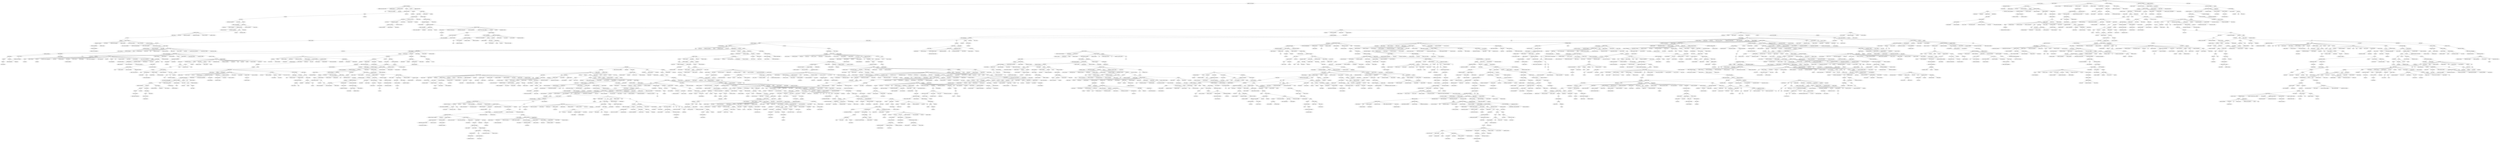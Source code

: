 strict graph "" {
	node [label="\N"];
	14	[id=14,
		label="labor economics",
		level=1,
		pos="-10814.005778341572,8105.266777822127",
		weight=0];
	4794	[id=4794,
		label="applied microeconomics",
		level=1,
		pos="-11952.608673939789,6850.5927720570035",
		weight=0];
	14 -- 4794	[level=1];
	3652	[id=3652,
		label="personnel economics",
		level=12,
		pos="-10510.096063908595,7084.970646359091",
		weight=0];
	14 -- 3652	[level=12];
	974	[id=974,
		label="public economics",
		level=5,
		pos="-12184.239256656185,7532.171011184706",
		weight=0];
	14 -- 974	[level=5];
	4034	[id=4034,
		label="health economics",
		level=9,
		pos="-9884.434347388175,8579.609921770842",
		weight=0];
	14 -- 4034	[level=9];
	4753	[id=4753,
		label="economics of education",
		level=13,
		pos="-11393.083942104631,7283.185934366044",
		weight=0];
	14 -- 4753	[level=13];
	1519	[id=1519,
		label="development economics",
		level=1,
		pos="-11506.791486323713,9133.076842356144",
		weight=0];
	14 -- 1519	[level=1];
	2640	[id=2640,
		label="applied econometrics",
		level=13,
		pos="-11827.244134805424,8090.964471084688",
		weight=0];
	14 -- 2640	[level=13];
	82	[id=82,
		label="public finance",
		level=14,
		pos="-10419.870791922564,7758.607430023012",
		weight=0];
	14 -- 82	[level=14];
	2197	[id=2197,
		label="industrial organization",
		level=1,
		pos="-12163.5464396294,5329.1781856864345",
		weight=0];
	4794 -- 2197	[level=1];
	914	[id=914,
		label="organizational economics",
		level=12,
		pos="-9518.0083349568,6757.648396296778",
		weight=0];
	3652 -- 914	[level=12];
	4386	[id=4386,
		label="urban economics",
		level=5,
		pos="-13515.074728006872,7153.109638489303",
		weight=0];
	974 -- 4386	[level=5];
	3373	[id=3373,
		label="economic evaluation",
		level=18,
		pos="-9431.589637623803,8987.309246074059",
		weight=0];
	4034 -- 3373	[level=18];
	3952	[id=3952,
		label="health technology assessment",
		level=16,
		pos="-9315.695434614205,7721.536565275923",
		weight=0];
	4034 -- 3952	[level=16];
	1123	[id=1123,
		label="outcomes research",
		level=11,
		pos="-9579.51185358307,9552.476098413192",
		weight=0];
	4034 -- 1123	[level=11];
	3569	[id=3569,
		label="health insurance",
		level=18,
		pos="-10324.217634304156,8860.822337729984",
		weight=0];
	4034 -- 3569	[level=18];
	4455	[id=4455,
		label="economics of aging",
		level=16,
		pos="-8927.73671411028,8826.221711365059",
		weight=0];
	4034 -- 4455	[level=16];
	3347	[id=3347,
		label="cost-effectiveness",
		level=18,
		pos="-10170.525147148528,9299.211341421302",
		weight=0];
	4034 -- 3347	[level=18];
	4095	[id=4095,
		label="health policy",
		level=12,
		pos="-8929.98609583412,8203.498400894892",
		weight=0];
	4034 -- 4095	[level=12];
	114	[id=114,
		label="labour economics",
		level=15,
		pos="-11133.889899848065,6669.59999576275",
		weight=0];
	4753 -- 114	[level=15];
	4018	[id=4018,
		label="chinese economy",
		level=17,
		pos="-11601.605180657158,9766.479340484391",
		weight=0];
	1519 -- 4018	[level=17];
	3598	[id=3598,
		label="institutional economics",
		level=18,
		pos="-10976.789828637722,9083.641970984834",
		weight=0];
	1519 -- 3598	[level=18];
	843	[id=843,
		label="political economy",
		level=1,
		pos="-10709.87722179903,10077.132870923037",
		weight=0];
	1519 -- 843	[level=1];
	4855	[id=4855,
		label=microfinance,
		level=17,
		pos="-11857.281905656215,8834.55060773744",
		weight=0];
	1519 -- 4855	[level=17];
	4093	[id=4093,
		label="agricultural economics",
		level=4,
		pos="-12175.084370698898,9735.217484854233",
		weight=0];
	1519 -- 4093	[level=4];
	2123	[id=2123,
		label=taxation,
		level=15,
		pos="-9615.199608443045,7320.194105895851",
		weight=0];
	82 -- 2123	[level=15];
	3527	[id=3527,
		label="applied microeconomic theory",
		level=17,
		pos="-12717.910490547301,5296.8000550319975",
		weight=0];
	2197 -- 3527	[level=17];
	1666	[id=1666,
		label="competition policy",
		level=15,
		pos="-11840.30320174313,4574.818306026973",
		weight=0];
	2197 -- 1666	[level=15];
	652	[id=652,
		label="international trade",
		level=10,
		pos="-11713.79472902332,5840.1261650384495",
		weight=0];
	2197 -- 652	[level=10];
	3981	[id=3981,
		label=antitrust,
		level=6,
		pos="-12759.3359583978,4716.408069932959",
		weight=0];
	2197 -- 3981	[level=6];
	2536	[id=2536,
		label=auctions,
		level=1,
		pos="-11005.080930840542,5054.258056085613",
		weight=0];
	2197 -- 2536	[level=1];
	4533	[id=4533,
		label="applied game theory",
		level=17,
		pos="-12611.25900768632,6018.618144831323",
		weight=0];
	2197 -- 4533	[level=17];
	3962	[id=3962,
		label="contract theory",
		level=13,
		pos="-8892.277554708511,6433.172690999671",
		weight=0];
	914 -- 3962	[level=13];
	2571	[id=2571,
		label="spatial economics",
		level=18,
		pos="-13235.824274460827,6606.199600885918",
		weight=0];
	4386 -- 2571	[level=18];
	3245	[id=3245,
		label="real estate",
		level=7,
		pos="-14292.21239449105,7676.872030342507",
		weight=0];
	4386 -- 3245	[level=7];
	4366	[id=4366,
		label="real estate economics",
		level=15,
		pos="-12824.088979087235,7370.139887528966",
		weight=0];
	4386 -- 4366	[level=15];
	1642	[id=1642,
		label=regional,
		level=15,
		pos="-12688.628846539406,6788.371776350392",
		weight=0];
	4386 -- 1642	[level=15];
	272	[id=272,
		label="economic geography",
		level=5,
		pos="-14208.131411031523,6435.148009784536",
		weight=0];
	4386 -- 272	[level=5];
	2709	[id=2709,
		label=pharmacoeconomics,
		level=11,
		pos="-9152.268518946683,10162.603992252361",
		weight=0];
	1123 -- 2709	[level=11];
	1727	[id=1727,
		label="health services research",
		level=12,
		pos="-8148.452201832656,8453.314704222423",
		weight=0];
	4095 -- 1727	[level=12];
	2704	[id=2704,
		label="health systems",
		level=12,
		pos="-8723.9298968386,7252.577604167812",
		weight=0];
	4095 -- 2704	[level=12];
	2114	[id=2114,
		label="applied microeconometrics",
		level=16,
		pos="-10222.979541126566,6475.589581731722",
		weight=0];
	114 -- 2114	[level=16];
	3883	[id=3883,
		label="family economics",
		level=16,
		pos="-10691.581129209471,6158.000955033613",
		weight=0];
	114 -- 3883	[level=16];
	1405	[id=1405,
		label=corruption,
		level=14,
		pos="-9907.93058749884,10460.276868272496",
		weight=0];
	843 -- 1405	[level=14];
	2617	[id=2617,
		label="comparative politics",
		level=1,
		pos="-10443.294570817985,11294.482839438075",
		weight=0];
	843 -- 2617	[level=1];
	1757	[id=1757,
		label="cultural economics",
		level=17,
		pos="-10137.389114066678,9971.074518262638",
		weight=0];
	843 -- 1757	[level=17];
	931	[id=931,
		label="public choice",
		level=18,
		pos="-10885.968178350582,10511.718393927707",
		weight=0];
	843 -- 931	[level=18];
	2647	[id=2647,
		label="formal political theory",
		level=14,
		pos="-11506.831272145304,10334.084267485252",
		weight=0];
	843 -- 2647	[level=14];
	612	[id=612,
		label="environmental economics",
		level=4,
		pos="-13377.199052128914,9756.68777290752",
		weight=0];
	4093 -- 612	[level=4];
	4574	[id=4574,
		label=agribusiness,
		level=14,
		pos="-12372.358082970291,8837.711813861508",
		weight=0];
	4093 -- 4574	[level=14];
	268	[id=268,
		label="rural development",
		level=8,
		pos="-12122.53760840372,10623.929108251778",
		weight=0];
	4093 -- 268	[level=8];
	363	[id=363,
		label=fdi,
		level=18,
		pos="-11391.986702295286,6187.216359280167",
		weight=0];
	652 -- 363	[level=18];
	4233	[id=4233,
		label="foreign direct investment",
		level=16,
		pos="-10952.416636245682,5634.895631157132",
		weight=0];
	652 -- 4233	[level=16];
	2897	[id=2897,
		label="trade policy",
		level=16,
		pos="-12024.240161912541,6300.717079615821",
		weight=0];
	652 -- 2897	[level=16];
	4678	[id=4678,
		label="intellectual property",
		level=7,
		pos="-13889.630529812292,4801.0154249278185",
		weight=0];
	3981 -- 4678	[level=7];
	3251	[id=3251,
		label=regulation,
		level=12,
		pos="-12581.614730639145,4152.527322194525",
		weight=0];
	3981 -- 3251	[level=12];
	456	[id=456,
		label="market design",
		level=1,
		pos="-10178.587139292813,5459.489519942227",
		weight=0];
	2536 -- 456	[level=1];
	3968	[id=3968,
		label=housing,
		level=7,
		pos="-15233.83154207872,8423.86889789728",
		weight=0];
	3245 -- 3968	[level=7];
	2468	[id=2468,
		label="evolutionary economic geography",
		level=18,
		pos="-14141.449858436294,5797.353999786433",
		weight=0];
	272 -- 2468	[level=18];
	3723	[id=3723,
		label="evolutionary economics",
		level=12,
		pos="-14882.402151895336,6480.760332611573",
		weight=0];
	272 -- 3723	[level=12];
	3572	[id=3572,
		label="innovation studies",
		level=17,
		pos="-13519.815190837091,6154.484678313526",
		weight=0];
	272 -- 3572	[level=17];
	653	[id=653,
		label="regional development",
		level=12,
		pos="-14140.52369221113,7064.966884849866",
		weight=0];
	272 -- 653	[level=12];
	44	[id=44,
		label="political geography",
		level=12,
		pos="-14792.576019016,5670.388893566895",
		weight=0];
	272 -- 44	[level=12];
	4154	[id=4154,
		label="regional science",
		level=6,
		pos="-15449.42923471184,5749.612608279059",
		weight=0];
	272 -- 4154	[level=6];
	3681	[id=3681,
		label=pharmacoepidemiology,
		level=11,
		pos="-8347.854853025037,10483.85897518666",
		weight=0];
	2709 -- 3681	[level=11];
	3396	[id=3396,
		label="pharmaceutical policy",
		level=18,
		pos="-8768.607452047308,9583.178046982976",
		weight=0];
	2709 -- 3396	[level=18];
	3689	[id=3689,
		label="quality of care",
		level=16,
		pos="-8082.125435607183,9078.096442892476",
		weight=0];
	1727 -- 3689	[level=16];
	4257	[id=4257,
		label="primary care",
		level=13,
		pos="-7563.028088252832,8151.516558358596",
		weight=0];
	1727 -- 4257	[level=13];
	699	[id=699,
		label="global health",
		level=12,
		pos="-7969.905423207605,7442.966127350351",
		weight=0];
	2704 -- 699	[level=12];
	2392	[id=2392,
		label="legislative studies",
		level=17,
		pos="-10222.733966346941,10860.380398513971",
		weight=0];
	2617 -- 2392	[level=17];
	1656	[id=1656,
		label="political parties",
		level=1,
		pos="-11118.425702659868,12526.518149211313",
		weight=0];
	2617 -- 1656	[level=1];
	2930	[id=2930,
		label="latin american politics",
		level=15,
		pos="-10522.82334729703,12200.418816619307",
		weight=0];
	2617 -- 2930	[level=15];
	1023	[id=1023,
		label="latin america",
		level=13,
		pos="-9475.051429609128,11292.931667733083",
		weight=0];
	2617 -- 1023	[level=13];
	2400	[id=2400,
		label=democratization,
		level=14,
		pos="-11285.864949295266,11622.575217614063",
		weight=0];
	2617 -- 2400	[level=14];
	2101	[id=2101,
		label="european politics",
		level=16,
		pos="-9950.81080109116,12192.447918384674",
		weight=0];
	2617 -- 2101	[level=16];
	3007	[id=3007,
		label="political economy of development",
		level=16,
		pos="-9832.413149788996,11627.697257114994",
		weight=0];
	2617 -- 3007	[level=16];
	759	[id=759,
		label="chinese politics",
		level=14,
		pos="-11135.008153573275,10975.529670299393",
		weight=0];
	2617 -- 759	[level=14];
	62	[id=62,
		label="ecological economics",
		level=5,
		pos="-14463.992488629116,9666.814052567926",
		weight=0];
	612 -- 62	[level=5];
	1300	[id=1300,
		label="natural resource economics",
		level=18,
		pos="-13022.437554896464,9334.034001487295",
		weight=0];
	612 -- 1300	[level=18];
	4980	[id=4980,
		label="non-market valuation",
		level=17,
		pos="-13026.928230994818,10162.294170170482",
		weight=0];
	612 -- 4980	[level=17];
	3297	[id=3297,
		label="resource economics",
		level=13,
		pos="-13826.54062751405,10253.421181384094",
		weight=0];
	612 -- 3297	[level=13];
	4832	[id=4832,
		label="energy economics",
		level=9,
		pos="-13746.936050131671,8813.221530082457",
		weight=0];
	612 -- 4832	[level=9];
	1652	[id=1652,
		label="water economics",
		level=15,
		pos="-13889.939969128242,9409.78359115131",
		weight=0];
	612 -- 1652	[level=15];
	68	[id=68,
		label=agriculture,
		level=9,
		pos="-13030.55474946491,10710.460922527072",
		weight=0];
	268 -- 68	[level=9];
	4166	[id=4166,
		label=patents,
		level=7,
		pos="-14756.152590627084,4223.913476355699",
		weight=0];
	4678 -- 4166	[level=7];
	3656	[id=3656,
		label="patent law",
		level=18,
		pos="-13322.339472148884,4139.1326859431665",
		weight=0];
	4678 -- 3656	[level=18];
	36	[id=36,
		label=competition,
		level=16,
		pos="-12921.647329307649,3409.7593155465775",
		weight=0];
	3251 -- 36	[level=16];
	2574	[id=2574,
		label="auction theory",
		level=1,
		pos="-8685.762483272572,5654.6797950178525",
		weight=0];
	456 -- 2574	[level=1];
	4206	[id=4206,
		label="matching theory",
		level=14,
		pos="-9441.8543515319,5532.322682348758",
		weight=0];
	456 -- 4206	[level=14];
	1137	[id=1137,
		label=matching,
		level=16,
		pos="-9711.6778122575,6071.901546370314",
		weight=0];
	456 -- 1137	[level=16];
	4063	[id=4063,
		label=homelessness,
		level=18,
		pos="-15492.534727086726,7934.937086709212",
		weight=0];
	3968 -- 4063	[level=18];
	1411	[id=1411,
		label=segregation,
		level=18,
		pos="-14514.510009405092,8541.597677777689",
		weight=0];
	3968 -- 1411	[level=18];
	1979	[id=1979,
		label=neighbourhoods,
		level=14,
		pos="-15789.337279345944,8863.83661516277",
		weight=0];
	3968 -- 1979	[level=14];
	4485	[id=4485,
		label=gentrification,
		level=7,
		pos="-16083.334582573601,8357.953529715653",
		weight=0];
	3968 -- 4485	[level=7];
	3191	[id=3191,
		label="economics of innovation",
		level=13,
		pos="-14923.930207524483,7199.880903664356",
		weight=0];
	3723 -- 3191	[level=13];
	4303	[id=4303,
		label="urban geography",
		level=13,
		pos="-15463.818119019354,4873.889733365711",
		weight=0];
	44 -- 4303	[level=13];
	1461	[id=1461,
		label=borders,
		level=18,
		pos="-14234.09982594309,5219.116931802305",
		weight=0];
	44 -- 1461	[level=18];
	3355	[id=3355,
		label="spatial econometrics",
		level=6,
		pos="-16552.489231064465,4763.216353064012",
		weight=0];
	4154 -- 3355	[level=6];
	4020	[id=4020,
		label=pharmacy,
		level=17,
		pos="-8724.161957527964,10886.678748792963",
		weight=0];
	3681 -- 4020	[level=17];
	156	[id=156,
		label="clinical pharmacology",
		level=12,
		pos="-7755.672915672894,10803.163230034364",
		weight=0];
	3681 -- 156	[level=12];
	2129	[id=2129,
		label="comparative effectiveness research",
		level=15,
		pos="-7459.017635798545,9906.637350063105",
		weight=0];
	3681 -- 2129	[level=15];
	4647	[id=4647,
		label="drug safety",
		level=14,
		pos="-8601.646819567284,11390.371824345284",
		weight=0];
	3681 -- 4647	[level=14];
	2616	[id=2616,
		label="family medicine",
		level=18,
		pos="-7254.379214031011,8958.286393851808",
		weight=0];
	4257 -- 2616	[level=18];
	3905	[id=3905,
		label="general practice",
		level=18,
		pos="-6781.975725512524,8175.887750730918",
		weight=0];
	4257 -- 3905	[level=18];
	2271	[id=2271,
		label="maternal health",
		level=14,
		pos="-7174.719962429753,7284.938724470536",
		weight=0];
	699 -- 2271	[level=14];
	1413	[id=1413,
		label="non-communicable diseases",
		level=18,
		pos="-7946.091669498119,6622.93765787414",
		weight=0];
	699 -- 1413	[level=18];
	1236	[id=1236,
		label="interest groups",
		level=17,
		pos="-10652.7673319577,12950.91156867609",
		weight=0];
	1656 -- 1236	[level=17];
	4427	[id=4427,
		label=elections,
		level=2,
		pos="-12192.526236083531,13154.117339340466",
		weight=0];
	1656 -- 4427	[level=2];
	385	[id=385,
		label="british politics",
		level=18,
		pos="-11567.505142674925,12184.752859261263",
		weight=0];
	1656 -- 385	[level=18];
	4105	[id=4105,
		label=mexico,
		level=14,
		pos="-9370.109383173158,10816.747368325712",
		weight=0];
	1023 -- 4105	[level=14];
	773	[id=773,
		label=brazil,
		level=16,
		pos="-9056.317256424752,11883.415452032672",
		weight=0];
	1023 -- 773	[level=16];
	4215	[id=4215,
		label=authoritarianism,
		level=18,
		pos="-11762.865892037567,11225.057603321235",
		weight=0];
	2400 -- 4215	[level=18];
	775	[id=775,
		label="european union",
		level=17,
		pos="-9422.77984107946,12564.191334708707",
		weight=0];
	2101 -- 775	[level=17];
	1124	[id=1124,
		label="industrial ecology",
		level=5,
		pos="-15270.697461702553,10240.770161071388",
		weight=0];
	62 -- 1124	[level=5];
	1775	[id=1775,
		label="sustainable development",
		level=17,
		pos="-14620.192191826784,9047.277866185017",
		weight=0];
	62 -- 1775	[level=17];
	3476	[id=3476,
		label=environmental,
		level=17,
		pos="-14448.968478983512,10245.687469628201",
		weight=0];
	3297 -- 3476	[level=17];
	2608	[id=2608,
		label="energy policy",
		level=10,
		pos="-13014.381846696968,8161.937501825223",
		weight=0];
	4832 -- 2608	[level=10];
	1424	[id=1424,
		label="soil biology",
		level=18,
		pos="-13345.969532311765,11081.4259959172",
		weight=0];
	68 -- 1424	[level=18];
	1092	[id=1092,
		label=food,
		level=13,
		pos="-13717.963392568048,10747.818975389804",
		weight=0];
	68 -- 1092	[level=13];
	1766	[id=1766,
		label="food security",
		level=10,
		pos="-12605.186009851603,11553.414285125235",
		weight=0];
	68 -- 1766	[level=10];
	2922	[id=2922,
		label=copyright,
		level=7,
		pos="-15225.32224621166,3749.4979941894044",
		weight=0];
	4166 -- 2922	[level=7];
	3571	[id=3571,
		label=trademark,
		level=17,
		pos="-14474.398236370345,3454.1346311203383",
		weight=0];
	4166 -- 3571	[level=17];
	342	[id=342,
		label="microeconomic theory",
		level=6,
		pos="-9161.22327661509,4778.185822451031",
		weight=0];
	2574 -- 342	[level=6];
	3514	[id=3514,
		label="mechanism design",
		level=1,
		pos="-7714.875317821971,5580.586214614743",
		weight=0];
	2574 -- 3514	[level=1];
	105	[id=105,
		label="urban studies",
		level=7,
		pos="-16936.176862169614,8272.436379584464",
		weight=0];
	4485 -- 105	[level=7];
	2018	[id=2018,
		label="economics of science",
		level=14,
		pos="-15616.969861757496,6576.223963045809",
		weight=0];
	3191 -- 2018	[level=14];
	2291	[id=2291,
		label="industrial economics",
		level=16,
		pos="-15621.29678097932,7293.166202661069",
		weight=0];
	3191 -- 2291	[level=16];
	3432	[id=3432,
		label="regional economics",
		level=6,
		pos="-17563.67062578351,4688.854768967406",
		weight=0];
	3355 -- 3432	[level=6];
	501	[id=501,
		label=pharmacokinetics,
		level=12,
		pos="-6796.250737581419,10514.961750193537",
		weight=0];
	156 -- 501	[level=12];
	1528	[id=1528,
		label=lobbying,
		level=18,
		pos="-10042.85079708691,13034.83828685577",
		weight=0];
	1236 -- 1528	[level=18];
	1444	[id=1444,
		label=congress,
		level=2,
		pos="-11033.032318348814,13723.865402417945",
		weight=0];
	4427 -- 1444	[level=2];
	2456	[id=2456,
		label=parties,
		level=15,
		pos="-11816.38936531057,14026.033585702808",
		weight=0];
	4427 -- 2456	[level=15];
	4338	[id=4338,
		label="political science",
		level=2,
		pos="-12994.220205497571,13593.540230489496",
		weight=0];
	4427 -- 4338	[level=2];
	4131	[id=4131,
		label="european integration",
		level=18,
		pos="-8638.011283910982,12642.577613979372",
		weight=0];
	775 -- 4131	[level=18];
	2035	[id=2035,
		label="waste management",
		level=13,
		pos="-15408.5169000213,10800.93950481991",
		weight=0];
	1124 -- 2035	[level=13];
	4821	[id=4821,
		label="life cycle assessment",
		level=5,
		pos="-16262.992614663386,10565.230979242651",
		weight=0];
	1124 -- 4821	[level=5];
	3534	[id=3534,
		label="environmental management",
		level=18,
		pos="-15233.506850334978,9133.506665614263",
		weight=0];
	1775 -- 3534	[level=18];
	882	[id=882,
		label="environmental policy",
		level=13,
		pos="-13469.468838773644,7800.315852244802",
		weight=0];
	2608 -- 882	[level=13];
	4077	[id=4077,
		label="open access",
		level=7,
		pos="-15895.701064803085,3326.4843795648244",
		weight=0];
	2922 -- 4077	[level=7];
	1819	[id=1819,
		label="game theory",
		level=6,
		pos="-10137.982328089669,4298.154842998191",
		weight=0];
	342 -- 1819	[level=6];
	3825	[id=3825,
		label="information economics",
		level=15,
		pos="-8688.664534359468,3907.830886142835",
		weight=0];
	342 -- 3825	[level=15];
	192	[id=192,
		label="decision theory",
		level=13,
		pos="-8282.50673596167,4749.477416231913",
		weight=0];
	342 -- 192	[level=13];
	387	[id=387,
		label="algorithmic game theory",
		level=1,
		pos="-6719.797200659973,5490.944285689043",
		weight=0];
	3514 -- 387	[level=1];
	3257	[id=3257,
		label="human geography",
		level=8,
		pos="-16510.787470930325,7054.414052356833",
		weight=0];
	105 -- 3257	[level=8];
	2856	[id=2856,
		label=urban,
		level=6,
		pos="-18812.035035663856,3970.9867330020606",
		weight=0];
	3432 -- 2856	[level=6];
	89	[id=89,
		label=pbpk,
		level=15,
		pos="-7077.3671043157865,11614.412281973908",
		weight=0];
	501 -- 89	[level=15];
	3130	[id=3130,
		label="drug metabolism",
		level=13,
		pos="-6187.225090452035,11259.830235364374",
		weight=0];
	501 -- 3130	[level=13];
	4714	[id=4714,
		label=biopharmaceutics,
		level=16,
		pos="-6438.601185046021,9837.650547196657",
		weight=0];
	501 -- 4714	[level=16];
	2858	[id=2858,
		label="american politics",
		level=3,
		pos="-9923.458063494529,13905.175811461182",
		weight=0];
	1444 -- 2858	[level=3];
	545	[id=545,
		label=presidency,
		level=17,
		pos="-10552.690124752438,13683.688565950908",
		weight=0];
	1444 -- 545	[level=17];
	394	[id=394,
		label="public policy",
		level=11,
		pos="-13258.841899519013,12994.135425431781",
		weight=0];
	4338 -- 394	[level=11];
	661	[id=661,
		label=methodology,
		level=11,
		pos="-12500.866210859253,14485.141620887163",
		weight=0];
	4338 -- 661	[level=11];
	543	[id=543,
		label="international studies",
		level=14,
		pos="-12569.598391484684,13938.772915738697",
		weight=0];
	4338 -- 543	[level=14];
	1086	[id=1086,
		label="international relations",
		level=2,
		pos="-14023.318683496698,13963.727267100938",
		weight=0];
	4338 -- 1086	[level=2];
	1837	[id=1837,
		label=recycling,
		level=16,
		pos="-16026.557282144237,11142.842110711796",
		weight=0];
	2035 -- 1837	[level=16];
	3187	[id=3187,
		label=sustainability,
		level=5,
		pos="-16894.776466796513,9786.555300852653",
		weight=0];
	4821 -- 3187	[level=5];
	3102	[id=3102,
		label="life cycle costing",
		level=15,
		pos="-16080.51141471701,9574.297790137469",
		weight=0];
	4821 -- 3102	[level=15];
	377	[id=377,
		label="institutional repositories",
		level=14,
		pos="-15147.871931191148,2888.8007678681233",
		weight=0];
	4077 -- 377	[level=14];
	4017	[id=4017,
		label="open science",
		level=17,
		pos="-15913.504579685457,4103.371046346277",
		weight=0];
	4077 -- 4017	[level=17];
	429	[id=429,
		label=altmetrics,
		level=7,
		pos="-16558.65669496836,3015.726833569665",
		weight=0];
	4077 -- 429	[level=7];
	1013	[id=1013,
		label="social choice",
		level=17,
		pos="-10364.756542778487,3740.1950980792617",
		weight=0];
	1819 -- 1013	[level=17];
	3006	[id=3006,
		label="experimental economics",
		level=8,
		pos="-11103.012573811704,3921.7519527722766",
		weight=0];
	1819 -- 3006	[level=8];
	3918	[id=3918,
		label=microeconomics,
		level=15,
		pos="-9673.456970697998,3316.210428756025",
		weight=0];
	1819 -- 3918	[level=15];
	1312	[id=1312,
		label="economic theory",
		level=15,
		pos="-10794.987759199408,4600.218933041654",
		weight=0];
	1819 -- 1312	[level=15];
	4809	[id=4809,
		label=bargaining,
		level=17,
		pos="-10016.623398461663,4862.54798469766",
		weight=0];
	1819 -- 4809	[level=17];
	2665	[id=2665,
		label="approximation algorithms",
		level=1,
		pos="-5397.32275484098,6613.348532038784",
		weight=0];
	387 -- 2665	[level=1];
	3518	[id=3518,
		label="learning theory",
		level=13,
		pos="-6971.411118925245,6350.568998662231",
		weight=0];
	387 -- 3518	[level=13];
	716	[id=716,
		label="cultural geography",
		level=13,
		pos="-16344.25778651477,6247.561696191048",
		weight=0];
	3257 -- 716	[level=13];
	4903	[id=4903,
		label="political ecology",
		level=9,
		pos="-17441.310295016807,7146.207090502989",
		weight=0];
	3257 -- 4903	[level=9];
	4424	[id=4424,
		label=architecture,
		level=6,
		pos="-19908.168956957994,3331.340867100595",
		weight=0];
	2856 -- 4424	[level=6];
	3926	[id=3926,
		label="regional studies",
		level=16,
		pos="-18378.627856875588,4448.571955944371",
		weight=0];
	2856 -- 3926	[level=16];
	4242	[id=4242,
		label=infrastructure,
		level=17,
		pos="-18942.046531746382,4851.772247713004",
		weight=0];
	2856 -- 4242	[level=17];
	4996	[id=4996,
		label="regional planning",
		level=17,
		pos="-18410.58977530149,3567.2962166373245",
		weight=0];
	2856 -- 4996	[level=17];
	4886	[id=4886,
		label=pharmacogenetics,
		level=16,
		pos="-6506.132901005791,12164.41935274225",
		weight=0];
	3130 -- 4886	[level=16];
	2672	[id=2672,
		label="political behavior",
		level=13,
		pos="-10591.540436243027,14520.034477824456",
		weight=0];
	2858 -- 2672	[level=13];
	4205	[id=4205,
		label="political methodology",
		level=16,
		pos="-9250.615766791208,13424.367779229517",
		weight=0];
	2858 -- 4205	[level=16];
	899	[id=899,
		label="american political development",
		level=18,
		pos="-9695.022812187954,14470.10754395251",
		weight=0];
	2858 -- 899	[level=18];
	1073	[id=1073,
		label="public opinion",
		level=12,
		pos="-10033.220486963704,15082.120331005453",
		weight=0];
	2858 -- 1073	[level=12];
	2967	[id=2967,
		label=representation,
		level=16,
		pos="-8961.728155150182,14208.102911321319",
		weight=0];
	2858 -- 2967	[level=16];
	4442	[id=4442,
		label="judicial politics",
		level=3,
		pos="-9115.955683109629,15171.39417310859",
		weight=0];
	2858 -- 4442	[level=3];
	4828	[id=4828,
		label="public administration",
		level=11,
		pos="-13948.811016918698,12342.728831028307",
		weight=0];
	394 -- 4828	[level=11];
	2064	[id=2064,
		label=administration,
		level=16,
		pos="-12562.44371129713,12420.914680259108",
		weight=0];
	394 -- 2064	[level=16];
	4439	[id=4439,
		label="urban politics",
		level=18,
		pos="-13510.690854455308,12602.95972635553",
		weight=0];
	394 -- 4439	[level=18];
	856	[id=856,
		label="policy analysis",
		level=17,
		pos="-12996.040793511169,12219.294846448081",
		weight=0];
	394 -- 856	[level=17];
	133	[id=133,
		label="design theory",
		level=11,
		pos="-11842.602483523351,14853.961089112438",
		weight=0];
	661 -- 133	[level=11];
	3901	[id=3901,
		label="security studies",
		level=16,
		pos="-13405.457177354741,14018.105800064153",
		weight=0];
	1086 -- 3901	[level=16];
	3997	[id=3997,
		label="civil war",
		level=12,
		pos="-14839.938594969637,14822.1648253695",
		weight=0];
	1086 -- 3997	[level=12];
	2205	[id=2205,
		label=china,
		level=13,
		pos="-14128.972619948912,15154.918554509966",
		weight=0];
	1086 -- 2205	[level=13];
	457	[id=457,
		label="international political economy",
		level=2,
		pos="-15343.658138581255,13995.261763779448",
		weight=0];
	1086 -- 457	[level=2];
	2785	[id=2785,
		label="us foreign policy",
		level=15,
		pos="-13188.356436832211,14574.31301448437",
		weight=0];
	1086 -- 2785	[level=15];
	3013	[id=3013,
		label=diplomacy,
		level=17,
		pos="-14798.780300617334,14023.947177835593",
		weight=0];
	1086 -- 3013	[level=17];
	2298	[id=2298,
		label="international security",
		level=13,
		pos="-14577.589874736024,13585.445975908944",
		weight=0];
	1086 -- 2298	[level=13];
	167	[id=167,
		label="european studies",
		level=16,
		pos="-13684.950113455465,14878.572893301174",
		weight=0];
	1086 -- 167	[level=16];
	832	[id=832,
		label="international institutions",
		level=14,
		pos="-13724.623692399735,13470.269124749042",
		weight=0];
	1086 -- 832	[level=14];
	3233	[id=3233,
		label="corporate responsibility",
		level=16,
		pos="-16703.513993533797,9035.926559861202",
		weight=0];
	3187 -- 3233	[level=16];
	4854	[id=4854,
		label="food systems",
		level=18,
		pos="-17521.101155824745,9131.054837847252",
		weight=0];
	3187 -- 4854	[level=18];
	3064	[id=3064,
		label="scholarly communication",
		level=13,
		pos="-15937.755955793344,2436.981608818336",
		weight=0];
	429 -- 3064	[level=13];
	2343	[id=2343,
		label=bibliometrics,
		level=7,
		pos="-17620.00824598725,2387.4193002426728",
		weight=0];
	429 -- 2343	[level=7];
	926	[id=926,
		label="behavioral economics",
		level=8,
		pos="-11480.056987402373,3179.026550013066",
		weight=0];
	3006 -- 926	[level=8];
	1122	[id=1122,
		label="behavioural economics",
		level=18,
		pos="-10621.653893898194,3023.688044284658",
		weight=0];
	3006 -- 1122	[level=18];
	2194	[id=2194,
		label="online algorithms",
		level=14,
		pos="-6006.224328729092,6085.516195180976",
		weight=0];
	2665 -- 2194	[level=14];
	4991	[id=4991,
		label="combinatorial optimization",
		level=1,
		pos="-4477.455015670945,5692.60340137343",
		weight=0];
	2665 -- 4991	[level=1];
	326	[id=326,
		label="social geography",
		level=15,
		pos="-17077.609156010156,5617.324065758124",
		weight=0];
	716 -- 326	[level=15];
	3178	[id=3178,
		label="historical geography",
		level=15,
		pos="-16184.762065091858,5511.059226168906",
		weight=0];
	716 -- 3178	[level=15];
	969	[id=969,
		label="science studies",
		level=18,
		pos="-17846.347068017832,6260.005488419872",
		weight=0];
	4903 -- 969	[level=18];
	2295	[id=2295,
		label="environmental justice",
		level=12,
		pos="-18294.8832773553,7028.75516111637",
		weight=0];
	4903 -- 2295	[level=12];
	639	[id=639,
		label="biodiversity conservation",
		level=15,
		pos="-17131.945905826433,6504.313098029945",
		weight=0];
	4903 -- 639	[level=15];
	3932	[id=3932,
		label=pastoralism,
		level=15,
		pos="-17189.90046317218,7699.38958251947",
		weight=0];
	4903 -- 3932	[level=15];
	4296	[id=4296,
		label="environmental anthropology",
		level=17,
		pos="-17918.823318641767,7925.696803391957",
		weight=0];
	4903 -- 4296	[level=17];
	10	[id=10,
		label=lighting,
		level=13,
		pos="-19741.34435638395,2363.662564008124",
		weight=0];
	4424 -- 10	[level=13];
	4766	[id=4766,
		label="sustainable design",
		level=17,
		pos="-19306.051671272686,3778.445133948047",
		weight=0];
	4424 -- 4766	[level=17];
	4212	[id=4212,
		label="architectural design",
		level=17,
		pos="-18936.109220881874,3032.016621836778",
		weight=0];
	4424 -- 4212	[level=17];
	355	[id=355,
		label="history of architecture",
		level=18,
		pos="-20179.136762537986,2733.2505621579035",
		weight=0];
	4424 -- 355	[level=18];
	3414	[id=3414,
		label=space,
		level=17,
		pos="-19555.50315604434,2735.13804002812",
		weight=0];
	4424 -- 3414	[level=17];
	3910	[id=3910,
		label="urban design",
		level=8,
		pos="-20972.203976246645,3349.5117697621",
		weight=0];
	4424 -- 3910	[level=8];
	4711	[id=4711,
		label="interior design",
		level=18,
		pos="-19418.17061690424,3269.636398120549",
		weight=0];
	4424 -- 4711	[level=18];
	3258	[id=3258,
		label="architectural theory",
		level=12,
		pos="-20379.27342628308,4421.186904827304",
		weight=0];
	4424 -- 3258	[level=12];
	2180	[id=2180,
		label="space syntax",
		level=16,
		pos="-19499.950309116186,4222.458126917072",
		weight=0];
	4424 -- 2180	[level=16];
	433	[id=433,
		label="computational design",
		level=16,
		pos="-20118.823247589728,3944.520963924509",
		weight=0];
	4424 -- 433	[level=16];
	2498	[id=2498,
		label=design,
		level=8,
		pos="-20594.353897610436,2506.0460827445854",
		weight=0];
	4424 -- 2498	[level=8];
	313	[id=313,
		label=pharmacogenomics,
		level=17,
		pos="-7445.586880189339,12372.497400909519",
		weight=0];
	4886 -- 313	[level=17];
	4937	[id=4937,
		label="political participation",
		level=15,
		pos="-9979.109350718625,15888.449845389827",
		weight=0];
	1073 -- 4937	[level=15];
	1083	[id=1083,
		label="political behaviour",
		level=18,
		pos="-10804.720224467319,15445.51209582016",
		weight=0];
	1073 -- 1083	[level=18];
	2923	[id=2923,
		label=courts,
		level=3,
		pos="-9196.488965214512,16179.623346350321",
		weight=0];
	4442 -- 2923	[level=3];
	2165	[id=2165,
		label=governance,
		level=12,
		pos="-14580.64553463218,12398.286663646706",
		weight=0];
	4828 -- 2165	[level=12];
	1587	[id=1587,
		label="performance management",
		level=12,
		pos="-14622.35115270254,11794.580201744935",
		weight=0];
	4828 -- 1587	[level=12];
	4499	[id=4499,
		label="public management",
		level=14,
		pos="-13918.41158395062,11690.67279321692",
		weight=0];
	4828 -- 4499	[level=14];
	784	[id=784,
		label="local government",
		level=15,
		pos="-13312.047283286698,11714.133167924632",
		weight=0];
	4828 -- 784	[level=15];
	4670	[id=4670,
		label="systems engineering",
		level=12,
		pos="-12533.159412043358,15317.635970214362",
		weight=0];
	133 -- 4670	[level=12];
	3985	[id=3985,
		label=terrorism,
		level=13,
		pos="-15358.488531281457,14753.552765229306",
		weight=0];
	3997 -- 3985	[level=13];
	4067	[id=4067,
		label=peacekeeping,
		level=16,
		pos="-14691.028196332407,15406.337897556441",
		weight=0];
	3997 -- 4067	[level=16];
	622	[id=622,
		label="east asia",
		level=16,
		pos="-13965.36478783003,15817.113754668724",
		weight=0];
	2205 -- 622	[level=16];
	4823	[id=4823,
		label=asia,
		level=18,
		pos="-13434.650715716933,15380.441088474576",
		weight=0];
	2205 -- 4823	[level=18];
	4942	[id=4942,
		label="comparative political economy",
		level=2,
		pos="-16072.270300132795,12859.40056847802",
		weight=0];
	457 -- 4942	[level=2];
	4778	[id=4778,
		label="global governance",
		level=8,
		pos="-15997.825341106221,14199.87640986353",
		weight=0];
	457 -- 4778	[level=8];
	2524	[id=2524,
		label="foreign aid",
		level=18,
		pos="-15729.65590440717,13471.401123166293",
		weight=0];
	457 -- 2524	[level=18];
	1917	[id=1917,
		label="international relations theory",
		level=17,
		pos="-14072.686406301484,13076.61787720103",
		weight=0];
	2298 -- 1917	[level=17];
	2868	[id=2868,
		label="international conflict",
		level=17,
		pos="-15159.178297362521,13198.813578273932",
		weight=0];
	2298 -- 2868	[level=17];
	3687	[id=3687,
		label=webometrics,
		level=18,
		pos="-17122.326140068955,2668.159732038334",
		weight=0];
	2343 -- 3687	[level=18];
	3046	[id=3046,
		label="research evaluation",
		level=15,
		pos="-18314.77412065008,2425.332398686031",
		weight=0];
	2343 -- 3046	[level=15];
	3445	[id=3445,
		label="information science",
		level=7,
		pos="-17892.32562064954,1355.2971773915513",
		weight=0];
	2343 -- 3445	[level=7];
	281	[id=281,
		label="research assessment",
		level=18,
		pos="-17556.709323675434,1882.585495494075",
		weight=0];
	2343 -- 281	[level=18];
	402	[id=402,
		label="science policy",
		level=12,
		pos="-18016.46769650722,2993.4724075199624",
		weight=0];
	2343 -- 402	[level=12];
	1146	[id=1146,
		label="economic psychology",
		level=18,
		pos="-11382.743854626478,2367.242130221732",
		weight=0];
	926 -- 1146	[level=18];
	4467	[id=4467,
		label="field experiments",
		level=18,
		pos="-12032.997355879064,3670.244814005998",
		weight=0];
	926 -- 4467	[level=18];
	3730	[id=3730,
		label=experimental,
		level=18,
		pos="-12254.427593335527,2769.1003268566133",
		weight=0];
	926 -- 3730	[level=18];
	1575	[id=1575,
		label="integer programming",
		level=15,
		pos="-5132.814696163505,5545.890062408754",
		weight=0];
	4991 -- 1575	[level=15];
	2628	[id=2628,
		label=metaheuristics,
		level=13,
		pos="-5239.914094950507,4942.853263533172",
		weight=0];
	4991 -- 2628	[level=13];
	835	[id=835,
		label="operations research",
		level=1,
		pos="-3752.8142294269715,4438.719745660927",
		weight=0];
	4991 -- 835	[level=1];
	316	[id=316,
		label=daylighting,
		level=15,
		pos="-19265.76545980792,1973.6721223904417",
		weight=0];
	10 -- 316	[level=15];
	132	[id=132,
		label=place,
		level=18,
		pos="-18996.196518967092,2451.7129423453603",
		weight=0];
	3414 -- 132	[level=18];
	1325	[id=1325,
		label="public space",
		level=16,
		pos="-21105.64208440069,4518.712729706108",
		weight=0];
	3910 -- 1325	[level=16];
	3051	[id=3051,
		label="urban planning",
		level=9,
		pos="-21924.229217287182,3441.3700103255287",
		weight=0];
	3910 -- 3051	[level=9];
	59	[id=59,
		label="architectural history",
		level=12,
		pos="-20539.580592690298,5279.346448978236",
		weight=0];
	3258 -- 59	[level=12];
	2951	[id=2951,
		label="digital fabrication",
		level=18,
		pos="-19758.384968098962,4912.291845077117",
		weight=0];
	433 -- 2951	[level=18];
	4595	[id=4595,
		label="analysis of algorithms",
		level=18,
		pos="-20758.47017898842,1893.9316208871385",
		weight=0];
	2498 -- 4595	[level=18];
	3218	[id=3218,
		label=typography,
		level=17,
		pos="-20157.62518008982,1891.636880351805",
		weight=0];
	2498 -- 3218	[level=17];
	1572	[id=1572,
		label=manufacturing,
		level=9,
		pos="-21505.830367152765,2063.525818837002",
		weight=0];
	2498 -- 1572	[level=9];
	3907	[id=3907,
		label="antenna theory",
		level=18,
		pos="-21083.84109769957,2685.289293013449",
		weight=0];
	2498 -- 3907	[level=18];
	3185	[id=3185,
		label=law,
		level=3,
		pos="-9308.260263227812,17461.03919382878",
		weight=0];
	2923 -- 3185	[level=3];
	503	[id=503,
		label=participation,
		level=17,
		pos="-15172.327173424299,12258.731722017585",
		weight=0];
	2165 -- 503	[level=17];
	1117	[id=1117,
		label=nonprofits,
		level=18,
		pos="-15404.823690343346,12640.451816078987",
		weight=0];
	2165 -- 1117	[level=18];
	3208	[id=3208,
		label="performance measurement",
		level=12,
		pos="-15155.865044400663,11441.1569442702",
		weight=0];
	1587 -- 3208	[level=12];
	4522	[id=4522,
		label="organization theory",
		level=15,
		pos="-14153.778700105,11138.49242953098",
		weight=0];
	4499 -- 4522	[level=15];
	577	[id=577,
		label="engineering design",
		level=12,
		pos="-13049.68174877,15885.61200050948",
		weight=0];
	4670 -- 577	[level=12];
	220	[id=220,
		label="system architecture",
		level=14,
		pos="-11725.678315592546,15738.738302791871",
		weight=0];
	4670 -- 220	[level=14];
	905	[id=905,
		label=radicalization,
		level=14,
		pos="-15638.77454952103,15217.523020120389",
		weight=0];
	3985 -- 905	[level=14];
	185	[id=185,
		label="political violence",
		level=16,
		pos="-15329.916835446616,15859.851728417465",
		weight=0];
	3985 -- 185	[level=16];
	1108	[id=1108,
		label=japan,
		level=17,
		pos="-14508.092325287153,16256.24381019791",
		weight=0];
	622 -- 1108	[level=17];
	2303	[id=2303,
		label="welfare state",
		level=2,
		pos="-16899.699504825145,12686.331121317056",
		weight=0];
	4942 -- 2303	[level=2];
	3103	[id=3103,
		label="international organizations",
		level=18,
		pos="-16497.68330257872,13577.820641853797",
		weight=0];
	4778 -- 3103	[level=18];
	199	[id=199,
		label="environmental politics",
		level=9,
		pos="-16348.11050829059,14761.248429414341",
		weight=0];
	4778 -- 199	[level=9];
	4566	[id=4566,
		label="information behavior",
		level=15,
		pos="-16918.681436181916,1045.6356667080972",
		weight=0];
	3445 -- 4566	[level=15];
	4051	[id=4051,
		label="knowledge organization",
		level=18,
		pos="-18435.345721142756,1795.097235421102",
		weight=0];
	3445 -- 4051	[level=18];
	4875	[id=4875,
		label=library,
		level=7,
		pos="-18171.84180883385,445.9909675171275",
		weight=0];
	3445 -- 4875	[level=7];
	3387	[id=3387,
		label=librarianship,
		level=14,
		pos="-18716.955641058077,1320.6242078694625",
		weight=0];
	3445 -- 3387	[level=14];
	2908	[id=2908,
		label="vehicle routing problem",
		level=15,
		pos="-6144.693952762104,4840.783018355999",
		weight=0];
	2628 -- 2908	[level=15];
	2342	[id=2342,
		label=timetabling,
		level=14,
		pos="-5365.214476476235,4363.537848998441",
		weight=0];
	2628 -- 2342	[level=14];
	303	[id=303,
		label="vehicle routing",
		level=18,
		pos="-5921.489491380504,4206.1989964493905",
		weight=0];
	2628 -- 303	[level=18];
	3298	[id=3298,
		label=heuristics,
		level=18,
		pos="-5796.708891684335,5374.327758737315",
		weight=0];
	2628 -- 3298	[level=18];
	4264	[id=4264,
		label="decision analysis",
		level=13,
		pos="-3735.7890550589486,5747.83392562824",
		weight=0];
	835 -- 4264	[level=13];
	4684	[id=4684,
		label="combinatorial optimisation",
		level=15,
		pos="-3430.2703620448615,3435.0345618856113",
		weight=0];
	835 -- 4684	[level=15];
	656	[id=656,
		label="mathematical optimization",
		level=18,
		pos="-3342.5189443613203,3916.322057500472",
		weight=0];
	835 -- 656	[level=18];
	3871	[id=3871,
		label="industrial engineering",
		level=12,
		pos="-4501.620674235206,3664.1699018251197",
		weight=0];
	835 -- 3871	[level=12];
	3916	[id=3916,
		label="multiple criteria decision making",
		level=17,
		pos="-3263.316168349132,5245.66648797039",
		weight=0];
	835 -- 3916	[level=17];
	329	[id=329,
		label=scheduling,
		level=5,
		pos="-5094.49580465793,3842.4844474911997",
		weight=0];
	835 -- 329	[level=5];
	1179	[id=1179,
		label=queueing,
		level=14,
		pos="-3923.468861436964,3868.5941811270823",
		weight=0];
	835 -- 1179	[level=14];
	1502	[id=1502,
		label="management science",
		level=14,
		pos="-3944.6449760418836,3193.7420166106126",
		weight=0];
	835 -- 1502	[level=14];
	285	[id=285,
		label=optimization,
		level=1,
		pos="-2185.286002624059,4615.37333772005",
		weight=0];
	835 -- 285	[level=1];
	2246	[id=2246,
		label="building performance simulation",
		level=16,
		pos="-19638.061673103522,1441.1606014022298",
		weight=0];
	316 -- 2246	[level=16];
	2825	[id=2825,
		label="landscape planning",
		level=15,
		pos="-22673.05515596421,4062.1642198874924",
		weight=0];
	3051 -- 2825	[level=15];
	4527	[id=4527,
		label="housing policy",
		level=18,
		pos="-22699.198104202344,3268.5017774647167",
		weight=0];
	3051 -- 4527	[level=18];
	1399	[id=1399,
		label="urban governance",
		level=14,
		pos="-22401.607197683992,2507.783630799663",
		weight=0];
	3051 -- 1399	[level=14];
	368	[id=368,
		label="urban regeneration",
		level=18,
		pos="-21741.11579483103,2925.114735137881",
		weight=0];
	3051 -- 368	[level=18];
	2326	[id=2326,
		label="public participation",
		level=15,
		pos="-21974.5258385008,4624.807740861355",
		weight=0];
	3051 -- 2326	[level=15];
	4015	[id=4015,
		label=theory,
		level=13,
		pos="-21345.806773677832,5315.270566188459",
		weight=0];
	59 -- 4015	[level=13];
	2988	[id=2988,
		label="graphic design",
		level=18,
		pos="-20488.133260310733,1142.6093301734916",
		weight=0];
	3218 -- 2988	[level=18];
	986	[id=986,
		label="materials processing",
		level=17,
		pos="-21368.187114891967,1254.110884682831",
		weight=0];
	1572 -- 986	[level=17];
	2337	[id=2337,
		label=machining,
		level=15,
		pos="-22133.01851381739,1631.8114025115144",
		weight=0];
	1572 -- 2337	[level=15];
	2623	[id=2623,
		label=society,
		level=9,
		pos="-10152.088055358054,17426.786507847817",
		weight=0];
	3185 -- 2623	[level=9];
	353	[id=353,
		label="private law",
		level=16,
		pos="-8472.962321675564,17231.2409079444",
		weight=0];
	3185 -- 353	[level=16];
	3855	[id=3855,
		label=economics,
		level=4,
		pos="-8453.15251075654,18188.253703371432",
		weight=0];
	3185 -- 3855	[level=4];
	1318	[id=1318,
		label="legal education",
		level=15,
		pos="-9585.473678264485,18047.94782645223",
		weight=0];
	3185 -- 1318	[level=15];
	816	[id=816,
		label=contracts,
		level=15,
		pos="-8808.12804431895,17734.345639513886",
		weight=0];
	3185 -- 816	[level=15];
	2302	[id=2302,
		label="management accounting",
		level=13,
		pos="-15780.411821756461,11818.542969808761",
		weight=0];
	3208 -- 2302	[level=13];
	1539	[id=1539,
		label="institutional theory",
		level=17,
		pos="-14609.266122317387,10828.046206616842",
		weight=0];
	4522 -- 1539	[level=17];
	920	[id=920,
		label="product development",
		level=12,
		pos="-13476.156288737533,16627.834521083336",
		weight=0];
	577 -- 920	[level=12];
	2241	[id=2241,
		label="social policy",
		level=2,
		pos="-17806.113299604425,12066.124413782229",
		weight=0];
	2303 -- 2241	[level=2];
	4474	[id=4474,
		label=policy,
		level=10,
		pos="-16309.091867564028,15401.936406219622",
		weight=0];
	199 -- 4474	[level=10];
	2682	[id=2682,
		label="information literacy",
		level=7,
		pos="-19019.147868983557,13.183023319340922",
		weight=0];
	4875 -- 2682	[level=7];
	3879	[id=3879,
		label=librarians,
		level=15,
		pos="-17682.47580905158,258.2491596529903",
		weight=0];
	4875 -- 3879	[level=15];
	4387	[id=4387,
		label="information studies",
		level=16,
		pos="-18538.07384673468,697.2701127549315",
		weight=0];
	4875 -- 4387	[level=16];
	187	[id=187,
		label="risk analysis",
		level=16,
		pos="-3895.6076539223695,6488.972356088845",
		weight=0];
	4264 -- 187	[level=16];
	3724	[id=3724,
		label=planning,
		level=5,
		pos="-7125.0278817818335,3549.0198145531954",
		weight=0];
	329 -- 3724	[level=5];
	3215	[id=3215,
		label="production planning",
		level=7,
		pos="-5477.246045412081,3360.1962114509024",
		weight=0];
	329 -- 3215	[level=7];
	2131	[id=2131,
		label=stochastics,
		level=14,
		pos="-1763.0825500758233,4662.087732015414",
		weight=0];
	285 -- 2131	[level=14];
	4236	[id=4236,
		label="variational inequalities",
		level=16,
		pos="-2006.146997259342,5381.084572971754",
		weight=0];
	285 -- 4236	[level=16];
	4208	[id=4208,
		label="optimal control",
		level=13,
		pos="-2540.646558170873,5045.182315763607",
		weight=0];
	285 -- 4208	[level=13];
	1685	[id=1685,
		label="variational analysis",
		level=15,
		pos="-2775.2579263913226,5504.295824461994",
		weight=0];
	285 -- 1685	[level=15];
	3898	[id=3898,
		label=control,
		level=1,
		pos="-766.5005122968931,4424.20492118645",
		weight=0];
	285 -- 3898	[level=1];
	2439	[id=2439,
		label=simulation,
		level=9,
		pos="-2062.2671453940156,3790.3395822091697",
		weight=0];
	285 -- 2439	[level=9];
	3675	[id=3675,
		label=internet,
		level=10,
		pos="-10560.577775233347,16757.20721156982",
		weight=0];
	2623 -- 3675	[level=10];
	2991	[id=2991,
		label="derecho civil",
		level=17,
		pos="-7944.193238289267,16693.687428901394",
		weight=0];
	353 -- 2991	[level=17];
	2723	[id=2723,
		label=econometrics,
		level=4,
		pos="-8216.757429787032,18939.976499122193",
		weight=0];
	3855 -- 2723	[level=4];
	1800	[id=1800,
		label="legal profession",
		level=16,
		pos="-10483.705118864127,18105.882557811416",
		weight=0];
	1318 -- 1800	[level=16];
	4285	[id=4285,
		label="commercial law",
		level=16,
		pos="-7796.9467849808725,17725.501984331895",
		weight=0];
	816 -- 4285	[level=16];
	631	[id=631,
		label="management control",
		level=16,
		pos="-16378.870899786816,12056.72834532829",
		weight=0];
	2302 -- 631	[level=16];
	834	[id=834,
		label="social work",
		level=14,
		pos="-17220.969368643255,12006.425706845532",
		weight=0];
	2241 -- 834	[level=14];
	1639	[id=1639,
		label=poverty,
		level=2,
		pos="-18459.447052859567,11022.203899296403",
		weight=0];
	2241 -- 1639	[level=2];
	774	[id=774,
		label="digital literacy",
		level=13,
		pos="-19311.51240779879,838.616613876823",
		weight=0];
	2682 -- 774	[level=13];
	2906	[id=2906,
		label=instruction,
		level=8,
		pos="-20145.749104108832,-246.88171708704434",
		weight=0];
	2682 -- 2906	[level=8];
	2520	[id=2520,
		label="academic librarianship",
		level=16,
		pos="-19696.009537395632,-775.8922713727106",
		weight=0];
	2682 -- 2520	[level=16];
	3495	[id=3495,
		label="embedded librarianship",
		level=14,
		pos="-20079.527013236457,481.65254692435815",
		weight=0];
	2682 -- 3495	[level=14];
	159	[id=159,
		label="library instruction",
		level=18,
		pos="-19467.622787474033,139.09956010140172",
		weight=0];
	2682 -- 159	[level=18];
	1549	[id=1549,
		label="academic libraries",
		level=17,
		pos="-18478.670310044123,-234.28667348631993",
		weight=0];
	2682 -- 1549	[level=17];
	1753	[id=1753,
		label=decision,
		level=17,
		pos="-4481.296185315579,6871.183682438245",
		weight=0];
	187 -- 1753	[level=17];
	1050	[id=1050,
		label="power system operation",
		level=5,
		pos="-8588.030615933829,2757.1198003438326",
		weight=0];
	3724 -- 1050	[level=5];
	2425	[id=2425,
		label="heuristic search",
		level=18,
		pos="-6859.906067637791,4243.86140537363",
		weight=0];
	3724 -- 2425	[level=18];
	4581	[id=4581,
		label="inventory management",
		level=16,
		pos="-4719.518454873028,2982.817780507656",
		weight=0];
	3215 -- 4581	[level=16];
	1863	[id=1863,
		label="supply chain management",
		level=7,
		pos="-5934.894472524793,2281.4530721549477",
		weight=0];
	3215 -- 1863	[level=7];
	913	[id=913,
		label="equilibrium problems",
		level=18,
		pos="-2341.601778549529,5980.319555935649",
		weight=0];
	4236 -- 913	[level=18];
	1774	[id=1774,
		label="convex analysis",
		level=16,
		pos="-3116.524262335228,6128.954326263833",
		weight=0];
	1685 -- 1774	[level=16];
	1274	[id=1274,
		label="fluid power",
		level=17,
		pos="-948.3919131875049,5269.0749479197675",
		weight=0];
	3898 -- 1274	[level=17];
	3222	[id=3222,
		label=guidance,
		level=1,
		pos="-1677.5398391799954,2376.8241370337937",
		weight=0];
	3898 -- 3222	[level=1];
	1878	[id=1878,
		label="flight dynamics",
		level=16,
		pos="-695.1691275755505,4844.025650720871",
		weight=0];
	3898 -- 1878	[level=16];
	4159	[id=4159,
		label="system dynamics",
		level=15,
		pos="-511.877154990935,3827.07046864364",
		weight=0];
	3898 -- 4159	[level=15];
	4447	[id=4447,
		label=mechatronics,
		level=1,
		pos="109.82986024202188,4853.632099853596",
		weight=0];
	3898 -- 4447	[level=1];
	2948	[id=2948,
		label=dynamics,
		level=6,
		pos="-2180.117037291849,6674.507425045596",
		weight=0];
	3898 -- 2948	[level=6];
	1509	[id=1509,
		label="power system stability",
		level=12,
		pos="-1092.0116548242586,3912.7089268175887",
		weight=0];
	3898 -- 1509	[level=12];
	4013	[id=4013,
		label=estimation,
		level=13,
		pos="-1371.9101240219259,5082.564813751111",
		weight=0];
	3898 -- 4013	[level=13];
	4836	[id=4836,
		label="device modeling",
		level=17,
		pos="-1710.1353873301273,3950.4206515875358",
		weight=0];
	2439 -- 4836	[level=17];
	548	[id=548,
		label="agent-based modeling",
		level=12,
		pos="-2357.11483472009,2841.6777787263236",
		weight=0];
	2439 -- 548	[level=12];
	2960	[id=2960,
		label=modeling,
		level=10,
		pos="-1979.9732563041366,3192.4959230234726",
		weight=0];
	2439 -- 2960	[level=10];
	3038	[id=3038,
		label="system modeling",
		level=15,
		pos="-2784.384149994279,3313.3925698880153",
		weight=0];
	2439 -- 3038	[level=15];
	2354	[id=2354,
		label="panel data",
		level=18,
		pos="-8959.202070994614,18645.94919527093",
		weight=0];
	2723 -- 2354	[level=18];
	4449	[id=4449,
		label="applied economics",
		level=14,
		pos="-7408.779407573881,18978.90519121126",
		weight=0];
	2723 -- 4449	[level=14];
	586	[id=586,
		label="time series",
		level=4,
		pos="-8701.706769226774,19506.893149443324",
		weight=0];
	2723 -- 586	[level=4];
	3775	[id=3775,
		label="family policy",
		level=12,
		pos="-18036.68603675901,10674.313682220913",
		weight=0];
	1639 -- 3775	[level=12];
	1999	[id=1999,
		label="international development",
		level=18,
		pos="-18010.27689871335,11446.776240854582",
		weight=0];
	1639 -- 1999	[level=18];
	4376	[id=4376,
		label=inequality,
		level=3,
		pos="-19186.610582806323,10097.453585377823",
		weight=0];
	1639 -- 4376	[level=3];
	4422	[id=4422,
		label=welfare,
		level=12,
		pos="-18463.591886202674,11748.50482054624",
		weight=0];
	1639 -- 4422	[level=12];
	4178	[id=4178,
		label=curriculum,
		level=9,
		pos="-20850.87204162559,-86.303315693195",
		weight=0];
	2906 -- 4178	[level=9];
	287	[id=287,
		label="power system planning",
		level=17,
		pos="-9375.581568563273,2376.1094382169717",
		weight=0];
	1050 -- 287	[level=17];
	4222	[id=4222,
		label="electricity markets",
		level=5,
		pos="-10602.270561712743,1733.3676514332633",
		weight=0];
	1050 -- 4222	[level=5];
	269	[id=269,
		label="operations management",
		level=13,
		pos="-5487.5411886394695,1302.059054164517",
		weight=0];
	1863 -- 269	[level=13];
	4369	[id=4369,
		label="supply chain risk management",
		level=16,
		pos="-6452.421627947115,2998.2996210459087",
		weight=0];
	1863 -- 4369	[level=16];
	1833	[id=1833,
		label=logistics,
		level=8,
		pos="-6912.321444590712,1688.390500299783",
		weight=0];
	1863 -- 1833	[level=8];
	2100	[id=2100,
		label=operations,
		level=17,
		pos="-6184.393815641975,1431.7692159280623",
		weight=0];
	1863 -- 2100	[level=17];
	4729	[id=4729,
		label="retail operations",
		level=18,
		pos="-6700.492340619848,2243.8959160136087",
		weight=0];
	1863 -- 4729	[level=18];
	3087	[id=3087,
		label=procurement,
		level=15,
		pos="-6265.389414339132,3507.4025147103216",
		weight=0];
	1863 -- 3087	[level=15];
	3117	[id=3117,
		label="reverse logistics",
		level=17,
		pos="-6938.938563901988,2721.5390906133366",
		weight=0];
	1863 -- 3117	[level=17];
	3899	[id=3899,
		label="humanitarian logistics",
		level=15,
		pos="-4919.935322581079,2149.582080844217",
		weight=0];
	1863 -- 3899	[level=15];
	2121	[id=2121,
		label="convex optimization",
		level=18,
		pos="-2990.4385363831425,6736.06500444467",
		weight=0];
	1774 -- 2121	[level=18];
	2974	[id=2974,
		label=navigation,
		level=1,
		pos="-3467.2882672175474,1044.2807090733806",
		weight=0];
	3222 -- 2974	[level=1];
	1478	[id=1478,
		label="systems thinking",
		level=16,
		pos="-640.0208306511138,3169.2957993585874",
		weight=0];
	4159 -- 1478	[level=16];
	2207	[id=2207,
		label=robotics,
		level=1,
		pos="1706.2090611202086,5321.968094001122",
		weight=0];
	4447 -- 2207	[level=1];
	3252	[id=3252,
		label=vibration,
		level=6,
		pos="-2300.419042227127,8641.295832097476",
		weight=0];
	2948 -- 3252	[level=6];
	4658	[id=4658,
		label="power system dynamics",
		level=12,
		pos="-1286.4904120739395,3262.4315942752523",
		weight=0];
	1509 -- 4658	[level=12];
	1329	[id=1329,
		label=detection,
		level=18,
		pos="-1601.3674143354958,5536.637364335395",
		weight=0];
	4013 -- 1329	[level=18];
	2138	[id=2138,
		label="social simulation",
		level=18,
		pos="-3276.187069764291,2617.7617582733824",
		weight=0];
	548 -- 2138	[level=18];
	4452	[id=4452,
		label="financial econometrics",
		level=4,
		pos="-8568.647130704892,20360.981734263325",
		weight=0];
	586 -- 4452	[level=4];
	1213	[id=1213,
		label=forecasting,
		level=15,
		pos="-9310.836180976297,19176.717871295637",
		weight=0];
	586 -- 1213	[level=15];
	4659	[id=4659,
		label=child,
		level=12,
		pos="-17411.470884752147,11346.79686139562",
		weight=0];
	3775 -- 4659	[level=12];
	3732	[id=3732,
		label=stratification,
		level=16,
		pos="-18254.5663707089,9828.400565882239",
		weight=0];
	4376 -- 3732	[level=16];
	2903	[id=2903,
		label=family,
		level=3,
		pos="-20316.61803172772,9701.111286228317",
		weight=0];
	4376 -- 2903	[level=3];
	1250	[id=1250,
		label="labor markets",
		level=15,
		pos="-18389.865632491033,9159.935105287437",
		weight=0];
	4376 -- 1250	[level=15];
	4029	[id=4029,
		label="functional equations",
		level=16,
		pos="-18631.935729670608,10292.24884159112",
		weight=0];
	4376 -- 4029	[level=16];
	4322	[id=4322,
		label=pedagogy,
		level=12,
		pos="-20592.690631479043,-906.195276940842",
		weight=0];
	4178 -- 4322	[level=12];
	3450	[id=3450,
		label="teacher education",
		level=10,
		pos="-22065.23433028583,-677.0221664496792",
		weight=0];
	4178 -- 3450	[level=10];
	3862	[id=3862,
		label="demand response",
		level=6,
		pos="-12565.112005900295,1163.5223678469238",
		weight=0];
	4222 -- 3862	[level=6];
	4358	[id=4358,
		label=lean,
		level=15,
		pos="-4928.838027767909,909.7096255423131",
		weight=0];
	269 -- 4358	[level=15];
	3535	[id=3535,
		label="service operations",
		level=17,
		pos="-5446.28969346926,498.0239193119139",
		weight=0];
	269 -- 3535	[level=17];
	4701	[id=4701,
		label="operations strategy",
		level=17,
		pos="-4686.322738479972,1522.01686515282",
		weight=0];
	269 -- 4701	[level=17];
	4737	[id=4737,
		label="behavioral operations",
		level=16,
		pos="-6136.816320778802,737.509124469473",
		weight=0];
	269 -- 4737	[level=16];
	107	[id=107,
		label="material handling",
		level=18,
		pos="-7389.33420462443,1401.425984182384",
		weight=0];
	1833 -- 107	[level=18];
	4060	[id=4060,
		label="supply chain",
		level=13,
		pos="-7763.111715533326,2321.432239233611",
		weight=0];
	1833 -- 4060	[level=13];
	2292	[id=2292,
		label=transportation,
		level=8,
		pos="-7537.163997414217,742.7990785550843",
		weight=0];
	1833 -- 2292	[level=8];
	887	[id=887,
		label="spatial cognition",
		level=13,
		pos="-2834.838957295819,330.24688466295197",
		weight=0];
	2974 -- 887	[level=13];
	1080	[id=1080,
		label=gnss,
		level=1,
		pos="-5265.113024903495,-344.5371511727176",
		weight=0];
	2974 -- 1080	[level=1];
	908	[id=908,
		label=tracking,
		level=12,
		pos="-3995.1770854322945,1382.577698113799",
		weight=0];
	2974 -- 908	[level=12];
	3149	[id=3149,
		label=positioning,
		level=18,
		pos="-3112.1384394778975,1616.7788624870645",
		weight=0];
	2974 -- 3149	[level=18];
	408	[id=408,
		label="sensor fusion",
		level=18,
		pos="-3615.8941586502356,493.6474457313512",
		weight=0];
	2974 -- 408	[level=18];
	48	[id=48,
		label=slam,
		level=15,
		pos="1077.5362279451745,4651.076639970013",
		weight=0];
	2207 -- 48	[level=15];
	725	[id=725,
		label="humanoid robotics",
		level=17,
		pos="1849.7537367915738,4337.189381834051",
		weight=0];
	2207 -- 725	[level=17];
	2669	[id=2669,
		label="control theory",
		level=9,
		pos="752.6391728186767,6036.77598668185",
		weight=0];
	2207 -- 2669	[level=9];
	3281	[id=3281,
		label=automation,
		level=13,
		pos="1205.3920132278326,6136.656373945494",
		weight=0];
	2207 -- 3281	[level=13];
	4145	[id=4145,
		label="human-robot interaction",
		level=13,
		pos="614.5380711706268,4986.151150193884",
		weight=0];
	2207 -- 4145	[level=13];
	907	[id=907,
		label="learning from demonstration",
		level=17,
		pos="989.0126358866404,5169.833942818239",
		weight=0];
	2207 -- 907	[level=17];
	2417	[id=2417,
		label="robotic manipulation",
		level=14,
		pos="2586.035109742891,4914.972126451914",
		weight=0];
	2207 -- 2417	[level=14];
	3567	[id=3567,
		label="control systems",
		level=13,
		pos="2371.9949949666866,4424.710073416302",
		weight=0];
	2207 -- 3567	[level=13];
	4877	[id=4877,
		label="active perception",
		level=15,
		pos="1113.2822177603844,5758.768847904126",
		weight=0];
	2207 -- 4877	[level=15];
	1786	[id=1786,
		label="artificial intelligence",
		level=1,
		pos="3343.5481576450807,5627.539298137892",
		weight=0];
	2207 -- 1786	[level=1];
	4906	[id=4906,
		label=haptics,
		level=13,
		pos="1388.1439072115893,4379.708369014575",
		weight=0];
	2207 -- 4906	[level=13];
	442	[id=442,
		label="motion planning",
		level=14,
		pos="683.3235426013968,5522.922887635667",
		weight=0];
	2207 -- 442	[level=14];
	876	[id=876,
		label=uav,
		level=15,
		pos="1664.6811811079701,6069.917907359783",
		weight=0];
	2207 -- 876	[level=15];
	1468	[id=1468,
		label="micro air vehicles",
		level=16,
		pos="2479.3575733933285,5307.809210059241",
		weight=0];
	2207 -- 1468	[level=16];
	4433	[id=4433,
		label=rotordynamics,
		level=14,
		pos="-2995.270493727666,8166.099643813694",
		weight=0];
	3252 -- 4433	[level=14];
	1943	[id=1943,
		label=noise,
		level=15,
		pos="-1828.3526491064754,8670.454191025556",
		weight=0];
	3252 -- 1943	[level=15];
	1396	[id=1396,
		label="structural dynamics",
		level=7,
		pos="-2757.788674227562,10039.853288112727",
		weight=0];
	3252 -- 1396	[level=7];
	1019	[id=1019,
		label=acoustics,
		level=6,
		pos="-2428.845622861026,7985.764677016377",
		weight=0];
	3252 -- 1019	[level=6];
	1046	[id=1046,
		label=stability,
		level=13,
		pos="-1518.5954215783752,2804.4007297248863",
		weight=0];
	4658 -- 1046	[level=13];
	3026	[id=3026,
		label="asset pricing",
		level=5,
		pos="-9666.01699107728,21109.63902897175",
		weight=0];
	4452 -- 3026	[level=5];
	1176	[id=1176,
		label="econometric theory",
		level=16,
		pos="-7906.906825376425,19841.403384525",
		weight=0];
	4452 -- 1176	[level=16];
	950	[id=950,
		label="time series analysis",
		level=16,
		pos="-9917.349592459097,18830.051537894047",
		weight=0];
	1213 -- 950	[level=16];
	4008	[id=4008,
		label="adolescent mental health",
		level=17,
		pos="-16750.521236472992,11384.764640831683",
		weight=0];
	4659 -- 4008	[level=17];
	1520	[id=1520,
		label="adolescent development",
		level=18,
		pos="-16909.110424108552,10636.971382399319",
		weight=0];
	4659 -- 1520	[level=18];
	4429	[id=4429,
		label="adolescent health",
		level=14,
		pos="-17565.870602027957,10025.697865243135",
		weight=0];
	4659 -- 4429	[level=14];
	3260	[id=3260,
		label=demography,
		level=7,
		pos="-20514.956469031687,8564.426228541239",
		weight=0];
	2903 -- 3260	[level=7];
	4699	[id=4699,
		label=children,
		level=8,
		pos="-19598.510938134998,10229.531905621468",
		weight=0];
	2903 -- 4699	[level=8];
	2939	[id=2939,
		label=marriage,
		level=13,
		pos="-19721.15199179575,9499.893711526436",
		weight=0];
	2903 -- 2939	[level=13];
	1037	[id=1037,
		label=work,
		level=3,
		pos="-20919.471969422983,10854.437411212586",
		weight=0];
	2903 -- 1037	[level=3];
	1585	[id=1585,
		label="mathematics education",
		level=12,
		pos="-22992.845894707076,-191.2183790464536",
		weight=0];
	3450 -- 1585	[level=12];
	945	[id=945,
		label="art education",
		level=18,
		pos="-21333.424368152548,-1121.9277158133038",
		weight=0];
	3450 -- 945	[level=18];
	3039	[id=3039,
		label="professional development",
		level=15,
		pos="-21554.989515919144,392.36987010677404",
		weight=0];
	3450 -- 3039	[level=15];
	4505	[id=4505,
		label="english education",
		level=15,
		pos="-22360.218839873167,590.1134143460063",
		weight=0];
	3450 -- 4505	[level=15];
	686	[id=686,
		label="social studies education",
		level=16,
		pos="-22014.808618303923,-1537.2663053955835",
		weight=0];
	3450 -- 686	[level=16];
	521	[id=521,
		label="history of education",
		level=16,
		pos="-22787.260233710105,-1083.5190243628508",
		weight=0];
	3450 -- 521	[level=16];
	2554	[id=2554,
		label="multicultural education",
		level=18,
		pos="-22309.79475929818,-124.34411448505001",
		weight=0];
	3450 -- 2554	[level=18];
	3545	[id=3545,
		label="smart grid",
		level=6,
		pos="-13968.060441276253,534.276700543974",
		weight=0];
	3862 -- 3545	[level=6];
	4072	[id=4072,
		label=agile,
		level=16,
		pos="-4829.91842103752,232.8960224306419",
		weight=0];
	4358 -- 4072	[level=16];
	3465	[id=3465,
		label="healthcare operations",
		level=18,
		pos="-6026.906035146844,-148.14962225918757",
		weight=0];
	3535 -- 3465	[level=18];
	4118	[id=4118,
		label=ports,
		level=18,
		pos="-6901.867317323593,600.7525125913986",
		weight=0];
	2292 -- 4118	[level=18];
	4294	[id=4294,
		label="travel behaviour",
		level=15,
		pos="-8208.172230810433,1471.189459654444",
		weight=0];
	2292 -- 4294	[level=15];
	54	[id=54,
		label=cycling,
		level=17,
		pos="-6985.546389072634,-1.5129662584797385",
		weight=0];
	2292 -- 54	[level=17];
	4801	[id=4801,
		label=transition,
		level=10,
		pos="-7772.507261440096,-84.10641439540349",
		weight=0];
	2292 -- 4801	[level=10];
	495	[id=495,
		label="discrete choice models",
		level=15,
		pos="-8354.657356022028,581.9887646782925",
		weight=0];
	2292 -- 495	[level=15];
	3017	[id=3017,
		label="embodied cognition",
		level=16,
		pos="-2735.3731997549053,1001.7864278266804",
		weight=0];
	887 -- 3017	[level=16];
	23	[id=23,
		label=geodesy,
		level=1,
		pos="-5368.14358263765,-2704.5403502288223",
		weight=0];
	1080 -- 23	[level=1];
	2612	[id=2612,
		label=ionosphere,
		level=7,
		pos="-5291.149073752898,-1079.647571255959",
		weight=0];
	1080 -- 2612	[level=7];
	3664	[id=3664,
		label=localization,
		level=12,
		pos="-4292.395895895956,738.7485509211831",
		weight=0];
	908 -- 3664	[level=12];
	3429	[id=3429,
		label="object detection",
		level=16,
		pos="-3689.6708064136046,1940.8279270880282",
		weight=0];
	908 -- 3429	[level=16];
	2739	[id=2739,
		label="robot vision",
		level=16,
		pos="399.5270463694689,3921.2272675735235",
		weight=0];
	48 -- 2739	[level=16];
	2865	[id=2865,
		label="natural language processing",
		level=5,
		pos="4520.475408763005,6317.417800398176",
		weight=0];
	1786 -- 2865	[level=5];
	2487	[id=2487,
		label="computer vision",
		level=3,
		pos="3310.3805110723088,7163.940744440256",
		weight=0];
	1786 -- 2487	[level=3];
	3119	[id=3119,
		label="multi-agent systems",
		level=10,
		pos="2814.621032884869,4497.322146612165",
		weight=0];
	1786 -- 3119	[level=10];
	4028	[id=4028,
		label="probabilistic programming",
		level=15,
		pos="4014.0322009179363,5278.705517662026",
		weight=0];
	1786 -- 4028	[level=15];
	3604	[id=3604,
		label="computer games",
		level=18,
		pos="3534.938131510308,5180.161491458642",
		weight=0];
	1786 -- 3604	[level=18];
	4539	[id=4539,
		label="machine learning",
		level=5,
		pos="3609.479590224268,3954.479450426555",
		weight=0];
	1786 -- 4539	[level=5];
	3430	[id=3430,
		label="knowledge representation",
		level=2,
		pos="4916.68917967263,4794.238162521058",
		weight=0];
	1786 -- 3430	[level=2];
	2680	[id=2680,
		label="evolutionary computation",
		level=7,
		pos="2519.725475634926,5945.666146711474",
		weight=0];
	1786 -- 2680	[level=7];
	4715	[id=4715,
		label="computational creativity",
		level=17,
		pos="3721.532141219973,5573.346563754909",
		weight=0];
	1786 -- 4715	[level=17];
	4576	[id=4576,
		label="reinforcement learning",
		level=9,
		pos="3846.6643638252026,4870.780086238504",
		weight=0];
	1786 -- 4576	[level=9];
	1467	[id=1467,
		label="automated planning",
		level=18,
		pos="3013.2631981458785,5196.39585917738",
		weight=0];
	1786 -- 1467	[level=18];
	4179	[id=4179,
		label="surgical robotics",
		level=17,
		pos="1346.2378349878757,3848.5130540029427",
		weight=0];
	4906 -- 4179	[level=17];
	4459	[id=4459,
		label="rehabilitation robotics",
		level=17,
		pos="2131.0782482808627,3973.5401491814346",
		weight=0];
	4906 -- 4459	[level=17];
	3684	[id=3684,
		label="medical robotics",
		level=18,
		pos="944.021287320718,4199.739494765729",
		weight=0];
	4906 -- 3684	[level=18];
	3621	[id=3621,
		label=teleoperation,
		level=15,
		pos="912.5941080134963,3692.2820517225946",
		weight=0];
	4906 -- 3621	[level=15];
	2982	[id=2982,
		label=manipulation,
		level=14,
		pos="143.72876088950218,5312.017808523217",
		weight=0];
	442 -- 2982	[level=14];
	3301	[id=3301,
		label="path planning",
		level=15,
		pos="62.236209870439374,5828.797385896642",
		weight=0];
	442 -- 3301	[level=15];
	2089	[id=2089,
		label=uas,
		level=16,
		pos="1341.076679597426,6457.6831866668645",
		weight=0];
	876 -- 2089	[level=16];
	45	[id=45,
		label="vibration control",
		level=16,
		pos="-1479.327581620436,9357.030463177456",
		weight=0];
	1943 -- 45	[level=16];
	344	[id=344,
		label="structural health monitoring",
		level=8,
		pos="-3659.597296610252,9482.587940408823",
		weight=0];
	1396 -- 344	[level=8];
	4329	[id=4329,
		label="wind engineering",
		level=17,
		pos="-3309.1186148406277,10377.371029667585",
		weight=0];
	1396 -- 4329	[level=17];
	3873	[id=3873,
		label=aeroelasticity,
		level=13,
		pos="-1392.2727619487002,10249.1134635957",
		weight=0];
	1396 -- 3873	[level=13];
	1412	[id=1412,
		label="model updating",
		level=18,
		pos="-2354.3082871394017,10338.144178378818",
		weight=0];
	1396 -- 1412	[level=18];
	1535	[id=1535,
		label="wave propagation",
		level=13,
		pos="-2923.8443660184034,8928.412754485633",
		weight=0];
	1396 -- 1535	[level=13];
	1781	[id=1781,
		label="earthquake engineering",
		level=7,
		pos="-2672.605721916391,11117.871535925538",
		weight=0];
	1396 -- 1781	[level=7];
	4491	[id=4491,
		label="nonlinear vibration",
		level=15,
		pos="-3205.048931185564,9740.31396818258",
		weight=0];
	1396 -- 4491	[level=15];
	4174	[id=4174,
		label=audio,
		level=13,
		pos="-2788.5108348824324,7386.276424402389",
		weight=0];
	1019 -- 4174	[level=13];
	1262	[id=1262,
		label="market microstructure",
		level=15,
		pos="-8689.48775711129,21215.208490822828",
		weight=0];
	3026 -- 1262	[level=15];
	3171	[id=3171,
		label="international finance",
		level=5,
		pos="-8358.073231478718,22142.00581687884",
		weight=0];
	3026 -- 3171	[level=5];
	1931	[id=1931,
		label="hedge funds",
		level=15,
		pos="-9650.601463591103,20539.241109290862",
		weight=0];
	3026 -- 1931	[level=15];
	4676	[id=4676,
		label="corporate finance",
		level=5,
		pos="-10797.33225978986,21634.475716777353",
		weight=0];
	3026 -- 4676	[level=5];
	391	[id=391,
		label="macro-finance",
		level=18,
		pos="-9133.653683192179,20721.75954607467",
		weight=0];
	3026 -- 391	[level=18];
	682	[id=682,
		label=derivatives,
		level=14,
		pos="-10013.834991066218,20440.968938554302",
		weight=0];
	3026 -- 682	[level=14];
	2830	[id=2830,
		label="population studies",
		level=18,
		pos="-19982.46956664103,8888.618082137615",
		weight=0];
	3260 -- 2830	[level=18];
	3400	[id=3400,
		label=sociology,
		level=7,
		pos="-21128.750469815117,7900.109436784234",
		weight=0];
	3260 -- 3400	[level=7];
	3753	[id=3753,
		label=fertility,
		level=13,
		pos="-19494.773908341922,7936.461824597875",
		weight=0];
	3260 -- 3753	[level=13];
	771	[id=771,
		label="social statistics",
		level=15,
		pos="-20927.291268016063,9186.72217599274",
		weight=0];
	3260 -- 771	[level=15];
	815	[id=815,
		label=biodemography,
		level=17,
		pos="-20210.63284413707,7994.580447029077",
		weight=0];
	3260 -- 815	[level=17];
	3882	[id=3882,
		label=adolescence,
		level=9,
		pos="-19444.0843591406,10915.808976956654",
		weight=0];
	4699 -- 3882	[level=9];
	2176	[id=2176,
		label=youth,
		level=14,
		pos="-19952.45491308717,9969.340831343308",
		weight=0];
	4699 -- 2176	[level=14];
	2663	[id=2663,
		label="family therapy",
		level=16,
		pos="-19021.81350466745,8664.71686044413",
		weight=0];
	2939 -- 2663	[level=16];
	4062	[id=4062,
		label=cohabitation,
		level=18,
		pos="-19320.50540178496,9200.292827162813",
		weight=0];
	2939 -- 4062	[level=18];
	2122	[id=2122,
		label="organizational psychology",
		level=14,
		pos="-20492.975992541258,10667.355697824058",
		weight=0];
	1037 -- 2122	[level=14];
	4856	[id=4856,
		label=careers,
		level=17,
		pos="-21011.562966202444,10431.380401536206",
		weight=0];
	1037 -- 4856	[level=17];
	1351	[id=1351,
		label=gender,
		level=5,
		pos="-21948.52810052362,11749.111910366153",
		weight=0];
	1037 -- 1351	[level=5];
	4829	[id=4829,
		label=occupational,
		level=3,
		pos="-20169.666183201756,12041.843129619194",
		weight=0];
	1037 -- 4829	[level=3];
	210	[id=210,
		label=organizations,
		level=7,
		pos="-21129.783906055938,9956.933939532153",
		weight=0];
	1037 -- 210	[level=7];
	1770	[id=1770,
		label=employment,
		level=7,
		pos="-19825.64124643391,11654.848261199326",
		weight=0];
	1037 -- 1770	[level=7];
	547	[id=547,
		label="educación matemática",
		level=14,
		pos="-23445.88538912582,575.1320534553399",
		weight=0];
	1585 -- 547	[level=14];
	445	[id=445,
		label="problem solving",
		level=16,
		pos="-23688.97619582865,-637.7078739862947",
		weight=0];
	1585 -- 445	[level=16];
	2854	[id=2854,
		label="power system reliability",
		level=14,
		pos="-13245.738900400247,-787.0332007337389",
		weight=0];
	3545 -- 2854	[level=14];
	3542	[id=3542,
		label="power line communications",
		level=18,
		pos="-13420.104588557537,-87.36403157435701",
		weight=0];
	3545 -- 3542	[level=18];
	3661	[id=3661,
		label="power system economics",
		level=15,
		pos="-12729.094344028847,110.1826782022591",
		weight=0];
	3545 -- 3661	[level=15];
	1736	[id=1736,
		label="distributed energy resources",
		level=15,
		pos="-14623.57698472273,1246.2062684379957",
		weight=0];
	3545 -- 1736	[level=15];
	4004	[id=4004,
		label="power systems",
		level=6,
		pos="-14810.94400363657,-17.236818801209356",
		weight=0];
	3545 -- 4004	[level=6];
	1496	[id=1496,
		label="crustal deformation",
		level=16,
		pos="-4860.9067985038355,-2746.5908489066087",
		weight=0];
	23 -- 1496	[level=16];
	58	[id=58,
		label=gps,
		level=14,
		pos="-5920.019152241086,-2443.2258478503622",
		weight=0];
	23 -- 58	[level=14];
	4092	[id=4092,
		label=geophysics,
		level=1,
		pos="-6058.695797117739,-4037.386115843787",
		weight=0];
	23 -- 4092	[level=1];
	4955	[id=4955,
		label=surveying,
		level=5,
		pos="-2610.105397585973,-3735.444259067224",
		weight=0];
	23 -- 4955	[level=5];
	4977	[id=4977,
		label="space physics",
		level=8,
		pos="-4197.562105435936,-1042.1102606369775",
		weight=0];
	2612 -- 4977	[level=8];
	3369	[id=3369,
		label=thermosphere,
		level=18,
		pos="-4783.971085771828,-600.5230510359893",
		weight=0];
	2612 -- 3369	[level=18];
	780	[id=780,
		label=recognition,
		level=17,
		pos="-4161.026264254922,2331.982465518204",
		weight=0];
	3429 -- 780	[level=17];
	892	[id=892,
		label="computational linguistics",
		level=5,
		pos="5895.312117620123,7140.402168843837",
		weight=0];
	2865 -- 892	[level=5];
	95	[id=95,
		label="word sense disambiguation",
		level=17,
		pos="4243.3335016866995,5773.580075689019",
		weight=0];
	2865 -- 95	[level=17];
	3037	[id=3037,
		label="sentiment analysis",
		level=14,
		pos="5129.2511604138235,5689.653891481162",
		weight=0];
	2865 -- 3037	[level=14];
	4606	[id=4606,
		label="text mining",
		level=13,
		pos="4699.402011352377,6927.3247890158855",
		weight=0];
	2865 -- 4606	[level=13];
	2358	[id=2358,
		label="language modeling",
		level=16,
		pos="4679.604768958314,5715.5837602906095",
		weight=0];
	2865 -- 2358	[level=16];
	1508	[id=1508,
		label="machine translation",
		level=13,
		pos="5147.079715104325,6671.246834499545",
		weight=0];
	2865 -- 1508	[level=13];
	4904	[id=4904,
		label="information extraction",
		level=13,
		pos="5497.958713706523,6060.788971851865",
		weight=0];
	2865 -- 4904	[level=13];
	4412	[id=4412,
		label=bionlp,
		level=15,
		pos="4777.77919915779,6556.870096929379",
		weight=0];
	2865 -- 4412	[level=15];
	2918	[id=2918,
		label="text summarization",
		level=17,
		pos="5055.814775254727,6132.884727182188",
		weight=0];
	2865 -- 2918	[level=17];
	2798	[id=2798,
		label="face analysis",
		level=15,
		pos="3732.863477344603,6089.240479477524",
		weight=0];
	2487 -- 2798	[level=15];
	2387	[id=2387,
		label="object tracking",
		level=18,
		pos="3400.9031457381957,6355.985548457726",
		weight=0];
	2487 -- 2387	[level=18];
	611	[id=611,
		label="gesture recognition",
		level=17,
		pos="2789.866453530367,7707.055264035053",
		weight=0];
	2487 -- 611	[level=17];
	1849	[id=1849,
		label="human vision",
		level=18,
		pos="2951.1980470162903,6689.5348300374435",
		weight=0];
	2487 -- 1849	[level=18];
	1330	[id=1330,
		label="image retrieval",
		level=18,
		pos="2604.161146542451,6994.848059360958",
		weight=0];
	2487 -- 1330	[level=18];
	664	[id=664,
		label="computer graphics",
		level=3,
		pos="3619.794541263273,8146.208079036076",
		weight=0];
	2487 -- 664	[level=3];
	4406	[id=4406,
		label=biometrics,
		level=5,
		pos="2263.6332341173993,7859.11176960957",
		weight=0];
	2487 -- 4406	[level=5];
	9	[id=9,
		label="robot perception",
		level=17,
		pos="4240.464429019715,6841.245539943404",
		weight=0];
	2487 -- 9	[level=17];
	607	[id=607,
		label="image understanding",
		level=16,
		pos="2443.233961746891,7403.060339743389",
		weight=0];
	2487 -- 607	[level=16];
	4184	[id=4184,
		label="3d reconstruction",
		level=15,
		pos="3875.775235117728,6507.366550375338",
		weight=0];
	2487 -- 4184	[level=15];
	749	[id=749,
		label="medical image analysis",
		level=12,
		pos="4378.871562047168,7299.826440370418",
		weight=0];
	2487 -- 749	[level=12];
	4777	[id=4777,
		label="cooperative control",
		level=10,
		pos="1439.4273347854569,3400.28209654852",
		weight=0];
	3119 -- 4777	[level=10];
	2695	[id=2695,
		label=agents,
		level=17,
		pos="3268.3727141636346,4427.254612028282",
		weight=0];
	3119 -- 2695	[level=17];
	3776	[id=3776,
		label="neural networks",
		level=13,
		pos="4139.137261968485,4387.295158627643",
		weight=0];
	4539 -- 3776	[level=13];
	91	[id=91,
		label="signal processing",
		level=5,
		pos="4462.275339359454,2578.819131214128",
		weight=0];
	4539 -- 91	[level=5];
	4979	[id=4979,
		label="graphical models",
		level=15,
		pos="3194.7781375412046,3856.1044744548217",
		weight=0];
	4539 -- 4979	[level=15];
	3403	[id=3403,
		label="dimensionality reduction",
		level=18,
		pos="3730.078437773392,4380.332703314012",
		weight=0];
	4539 -- 3403	[level=18];
	1264	[id=1264,
		label="statistical modeling",
		level=16,
		pos="4071.1671284768177,3555.487056576925",
		weight=0];
	4539 -- 1264	[level=16];
	239	[id=239,
		label="data mining",
		level=6,
		pos="3025.1182835930113,2771.8458912830424",
		weight=0];
	4539 -- 239	[level=6];
	43	[id=43,
		label="deep learning",
		level=12,
		pos="2794.922661549511,4010.4947430660786",
		weight=0];
	4539 -- 43	[level=12];
	2269	[id=2269,
		label="statistical relational learning",
		level=17,
		pos="3651.4156576866762,3554.38003715446",
		weight=0];
	4539 -- 2269	[level=17];
	2388	[id=2388,
		label="probabilistic graphical models",
		level=14,
		pos="4310.704889469171,3965.897903404283",
		weight=0];
	4539 -- 2388	[level=14];
	4812	[id=4812,
		label="logic programming",
		level=10,
		pos="5267.991789334723,4353.4035627755475",
		weight=0];
	3430 -- 4812	[level=10];
	3142	[id=3142,
		label=reasoning,
		level=14,
		pos="4461.575864221864,4846.366914624342",
		weight=0];
	3430 -- 3142	[level=14];
	2015	[id=2015,
		label="description logics",
		level=17,
		pos="4704.060477048048,4381.023441809065",
		weight=0];
	3430 -- 2015	[level=17];
	4035	[id=4035,
		label=ontologies,
		level=12,
		pos="5515.329912973759,5337.61173460044",
		weight=0];
	3430 -- 4035	[level=12];
	1165	[id=1165,
		label="semantic web",
		level=8,
		pos="5946.7104012640875,5111.663439798712",
		weight=0];
	3430 -- 1165	[level=8];
	1059	[id=1059,
		label="automated reasoning",
		level=2,
		pos="6556.921950431011,3709.209767299494",
		weight=0];
	3430 -- 1059	[level=2];
	1284	[id=1284,
		label="artificial life",
		level=8,
		pos="959.8571980104653,6656.544864499542",
		weight=0];
	2680 -- 1284	[level=8];
	2124	[id=2124,
		label="genetic programming",
		level=17,
		pos="2831.820676036621,6207.997621505247",
		weight=0];
	2680 -- 2124	[level=17];
	2192	[id=2192,
		label="swarm intelligence",
		level=14,
		pos="2040.62768275746,6810.999365899007",
		weight=0];
	2680 -- 2192	[level=14];
	4645	[id=4645,
		label="computational intelligence",
		level=13,
		pos="1700.8758561237673,6510.932900463362",
		weight=0];
	2680 -- 4645	[level=13];
	3602	[id=3602,
		label="multi-objective optimization",
		level=15,
		pos="2417.3295970370314,6567.505853333755",
		weight=0];
	2680 -- 3602	[level=15];
	3702	[id=3702,
		label="procedural content generation",
		level=18,
		pos="4394.668948812151,5274.562784205823",
		weight=0];
	4715 -- 3702	[level=18];
	3591	[id=3591,
		label="crowd simulation",
		level=16,
		pos="-419.09551878408786,5728.581203917931",
		weight=0];
	3301 -- 3591	[level=16];
	2050	[id=2050,
		label="acoustic emission",
		level=18,
		pos="-3713.633820566985,8964.940353662365",
		weight=0];
	344 -- 2050	[level=18];
	240	[id=240,
		label=ultrasonics,
		level=12,
		pos="-4542.768808232235,8668.581572206775",
		weight=0];
	344 -- 240	[level=12];
	3781	[id=3781,
		label="smart structures",
		level=16,
		pos="-3757.983609587839,8380.163182903669",
		weight=0];
	344 -- 3781	[level=16];
	3638	[id=3638,
		label="nondestructive evaluation",
		level=17,
		pos="-4483.024893240226,9264.91060628984",
		weight=0];
	344 -- 3638	[level=17];
	3523	[id=3523,
		label="system identification",
		level=8,
		pos="-4885.796986945477,9982.684913585266",
		weight=0];
	344 -- 3523	[level=8];
	1792	[id=1792,
		label="wireless sensors",
		level=16,
		pos="-3965.74507779862,10382.020184919476",
		weight=0];
	344 -- 1792	[level=16];
	3421	[id=3421,
		label="masonry structures",
		level=17,
		pos="-2099.0006140781347,10872.410670775182",
		weight=0];
	1781 -- 3421	[level=17];
	4493	[id=4493,
		label="reinforced concrete",
		level=10,
		pos="-1820.2969757042251,12229.054863996324",
		weight=0];
	1781 -- 4493	[level=10];
	4970	[id=4970,
		label="engineering seismology",
		level=15,
		pos="-1420.9473869997996,11164.099570261122",
		weight=0];
	1781 -- 4970	[level=15];
	2685	[id=2685,
		label="structural engineering",
		level=7,
		pos="-3425.9102387470743,12077.918608544656",
		weight=0];
	1781 -- 2685	[level=7];
	956	[id=956,
		label="seismic design",
		level=14,
		pos="-3860.0298961724066,11128.22974676734",
		weight=0];
	1781 -- 956	[level=14];
	3288	[id=3288,
		label="structural reliability",
		level=15,
		pos="-2010.0341750963612,11607.988574777264",
		weight=0];
	1781 -- 3288	[level=15];
	1054	[id=1054,
		label="performance-based design",
		level=14,
		pos="-3389.6400766247393,11503.847288701676",
		weight=0];
	1781 -- 1054	[level=14];
	3716	[id=3716,
		label="speech signal processing",
		level=15,
		pos="-3586.372674041871,7440.512618768383",
		weight=0];
	4174 -- 3716	[level=15];
	4572	[id=4572,
		label="market efficiency",
		level=18,
		pos="-7713.414145264604,21643.84252556192",
		weight=0];
	1262 -- 4572	[level=18];
	2068	[id=2068,
		label=macroeconomics,
		level=5,
		pos="-8179.280111589598,23699.453254450094",
		weight=0];
	3171 -- 2068	[level=5];
	3066	[id=3066,
		label="venture capital",
		level=5,
		pos="-12104.345555885235,21492.457446405297",
		weight=0];
	4676 -- 3066	[level=5];
	2371	[id=2371,
		label="entrepreneurial finance",
		level=15,
		pos="-11204.544157148923,20978.745853274202",
		weight=0];
	4676 -- 2371	[level=15];
	3976	[id=3976,
		label="financial intermediation",
		level=15,
		pos="-10556.149887543226,21113.105216133143",
		weight=0];
	4676 -- 3976	[level=15];
	861	[id=861,
		label="financial institutions",
		level=14,
		pos="-11573.653306049213,21422.14919108854",
		weight=0];
	4676 -- 861	[level=14];
	359	[id=359,
		label="behavioral finance",
		level=13,
		pos="-10682.809430842271,20648.846506834347",
		weight=0];
	4676 -- 359	[level=13];
	1501	[id=1501,
		label=banking,
		level=12,
		pos="-10196.287259946357,21738.489413543146",
		weight=0];
	4676 -- 1501	[level=12];
	859	[id=859,
		label=ipos,
		level=17,
		pos="-11195.512261930739,21513.604362293117",
		weight=0];
	4676 -- 859	[level=17];
	3967	[id=3967,
		label="corporate governance",
		level=7,
		pos="-11034.488692364936,22769.64907027824",
		weight=0];
	4676 -- 3967	[level=7];
	2646	[id=2646,
		label=investments,
		level=9,
		pos="-11509.215162823373,20608.265128960986",
		weight=0];
	4676 -- 2646	[level=9];
	2905	[id=2905,
		label="credit risk",
		level=15,
		pos="-10172.277938044806,19541.830932584115",
		weight=0];
	682 -- 2905	[level=15];
	3597	[id=3597,
		label="youth studies",
		level=14,
		pos="-20053.508020596684,7294.182723947778",
		weight=0];
	3400 -- 3597	[level=14];
	2142	[id=2142,
		label=education,
		level=10,
		pos="-21572.149914248574,8547.334342936576",
		weight=0];
	3400 -- 2142	[level=10];
	3492	[id=3492,
		label="social theory",
		level=13,
		pos="-20816.173548481587,6921.571267270816",
		weight=0];
	3400 -- 3492	[level=13];
	3302	[id=3302,
		label=criminology,
		level=7,
		pos="-22029.85875387031,7824.552866214897",
		weight=0];
	3400 -- 3302	[level=7];
	2914	[id=2914,
		label="young adults",
		level=14,
		pos="-19321.52505036697,11768.901539154607",
		weight=0];
	3882 -- 2914	[level=14];
	4730	[id=4730,
		label=prevention,
		level=13,
		pos="-18910.92528529566,11568.798063787943",
		weight=0];
	3882 -- 4730	[level=13];
	3510	[id=3510,
		label="emerging adulthood",
		level=18,
		pos="-18993.17126412505,10879.570591212645",
		weight=0];
	3882 -- 3510	[level=18];
	731	[id=731,
		label=couples,
		level=17,
		pos="-18713.065621036923,8055.742790573711",
		weight=0];
	2663 -- 731	[level=17];
	439	[id=439,
		label="occupational health psychology",
		level=14,
		pos="-20037.89534693157,11139.34704021252",
		weight=0];
	2122 -- 439	[level=14];
	3074	[id=3074,
		label=industrial,
		level=15,
		pos="-19982.865214401907,10572.472149649275",
		weight=0];
	2122 -- 3074	[level=15];
	3203	[id=3203,
		label=body,
		level=16,
		pos="-21403.822070917915,12138.431106774346",
		weight=0];
	1351 -- 3203	[level=16];
	2455	[id=2455,
		label=sex,
		level=17,
		pos="-22387.86679506635,11804.550825108403",
		weight=0];
	1351 -- 2455	[level=17];
	2267	[id=2267,
		label=class,
		level=16,
		pos="-22253.035698090727,10662.237251809003",
		weight=0];
	1351 -- 2267	[level=16];
	2186	[id=2186,
		label=intersectionality,
		level=17,
		pos="-22464.175780402038,11040.945629409312",
		weight=0];
	1351 -- 2186	[level=17];
	1110	[id=1110,
		label="sexual violence",
		level=15,
		pos="-21602.066810055057,11147.513325703076",
		weight=0];
	1351 -- 1110	[level=15];
	343	[id=343,
		label="sexual orientation",
		level=14,
		pos="-21108.082972949946,11314.430110280999",
		weight=0];
	1351 -- 343	[level=14];
	2040	[id=2040,
		label=culture,
		level=13,
		pos="-21061.487493517176,12260.272607492465",
		weight=0];
	1351 -- 2040	[level=13];
	3210	[id=3210,
		label=masculinity,
		level=13,
		pos="-21073.453601415033,11856.194833130272",
		weight=0];
	1351 -- 3210	[level=13];
	458	[id=458,
		label="qualitative methods",
		level=16,
		pos="-22667.646897855706,12045.002272720812",
		weight=0];
	1351 -- 458	[level=16];
	3533	[id=3533,
		label=race,
		level=10,
		pos="-23025.680555266048,11495.832605130947",
		weight=0];
	1351 -- 3533	[level=10];
	1369	[id=1369,
		label=feminism,
		level=13,
		pos="-21414.764926203352,10741.12686068514",
		weight=0];
	1351 -- 1369	[level=13];
	1152	[id=1152,
		label=women,
		level=7,
		pos="-22727.00918311059,10671.100651996758",
		weight=0];
	1351 -- 1152	[level=7];
	3674	[id=3674,
		label="south asia",
		level=15,
		pos="-21893.113025693474,10770.794986676952",
		weight=0];
	1351 -- 3674	[level=15];
	2862	[id=2862,
		label=migration,
		level=9,
		pos="-22276.03819377145,12646.656241383138",
		weight=0];
	1351 -- 2862	[level=9];
	3223	[id=3223,
		label=sexuality,
		level=10,
		pos="-23049.294028723863,12325.284298842771",
		weight=0];
	1351 -- 3223	[level=10];
	1576	[id=1576,
		label="environmental health",
		level=3,
		pos="-19861.104965078564,12742.573236218328",
		weight=0];
	4829 -- 1576	[level=3];
	2507	[id=2507,
		label="economic sociology",
		level=8,
		pos="-21910.73217916256,9346.476398694327",
		weight=0];
	210 -- 2507	[level=8];
	2402	[id=2402,
		label="sociology of work",
		level=7,
		pos="-18572.728283648274,12404.736120624515",
		weight=0];
	1770 -- 2402	[level=7];
	299	[id=299,
		label="educación estadística",
		level=15,
		pos="-22927.344012676407,1333.4743256546406",
		weight=0];
	547 -- 299	[level=15];
	4553	[id=4553,
		label="distribution networks",
		level=17,
		pos="-14253.9026441575,-597.0528572774937",
		weight=0];
	4004 -- 4553	[level=17];
	81	[id=81,
		label="electrical engineering",
		level=17,
		pos="-15297.739978943711,705.4679212931277",
		weight=0];
	4004 -- 81	[level=17];
	2929	[id=2929,
		label="high voltage",
		level=15,
		pos="-13975.823834477203,-1201.839888583636",
		weight=0];
	4004 -- 2929	[level=15];
	3155	[id=3155,
		label="power electronics",
		level=6,
		pos="-15878.33171381701,-1019.5065373338126",
		weight=0];
	4004 -- 3155	[level=6];
	4421	[id=4421,
		label=insar,
		level=15,
		pos="-6140.062829129519,-1826.2774011171446",
		weight=0];
	58 -- 4421	[level=15];
	1024	[id=1024,
		label=geothermal,
		level=18,
		pos="-6084.970821740041,-3524.0585605607193",
		weight=0];
	4092 -- 1024	[level=18];
	3618	[id=3618,
		label="exploration seismology",
		level=14,
		pos="-6469.242842896023,-3000.3623418759157",
		weight=0];
	4092 -- 3618	[level=14];
	4765	[id=4765,
		label=seismic,
		level=15,
		pos="-5675.81990822377,-3200.3091388107073",
		weight=0];
	4092 -- 4765	[level=15];
	2736	[id=2736,
		label="earthquake science",
		level=16,
		pos="-6686.098514485552,-4088.2366208573167",
		weight=0];
	4092 -- 2736	[level=16];
	3469	[id=3469,
		label="rock physics",
		level=14,
		pos="-5252.4728875722885,-3609.8430648115745",
		weight=0];
	4092 -- 3469	[level=14];
	2596	[id=2596,
		label=magnetotellurics,
		level=17,
		pos="-5474.17468139653,-4098.348863368089",
		weight=0];
	4092 -- 2596	[level=17];
	4339	[id=4339,
		label=inversion,
		level=14,
		pos="-6879.171178538386,-3606.023089198884",
		weight=0];
	4092 -- 4339	[level=14];
	1783	[id=1783,
		label=geology,
		level=1,
		pos="-6288.9094546004,-5277.434712324438",
		weight=0];
	4092 -- 1783	[level=1];
	710	[id=710,
		label=geomatics,
		level=5,
		pos="-560.7816432506804,-4659.335711937881",
		weight=0];
	4955 -- 710	[level=5];
	689	[id=689,
		label="space weather",
		level=12,
		pos="-3547.2029135017565,-647.6483420069668",
		weight=0];
	4977 -- 689	[level=12];
	4611	[id=4611,
		label="plasma physics",
		level=8,
		pos="-3522.15487549017,-1960.905143475478",
		weight=0];
	4977 -- 4611	[level=8];
	1965	[id=1965,
		label="magnetospheric physics",
		level=15,
		pos="-4164.257320354246,-179.53402116356708",
		weight=0];
	4977 -- 1965	[level=15];
	4394	[id=4394,
		label="solar physics",
		level=13,
		pos="-4730.254950914588,-1451.1593264096107",
		weight=0];
	4977 -- 4394	[level=13];
	2389	[id=2389,
		label="computational semantics",
		level=17,
		pos="6215.092012781348,6722.2430372737645",
		weight=0];
	892 -- 2389	[level=17];
	3734	[id=3734,
		label="corpus linguistics",
		level=5,
		pos="7111.517153462228,7930.543836981018",
		weight=0];
	892 -- 3734	[level=5];
	629	[id=629,
		label="distributional semantics",
		level=16,
		pos="6730.153709135073,7224.23082796056",
		weight=0];
	892 -- 629	[level=16];
	3449	[id=3449,
		label="opinion mining",
		level=16,
		pos="5071.191143985948,5215.313284002169",
		weight=0];
	3037 -- 3449	[level=16];
	3615	[id=3615,
		label=data,
		level=18,
		pos="5200.480445931085,7128.608215128995",
		weight=0];
	4606 -- 3615	[level=18];
	3937	[id=3937,
		label=parsing,
		level=15,
		pos="5545.368124797716,6911.879013634548",
		weight=0];
	1508 -- 3937	[level=15];
	4195	[id=4195,
		label="question answering",
		level=18,
		pos="6037.846655886031,6188.358857263199",
		weight=0];
	4904 -- 4195	[level=18];
	1472	[id=1472,
		label=visualization,
		level=3,
		pos="3692.5399417666235,10196.735744930544",
		weight=0];
	664 -- 1472	[level=3];
	3290	[id=3290,
		label="global illumination",
		level=16,
		pos="4001.1122118754006,9163.194806790185",
		weight=0];
	664 -- 3290	[level=16];
	4416	[id=4416,
		label="computer animation",
		level=15,
		pos="3005.941618671572,8994.504042732699",
		weight=0];
	664 -- 4416	[level=15];
	763	[id=763,
		label="visual computing",
		level=18,
		pos="3579.8627030716516,8969.535607221922",
		weight=0];
	664 -- 763	[level=18];
	2532	[id=2532,
		label="physical simulation",
		level=14,
		pos="4669.137793844798,8445.611767793831",
		weight=0];
	664 -- 2532	[level=14];
	2126	[id=2126,
		label="computational photography",
		level=7,
		pos="3109.60534365571,9580.727390182414",
		weight=0];
	664 -- 2126	[level=7];
	262	[id=262,
		label="geometric modeling",
		level=12,
		pos="3521.380056846419,9524.312038752245",
		weight=0];
	664 -- 262	[level=12];
	3857	[id=3857,
		label="virtual reality",
		level=12,
		pos="4382.10449901467,8848.392947832644",
		weight=0];
	664 -- 3857	[level=12];
	236	[id=236,
		label="real-time rendering",
		level=15,
		pos="3076.3635288398723,8090.747062910378",
		weight=0];
	664 -- 236	[level=15];
	965	[id=965,
		label="digital geometry processing",
		level=17,
		pos="2924.6058171296645,8521.03907023533",
		weight=0];
	664 -- 965	[level=17];
	2178	[id=2178,
		label="pattern recognition",
		level=9,
		pos="2085.950593491223,8829.924052879926",
		weight=0];
	4406 -- 2178	[level=9];
	979	[id=979,
		label="face recognition",
		level=12,
		pos="1471.848066601007,7549.807567815117",
		weight=0];
	4406 -- 979	[level=12];
	980	[id=980,
		label="image processing",
		level=5,
		pos="1474.6166720052604,8693.880295194107",
		weight=0];
	4406 -- 980	[level=5];
	1177	[id=1177,
		label="iris recognition",
		level=14,
		pos="1831.5528533554148,7867.369644363299",
		weight=0];
	4406 -- 1177	[level=14];
	1068	[id=1068,
		label="medical image computing",
		level=15,
		pos="4908.111850084452,7420.887804725514",
		weight=0];
	749 -- 1068	[level=15];
	1884	[id=1884,
		label=segmentation,
		level=15,
		pos="4945.415114749092,8040.897834109419",
		weight=0];
	749 -- 1884	[level=15];
	508	[id=508,
		label="image registration",
		level=12,
		pos="5322.840524684554,7690.719460904332",
		weight=0];
	749 -- 508	[level=12];
	1767	[id=1767,
		label="distributed control",
		level=14,
		pos="558.9286123875213,3361.6909666090105",
		weight=0];
	4777 -- 1767	[level=14];
	677	[id=677,
		label="autonomous vehicles",
		level=10,
		pos="429.4112703622985,2506.321991838494",
		weight=0];
	4777 -- 677	[level=10];
	4276	[id=4276,
		label="underwater acoustics",
		level=18,
		pos="4351.4719559307205,3057.2733604893115",
		weight=0];
	91 -- 4276	[level=18];
	2879	[id=2879,
		label="compressed sensing",
		level=13,
		pos="4152.7924746689405,1724.2637676998693",
		weight=0];
	91 -- 2879	[level=13];
	3303	[id=3303,
		label="information theory",
		level=6,
		pos="5167.44218299293,1835.2347945764761",
		weight=0];
	91 -- 3303	[level=6];
	506	[id=506,
		label=sonar,
		level=15,
		pos="4880.462257013768,3224.8980551743944",
		weight=0];
	91 -- 506	[level=15];
	1211	[id=1211,
		label="adaptive filtering",
		level=15,
		pos="5318.946812776679,2967.67301110995",
		weight=0];
	91 -- 1211	[level=15];
	2383	[id=2383,
		label=communication,
		level=6,
		pos="4252.156672801091,206.86281022239535",
		weight=0];
	91 -- 2383	[level=6];
	996	[id=996,
		label="radar systems",
		level=16,
		pos="4279.704917500138,2178.125832949851",
		weight=0];
	91 -- 996	[level=16];
	3692	[id=3692,
		label="business intelligence",
		level=11,
		pos="3351.0863826080295,1905.6857747704737",
		weight=0];
	239 -- 3692	[level=11];
	2310	[id=2310,
		label="recommender systems",
		level=8,
		pos="2952.8300631395173,1608.9646704044992",
		weight=0];
	239 -- 2310	[level=8];
	497	[id=497,
		label="healthcare analytics",
		level=16,
		pos="2603.631434323778,2136.553220739929",
		weight=0];
	239 -- 497	[level=16];
	1486	[id=1486,
		label="web mining",
		level=16,
		pos="2984.0741514471665,2276.966551430301",
		weight=0];
	239 -- 1486	[level=16];
	3936	[id=3936,
		label="social network analysis",
		level=13,
		pos="3582.8615029457437,2949.28993037353",
		weight=0];
	239 -- 3936	[level=13];
	644	[id=644,
		label="social networks",
		level=10,
		pos="2140.925258571464,2698.6730616295176",
		weight=0];
	239 -- 644	[level=10];
	221	[id=221,
		label="information retrieval",
		level=9,
		pos="2085.3857168200075,2252.034400038473",
		weight=0];
	239 -- 221	[level=9];
	140	[id=140,
		label=clustering,
		level=13,
		pos="2095.2069849745412,3215.971568643631",
		weight=0];
	239 -- 140	[level=13];
	2348	[id=2348,
		label="outlier detection",
		level=16,
		pos="2868.4673071452708,3430.199237464482",
		weight=0];
	239 -- 2348	[level=16];
	87	[id=87,
		label=databases,
		level=7,
		pos="2404.9813721207765,1760.7570166966964",
		weight=0];
	239 -- 87	[level=7];
	1988	[id=1988,
		label="graph mining",
		level=16,
		pos="3466.7783256110724,2423.0746560531466",
		weight=0];
	239 -- 1988	[level=16];
	2323	[id=2323,
		label="representation learning",
		level=14,
		pos="2394.45899830962,3627.6277693291163",
		weight=0];
	43 -- 2323	[level=14];
	1	[id=1,
		label="bayesian networks",
		level=14,
		pos="4602.107522552847,3587.688781592368",
		weight=0];
	2388 -- 1	[level=14];
	3053	[id=3053,
		label="computational logic",
		level=16,
		pos="5548.04206308136,3941.1714038403315",
		weight=0];
	4812 -- 3053	[level=16];
	1764	[id=1764,
		label="nonmonotonic reasoning",
		level=14,
		pos="5533.844951638562,3413.2893894796484",
		weight=0];
	4812 -- 1764	[level=14];
	1082	[id=1082,
		label="constraint programming",
		level=11,
		pos="6017.63456985422,3623.3728328807374",
		weight=0];
	4812 -- 1082	[level=11];
	968	[id=968,
		label="biomedical informatics",
		level=13,
		pos="6601.423385763903,6053.9340076012295",
		weight=0];
	4035 -- 968	[level=13];
	4478	[id=4478,
		label="ontology engineering",
		level=16,
		pos="6288.167412549148,4706.414713714976",
		weight=0];
	1165 -- 4478	[level=16];
	1596	[id=1596,
		label="linked data",
		level=14,
		pos="7169.867192964349,5108.374521926481",
		weight=0];
	1165 -- 1596	[level=14];
	513	[id=513,
		label="ontology learning",
		level=17,
		pos="5854.855347266606,4412.006974243973",
		weight=0];
	1165 -- 513	[level=17];
	1851	[id=1851,
		label=provenance,
		level=13,
		pos="6896.774000042022,5474.228468124251",
		weight=0];
	1165 -- 1851	[level=13];
	531	[id=531,
		label="knowledge engineering",
		level=15,
		pos="6404.693899327518,4215.945628362525",
		weight=0];
	1165 -- 531	[level=15];
	618	[id=618,
		label="social web",
		level=14,
		pos="6518.530453745639,5120.685231510771",
		weight=0];
	1165 -- 618	[level=14];
	2851	[id=2851,
		label=verification,
		level=2,
		pos="7363.654725794022,2333.162216266835",
		weight=0];
	1059 -- 2851	[level=2];
	3336	[id=3336,
		label="complex systems",
		level=8,
		pos="-260.6673607673542,7218.697894650282",
		weight=0];
	1284 -- 3336	[level=8];
	77	[id=77,
		label="evolutionary robotics",
		level=15,
		pos="557.2387083434307,6617.539483783241",
		weight=0];
	1284 -- 77	[level=15];
	3935	[id=3935,
		label="swarm robotics",
		level=15,
		pos="1531.9345678835246,7008.150925107558",
		weight=0];
	2192 -- 3935	[level=15];
	691	[id=691,
		label="fuzzy logic",
		level=14,
		pos="1060.6700413500005,7027.8065262927585",
		weight=0];
	4645 -- 691	[level=14];
	3688	[id=3688,
		label=ndt,
		level=12,
		pos="-5260.335334657929,9100.58844591208",
		weight=0];
	240 -- 3688	[level=12];
	3162	[id=3162,
		label=nde,
		level=14,
		pos="-4496.121111677065,7939.738453049847",
		weight=0];
	240 -- 3162	[level=14];
	1299	[id=1299,
		label="automatic control",
		level=14,
		pos="-5482.483826694123,10549.337396836128",
		weight=0];
	3523 -- 1299	[level=14];
	790	[id=790,
		label=frp,
		level=10,
		pos="-1215.2746963831414,12660.835563565863",
		weight=0];
	4493 -- 790	[level=10];
	2233	[id=2233,
		label="civil engineering",
		level=7,
		pos="-4342.508931942769,12835.955388324666",
		weight=0];
	2685 -- 2233	[level=7];
	906	[id=906,
		label="timber engineering",
		level=15,
		pos="-3656.576262741746,12626.005387607114",
		weight=0];
	2685 -- 906	[level=15];
	2760	[id=2760,
		label="fire engineering",
		level=17,
		pos="-2973.5067398365845,12984.336017567452",
		weight=0];
	2685 -- 2760	[level=17];
	4630	[id=4630,
		label="steel structures",
		level=15,
		pos="-4584.460498382494,10954.441940334047",
		weight=0];
	956 -- 4630	[level=15];
	4774	[id=4774,
		label="computational economics",
		level=17,
		pos="-8846.512019775031,23058.553794297633",
		weight=0];
	2068 -- 4774	[level=17];
	1324	[id=1324,
		label="international macroeconomics",
		level=18,
		pos="-8408.92086642221,23059.26066553001",
		weight=0];
	2068 -- 1324	[level=18];
	4014	[id=4014,
		label="economic growth",
		level=12,
		pos="-8247.181093257193,24736.112445734125",
		weight=0];
	2068 -- 4014	[level=12];
	4047	[id=4047,
		label="monetary theory",
		level=17,
		pos="-9128.378127339869,24239.299564932244",
		weight=0];
	2068 -- 4047	[level=17];
	3315	[id=3315,
		label="time series econometrics",
		level=14,
		pos="-7136.03117489652,23461.42374330786",
		weight=0];
	2068 -- 3315	[level=14];
	993	[id=993,
		label="business cycles",
		level=17,
		pos="-7564.018797489521,23993.94461645556",
		weight=0];
	2068 -- 993	[level=17];
	704	[id=704,
		label=growth,
		level=5,
		pos="-7238.964208120439,22614.094933476867",
		weight=0];
	2068 -- 704	[level=5];
	1641	[id=1641,
		label=monetary,
		level=15,
		pos="-8781.37151002343,24525.50692053005",
		weight=0];
	2068 -- 1641	[level=15];
	74	[id=74,
		label="financial economics",
		level=17,
		pos="-7809.236650396253,23261.669415803437",
		weight=0];
	2068 -- 74	[level=17];
	4644	[id=4644,
		label=macroeconometrics,
		level=14,
		pos="-7862.478583403268,22611.041793420387",
		weight=0];
	2068 -- 4644	[level=14];
	4555	[id=4555,
		label="private equity",
		level=16,
		pos="-12071.361134527911,20900.27688595662",
		weight=0];
	3066 -- 4555	[level=16];
	2644	[id=2644,
		label=entrepreneurship,
		level=5,
		pos="-13291.50703437234,21533.934619859137",
		weight=0];
	3066 -- 2644	[level=5];
	3455	[id=3455,
		label="household finance",
		level=14,
		pos="-10966.61809771126,19617.296337528867",
		weight=0];
	359 -- 3455	[level=14];
	3466	[id=3466,
		label=efficiency,
		level=12,
		pos="-9504.521590114568,21881.371878239424",
		weight=0];
	1501 -- 3466	[level=12];
	1350	[id=1350,
		label=money,
		level=15,
		pos="-9916.20219008144,22058.703685666947",
		weight=0];
	1501 -- 1350	[level=15];
	2150	[id=2150,
		label="earnings management",
		level=17,
		pos="-10698.71174384189,22146.971063420988",
		weight=0];
	3967 -- 2150	[level=17];
	2558	[id=2558,
		label="strategic leadership",
		level=16,
		pos="-10286.284553132411,22421.062007419216",
		weight=0];
	3967 -- 2558	[level=16];
	2770	[id=2770,
		label="top management teams",
		level=17,
		pos="-11854.097249739985,22968.894233520426",
		weight=0];
	3967 -- 2770	[level=17];
	893	[id=893,
		label=acquisitions,
		level=14,
		pos="-11662.385854938751,22069.47894411353",
		weight=0];
	3967 -- 893	[level=14];
	3583	[id=3583,
		label=ifrs,
		level=14,
		pos="-11378.579111324672,23330.554218159483",
		weight=0];
	3967 -- 3583	[level=14];
	1135	[id=1135,
		label="financial reporting",
		level=18,
		pos="-11169.14745266507,22221.914450931792",
		weight=0];
	3967 -- 1135	[level=18];
	1133	[id=1133,
		label="corporate social responsibility",
		level=8,
		pos="-10308.577175428045,23551.68179427024",
		weight=0];
	3967 -- 1133	[level=8];
	4584	[id=4584,
		label="corporate law",
		level=14,
		pos="-10090.180824477393,22945.36422423625",
		weight=0];
	3967 -- 4584	[level=14];
	1302	[id=1302,
		label="boards of directors",
		level=17,
		pos="-11612.653945655722,22581.131969071215",
		weight=0];
	3967 -- 1302	[level=17];
	3560	[id=3560,
		label=auditing,
		level=12,
		pos="-10838.272508993876,23714.13489868168",
		weight=0];
	3967 -- 3560	[level=12];
	4544	[id=4544,
		label=mergers,
		level=14,
		pos="-11807.925859971338,23395.965011546657",
		weight=0];
	3967 -- 4544	[level=14];
	807	[id=807,
		label="portfolio management",
		level=17,
		pos="-12142.518900737128,20276.666941026586",
		weight=0];
	2646 -- 807	[level=17];
	3422	[id=3422,
		label=finance,
		level=10,
		pos="-11907.220657984928,19673.04088008925",
		weight=0];
	2646 -- 3422	[level=10];
	3829	[id=3829,
		label="sociology of knowledge",
		level=15,
		pos="-20293.85053434737,6346.975122872245",
		weight=0];
	3492 -- 3829	[level=15];
	1782	[id=1782,
		label=policing,
		level=8,
		pos="-23017.85245622298,7211.856834194451",
		weight=0];
	3302 -- 1782	[level=8];
	2227	[id=2227,
		label="sociology of law",
		level=16,
		pos="-21547.182479032752,6556.434868900175",
		weight=0];
	3302 -- 2227	[level=16];
	2590	[id=2590,
		label="criminological theory",
		level=14,
		pos="-22336.13356190553,7034.08309150142",
		weight=0];
	3302 -- 2590	[level=14];
	2184	[id=2184,
		label="restorative justice",
		level=15,
		pos="-21950.237425261792,8338.351652468582",
		weight=0];
	3302 -- 2184	[level=15];
	640	[id=640,
		label=penology,
		level=15,
		pos="-22611.217067635946,8006.255555955171",
		weight=0];
	3302 -- 640	[level=15];
	3426	[id=3426,
		label=victimology,
		level=17,
		pos="-21662.428218232984,7142.753728255875",
		weight=0];
	3302 -- 3426	[level=17];
	4198	[id=4198,
		label="gender identity",
		level=14,
		pos="-20597.288003359936,11396.788886207483",
		weight=0];
	343 -- 4198	[level=14];
	4717	[id=4717,
		label="victorian literature",
		level=17,
		pos="-20867.464865122525,12771.080561776349",
		weight=0];
	2040 -- 4717	[level=17];
	1821	[id=1821,
		label="latin american literature",
		level=16,
		pos="-20521.017175552726,12524.724219211166",
		weight=0];
	2040 -- 1821	[level=16];
	1255	[id=1255,
		label=men,
		level=17,
		pos="-20579.477773684703,11913.26646670053",
		weight=0];
	3210 -- 1255	[level=17];
	3323	[id=3323,
		label="ethnic politics",
		level=13,
		pos="-23561.71175143663,12201.38898612392",
		weight=0];
	3533 -- 3323	[level=13];
	2077	[id=2077,
		label=racism,
		level=14,
		pos="-23137.92562160786,10806.052924911895",
		weight=0];
	3533 -- 2077	[level=14];
	1862	[id=1862,
		label=ethnicity,
		level=12,
		pos="-23869.604009426886,11713.219392788831",
		weight=0];
	3533 -- 1862	[level=12];
	2790	[id=2790,
		label=politics,
		level=8,
		pos="-23649.87110347151,10370.158914426134",
		weight=0];
	1152 -- 2790	[level=8];
	319	[id=319,
		label=turkey,
		level=16,
		pos="-21423.776836570738,12626.438251520225",
		weight=0];
	2862 -- 319	[level=16];
	2659	[id=2659,
		label=citizenship,
		level=15,
		pos="-23088.075579959335,12840.612316606568",
		weight=0];
	2862 -- 2659	[level=15];
	186	[id=186,
		label="population geography",
		level=17,
		pos="-21393.520779556085,13053.963664715857",
		weight=0];
	2862 -- 186	[level=17];
	3077	[id=3077,
		label=integration,
		level=16,
		pos="-22012.198240548547,13121.350638065613",
		weight=0];
	2862 -- 3077	[level=16];
	1516	[id=1516,
		label=labour,
		level=18,
		pos="-22708.976103034296,12617.532519197865",
		weight=0];
	2862 -- 1516	[level=18];
	2514	[id=2514,
		label=labor,
		level=13,
		pos="-23060.019363238258,13468.082611814078",
		weight=0];
	2862 -- 2514	[level=13];
	674	[id=674,
		label=refugees,
		level=18,
		pos="-21864.351524478207,12699.740294780986",
		weight=0];
	2862 -- 674	[level=18];
	553	[id=553,
		label="labour market",
		level=16,
		pos="-22475.09272660221,13573.676055002337",
		weight=0];
	2862 -- 553	[level=16];
	3493	[id=3493,
		label=transnationalism,
		level=12,
		pos="-21816.78278222287,13554.820671177598",
		weight=0];
	2862 -- 3493	[level=12];
	3201	[id=3201,
		label=multiculturalism,
		level=17,
		pos="-22598.27734117894,13123.402641669509",
		weight=0];
	2862 -- 3201	[level=17];
	369	[id=369,
		label="sex work",
		level=14,
		pos="-23422.25866566239,13074.441583927728",
		weight=0];
	3223 -- 369	[level=14];
	4477	[id=4477,
		label="reproductive health",
		level=10,
		pos="-23888.372901962437,13303.078150628568",
		weight=0];
	3223 -- 4477	[level=10];
	4569	[id=4569,
		label="air pollution",
		level=4,
		pos="-19377.694973165035,13392.584082410247",
		weight=0];
	1576 -- 4569	[level=4];
	4411	[id=4411,
		label="risk assessment",
		level=15,
		pos="-19388.205192989808,12406.386833234896",
		weight=0];
	1576 -- 4411	[level=15];
	4846	[id=4846,
		label="technology studies",
		level=12,
		pos="-22462.431738906973,9960.212987578088",
		weight=0];
	2507 -- 4846	[level=12];
	2780	[id=2780,
		label="political sociology",
		level=9,
		pos="-22761.173074658942,9244.731985049555",
		weight=0];
	2507 -- 2780	[level=9];
	3143	[id=3143,
		label="employment relations",
		level=8,
		pos="-17947.35406626688,13154.83733046543",
		weight=0];
	2402 -- 3143	[level=8];
	34	[id=34,
		label="didáctica de la matemática",
		level=16,
		pos="-23745.770888022747,1561.1529045557013",
		weight=0];
	299 -- 34	[level=16];
	237	[id=237,
		label="power converters",
		level=18,
		pos="-15020.625266794625,-518.7996892560421",
		weight=0];
	3155 -- 237	[level=18];
	3427	[id=3427,
		label="electrical machines",
		level=10,
		pos="-16836.613368420432,-2089.861091158884",
		weight=0];
	3155 -- 3427	[level=10];
	2423	[id=2423,
		label=drives,
		level=12,
		pos="-15992.981666831836,-2527.2678514887284",
		weight=0];
	3155 -- 2423	[level=12];
	3860	[id=3860,
		label="renewable energy",
		level=6,
		pos="-17031.662560152563,-482.55430567627513",
		weight=0];
	3155 -- 3860	[level=6];
	2365	[id=2365,
		label="motor drives",
		level=16,
		pos="-15506.789579343833,-43.11155470056181",
		weight=0];
	3155 -- 2365	[level=16];
	1980	[id=1980,
		label=hvdc,
		level=18,
		pos="-16376.223313537135,-200.60200438225112",
		weight=0];
	3155 -- 1980	[level=18];
	465	[id=465,
		label="multilevel converters",
		level=18,
		pos="-15309.471080498623,-1871.122262511448",
		weight=0];
	3155 -- 465	[level=18];
	1742	[id=1742,
		label="industrial electronics",
		level=17,
		pos="-14849.018979955836,-1026.214161750502",
		weight=0];
	3155 -- 1742	[level=17];
	4392	[id=4392,
		label="digital control",
		level=15,
		pos="-16261.856879219893,-2069.7926614261505",
		weight=0];
	3155 -- 4392	[level=15];
	2067	[id=2067,
		label="electric vehicles",
		level=13,
		pos="-14683.83040405859,-2120.109052342412",
		weight=0];
	3155 -- 2067	[level=13];
	3156	[id=3156,
		label=microgrids,
		level=13,
		pos="-15505.127491724172,-2349.67145751493",
		weight=0];
	3155 -- 3156	[level=13];
	296	[id=296,
		label="renewable energy generation",
		level=14,
		pos="-16042.629231640984,200.49797121472028",
		weight=0];
	3155 -- 296	[level=14];
	523	[id=523,
		label="hybrid electric vehicles",
		level=16,
		pos="-14653.751187808373,-1470.5029429332508",
		weight=0];
	3155 -- 523	[level=16];
	700	[id=700,
		label="photovoltaic systems",
		level=17,
		pos="-16781.049298153666,-1433.8857440931945",
		weight=0];
	3155 -- 700	[level=17];
	2008	[id=2008,
		label=petrophysics,
		level=14,
		pos="-4776.022120855913,-3457.572586044192",
		weight=0];
	3469 -- 2008	[level=14];
	4720	[id=4720,
		label="seismic imaging",
		level=15,
		pos="-7439.413856411883,-3078.4784035522607",
		weight=0];
	4339 -- 4720	[level=15];
	2963	[id=2963,
		label=sedimentology,
		level=2,
		pos="-5588.220085375447,-7050.162865878432",
		weight=0];
	1783 -- 2963	[level=2];
	1986	[id=1986,
		label="earth sciences",
		level=13,
		pos="-5714.041419869669,-5599.585691290197",
		weight=0];
	1783 -- 1986	[level=13];
	1765	[id=1765,
		label=geoscience,
		level=12,
		pos="-6940.042580876135,-4727.806443130407",
		weight=0];
	1783 -- 1765	[level=12];
	2870	[id=2870,
		label=petrology,
		level=18,
		pos="-6506.029432352663,-4803.6694120977",
		weight=0];
	1783 -- 2870	[level=18];
	2151	[id=2151,
		label=geochemistry,
		level=2,
		pos="-7868.671282308735,-4882.953242763437",
		weight=0];
	1783 -- 2151	[level=2];
	26	[id=26,
		label=geochronology,
		level=11,
		pos="-5708.225401034958,-5092.95026545024",
		weight=0];
	1783 -- 26	[level=11];
	3701	[id=3701,
		label=photogrammetry,
		level=5,
		pos="1319.717897158147,-5415.349424912907",
		weight=0];
	710 -- 3701	[level=5];
	4788	[id=4788,
		label="laser scanning",
		level=13,
		pos="170.18455771642505,-4905.417700113234",
		weight=0];
	710 -- 4788	[level=13];
	441	[id=441,
		label=magnetosphere,
		level=15,
		pos="-2564.5125040754465,-569.4639817354933",
		weight=0];
	689 -- 441	[level=15];
	3132	[id=3132,
		label="plasma processing",
		level=16,
		pos="-3072.9592704815377,-1111.018729265736",
		weight=0];
	4611 -- 3132	[level=16];
	3685	[id=3685,
		label="inertial confinement fusion",
		level=15,
		pos="-2841.969730769063,-2939.403248322565",
		weight=0];
	4611 -- 3685	[level=15];
	3559	[id=3559,
		label=magnetohydrodynamics,
		level=16,
		pos="-4446.2743799878235,-2172.0037728316106",
		weight=0];
	4611 -- 3559	[level=16];
	4225	[id=4225,
		label=mhd,
		level=14,
		pos="-3381.949725129921,-3017.675955955761",
		weight=0];
	4611 -- 4225	[level=14];
	4899	[id=4899,
		label="laser plasma interactions",
		level=14,
		pos="-2248.56465264909,-2176.514720517105",
		weight=0];
	4611 -- 4899	[level=14];
	4947	[id=4947,
		label="fusion energy",
		level=15,
		pos="-2342.3608066314277,-1450.49891515986",
		weight=0];
	4611 -- 4947	[level=15];
	4974	[id=4974,
		label="plasma chemistry",
		level=17,
		pos="-3912.7215370897316,-2667.8960058837397",
		weight=0];
	4611 -- 4974	[level=17];
	3536	[id=3536,
		label="mhd waves",
		level=18,
		pos="-5313.00567848794,-1919.4046171601256",
		weight=0];
	4394 -- 3536	[level=18];
	2503	[id=2503,
		label="discourse analysis",
		level=5,
		pos="8150.625111873129,8843.635097150514",
		weight=0];
	3734 -- 2503	[level=5];
	4300	[id=4300,
		label="english linguistics",
		level=16,
		pos="7450.793949125236,8256.193520803774",
		weight=0];
	3734 -- 4300	[level=16];
	2940	[id=2940,
		label="academic writing",
		level=12,
		pos="6589.054415651651,8521.772920267058",
		weight=0];
	3734 -- 2940	[level=12];
	2405	[id=2405,
		label=terminology,
		level=12,
		pos="7391.407720471674,7374.885755252675",
		weight=0];
	3734 -- 2405	[level=12];
	4175	[id=4175,
		label="cognitive linguistics",
		level=15,
		pos="6598.520786450002,7888.605970722962",
		weight=0];
	3734 -- 4175	[level=15];
	2376	[id=2376,
		label="translation studies",
		level=8,
		pos="7009.204651222228,8949.422983663755",
		weight=0];
	3734 -- 2376	[level=8];
	958	[id=958,
		label=graphics,
		level=12,
		pos="4074.7121051457602,10544.338573149991",
		weight=0];
	1472 -- 958	[level=12];
	3964	[id=3964,
		label="visual analytics",
		level=3,
		pos="3849.577819626212,12649.16829779297",
		weight=0];
	1472 -- 3964	[level=3];
	4065	[id=4065,
		label="computational imaging",
		level=7,
		pos="1896.9039759745344,10370.628279999879",
		weight=0];
	2126 -- 4065	[level=7];
	1595	[id=1595,
		label=cam,
		level=12,
		pos="2939.268747908817,10174.829735800053",
		weight=0];
	262 -- 1595	[level=12];
	4417	[id=4417,
		label="augmented reality",
		level=13,
		pos="4116.0031960696515,9805.139725629404",
		weight=0];
	3857 -- 4417	[level=13];
	3622	[id=3622,
		label="virtual humans",
		level=15,
		pos="5406.298888628861,9094.686521673884",
		weight=0];
	3857 -- 3622	[level=15];
	2422	[id=2422,
		label="virtual environments",
		level=17,
		pos="4638.808325596045,9835.216825360314",
		weight=0];
	3857 -- 2422	[level=17];
	3943	[id=3943,
		label="3d user interfaces",
		level=17,
		pos="5099.034899354378,9515.729924374235",
		weight=0];
	3857 -- 3943	[level=17];
	381	[id=381,
		label="document image analysis",
		level=16,
		pos="2121.943888717255,9670.327275294174",
		weight=0];
	2178 -- 381	[level=16];
	1709	[id=1709,
		label="handwriting recognition",
		level=17,
		pos="2493.8637309031224,8768.86429919832",
		weight=0];
	2178 -- 1709	[level=17];
	959	[id=959,
		label="multimedia information retrieval",
		level=14,
		pos="1947.920262403126,8386.582411948266",
		weight=0];
	2178 -- 959	[level=14];
	2030	[id=2030,
		label="human language technology",
		level=15,
		pos="1796.198017186092,9277.326427901795",
		weight=0];
	2178 -- 2030	[level=15];
	1912	[id=1912,
		label="document analysis",
		level=15,
		pos="1553.790801933095,9887.325040538795",
		weight=0];
	2178 -- 1912	[level=15];
	2475	[id=2475,
		label="face perception",
		level=14,
		pos="576.5540076095489,7508.529551793888",
		weight=0];
	979 -- 2475	[level=14];
	4325	[id=4325,
		label="object recognition",
		level=12,
		pos="978.4819555833349,7571.058841944854",
		weight=0];
	979 -- 4325	[level=12];
	4109	[id=4109,
		label="mathematical morphology",
		level=16,
		pos="989.5267648708056,9694.854637800865",
		weight=0];
	980 -- 4109	[level=16];
	3211	[id=3211,
		label="image quality",
		level=15,
		pos="459.8173914244799,8423.626228350802",
		weight=0];
	980 -- 3211	[level=15];
	1292	[id=1292,
		label=signal,
		level=15,
		pos="342.87234313270653,9461.204181201247",
		weight=0];
	980 -- 1292	[level=15];
	2378	[id=2378,
		label="multimedia security",
		level=18,
		pos="271.8875531040235,8912.772841744176",
		weight=0];
	980 -- 2378	[level=18];
	1728	[id=1728,
		label=registration,
		level=16,
		pos="5219.169705421006,8454.423959620834",
		weight=0];
	1884 -- 1728	[level=16];
	2000	[id=2000,
		label="image segmentation",
		level=17,
		pos="5717.492052769107,8132.858294447099",
		weight=0];
	508 -- 2000	[level=17];
	3814	[id=3814,
		label="medical image processing",
		level=13,
		pos="5923.2547980633735,8558.777910472581",
		weight=0];
	508 -- 3814	[level=13];
	3468	[id=3468,
		label="vehicle dynamics",
		level=18,
		pos="-99.57989093446399,2737.3731223236714",
		weight=0];
	677 -- 3468	[level=18];
	52	[id=52,
		label="intelligent transportation systems",
		level=10,
		pos="-33.603247314246225,1742.9706767381329",
		weight=0];
	677 -- 52	[level=10];
	1334	[id=1334,
		label=compression,
		level=18,
		pos="4717.652683212598,1786.6123125482152",
		weight=0];
	3303 -- 1334	[level=18];
	1791	[id=1791,
		label="coding theory",
		level=12,
		pos="6052.072405003155,1454.2779391667998",
		weight=0];
	3303 -- 1791	[level=12];
	3255	[id=3255,
		label="error correcting codes",
		level=16,
		pos="5898.70287493461,2565.9384293881067",
		weight=0];
	3303 -- 3255	[level=16];
	621	[id=621,
		label="molecular communication",
		level=17,
		pos="5499.606968023298,2390.704245569808",
		weight=0];
	3303 -- 621	[level=17];
	230	[id=230,
		label=coding,
		level=18,
		pos="4648.118782023028,1449.4004186071325",
		weight=0];
	3303 -- 230	[level=18];
	2479	[id=2479,
		label="statistical signal processing",
		level=13,
		pos="4539.628425907092,947.6375940701188",
		weight=0];
	3303 -- 2479	[level=13];
	3267	[id=3267,
		label="communication theory",
		level=6,
		pos="5668.637274614026,621.1407266619572",
		weight=0];
	3303 -- 3267	[level=6];
	1881	[id=1881,
		label="physical layer security",
		level=16,
		pos="4965.866280080382,2253.523671291484",
		weight=0];
	3303 -- 1881	[level=16];
	678	[id=678,
		label="communication systems",
		level=18,
		pos="5507.3626138094705,1176.5980219907494",
		weight=0];
	3303 -- 678	[level=18];
	2720	[id=2720,
		label="network coding",
		level=14,
		pos="6005.326136124775,2089.1772917788694",
		weight=0];
	3303 -- 2720	[level=14];
	1650	[id=1650,
		label=media,
		level=6,
		pos="4920.117348687706,-2729.4365063463824",
		weight=0];
	2383 -- 1650	[level=6];
	2395	[id=2395,
		label="decision support systems",
		level=12,
		pos="3608.531890383501,917.8813037813209",
		weight=0];
	3692 -- 2395	[level=12];
	910	[id=910,
		label="data warehouse",
		level=17,
		pos="3483.5728550490785,1426.7639276586306",
		weight=0];
	3692 -- 910	[level=17];
	2811	[id=2811,
		label="user modeling",
		level=8,
		pos="2968.180335334091,490.92451239141724",
		weight=0];
	2310 -- 2811	[level=8];
	412	[id=412,
		label="community detection",
		level=17,
		pos="3997.2527642760942,2779.806017369555",
		weight=0];
	3936 -- 412	[level=17];
	4709	[id=4709,
		label="social capital",
		level=18,
		pos="1756.087816964119,3065.4787873423165",
		weight=0];
	644 -- 4709	[level=18];
	2753	[id=2753,
		label="semantic search",
		level=18,
		pos="1172.8059984816512,1876.9351140125202",
		weight=0];
	221 -- 2753	[level=18];
	2889	[id=2889,
		label=search,
		level=18,
		pos="1694.993976509361,2490.7062628873928",
		weight=0];
	221 -- 2889	[level=18];
	1667	[id=1667,
		label="web search",
		level=18,
		pos="1249.8292891717092,2277.3477148550296",
		weight=0];
	221 -- 1667	[level=18];
	2436	[id=2436,
		label=classification,
		level=14,
		pos="1263.194801829438,2870.7460197646315",
		weight=0];
	140 -- 2436	[level=14];
	3059	[id=3059,
		label="data management",
		level=8,
		pos="1305.5705851181729,954.2921696487501",
		weight=0];
	87 -- 3059	[level=8];
	1499	[id=1499,
		label="query processing",
		level=12,
		pos="2104.6776287587168,818.8614335354756",
		weight=0];
	87 -- 1499	[level=12];
	4402	[id=4402,
		label="anomaly detection",
		level=18,
		pos="3810.4543449809717,2068.491050866092",
		weight=0];
	1988 -- 4402	[level=18];
	4769	[id=4769,
		label=sat,
		level=11,
		pos="6026.088485920419,3109.199130441273",
		weight=0];
	1082 -- 4769	[level=11];
	4359	[id=4359,
		label="clinical research informatics",
		level=15,
		pos="7444.096340972708,5809.798564604864",
		weight=0];
	968 -- 4359	[level=15];
	311	[id=311,
		label="web science",
		level=16,
		pos="7902.051386793939,5406.930219096732",
		weight=0];
	1596 -- 311	[level=16];
	4313	[id=4313,
		label=rdf,
		level=14,
		pos="7632.111031585455,5015.692617974461",
		weight=0];
	1596 -- 4313	[level=14];
	2263	[id=2263,
		label=testing,
		level=11,
		pos="7029.639416631107,2541.183161743819",
		weight=0];
	2851 -- 2263	[level=11];
	4929	[id=4929,
		label=synthesis,
		level=9,
		pos="7306.792593143518,3122.333466097592",
		weight=0];
	2851 -- 4929	[level=9];
	4537	[id=4537,
		label="formal methods",
		level=2,
		pos="8270.92904686563,1069.8823886367597",
		weight=0];
	2851 -- 4537	[level=2];
	1658	[id=1658,
		label="complex networks",
		level=13,
		pos="-858.249940385334,6475.411633744089",
		weight=0];
	3336 -- 1658	[level=13];
	4199	[id=4199,
		label="statistical physics",
		level=9,
		pos="-1160.0561863591536,7591.905762309045",
		weight=0];
	3336 -- 4199	[level=9];
	3912	[id=3912,
		label="network science",
		level=9,
		pos="-497.4564458951508,8325.926931124966",
		weight=0];
	3336 -- 3912	[level=9];
	4432	[id=4432,
		label="collective behavior",
		level=17,
		pos="-640.3534410420538,7465.543287009302",
		weight=0];
	3336 -- 4432	[level=17];
	3027	[id=3027,
		label=econophysics,
		level=17,
		pos="-257.4653327199774,7876.211326496192",
		weight=0];
	3336 -- 3027	[level=17];
	116	[id=116,
		label="science of science",
		level=17,
		pos="-929.8544726270006,6920.769813695542",
		weight=0];
	3336 -- 116	[level=17];
	3021	[id=3021,
		label=concrete,
		level=10,
		pos="-895.5154373368626,13861.644820700712",
		weight=0];
	790 -- 3021	[level=10];
	4790	[id=4790,
		label="geotechnical engineering",
		level=7,
		pos="-4422.559912563492,14244.651305366511",
		weight=0];
	2233 -- 4790	[level=7];
	535	[id=535,
		label="concrete structures",
		level=16,
		pos="-5143.97236584423,11533.097125388156",
		weight=0];
	4630 -- 535	[level=16];
	2011	[id=2011,
		label="economic development",
		level=13,
		pos="-8614.611344953693,25722.05810405026",
		weight=0];
	4014 -- 2011	[level=13];
	2396	[id=2396,
		label="human capital",
		level=15,
		pos="-9070.054528524222,25171.246696242593",
		weight=0];
	4014 -- 2396	[level=15];
	855	[id=855,
		label="economic history",
		level=14,
		pos="-7371.668173400396,25015.51264284778",
		weight=0];
	4014 -- 855	[level=14];
	1617	[id=1617,
		label=development,
		level=5,
		pos="-6546.274884808479,22777.275575652882",
		weight=0];
	704 -- 1617	[level=5];
	650	[id=650,
		label="social entrepreneurship",
		level=15,
		pos="-13401.268276887458,20403.11857465022",
		weight=0];
	2644 -- 650	[level=15];
	762	[id=762,
		label="technology strategy",
		level=16,
		pos="-12873.261755909238,20637.1056810712",
		weight=0];
	2644 -- 762	[level=16];
	1547	[id=1547,
		label="family business",
		level=15,
		pos="-14070.126409030807,20821.785959775578",
		weight=0];
	2644 -- 1547	[level=15];
	2278	[id=2278,
		label="corporate entrepreneurship",
		level=16,
		pos="-12675.100402644654,21118.674961107416",
		weight=0];
	2644 -- 2278	[level=16];
	2019	[id=2019,
		label="new venture creation",
		level=17,
		pos="-14256.316664194683,21484.317850214436",
		weight=0];
	2644 -- 2019	[level=17];
	1648	[id=1648,
		label=strategy,
		level=7,
		pos="-14303.958155282588,22155.140172339907",
		weight=0];
	2644 -- 1648	[level=7];
	431	[id=431,
		label=innovation,
		level=5,
		pos="-13113.2121373982,22505.26077179555",
		weight=0];
	2644 -- 431	[level=5];
	3291	[id=3291,
		label="productivity analysis",
		level=15,
		pos="-9437.668577942852,22391.59904117233",
		weight=0];
	3466 -- 3291	[level=15];
	278	[id=278,
		label=productivity,
		level=13,
		pos="-8837.786419843738,21785.268704245744",
		weight=0];
	3466 -- 278	[level=13];
	1470	[id=1470,
		label=alliances,
		level=14,
		pos="-12115.630906639575,22012.230496032727",
		weight=0];
	893 -- 1470	[level=14];
	3247	[id=3247,
		label="business ethics",
		level=12,
		pos="-9803.770614874164,24434.304911524192",
		weight=0];
	1133 -- 3247	[level=12];
	902	[id=902,
		label="corporate sustainability",
		level=16,
		pos="-10182.00721576051,24162.244800414504",
		weight=0];
	1133 -- 902	[level=16];
	4403	[id=4403,
		label="securities regulation",
		level=15,
		pos="-9537.24789248176,22927.62106951532",
		weight=0];
	4584 -- 4403	[level=15];
	1488	[id=1488,
		label="financial accounting",
		level=13,
		pos="-10842.309514920316,24707.80742586535",
		weight=0];
	3560 -- 1488	[level=13];
	3032	[id=3032,
		label=fraud,
		level=17,
		pos="-11601.933095219685,24259.3719299352",
		weight=0];
	3560 -- 3032	[level=17];
	3506	[id=3506,
		label="capital structure",
		level=14,
		pos="-12136.805579906215,23902.67936716155",
		weight=0];
	4544 -- 3506	[level=14];
	791	[id=791,
		label=accounting,
		level=12,
		pos="-12412.134165454578,19047.946884977868",
		weight=0];
	3422 -- 791	[level=12];
	1795	[id=1795,
		label="public budgeting",
		level=18,
		pos="-12758.69346222358,19751.444014880697",
		weight=0];
	3422 -- 1795	[level=18];
	4981	[id=4981,
		label="islamic finance",
		level=16,
		pos="-11638.540654693381,19012.8919878877",
		weight=0];
	3422 -- 4981	[level=16];
	3640	[id=3640,
		label=gangs,
		level=9,
		pos="-23609.26975155518,7317.700174177333",
		weight=0];
	1782 -- 3640	[level=9];
	3546	[id=3546,
		label="criminal justice",
		level=15,
		pos="-22442.02907676872,6396.58328080499",
		weight=0];
	1782 -- 3546	[level=15];
	2661	[id=2661,
		label=crime,
		level=10,
		pos="-23130.47688668317,6531.225009933641",
		weight=0];
	1782 -- 2661	[level=10];
	4053	[id=4053,
		label=immigration,
		level=13,
		pos="-24721.315623837574,11953.997627789964",
		weight=0];
	1862 -- 4053	[level=13];
	509	[id=509,
		label="international migration",
		level=15,
		pos="-24354.92325049082,11077.435290720488",
		weight=0];
	1862 -- 509	[level=15];
	1240	[id=1240,
		label="social inequality",
		level=15,
		pos="-23708.985050672123,10799.104793073371",
		weight=0];
	1862 -- 1240	[level=15];
	1316	[id=1316,
		label=nationalism,
		level=17,
		pos="-23899.0066505233,11284.655665215312",
		weight=0];
	1862 -- 1316	[level=17];
	4498	[id=4498,
		label=latina,
		level=14,
		pos="-24708.59843553131,11394.177096721913",
		weight=0];
	1862 -- 4498	[level=14];
	3084	[id=3084,
		label="urban sociology",
		level=18,
		pos="-24261.82718258967,11993.686906796893",
		weight=0];
	1862 -- 3084	[level=18];
	459	[id=459,
		label=religion,
		level=9,
		pos="-24258.440076667062,10148.722201744147",
		weight=0];
	2790 -- 459	[level=9];
	605	[id=605,
		label=thailand,
		level=12,
		pos="-24005.099339185832,9645.973443778988",
		weight=0];
	2790 -- 605	[level=12];
	665	[id=665,
		label=globalization,
		level=13,
		pos="-21223.575346839665,13579.41136629622",
		weight=0];
	3493 -- 665	[level=13];
	351	[id=351,
		label="women s health",
		level=11,
		pos="-25064.452183688085,13273.727760090385",
		weight=0];
	4477 -- 351	[level=11];
	707	[id=707,
		label=maternal,
		level=12,
		pos="-23766.063217670184,13910.883788114095",
		weight=0];
	4477 -- 707	[level=12];
	818	[id=818,
		label="environmental epidemiology",
		level=13,
		pos="-19877.153097375125,13519.012373100948",
		weight=0];
	4569 -- 818	[level=13];
	3499	[id=3499,
		label="aerosol science",
		level=13,
		pos="-18933.248955226736,12947.74833637039",
		weight=0];
	4569 -- 3499	[level=13];
	334	[id=334,
		label="atmospheric chemistry",
		level=4,
		pos="-18960.65061063527,14439.66211402195",
		weight=0];
	4569 -- 334	[level=4];
	2747	[id=2747,
		label="particulate matter",
		level=18,
		pos="-19103.69723808977,13845.600159387624",
		weight=0];
	4569 -- 2747	[level=18];
	1205	[id=1205,
		label="exposure assessment",
		level=14,
		pos="-18538.805441092532,13471.20691089028",
		weight=0];
	4569 -- 1205	[level=14];
	1843	[id=1843,
		label=science,
		level=13,
		pos="-22961.32628284303,10302.921725620705",
		weight=0];
	4846 -- 1843	[level=13];
	4642	[id=4642,
		label="medical sociology",
		level=15,
		pos="-22053.868625400668,10065.191192581777",
		weight=0];
	4846 -- 4642	[level=15];
	2724	[id=2724,
		label="cultural sociology",
		level=18,
		pos="-22669.237324929338,8560.632034790842",
		weight=0];
	2780 -- 2724	[level=18];
	604	[id=604,
		label="social movements",
		level=10,
		pos="-23249.30886978161,8668.440264102395",
		weight=0];
	2780 -- 604	[level=10];
	3386	[id=3386,
		label="human resource management",
		level=8,
		pos="-17464.544166512947,14038.879501318974",
		weight=0];
	3143 -- 3386	[level=8];
	4739	[id=4739,
		label="condition monitoring",
		level=11,
		pos="-16692.49666421431,-2921.54652908059",
		weight=0];
	3427 -- 4739	[level=11];
	1867	[id=1867,
		label="energy efficiency",
		level=12,
		pos="-17451.11249813667,-1103.781464138761",
		weight=0];
	3860 -- 1867	[level=12];
	4396	[id=4396,
		label="reservoir characterization",
		level=15,
		pos="-4165.245931926569,-3291.8673593197595",
		weight=0];
	2008 -- 4396	[level=15];
	4350	[id=4350,
		label=geomorphology,
		level=6,
		pos="-6422.702792656295,-8131.770798962938",
		weight=0];
	2963 -- 4350	[level=6];
	426	[id=426,
		label=ichnology,
		level=15,
		pos="-4964.030350058916,-7504.000307445964",
		weight=0];
	2963 -- 426	[level=15];
	1696	[id=1696,
		label="basin analysis",
		level=10,
		pos="-4721.317125774464,-6676.095080564444",
		weight=0];
	2963 -- 1696	[level=10];
	97	[id=97,
		label=stratigraphy,
		level=2,
		pos="-4335.877622089001,-7898.62566199732",
		weight=0];
	2963 -- 97	[level=2];
	1278	[id=1278,
		label="marine geology",
		level=7,
		pos="-6007.61315244738,-6014.844223558228",
		weight=0];
	2963 -- 1278	[level=7];
	2624	[id=2624,
		label="coastal geology",
		level=16,
		pos="-5293.000211240327,-6124.592208276225",
		weight=0];
	2963 -- 2624	[level=16];
	3859	[id=3859,
		label="petroleum geology",
		level=18,
		pos="-4905.380477542662,-7150.706725601377",
		weight=0];
	2963 -- 3859	[level=18];
	2261	[id=2261,
		label=diagenesis,
		level=18,
		pos="-8341.547203035456,-4705.148270803489",
		weight=0];
	2151 -- 2261	[level=18];
	1908	[id=1908,
		label=cosmochemistry,
		level=5,
		pos="-9272.138203085602,-5586.519430119819",
		weight=0];
	2151 -- 1908	[level=5];
	66	[id=66,
		label="magnesium isotopes",
		level=18,
		pos="-7636.152253654658,-4028.12698271339",
		weight=0];
	2151 -- 66	[level=18];
	183	[id=183,
		label=mineralogy,
		level=3,
		pos="-9595.652054773893,-4674.416300823347",
		weight=0];
	2151 -- 183	[level=3];
	477	[id=477,
		label=volcanology,
		level=14,
		pos="-8882.541344803049,-4722.252869860658",
		weight=0];
	2151 -- 477	[level=14];
	1710	[id=1710,
		label="isotope geochemistry",
		level=12,
		pos="-5043.880218053554,-4537.701742520846",
		weight=0];
	26 -- 1710	[level=12];
	1053	[id=1053,
		label="3d modeling",
		level=17,
		pos="721.2603619612041,-5423.549390560908",
		weight=0];
	3701 -- 1053	[level=17];
	4770	[id=4770,
		label="remote sensing",
		level=5,
		pos="2951.8174994923243,-5380.238519762203",
		weight=0];
	3701 -- 4770	[level=5];
	4518	[id=4518,
		label="cultural heritage",
		level=17,
		pos="1227.9354619428477,-4546.619315621709",
		weight=0];
	3701 -- 4518	[level=17];
	15	[id=15,
		label="high energy density physics",
		level=18,
		pos="-2034.5220138262184,-3037.8301561979233",
		weight=0];
	3685 -- 15	[level=18];
	4096	[id=4096,
		label="systemic functional linguistics",
		level=16,
		pos="8129.038629199339,9609.95496284856",
		weight=0];
	2503 -- 4096	[level=16];
	1119	[id=1119,
		label=multimodality,
		level=18,
		pos="7549.8572366706385,9518.77940559629",
		weight=0];
	2503 -- 1119	[level=18];
	4927	[id=4927,
		label=sociolinguistics,
		level=7,
		pos="8448.644138251137,8299.180828701796",
		weight=0];
	2503 -- 4927	[level=7];
	4479	[id=4479,
		label="applied linguistics",
		level=5,
		pos="9261.401206398892,9194.596946429987",
		weight=0];
	2503 -- 4479	[level=5];
	2319	[id=2319,
		label=stylistics,
		level=17,
		pos="7644.327079918964,8797.06721027493",
		weight=0];
	2503 -- 2319	[level=17];
	4805	[id=4805,
		label=eap,
		level=15,
		pos="6144.701813117234,9076.585667242036",
		weight=0];
	2940 -- 4805	[level=15];
	3002	[id=3002,
		label=lexicography,
		level=12,
		pos="7945.84527969009,7064.720190674022",
		weight=0];
	2405 -- 3002	[level=12];
	215	[id=215,
		label=translation,
		level=13,
		pos="7479.7944957344125,6727.746451355982",
		weight=0];
	2405 -- 215	[level=13];
	489	[id=489,
		label="interpreting studies",
		level=14,
		pos="6698.262284421475,9410.364903652971",
		weight=0];
	2376 -- 489	[level=14];
	4031	[id=4031,
		label="comparative literature",
		level=8,
		pos="6386.768217208483,9903.844586098165",
		weight=0];
	2376 -- 4031	[level=8];
	504	[id=504,
		label="data visualization",
		level=17,
		pos="3045.3713794766986,12596.845424035631",
		weight=0];
	3964 -- 504	[level=17];
	3269	[id=3269,
		label="information visualization",
		level=4,
		pos="4065.7070156908276,13894.628081906",
		weight=0];
	3964 -- 3269	[level=4];
	249	[id=249,
		label="inverse problems",
		level=8,
		pos="1004.9944903158433,10693.635812220642",
		weight=0];
	4065 -- 249	[level=8];
	2022	[id=2022,
		label="additive manufacturing",
		level=12,
		pos="2739.553624921402,10897.96390400594",
		weight=0];
	1595 -- 2022	[level=12];
	55	[id=55,
		label=cad,
		level=12,
		pos="2401.426248857375,10472.7405083082",
		weight=0];
	1595 -- 55	[level=12];
	4127	[id=4127,
		label="intelligent vehicles",
		level=13,
		pos="458.852520367465,1006.5519540094682",
		weight=0];
	52 -- 4127	[level=13];
	4249	[id=4249,
		label="traffic simulation",
		level=16,
		pos="-757.7068506266774,2427.3395495546056",
		weight=0];
	52 -- 4249	[level=16];
	3399	[id=3399,
		label="traffic flow theory",
		level=14,
		pos="757.0096317121834,1489.7442008529977",
		weight=0];
	52 -- 3399	[level=14];
	2066	[id=2066,
		label="traffic safety",
		level=11,
		pos="-676.8885897340649,1211.9928059504975",
		weight=0];
	52 -- 2066	[level=11];
	1521	[id=1521,
		label="network information theory",
		level=18,
		pos="6493.73693828158,1760.1276359428866",
		weight=0];
	1791 -- 1521	[level=18];
	3114	[id=3114,
		label=information,
		level=13,
		pos="6235.553612872756,956.0605413833663",
		weight=0];
	1791 -- 3114	[level=13];
	3946	[id=3946,
		label="estimation theory",
		level=18,
		pos="4717.109679816264,514.1432206022528",
		weight=0];
	2479 -- 3946	[level=18];
	2813	[id=2813,
		label="wireless communications",
		level=6,
		pos="5586.614899976987,-609.7924803002459",
		weight=0];
	3267 -- 2813	[level=6];
	955	[id=955,
		label=journalism,
		level=6,
		pos="7155.0328336905295,-3741.4943785391556",
		weight=0];
	1650 -- 955	[level=6];
	2311	[id=2311,
		label="media policy",
		level=18,
		pos="5433.6410092362985,-2319.1862389374096",
		weight=0];
	1650 -- 2311	[level=18];
	2987	[id=2987,
		label="business analytics",
		level=12,
		pos="3753.3177762782393,392.66825347447957",
		weight=0];
	2395 -- 2987	[level=12];
	3915	[id=3915,
		label=personality,
		level=9,
		pos="2924.690993074844,-278.63148645143775",
		weight=0];
	2811 -- 3915	[level=9];
	3352	[id=3352,
		label="mixture models",
		level=15,
		pos="787.1998576407975,2803.3476342778827",
		weight=0];
	2436 -- 3352	[level=15];
	3625	[id=3625,
		label="data curation",
		level=8,
		pos="1086.1555867846964,257.7701093828952",
		weight=0];
	3059 -- 3625	[level=8];
	4414	[id=4414,
		label="database systems",
		level=13,
		pos="1715.442119968991,158.95618539086902",
		weight=0];
	1499 -- 4414	[level=13];
	4567	[id=4567,
		label=indexing,
		level=17,
		pos="2372.5239451811112,379.3318685006437",
		weight=0];
	1499 -- 4567	[level=17];
	3439	[id=3439,
		label=smt,
		level=12,
		pos="6267.923378464123,2901.008879387566",
		weight=0];
	4769 -- 3439	[level=12];
	2118	[id=2118,
		label="vlsi design",
		level=12,
		pos="6643.7798632485155,2260.811038603354",
		weight=0];
	2263 -- 2118	[level=12];
	4399	[id=4399,
		label=characterization,
		level=14,
		pos="7596.280942449096,3784.48874421887",
		weight=0];
	4929 -- 4399	[level=14];
	2819	[id=2819,
		label="concurrency theory",
		level=17,
		pos="9039.607206897525,666.3720839313086",
		weight=0];
	4537 -- 2819	[level=17];
	330	[id=330,
		label=concurrency,
		level=18,
		pos="7989.3871509187875,673.7190115374334",
		weight=0];
	4537 -- 330	[level=18];
	3141	[id=3141,
		label="model checking",
		level=12,
		pos="7732.5435741327365,80.29062315284172",
		weight=0];
	4537 -- 3141	[level=12];
	3761	[id=3761,
		label=refinement,
		level=15,
		pos="8700.382054290381,164.60100330431027",
		weight=0];
	4537 -- 3761	[level=15];
	2833	[id=2833,
		label="petri nets",
		level=14,
		pos="7473.7790725491295,1324.5221893512155",
		weight=0];
	4537 -- 2833	[level=14];
	196	[id=196,
		label="program verification",
		level=16,
		pos="8206.264237621146,92.3682441979156",
		weight=0];
	4537 -- 196	[level=16];
	2786	[id=2786,
		label="programming languages",
		level=2,
		pos="9472.080515203505,306.1329773410187",
		weight=0];
	4537 -- 2786	[level=2];
	393	[id=393,
		label="software engineering",
		level=6,
		pos="8884.637536037537,2240.3906512338085",
		weight=0];
	4537 -- 393	[level=6];
	1600	[id=1600,
		label="human mobility",
		level=14,
		pos="-1379.4511709746484,6091.48480126711",
		weight=0];
	1658 -- 1600	[level=14];
	1440	[id=1440,
		label=epidemics,
		level=16,
		pos="-901.8669213117126,5808.4925628287665",
		weight=0];
	1658 -- 1440	[level=16];
	2706	[id=2706,
		label="network theory",
		level=14,
		pos="-2076.9836833141235,7373.417132630654",
		weight=0];
	4199 -- 2706	[level=14];
	2173	[id=2173,
		label="anomalous diffusion",
		level=18,
		pos="-1711.6536280947905,8021.42326110909",
		weight=0];
	4199 -- 2173	[level=18];
	1871	[id=1871,
		label="biological physics",
		level=15,
		pos="-1103.1004797815622,8212.33088216901",
		weight=0];
	4199 -- 1871	[level=15];
	3086	[id=3086,
		label="computational social science",
		level=10,
		pos="-626.1268671115031,9441.981849283145",
		weight=0];
	3912 -- 3086	[level=10];
	4697	[id=4697,
		label="data science",
		level=12,
		pos="-296.4165847041455,8823.054428345786",
		weight=0];
	3912 -- 4697	[level=12];
	840	[id=840,
		label=cement,
		level=17,
		pos="-1655.5317805338225,13222.108874455678",
		weight=0];
	3021 -- 840	[level=17];
	3766	[id=3766,
		label=masonry,
		level=14,
		pos="-481.1220812263225,12970.36187653019",
		weight=0];
	3021 -- 3766	[level=14];
	3472	[id=3472,
		label=pavement,
		level=14,
		pos="-1720.082784302056,14229.483404363384",
		weight=0];
	3021 -- 3472	[level=14];
	3014	[id=3014,
		label=bridges,
		level=17,
		pos="-976.820788497055,13263.931458914783",
		weight=0];
	3021 -- 3014	[level=17];
	2538	[id=2538,
		label=durability,
		level=17,
		pos="-1443.1029753883672,13816.949359980126",
		weight=0];
	3021 -- 2538	[level=17];
	1690	[id=1690,
		label="building materials",
		level=10,
		pos="-937.8899684747211,14638.651037073412",
		weight=0];
	3021 -- 1690	[level=10];
	1321	[id=1321,
		label=structures,
		level=12,
		pos="-309.3828334164236,13788.580109607037",
		weight=0];
	3021 -- 1321	[level=12];
	1835	[id=1835,
		label="soil mechanics",
		level=12,
		pos="-3443.837391905634,14125.193739562763",
		weight=0];
	4790 -- 1835	[level=12];
	1826	[id=1826,
		label="unsaturated soils",
		level=15,
		pos="-4908.986439203251,13434.095173450141",
		weight=0];
	4790 -- 1826	[level=15];
	3246	[id=3246,
		label="offshore engineering",
		level=14,
		pos="-3644.509569739002,13522.749997686991",
		weight=0];
	4790 -- 3246	[level=14];
	4244	[id=4244,
		label=geomechanics,
		level=11,
		pos="-4437.463194187392,15153.432840824002",
		weight=0];
	4790 -- 4244	[level=11];
	1423	[id=1423,
		label="ground improvement",
		level=16,
		pos="-4989.540212943181,14517.899978186011",
		weight=0];
	4790 -- 1423	[level=16];
	3444	[id=3444,
		label="engineering geology",
		level=8,
		pos="-3445.5988740613093,14978.829676067153",
		weight=0];
	4790 -- 3444	[level=8];
	4781	[id=4781,
		label="soil dynamics",
		level=14,
		pos="-5388.222361392737,13930.988797609827",
		weight=0];
	4790 -- 4781	[level=14];
	2642	[id=2642,
		label="history of economic thought",
		level=15,
		pos="-6954.725153518349,25742.675716510992",
		weight=0];
	855 -- 2642	[level=15];
	1550	[id=1550,
		label="historical demography",
		level=18,
		pos="-6489.190210347863,25043.227105746097",
		weight=0];
	855 -- 1550	[level=18];
	1190	[id=1190,
		label="financial history",
		level=17,
		pos="-6620.214622510944,24220.732907860445",
		weight=0];
	855 -- 1190	[level=17];
	3372	[id=3372,
		label="social history",
		level=17,
		pos="-7724.710133124169,25977.110891013286",
		weight=0];
	855 -- 3372	[level=17];
	84	[id=84,
		label=trade,
		level=12,
		pos="-6222.202451280679,23467.92931998314",
		weight=0];
	1617 -- 84	[level=12];
	3695	[id=3695,
		label=africa,
		level=13,
		pos="-6257.196125164713,22074.657062482245",
		weight=0];
	1617 -- 3695	[level=13];
	1802	[id=1802,
		label="social innovation",
		level=18,
		pos="-13933.315996238563,19902.617221923596",
		weight=0];
	650 -- 1802	[level=18];
	3072	[id=3072,
		label="family firms",
		level=17,
		pos="-14813.476458690535,20765.727639971734",
		weight=0];
	1547 -- 3072	[level=17];
	3475	[id=3475,
		label="international business",
		level=7,
		pos="-14977.25409764781,22812.51253050714",
		weight=0];
	1648 -- 3475	[level=7];
	1099	[id=1099,
		label=knowledge,
		level=16,
		pos="-12538.37423614343,22270.646955744214",
		weight=0];
	431 -- 1099	[level=16];
	2954	[id=2954,
		label="technology management",
		level=13,
		pos="-13211.276714706542,23729.029924324266",
		weight=0];
	431 -- 2954	[level=13];
	4298	[id=4298,
		label=foresight,
		level=14,
		pos="-13749.27077942336,23382.686757630985",
		weight=0];
	431 -- 4298	[level=14];
	3574	[id=3574,
		label=platforms,
		level=17,
		pos="-13580.79460924048,22384.544659915304",
		weight=0];
	431 -- 3574	[level=17];
	4636	[id=4636,
		label="technology transfer",
		level=17,
		pos="-12385.736381580618,22699.1081626705",
		weight=0];
	431 -- 4636	[level=17];
	446	[id=446,
		label="r d",
		level=16,
		pos="-12461.197451260163,23197.4255652333",
		weight=0];
	431 -- 446	[level=16];
	1064	[id=1064,
		label="technology entrepreneurship",
		level=17,
		pos="-13992.402668973236,22710.740234741563",
		weight=0];
	431 -- 1064	[level=17];
	233	[id=233,
		label=creativity,
		level=13,
		pos="-12626.90486566973,23646.675116813065",
		weight=0];
	431 -- 233	[level=13];
	2139	[id=2139,
		label="efficiency analysis",
		level=18,
		pos="-8820.329524732464,22395.642161429976",
		weight=0];
	278 -- 2139	[level=18];
	2390	[id=2390,
		label=csr,
		level=13,
		pos="-9586.75234434799,24949.77243063151",
		weight=0];
	3247 -- 2390	[level=13];
	3771	[id=3771,
		label=reporting,
		level=16,
		pos="-10735.279847218895,25774.422934936043",
		weight=0];
	1488 -- 3771	[level=16];
	103	[id=103,
		label=valuation,
		level=18,
		pos="-10069.440520992937,25196.971343155834",
		weight=0];
	1488 -- 103	[level=18];
	4944	[id=4944,
		label="corporate disclosure",
		level=18,
		pos="-10582.115356442737,25095.100168882862",
		weight=0];
	1488 -- 4944	[level=18];
	3172	[id=3172,
		label=tax,
		level=12,
		pos="-12183.942884224416,18341.519357426852",
		weight=0];
	791 -- 3172	[level=12];
	486	[id=486,
		label=violence,
		level=10,
		pos="-24234.149010586647,7636.819849304982",
		weight=0];
	3640 -- 486	[level=10];
	1597	[id=1597,
		label=delinquency,
		level=10,
		pos="-23719.399250278053,5856.0656422848715",
		weight=0];
	2661 -- 1597	[level=10];
	3676	[id=3676,
		label="latino politics",
		level=17,
		pos="-24837.35632462981,12608.35068531627",
		weight=0];
	4053 -- 3676	[level=17];
	1458	[id=1458,
		label=islam,
		level=12,
		pos="-25084.37403960717,9811.337005114334",
		weight=0];
	459 -- 1458	[level=12];
	3954	[id=3954,
		label="sociology of religion",
		level=17,
		pos="-24514.338258209933,10516.033315790944",
		weight=0];
	459 -- 3954	[level=17];
	4436	[id=4436,
		label=secularization,
		level=15,
		pos="-24643.665763053166,9692.498815009329",
		weight=0];
	459 -- 4436	[level=15];
	2198	[id=2198,
		label=spirituality,
		level=15,
		pos="-25034.721207110255,10546.47191946566",
		weight=0];
	459 -- 2198	[level=15];
	3022	[id=3022,
		label="southeast asia",
		level=13,
		pos="-24685.0329486326,9064.388551471548",
		weight=0];
	605 -- 3022	[level=13];
	2414	[id=2414,
		label="transnational sociology",
		level=17,
		pos="-20704.139887134806,13688.170005605125",
		weight=0];
	665 -- 2414	[level=17];
	3921	[id=3921,
		label=neoliberalism,
		level=17,
		pos="-20508.403386648057,13254.142152146116",
		weight=0];
	665 -- 3921	[level=17];
	2033	[id=2033,
		label=midwifery,
		level=11,
		pos="-25651.097960248102,12678.376627126572",
		weight=0];
	351 -- 2033	[level=11];
	398	[id=398,
		label="child nutrition",
		level=18,
		pos="-23925.930372036844,14408.785415556411",
		weight=0];
	707 -- 398	[level=18];
	3018	[id=3018,
		label="child health",
		level=13,
		pos="-24601.700691528036,14429.016152328097",
		weight=0];
	707 -- 3018	[level=13];
	1288	[id=1288,
		label=aerosols,
		level=8,
		pos="-19313.491283961965,14959.098996637696",
		weight=0];
	334 -- 1288	[level=8];
	86	[id=86,
		label="air quality",
		level=4,
		pos="-18430.36541478336,15382.951613857636",
		weight=0];
	334 -- 86	[level=4];
	4799	[id=4799,
		label="biosphere-atmosphere interactions",
		level=18,
		pos="-18580.18158804365,14880.875000477532",
		weight=0];
	334 -- 4799	[level=18];
	3462	[id=3462,
		label="sociology of science",
		level=15,
		pos="-23517.35336521427,9908.937931881885",
		weight=0];
	1843 -- 3462	[level=15];
	2955	[id=2955,
		label="technology policy",
		level=16,
		pos="-23002.55740018691,9685.629193392604",
		weight=0];
	1843 -- 2955	[level=16];
	3404	[id=3404,
		label="contentious politics",
		level=16,
		pos="-23558.68195361995,8016.289931307476",
		weight=0];
	604 -- 3404	[level=16];
	3653	[id=3653,
		label=protest,
		level=15,
		pos="-23097.954559578535,7894.683161022872",
		weight=0];
	604 -- 3653	[level=15];
	2828	[id=2828,
		label="environmental sociology",
		level=16,
		pos="-23978.162939721744,9011.07453194904",
		weight=0];
	604 -- 2828	[level=16];
	3999	[id=3999,
		label="civil society",
		level=13,
		pos="-24021.02625973545,8347.407571670105",
		weight=0];
	604 -- 3999	[level=13];
	2725	[id=2725,
		label="organizational behaviour",
		level=18,
		pos="-16923.632081639396,14228.377250648637",
		weight=0];
	3386 -- 2725	[level=18];
	625	[id=625,
		label="organizational behavior",
		level=9,
		pos="-17084.079876546428,15088.354184539388",
		weight=0];
	3386 -- 625	[level=9];
	4685	[id=4685,
		label="fault diagnosis",
		level=11,
		pos="-17583.791752274006,-2615.522077406562",
		weight=0];
	4739 -- 4685	[level=11];
	889	[id=889,
		label="thermal comfort",
		level=13,
		pos="-18153.041741435758,-1098.8168976178915",
		weight=0];
	1867 -- 889	[level=13];
	375	[id=375,
		label="energy planning",
		level=18,
		pos="-17593.142810926664,-1777.171141405239",
		weight=0];
	1867 -- 375	[level=18];
	4486	[id=4486,
		label=rivers,
		level=13,
		pos="-5928.822072384903,-8892.083185293404",
		weight=0];
	4350 -- 4486	[level=13];
	4525	[id=4525,
		label="soil erosion",
		level=15,
		pos="-6406.45242113261,-8593.492848557054",
		weight=0];
	4350 -- 4525	[level=15];
	1855	[id=1855,
		label=glaciology,
		level=13,
		pos="-6629.788599681137,-7129.6288382415405",
		weight=0];
	4350 -- 1855	[level=13];
	750	[id=750,
		label=hydrology,
		level=6,
		pos="-7706.773036952007,-8243.902350305261",
		weight=0];
	4350 -- 750	[level=6];
	1883	[id=1883,
		label="coastal processes",
		level=14,
		pos="-5477.828926528944,-8563.852228617634",
		weight=0];
	4350 -- 1883	[level=14];
	4054	[id=4054,
		label=geomorphometry,
		level=16,
		pos="-5249.490859770683,-7958.923433566817",
		weight=0];
	4350 -- 4054	[level=16];
	4912	[id=4912,
		label="physical geography",
		level=18,
		pos="-5716.773067115789,-8121.072866785426",
		weight=0];
	4350 -- 4912	[level=18];
	4450	[id=4450,
		label=drylands,
		level=18,
		pos="-6091.130914619349,-7784.291794014069",
		weight=0];
	4350 -- 4450	[level=18];
	3008	[id=3008,
		label=geoarchaeology,
		level=6,
		pos="-6413.681138264151,-9323.122980933671",
		weight=0];
	4350 -- 3008	[level=6];
	25	[id=25,
		label="environmental change",
		level=17,
		pos="-6068.189559517308,-8467.438464727835",
		weight=0];
	4350 -- 25	[level=17];
	3992	[id=3992,
		label="cosmogenic nuclides",
		level=15,
		pos="-5601.2821137381225,-7572.421069829056",
		weight=0];
	4350 -- 3992	[level=15];
	582	[id=582,
		label="quaternary science",
		level=14,
		pos="-6013.406935304796,-7169.043919619038",
		weight=0];
	4350 -- 582	[level=14];
	2223	[id=2223,
		label=tectonics,
		level=10,
		pos="-3732.647265906657,-6147.823347006386",
		weight=0];
	1696 -- 2223	[level=10];
	1084	[id=1084,
		label=paleontology,
		level=2,
		pos="-3090.137748841369,-9699.662406420313",
		weight=0];
	97 -- 1084	[level=2];
	310	[id=310,
		label=palaeontology,
		level=9,
		pos="-4471.1198866080285,-8689.656815075115",
		weight=0];
	97 -- 310	[level=9];
	1529	[id=1529,
		label=paleoceanography,
		level=8,
		pos="-6901.488045241786,-5439.0179145429065",
		weight=0];
	1278 -- 1529	[level=8];
	814	[id=814,
		label="planetary science",
		level=6,
		pos="-10062.566441627943,-6712.977295698677",
		weight=0];
	1908 -- 814	[level=6];
	2504	[id=2504,
		label=crystallography,
		level=3,
		pos="-11557.54531532693,-4879.349243641667",
		weight=0];
	183 -- 2504	[level=3];
	2910	[id=2910,
		label="ore deposits",
		level=15,
		pos="-10314.385754469544,-4759.37891975116",
		weight=0];
	183 -- 2910	[level=15];
	3779	[id=3779,
		label="mineral physics",
		level=14,
		pos="-9332.86439768176,-3894.7773195041664",
		weight=0];
	183 -- 3779	[level=14];
	1160	[id=1160,
		label="chemical oceanography",
		level=12,
		pos="-4508.801363230982,-4260.3619859354685",
		weight=0];
	1710 -- 1160	[level=12];
	895	[id=895,
		label="carbonate sedimentology",
		level=16,
		pos="-5076.208627702603,-5061.515973196379",
		weight=0];
	1710 -- 895	[level=16];
	83	[id=83,
		label="forest inventory",
		level=17,
		pos="3371.910856210555,-6289.162921460206",
		weight=0];
	4770 -- 83	[level=17];
	4651	[id=4651,
		label=evapotranspiration,
		level=15,
		pos="1930.0107619177834,-4903.537543224745",
		weight=0];
	4770 -- 4651	[level=15];
	3276	[id=3276,
		label=polarimetry,
		level=14,
		pos="3846.10326017815,-5030.971692042005",
		weight=0];
	4770 -- 3276	[level=14];
	4773	[id=4773,
		label="ocean optics",
		level=16,
		pos="1889.7858535610467,-6028.868661156504",
		weight=0];
	4770 -- 4773	[level=16];
	800	[id=800,
		label="radiative transfer",
		level=18,
		pos="3295.287894258914,-4786.730944549088",
		weight=0];
	4770 -- 800	[level=18];
	1708	[id=1708,
		label=hyperspectral,
		level=15,
		pos="2068.9340975173086,-6640.202360616229",
		weight=0];
	4770 -- 1708	[level=15];
	1749	[id=1749,
		label="precision agriculture",
		level=17,
		pos="2463.968552111786,-5343.829631743132",
		weight=0];
	4770 -- 1749	[level=17];
	1029	[id=1029,
		label="earth observation",
		level=16,
		pos="2673.0273180098748,-6948.231941264437",
		weight=0];
	4770 -- 1029	[level=16];
	2466	[id=2466,
		label="land degradation",
		level=14,
		pos="3700.9202332476098,-4397.963090368254",
		weight=0];
	4770 -- 2466	[level=14];
	4824	[id=4824,
		label="change detection",
		level=17,
		pos="2297.8767007432134,-4529.128067255803",
		weight=0];
	4770 -- 4824	[level=17];
	2878	[id=2878,
		label="soil moisture",
		level=17,
		pos="2464.891609691297,-6231.156146613701",
		weight=0];
	4770 -- 2878	[level=17];
	4860	[id=4860,
		label=gis,
		level=6,
		pos="3928.18681514572,-5877.654187040231",
		weight=0];
	4770 -- 4860	[level=6];
	2681	[id=2681,
		label="imaging spectroscopy",
		level=17,
		pos="2826.230394961272,-4814.380234400525",
		weight=0];
	4770 -- 2681	[level=17];
	1283	[id=1283,
		label="land cover",
		level=12,
		pos="2945.30898072143,-4161.140114655542",
		weight=0];
	4770 -- 1283	[level=12];
	2210	[id=2210,
		label=landsat,
		level=17,
		pos="3097.620715888049,-6639.999227350057",
		weight=0];
	4770 -- 2210	[level=17];
	511	[id=511,
		label="language variation",
		level=17,
		pos="8802.95511849975,7498.8684728338385",
		weight=0];
	4927 -- 511	[level=17];
	345	[id=345,
		label=sociophonetics,
		level=17,
		pos="8298.757457286776,7541.910520314743",
		weight=0];
	4927 -- 345	[level=17];
	3850	[id=3850,
		label=change,
		level=8,
		pos="9296.46868914046,7628.799486929508",
		weight=0];
	4927 -- 3850	[level=8];
	3317	[id=3317,
		label="language learning",
		level=13,
		pos="8884.70959765276,10039.38101311022",
		weight=0];
	4479 -- 3317	[level=13];
	738	[id=738,
		label="second language acquisition",
		level=5,
		pos="10759.966631906082,8861.296694718198",
		weight=0];
	4479 -- 738	[level=5];
	3238	[id=3238,
		label="language teaching",
		level=18,
		pos="9428.557821065588,8468.505935235637",
		weight=0];
	4479 -- 3238	[level=18];
	1544	[id=1544,
		label=call,
		level=14,
		pos="9685.117788567539,9635.166644876026",
		weight=0];
	4479 -- 1544	[level=14];
	733	[id=733,
		label="second language writing",
		level=14,
		pos="8744.965857068228,9225.232512277182",
		weight=0];
	4479 -- 733	[level=14];
	4629	[id=4629,
		label=sla,
		level=15,
		pos="9755.772188276282,8004.008362821421",
		weight=0];
	4479 -- 4629	[level=15];
	4767	[id=4767,
		label="english for specific purposes",
		level=16,
		pos="9628.077342178924,10122.026703035235",
		weight=0];
	4479 -- 4767	[level=16];
	1577	[id=1577,
		label=tesol,
		level=12,
		pos="10121.160857293245,8638.851749737616",
		weight=0];
	4479 -- 1577	[level=12];
	4951	[id=4951,
		label=lexicology,
		level=18,
		pos="8381.017819520852,6689.643973186149",
		weight=0];
	3002 -- 4951	[level=18];
	5000	[id=5000,
		label="literary theory",
		level=11,
		pos="5541.160669312397,10162.082937112224",
		weight=0];
	4031 -- 5000	[level=11];
	471	[id=471,
		label="cultural studies",
		level=9,
		pos="6433.988300487009,10887.518265038088",
		weight=0];
	4031 -- 471	[level=9];
	174	[id=174,
		label="human-computer interaction",
		level=6,
		pos="3541.7881654777925,15893.924751107217",
		weight=0];
	3269 -- 174	[level=6];
	3250	[id=3250,
		label="graph drawing",
		level=4,
		pos="6550.412955317788,14855.08556096202",
		weight=0];
	3269 -- 3250	[level=4];
	4397	[id=4397,
		label="electrical impedance tomography",
		level=18,
		pos="601.8428581036451,10243.242367160528",
		weight=0];
	249 -- 4397	[level=18];
	2368	[id=2368,
		label=tomography,
		level=12,
		pos="692.1528147389059,11445.538878421516",
		weight=0];
	249 -- 2368	[level=12];
	3691	[id=3691,
		label="uncertainty quantification",
		level=9,
		pos="-19.064942559178288,10768.732807502854",
		weight=0];
	249 -- 3691	[level=9];
	4250	[id=4250,
		label="rapid prototyping",
		level=17,
		pos="2401.714442044883,11260.399813080814",
		weight=0];
	2022 -- 4250	[level=17];
	1463	[id=1463,
		label="3d printing",
		level=13,
		pos="3117.7355952282815,11726.777139166634",
		weight=0];
	2022 -- 1463	[level=13];
	3939	[id=3939,
		label="selective laser melting",
		level=15,
		pos="2402.562912993174,11951.082335172146",
		weight=0];
	2022 -- 3939	[level=15];
	3081	[id=3081,
		label="machine design",
		level=16,
		pos="1722.660551513881,10853.035556458304",
		weight=0];
	55 -- 3081	[level=16];
	4261	[id=4261,
		label="reverse engineering",
		level=14,
		pos="1591.189531970706,11538.34832912457",
		weight=0];
	55 -- 4261	[level=14];
	4288	[id=4288,
		label="driver assistance systems",
		level=16,
		pos="448.6473613743067,386.77001203081943",
		weight=0];
	4127 -- 4288	[level=16];
	275	[id=275,
		label="traffic engineering",
		level=11,
		pos="-1273.1190831395131,1948.7583143016743",
		weight=0];
	2066 -- 275	[level=11];
	1995	[id=1995,
		label="transportation engineering",
		level=13,
		pos="-788.1849834973248,588.4976902504791",
		weight=0];
	2066 -- 1995	[level=13];
	3512	[id=3512,
		label=mimo,
		level=11,
		pos="5611.757846213727,-1580.4674605102073",
		weight=0];
	2813 -- 3512	[level=11];
	585	[id=585,
		label="signal processing for communications",
		level=14,
		pos="6514.997578198636,76.24066259519294",
		weight=0];
	2813 -- 585	[level=14];
	1956	[id=1956,
		label="stochastic geometry",
		level=15,
		pos="5883.065347271768,-1170.7809966259867",
		weight=0];
	2813 -- 1956	[level=15];
	3725	[id=3725,
		label="cellular networks",
		level=14,
		pos="5234.013372366547,210.51552876011607",
		weight=0];
	2813 -- 3725	[level=14];
	4038	[id=4038,
		label="resource allocation",
		level=13,
		pos="6580.441398690963,-532.3129886971677",
		weight=0];
	2813 -- 4038	[level=13];
	1326	[id=1326,
		label="cognitive radio",
		level=13,
		pos="4637.313719435095,-715.6890607238606",
		weight=0];
	2813 -- 1326	[level=13];
	3846	[id=3846,
		label="smart grid communications",
		level=18,
		pos="5142.216566980479,-250.2989830003077",
		weight=0];
	2813 -- 3846	[level=18];
	455	[id=455,
		label="new media",
		level=13,
		pos="6479.353035969139,-3826.2423593316807",
		weight=0];
	955 -- 455	[level=13];
	1348	[id=1348,
		label=periodismo,
		level=7,
		pos="7662.052699915192,-4463.123246476452",
		weight=0];
	955 -- 1348	[level=7];
	2508	[id=2508,
		label="social media",
		level=6,
		pos="7949.540642712724,-2969.6542725157174",
		weight=0];
	955 -- 2508	[level=6];
	3402	[id=3402,
		label="political communication",
		level=7,
		pos="8964.777098607592,-4363.878781335389",
		weight=0];
	955 -- 3402	[level=7];
	2312	[id=2312,
		label=psychopathology,
		level=17,
		pos="3402.0229918852683,-110.84224672609308",
		weight=0];
	3915 -- 2312	[level=17];
	3941	[id=3941,
		label=assessment,
		level=10,
		pos="2592.905899347174,-897.6106144938956",
		weight=0];
	3915 -- 3941	[level=10];
	4865	[id=4865,
		label="personality disorders",
		level=11,
		pos="3762.2060670689953,-665.0274532068435",
		weight=0];
	3915 -- 4865	[level=11];
	2729	[id=2729,
		label=selection,
		level=17,
		pos="2473.891586760115,-139.2226691806176",
		weight=0];
	3915 -- 2729	[level=17];
	3657	[id=3657,
		label="individual differences",
		level=12,
		pos="3105.2478903130705,-1017.485239857131",
		weight=0];
	3915 -- 3657	[level=12];
	4164	[id=4164,
		label="digital preservation",
		level=9,
		pos="635.6087336336608,-393.33128302054024",
		weight=0];
	3625 -- 4164	[level=9];
	869	[id=869,
		label=nlp,
		level=12,
		pos="6730.6804601870035,3339.9219115908563",
		weight=0];
	3439 -- 869	[level=12];
	3093	[id=3093,
		label="hardware security",
		level=12,
		pos="6912.887790665946,1496.3578020991295",
		weight=0];
	2118 -- 3093	[level=12];
	2491	[id=2491,
		label=fabrication,
		level=17,
		pos="7179.497745662015,3838.5646313549423",
		weight=0];
	4399 -- 2491	[level=17];
	3698	[id=3698,
		label="nanomaterials synthesis",
		level=15,
		pos="7831.135734654427,4482.612381783868",
		weight=0];
	4399 -- 3698	[level=15];
	2283	[id=2283,
		label="materials synthesis",
		level=15,
		pos="8409.319757187828,4324.009238323061",
		weight=0];
	4399 -- 2283	[level=15];
	4224	[id=4224,
		label="formal verification",
		level=13,
		pos="7804.394974096621,-692.5652459001393",
		weight=0];
	3141 -- 4224	[level=13];
	744	[id=744,
		label="type systems",
		level=17,
		pos="9657.71192422466,-254.7221918207605",
		weight=0];
	2786 -- 744	[level=17];
	4940	[id=4940,
		label=compilers,
		level=2,
		pos="11035.893974634502,-532.3192053000976",
		weight=0];
	2786 -- 4940	[level=2];
	2698	[id=2698,
		label="program analysis",
		level=16,
		pos="10332.288031088692,361.4871556462577",
		weight=0];
	2786 -- 2698	[level=16];
	1612	[id=1612,
		label="functional programming",
		level=13,
		pos="9043.335853484308,-273.4039515503553",
		weight=0];
	2786 -- 1612	[level=13];
	4519	[id=4519,
		label="static analysis",
		level=13,
		pos="10547.628195916039,825.3018806311921",
		weight=0];
	2786 -- 4519	[level=13];
	1558	[id=1558,
		label="software systems",
		level=16,
		pos="9847.337742487853,666.3548307978765",
		weight=0];
	2786 -- 1558	[level=16];
	1366	[id=1366,
		label="web development",
		level=18,
		pos="8070.289141021109,1575.6513524070865",
		weight=0];
	393 -- 1366	[level=18];
	356	[id=356,
		label="software reuse",
		level=18,
		pos="8967.087114857502,1101.3031273852882",
		weight=0];
	393 -- 356	[level=18];
	3503	[id=3503,
		label="requirements engineering",
		level=7,
		pos="10449.944395737419,2606.15533108736",
		weight=0];
	393 -- 3503	[level=7];
	3580	[id=3580,
		label=refactoring,
		level=14,
		pos="7746.720651625999,1847.3426284227558",
		weight=0];
	393 -- 3580	[level=14];
	2213	[id=2213,
		label="software evolution",
		level=16,
		pos="7853.708302666378,2559.8168458485898",
		weight=0];
	393 -- 2213	[level=16];
	1732	[id=1732,
		label="software maintenance",
		level=9,
		pos="9970.157799191344,1263.2210709033466",
		weight=0];
	393 -- 1732	[level=9];
	3118	[id=3118,
		label="software engineering education",
		level=15,
		pos="8257.069794449322,3073.0621324268127",
		weight=0];
	393 -- 3118	[level=15];
	4324	[id=4324,
		label="empirical software engineering",
		level=15,
		pos="9220.200154780421,3252.0339466247137",
		weight=0];
	393 -- 4324	[level=15];
	170	[id=170,
		label="software metrics",
		level=16,
		pos="9619.276854019174,2919.093554360709",
		weight=0];
	393 -- 170	[level=16];
	3654	[id=3654,
		label="software testing",
		level=13,
		pos="8793.566443636973,3416.711122547291",
		weight=0];
	393 -- 3654	[level=13];
	1991	[id=1991,
		label="software ecosystems",
		level=14,
		pos="10042.386275669973,2499.4131037114976",
		weight=0];
	393 -- 1991	[level=14];
	1940	[id=1940,
		label="computer science",
		level=6,
		pos="9878.803216036711,3355.0651847289764",
		weight=0];
	393 -- 1940	[level=6];
	1104	[id=1104,
		label="urban computing",
		level=15,
		pos="-1781.8360109539867,6405.561319717355",
		weight=0];
	1600 -- 1104	[level=15];
	4464	[id=4464,
		label="network analysis",
		level=14,
		pos="-1145.7693394608948,8892.589687242733",
		weight=0];
	3086 -- 4464	[level=14];
	2187	[id=2187,
		label=asphalt,
		level=16,
		pos="-2298.0014687923585,13411.701022394242",
		weight=0];
	3472 -- 2187	[level=16];
	4997	[id=4997,
		label=construction,
		level=10,
		pos="-1186.1102643972915,15494.410537371174",
		weight=0];
	1690 -- 4997	[level=10];
	1647	[id=1647,
		label="smart materials",
		level=13,
		pos="-98.02624025070017,14532.192402996365",
		weight=0];
	1321 -- 1647	[level=13];
	4370	[id=4370,
		label=aerospace,
		level=13,
		pos="251.86129099272353,13202.98858172132",
		weight=0];
	1321 -- 4370	[level=13];
	1217	[id=1217,
		label=geotechnics,
		level=13,
		pos="-2879.536103932653,14091.84384345003",
		weight=0];
	1835 -- 1217	[level=13];
	2817	[id=2817,
		label="reservoir simulation",
		level=12,
		pos="-5363.622780437412,15256.08517000162",
		weight=0];
	4244 -- 2817	[level=12];
	4535	[id=4535,
		label="rock mechanics",
		level=12,
		pos="-3992.1553912069558,16037.303854770238",
		weight=0];
	4244 -- 4535	[level=12];
	3682	[id=3682,
		label=landslides,
		level=8,
		pos="-2912.345000502517,15672.88076245815",
		weight=0];
	3444 -- 3682	[level=8];
	1331	[id=1331,
		label="geotechnical earthquake engineering",
		level=14,
		pos="-5682.161349823103,13034.603550684395",
		weight=0];
	4781 -- 1331	[level=14];
	4291	[id=4291,
		label="emerging markets",
		level=12,
		pos="-15159.723962730359,21641.781679026764",
		weight=0];
	3475 -- 4291	[level=12];
	4547	[id=4547,
		label="strategic management",
		level=13,
		pos="-15707.211637420938,22848.43623009104",
		weight=0];
	3475 -- 4547	[level=13];
	940	[id=940,
		label="strategic alliances",
		level=16,
		pos="-15779.975641882005,22175.81991817953",
		weight=0];
	3475 -- 940	[level=16];
	388	[id=388,
		label="international entrepreneurship",
		level=17,
		pos="-14407.270476433428,23226.33191413945",
		weight=0];
	3475 -- 388	[level=17];
	270	[id=270,
		label="international marketing",
		level=7,
		pos="-15667.874306517779,23531.616468162327",
		weight=0];
	3475 -- 270	[level=7];
	890	[id=890,
		label="international management",
		level=15,
		pos="-14833.411158306737,22305.271975901444",
		weight=0];
	3475 -- 890	[level=15];
	3927	[id=3927,
		label=giftedness,
		level=18,
		pos="-12959.67311009231,24260.108516058426",
		weight=0];
	233 -- 3927	[level=18];
	4382	[id=4382,
		label=improvisation,
		level=14,
		pos="-12376.650948077726,24547.474916396965",
		weight=0];
	233 -- 4382	[level=14];
	409	[id=409,
		label=aggression,
		level=13,
		pos="-25051.149451315945,7519.008266889131",
		weight=0];
	486 -- 409	[level=13];
	318	[id=318,
		label=injury,
		level=13,
		pos="-24802.143910335537,8012.1878200781875",
		weight=0];
	486 -- 318	[level=13];
	4239	[id=4239,
		label="juvenile justice",
		level=11,
		pos="-24464.82376474342,6248.608784864082",
		weight=0];
	1597 -- 4239	[level=11];
	964	[id=964,
		label="middle east",
		level=13,
		pos="-25553.986864527596,9406.981796458964",
		weight=0];
	1458 -- 964	[level=13];
	2300	[id=2300,
		label="psychology of religion",
		level=18,
		pos="-25554.594246767774,10269.128318891564",
		weight=0];
	2198 -- 2300	[level=18];
	1150	[id=1150,
		label=nursing,
		level=12,
		pos="-26374.255729582455,11637.614934655587",
		weight=0];
	2033 -- 1150	[level=12];
	3491	[id=3491,
		label=paediatrics,
		level=17,
		pos="-25302.269802234383,14128.25648973892",
		weight=0];
	3018 -- 3491	[level=17];
	2898	[id=2898,
		label=cloud,
		level=8,
		pos="-20108.832534598016,14818.611058400336",
		weight=0];
	1288 -- 2898	[level=8];
	3350	[id=3350,
		label=radiation,
		level=16,
		pos="-19742.284650078138,14874.44663572999",
		weight=0];
	1288 -- 3350	[level=16];
	487	[id=487,
		label="cloud physics",
		level=12,
		pos="-19279.11739748734,15470.394844364238",
		weight=0];
	1288 -- 487	[level=12];
	1352	[id=1352,
		label=emissions,
		level=5,
		pos="-18539.849344934857,16300.758861706152",
		weight=0];
	86 -- 1352	[level=5];
	4994	[id=4994,
		label=leadership,
		level=10,
		pos="-17322.434611408098,16260.921350758454",
		weight=0];
	625 -- 4994	[level=10];
	474	[id=474,
		label=prognosis,
		level=12,
		pos="-18109.63427081341,-3194.6125585924838",
		weight=0];
	4685 -- 474	[level=12];
	3709	[id=3709,
		label=prognostics,
		level=12,
		pos="-18270.64275294684,-2083.1621346609304",
		weight=0];
	4685 -- 3709	[level=12];
	3232	[id=3232,
		label="building energy efficiency",
		level=16,
		pos="-18722.288012711415,-1366.8309046824315",
		weight=0];
	889 -- 3232	[level=16];
	338	[id=338,
		label=wetlands,
		level=14,
		pos="-5488.523336857459,-9207.77245397112",
		weight=0];
	4486 -- 338	[level=14];
	3948	[id=3948,
		label="glacier hydrology",
		level=18,
		pos="-6749.095764020405,-6279.322779047871",
		weight=0];
	1855 -- 3948	[level=18];
	4327	[id=4327,
		label=antarctica,
		level=15,
		pos="-7114.970921939368,-6381.987259514216",
		weight=0];
	1855 -- 4327	[level=15];
	723	[id=723,
		label="agricultural water management",
		level=16,
		pos="-8193.17569148182,-7375.233124086209",
		weight=0];
	750 -- 723	[level=16];
	3088	[id=3088,
		label=watersheds,
		level=16,
		pos="-6883.41778770299,-7978.528036723913",
		weight=0];
	750 -- 3088	[level=16];
	1756	[id=1756,
		label=hydrometeorology,
		level=15,
		pos="-7208.1773362222475,-7034.932549238249",
		weight=0];
	750 -- 1756	[level=15];
	3328	[id=3328,
		label="water quality",
		level=12,
		pos="-7139.49496958328,-9026.206054766213",
		weight=0];
	750 -- 3328	[level=12];
	4787	[id=4787,
		label="water resources",
		level=13,
		pos="-8124.9479529994205,-9234.230045468814",
		weight=0];
	750 -- 4787	[level=13];
	2689	[id=2689,
		label="flood modelling",
		level=16,
		pos="-7502.311515438898,-8639.934615880042",
		weight=0];
	750 -- 2689	[level=16];
	302	[id=302,
		label="water resources management",
		level=13,
		pos="-8189.091493296618,-6930.350553245272",
		weight=0];
	750 -- 302	[level=13];
	1905	[id=1905,
		label="water engineering",
		level=18,
		pos="-7188.403721154278,-8290.524618683034",
		weight=0];
	750 -- 1905	[level=18];
	1808	[id=1808,
		label=hydraulics,
		level=13,
		pos="-6902.861414676299,-8564.429706149065",
		weight=0];
	750 -- 1808	[level=13];
	3864	[id=3864,
		label=irrigation,
		level=15,
		pos="-8546.560217514894,-8361.126794704322",
		weight=0];
	750 -- 3864	[level=15];
	4536	[id=4536,
		label=snow,
		level=16,
		pos="-6997.479014137821,-7383.506134224477",
		weight=0];
	750 -- 4536	[level=16];
	2553	[id=2553,
		label="uncertainty analysis",
		level=15,
		pos="-7728.852192369418,-6986.213055018197",
		weight=0];
	750 -- 2553	[level=15];
	2262	[id=2262,
		label=ecohydrology,
		level=16,
		pos="-7651.351032017687,-9069.84548269287",
		weight=0];
	750 -- 2262	[level=16];
	1237	[id=1237,
		label=hydroclimatology,
		level=14,
		pos="-8496.168188458032,-8733.812771511604",
		weight=0];
	750 -- 1237	[level=14];
	3295	[id=3295,
		label="water resources engineering",
		level=16,
		pos="-7959.195455536538,-8735.624922766558",
		weight=0];
	750 -- 3295	[level=16];
	4395	[id=4395,
		label=wildfire,
		level=16,
		pos="-8111.839410588471,-8290.233748319806",
		weight=0];
	750 -- 4395	[level=16];
	1531	[id=1531,
		label=hydrogeology,
		level=11,
		pos="-8633.770889587144,-7693.29916815368",
		weight=0];
	750 -- 1531	[level=11];
	232	[id=232,
		label="coastal geomorphology",
		level=14,
		pos="-4780.108990375598,-8226.262689822908",
		weight=0];
	1883 -- 232	[level=14];
	3585	[id=3585,
		label="environmental archaeology",
		level=14,
		pos="-7626.553076188183,-9761.85435200208",
		weight=0];
	3008 -- 3585	[level=14];
	3765	[id=3765,
		label=archaeology,
		level=6,
		pos="-6238.489484702719,-10420.666622524703",
		weight=0];
	3008 -- 3765	[level=6];
	113	[id=113,
		label=tephrochronology,
		level=15,
		pos="-6213.871421243841,-6453.650709120987",
		weight=0];
	582 -- 113	[level=15];
	4668	[id=4668,
		label=seismology,
		level=13,
		pos="-3666.6628421814166,-7385.301136300963",
		weight=0];
	2223 -- 4668	[level=13];
	1998	[id=1998,
		label=himalaya,
		level=15,
		pos="-3956.590579646123,-5704.149299432664",
		weight=0];
	2223 -- 1998	[level=15];
	245	[id=245,
		label="analogue modeling",
		level=15,
		pos="-3296.070333569075,-7027.449545205481",
		weight=0];
	2223 -- 245	[level=15];
	4023	[id=4023,
		label=geodynamics,
		level=13,
		pos="-4309.603449877593,-5367.002964837479",
		weight=0];
	2223 -- 4023	[level=13];
	4157	[id=4157,
		label="metamorphic petrology",
		level=18,
		pos="-4485.077923336013,-5923.472867097352",
		weight=0];
	2223 -- 4157	[level=18];
	1322	[id=1322,
		label=thermochronology,
		level=18,
		pos="-3558.441596837616,-5690.056078591234",
		weight=0];
	2223 -- 1322	[level=18];
	3539	[id=3539,
		label="structural geology",
		level=10,
		pos="-2824.8154722510126,-6136.937525233822",
		weight=0];
	2223 -- 3539	[level=10];
	467	[id=467,
		label="precambrian geology",
		level=15,
		pos="-3289.9095808706825,-6325.488301320052",
		weight=0];
	2223 -- 467	[level=15];
	3418	[id=3418,
		label=paleomagnetism,
		level=12,
		pos="-3311.282630949924,-5305.734172407161",
		weight=0];
	2223 -- 3418	[level=12];
	4689	[id=4689,
		label=paleoecology,
		level=6,
		pos="-4373.669436555368,-11593.703056805685",
		weight=0];
	1084 -- 4689	[level=6];
	3313	[id=3313,
		label=extinction,
		level=17,
		pos="-3513.1884950529206,-10289.732570490745",
		weight=0];
	1084 -- 3313	[level=17];
	3878	[id=3878,
		label=paleobiology,
		level=2,
		pos="-1958.071564335306,-10710.916604288626",
		weight=0];
	1084 -- 3878	[level=2];
	3774	[id=3774,
		label=palaeoecology,
		level=12,
		pos="-4517.283316140057,-9160.328889814427",
		weight=0];
	310 -- 3774	[level=12];
	4075	[id=4075,
		label=paleoclimate,
		level=8,
		pos="-7772.634525758976,-5535.039376945575",
		weight=0];
	1529 -- 4075	[level=8];
	1076	[id=1076,
		label=asteroids,
		level=15,
		pos="-11015.402895837706,-6494.015004768579",
		weight=0];
	814 -- 1076	[level=15];
	4814	[id=4814,
		label="impact cratering",
		level=17,
		pos="-10667.996031525241,-5951.405470882909",
		weight=0];
	814 -- 4814	[level=17];
	3163	[id=3163,
		label=astrobiology,
		level=6,
		pos="-11290.850110504618,-7171.734006421656",
		weight=0];
	814 -- 3163	[level=6];
	4635	[id=4635,
		label=meteoritics,
		level=18,
		pos="-10527.816954737762,-7231.732123858239",
		weight=0];
	814 -- 4635	[level=18];
	3308	[id=3308,
		label="planetary geology",
		level=15,
		pos="-9612.219137766588,-6239.460713116326",
		weight=0];
	814 -- 3308	[level=15];
	4620	[id=4620,
		label="solid state chemistry",
		level=17,
		pos="-12271.785103509752,-4576.991742977627",
		weight=0];
	2504 -- 4620	[level=17];
	1126	[id=1126,
		label=diffraction,
		level=15,
		pos="-10922.579444624453,-5149.155375658785",
		weight=0];
	2504 -- 1126	[level=15];
	3867	[id=3867,
		label="crystal engineering",
		level=3,
		pos="-13718.231634071251,-6524.699468452527",
		weight=0];
	2504 -- 3867	[level=3];
	2432	[id=2432,
		label="x-ray diffraction",
		level=17,
		pos="-11503.704568469624,-5746.9466911826885",
		weight=0];
	2504 -- 2432	[level=17];
	4196	[id=4196,
		label="structural chemistry",
		level=15,
		pos="-12322.688701790317,-5544.14128215171",
		weight=0];
	2504 -- 4196	[level=15];
	747	[id=747,
		label="fluid inclusions",
		level=16,
		pos="-10038.185142056107,-5384.634444079951",
		weight=0];
	2910 -- 747	[level=16];
	2555	[id=2555,
		label="high pressure",
		level=15,
		pos="-10191.300821398665,-3901.0586862759583",
		weight=0];
	3779 -- 2555	[level=15];
	4248	[id=4248,
		label="marine chemistry",
		level=13,
		pos="-3433.071068197543,-3756.0641795208758",
		weight=0];
	1160 -- 4248	[level=13];
	3986	[id=3986,
		label="marine biogeochemistry",
		level=17,
		pos="-4052.836570075243,-4024.8788251140036",
		weight=0];
	1160 -- 3986	[level=17];
	1518	[id=1518,
		label=geocomputation,
		level=18,
		pos="4333.2473975603025,-5135.730575367336",
		weight=0];
	4860 -- 1518	[level=18];
	3354	[id=3354,
		label="spatial modeling",
		level=18,
		pos="4766.261615293297,-6403.097831935384",
		weight=0];
	4860 -- 3354	[level=18];
	4728	[id=4728,
		label="spatial databases",
		level=16,
		pos="4946.10765893336,-5400.111800295149",
		weight=0];
	4860 -- 4728	[level=16];
	1434	[id=1434,
		label=geography,
		level=9,
		pos="4580.130095428563,-4552.785737690086",
		weight=0];
	4860 -- 1434	[level=9];
	1602	[id=1602,
		label="medical geography",
		level=13,
		pos="3634.31055765426,-7179.396372031792",
		weight=0];
	4860 -- 1602	[level=13];
	602	[id=602,
		label=sdi,
		level=15,
		pos="3863.998853029871,-6681.0145761416015",
		weight=0];
	4860 -- 602	[level=15];
	3079	[id=3079,
		label=cartography,
		level=14,
		pos="4654.371835707168,-7012.527051319558",
		weight=0];
	4860 -- 3079	[level=14];
	4531	[id=4531,
		label=vgi,
		level=14,
		pos="4239.8681693928365,-6743.518344962994",
		weight=0];
	4860 -- 4531	[level=14];
	1465	[id=1465,
		label="spatial analysis",
		level=13,
		pos="5170.967957033847,-5973.599917604491",
		weight=0];
	4860 -- 1465	[level=13];
	4772	[id=4772,
		label="land use",
		level=13,
		pos="3098.2542727359423,-3533.2168132269426",
		weight=0];
	1283 -- 4772	[level=13];
	3726	[id=3726,
		label="land use change",
		level=14,
		pos="2209.463602847798,-3715.905656136778",
		weight=0];
	1283 -- 3726	[level=14];
	1153	[id=1153,
		label="climate variability",
		level=9,
		pos="9014.873137103656,6773.480896968868",
		weight=0];
	3850 -- 1153	[level=9];
	683	[id=683,
		label="chinese linguistics",
		level=15,
		pos="10408.269690353622,9480.138566695985",
		weight=0];
	738 -- 683	[level=15];
	1841	[id=1841,
		label=bilingualism,
		level=5,
		pos="12190.154692211408,8951.275603791897",
		weight=0];
	738 -- 1841	[level=5];
	413	[id=413,
		label=esl,
		level=16,
		pos="10281.474897395432,8124.579502175473",
		weight=0];
	1577 -- 413	[level=16];
	4827	[id=4827,
		label="american literature",
		level=11,
		pos="4995.905802264834,10919.086971159695",
		weight=0];
	5000 -- 4827	[level=11];
	4458	[id=4458,
		label=modernism,
		level=16,
		pos="5808.498893437202,9638.503891600612",
		weight=0];
	5000 -- 4458	[level=16];
	208	[id=208,
		label="performance studies",
		level=12,
		pos="7454.0916017163145,10782.173636845331",
		weight=0];
	471 -- 208	[level=12];
	3183	[id=3183,
		label="media studies",
		level=12,
		pos="6765.572636964542,11776.564451509317",
		weight=0];
	471 -- 3183	[level=12];
	4019	[id=4019,
		label="postcolonial studies",
		level=15,
		pos="5722.856852241263,10737.762439665294",
		weight=0];
	471 -- 4019	[level=15];
	94	[id=94,
		label="gender studies",
		level=13,
		pos="5780.494241377399,11566.75677044679",
		weight=0];
	471 -- 94	[level=13];
	3592	[id=3592,
		label="visual studies",
		level=16,
		pos="7151.68441136152,10178.139132876708",
		weight=0];
	471 -- 3592	[level=16];
	2082	[id=2082,
		label="personal informatics",
		level=18,
		pos="2662.5166043195886,15837.7417594733",
		weight=0];
	174 -- 2082	[level=18];
	3993	[id=3993,
		label="social computing",
		level=12,
		pos="4533.986799774335,15528.833048943934",
		weight=0];
	174 -- 3993	[level=12];
	1342	[id=1342,
		label="accessible computing",
		level=14,
		pos="4470.675307190623,15975.101926545156",
		weight=0];
	174 -- 1342	[level=14];
	2075	[id=2075,
		label="mobile interaction",
		level=16,
		pos="3064.6220363980756,16704.2468044802",
		weight=0];
	174 -- 2075	[level=16];
	2537	[id=2537,
		label="interaction design",
		level=11,
		pos="2326.6529456093353,16302.858068007785",
		weight=0];
	174 -- 2537	[level=11];
	2801	[id=2801,
		label="end-user programming",
		level=14,
		pos="3341.8811735262334,14513.043346731993",
		weight=0];
	174 -- 2801	[level=14];
	2773	[id=2773,
		label="urban informatics",
		level=18,
		pos="2642.6585220015945,14861.549963756062",
		weight=0];
	174 -- 2773	[level=18];
	879	[id=879,
		label="ubiquitous computing",
		level=7,
		pos="4106.965350892213,16721.30012334296",
		weight=0];
	174 -- 879	[level=7];
	2071	[id=2071,
		label="computational geometry",
		level=4,
		pos="7351.295754392126,16532.07732079274",
		weight=0];
	3250 -- 2071	[level=4];
	3413	[id=3413,
		label="model reduction",
		level=15,
		pos="-275.39092280089375,11547.236176050923",
		weight=0];
	3691 -- 3413	[level=15];
	1257	[id=1257,
		label="transportation planning",
		level=12,
		pos="-2036.7271671204658,1437.7858501064215",
		weight=0];
	275 -- 1257	[level=12];
	573	[id=573,
		label="road safety",
		level=18,
		pos="-216.6816829806959,367.5852031984232",
		weight=0];
	1995 -- 573	[level=18];
	423	[id=423,
		label="transportation safety",
		level=18,
		pos="-1099.0344435665381,2.608100607883184",
		weight=0];
	1995 -- 423	[level=18];
	1925	[id=1925,
		label=ofdm,
		level=12,
		pos="5936.733501028739,-2006.4242777006505",
		weight=0];
	3512 -- 1925	[level=12];
	16	[id=16,
		label="cooperative communications",
		level=18,
		pos="6452.841146684132,-1224.1419530612004",
		weight=0];
	3512 -- 16	[level=18];
	2649	[id=2649,
		label="software defined radio",
		level=15,
		pos="4874.174675357955,-1872.3857147119872",
		weight=0];
	1326 -- 2649	[level=15];
	415	[id=415,
		label="dynamic spectrum access",
		level=14,
		pos="4635.0748346372875,-1289.0846119186995",
		weight=0];
	1326 -- 415	[level=14];
	870	[id=870,
		label="digital culture",
		level=15,
		pos="5928.657965525593,-4217.2198213068505",
		weight=0];
	455 -- 870	[level=15];
	4609	[id=4609,
		label="redes sociales",
		level=17,
		pos="6721.342432265108,-4760.997127785303",
		weight=0];
	1348 -- 4609	[level=17];
	1259	[id=1259,
		label=comunicación,
		level=7,
		pos="8403.751313042458,-5143.118771755135",
		weight=0];
	1348 -- 1259	[level=7];
	4343	[id=4343,
		label="comunicación política",
		level=17,
		pos="7474.5631190226595,-5206.942970099471",
		weight=0];
	1348 -- 4343	[level=17];
	2247	[id=2247,
		label="comunicación audiovisual",
		level=15,
		pos="8191.158043113673,-4385.881915937896",
		weight=0];
	1348 -- 2247	[level=15];
	1044	[id=1044,
		label=publicidad,
		level=18,
		pos="7182.8263236779985,-4300.625932424405",
		weight=0];
	1348 -- 1044	[level=18];
	4117	[id=4117,
		label=twitter,
		level=15,
		pos="8187.634465731767,-1995.7132175162214",
		weight=0];
	2508 -- 4117	[level=15];
	3000	[id=3000,
		label=facebook,
		level=17,
		pos="7742.185256919822,-2100.4488130734394",
		weight=0];
	2508 -- 3000	[level=17];
	2530	[id=2530,
		label="public relations",
		level=13,
		pos="8822.285178114402,-2578.6652685428076",
		weight=0];
	2508 -- 2530	[level=13];
	1102	[id=1102,
		label=blogs,
		level=16,
		pos="8543.051121336484,-3016.946696692635",
		weight=0];
	2508 -- 1102	[level=16];
	4351	[id=4351,
		label=digital,
		level=18,
		pos="8583.220893052934,-3489.412769510006",
		weight=0];
	2508 -- 4351	[level=18];
	2545	[id=2545,
		label="emergency management",
		level=18,
		pos="7313.830655588665,-2458.28174739848",
		weight=0];
	2508 -- 2545	[level=18];
	922	[id=922,
		label="internet studies",
		level=18,
		pos="8177.013132363866,-3702.941945435895",
		weight=0];
	2508 -- 922	[level=18];
	2065	[id=2065,
		label="media effects",
		level=7,
		pos="10442.758384483517,-5357.004640059655",
		weight=0];
	3402 -- 2065	[level=7];
	1085	[id=1085,
		label=framing,
		level=16,
		pos="9704.27007895784,-4196.666583675646",
		weight=0];
	3402 -- 1085	[level=16];
	2095	[id=2095,
		label=evaluation,
		level=14,
		pos="2547.628581830736,-1709.476619485487",
		weight=0];
	3941 -- 2095	[level=14];
	4209	[id=4209,
		label="school psychology",
		level=15,
		pos="2040.4942025079736,-1267.544266570808",
		weight=0];
	3941 -- 4209	[level=15];
	1235	[id=1235,
		label=psychopathy,
		level=12,
		pos="4001.0495737879846,-1410.7504021970674",
		weight=0];
	4865 -- 1235	[level=12];
	4925	[id=4925,
		label="emotional intelligence",
		level=14,
		pos="3243.7520215120658,-2109.3492837726562",
		weight=0];
	3657 -- 4925	[level=14];
	2759	[id=2759,
		label=intelligence,
		level=12,
		pos="3403.4525292438125,-1502.675970598032",
		weight=0];
	3657 -- 2759	[level=12];
	2023	[id=2023,
		label=archives,
		level=14,
		pos="132.36697389742258,-808.9564163483609",
		weight=0];
	4164 -- 2023	[level=14];
	1829	[id=1829,
		label="digital libraries",
		level=10,
		pos="771.5990754515128,-1256.2081685652279",
		weight=0];
	4164 -- 1829	[level=10];
	3720	[id=3720,
		label="digital curation",
		level=14,
		pos="1339.3799054135575,-628.993091202718",
		weight=0];
	4164 -- 3720	[level=14];
	2700	[id=2700,
		label=ai,
		level=13,
		pos="6596.484049066682,2745.5844075362825",
		weight=0];
	869 -- 2700	[level=13];
	3596	[id=3596,
		label="virtual machines",
		level=17,
		pos="10604.708229614405,-288.1440198018315",
		weight=0];
	4940 -- 3596	[level=17];
	4911	[id=4911,
		label="parallel programming",
		level=15,
		pos="11344.208813128098,427.6088208863745",
		weight=0];
	4940 -- 4911	[level=15];
	2876	[id=2876,
		label="runtime systems",
		level=14,
		pos="10982.378291208737,114.87376596625555",
		weight=0];
	4940 -- 2876	[level=14];
	1028	[id=1028,
		label="parallel computing",
		level=8,
		pos="10328.133778277774,-983.2590994119475",
		weight=0];
	4940 -- 1028	[level=8];
	3611	[id=3611,
		label="computer architecture",
		level=2,
		pos="12290.20374730234,-953.093247107867",
		weight=0];
	4940 -- 3611	[level=2];
	147	[id=147,
		label="generic programming",
		level=17,
		pos="9289.779150303355,-852.6039475073663",
		weight=0];
	1612 -- 147	[level=17];
	4383	[id=4383,
		label="program transformation",
		level=17,
		pos="8734.175428097045,-1151.731771837908",
		weight=0];
	1612 -- 4383	[level=17];
	3547	[id=3547,
		label="domain-specific languages",
		level=17,
		pos="8427.673177048922,-605.1383963729194",
		weight=0];
	1612 -- 3547	[level=17];
	2667	[id=2667,
		label="abstract interpretation",
		level=18,
		pos="11191.781150476418,1016.2836006974187",
		weight=0];
	4519 -- 2667	[level=18];
	1115	[id=1115,
		label="business process modeling",
		level=8,
		pos="11071.559134036052,2344.3727289171184",
		weight=0];
	3503 -- 1115	[level=8];
	350	[id=350,
		label="software quality",
		level=17,
		pos="7722.293682932859,3070.038789528533",
		weight=0];
	2213 -- 350	[level=17];
	1643	[id=1643,
		label="program comprehension",
		level=14,
		pos="10912.065173931784,1666.1791745856087",
		weight=0];
	1732 -- 1643	[level=14];
	3996	[id=3996,
		label="software analysis",
		level=14,
		pos="9356.59551679993,3974.641338535456",
		weight=0];
	3654 -- 3996	[level=14];
	3325	[id=3325,
		label=bitumen,
		level=17,
		pos="-2253.906164592834,13997.64371229539",
		weight=0];
	2187 -- 3325	[level=17];
	1874	[id=1874,
		label="project management",
		level=14,
		pos="-1746.5967566733814,15010.911695717345",
		weight=0];
	4997 -- 1874	[level=14];
	3845	[id=3845,
		label="lean construction",
		level=11,
		pos="-1533.1755040795667,16348.07121253722",
		weight=0];
	4997 -- 3845	[level=11];
	3759	[id=3759,
		label="building information modeling",
		level=16,
		pos="-764.5065788665185,16074.32799459407",
		weight=0];
	4997 -- 3759	[level=16];
	3519	[id=3519,
		label="shape memory alloys",
		level=15,
		pos="630.7284532675542,14952.101345044246",
		weight=0];
	1647 -- 3519	[level=15];
	162	[id=162,
		label="soft robotics",
		level=15,
		pos="498.4847530979883,13997.721348014049",
		weight=0];
	1647 -- 162	[level=15];
	3406	[id=3406,
		label=geoenvironmental,
		level=18,
		pos="-2605.0857829303422,14814.797302194358",
		weight=0];
	1217 -- 3406	[level=18];
	3157	[id=3157,
		label=eor,
		level=14,
		pos="-6175.239904542612,15538.839748967723",
		weight=0];
	2817 -- 3157	[level=14];
	2017	[id=2017,
		label="reservoir engineering",
		level=16,
		pos="-5511.776057746073,15999.53411817193",
		weight=0];
	2817 -- 2017	[level=16];
	505	[id=505,
		label="discrete element method",
		level=12,
		pos="-4867.7636270513485,16707.245711428273",
		weight=0];
	4535 -- 505	[level=12];
	4615	[id=4615,
		label="numerical modeling",
		level=13,
		pos="-3933.2842440923982,16989.627958709094",
		weight=0];
	4535 -- 4615	[level=13];
	2137	[id=2137,
		label="rock engineering",
		level=14,
		pos="-3363.580082605786,16360.024819822256",
		weight=0];
	4535 -- 2137	[level=14];
	2874	[id=2874,
		label="natural hazards",
		level=9,
		pos="-2543.6260689602555,16508.35060758565",
		weight=0];
	3682 -- 2874	[level=9];
	3322	[id=3322,
		label="soil-structure interaction",
		level=15,
		pos="-6259.759569042022,13733.063802910801",
		weight=0];
	1331 -- 3322	[level=15];
	3522	[id=3522,
		label="marketing strategy",
		level=7,
		pos="-17113.548090720105,23541.576425956944",
		weight=0];
	270 -- 3522	[level=7];
	4083	[id=4083,
		label=bullying,
		level=15,
		pos="-25545.657988916533,8120.8226838203655",
		weight=0];
	409 -- 4083	[level=15];
	4005	[id=4005,
		label="child welfare",
		level=11,
		pos="-25152.644423890277,6705.352925175125",
		weight=0];
	4239 -- 4005	[level=11];
	3712	[id=3712,
		label=corrections,
		level=15,
		pos="-24551.28393654396,5436.364831879941",
		weight=0];
	4239 -- 3712	[level=15];
	1677	[id=1677,
		label="knowledge translation",
		level=12,
		pos="-26429.675938275992,10987.369648649617",
		weight=0];
	1150 -- 1677	[level=12];
	2864	[id=2864,
		label=research,
		level=13,
		pos="-25780.154025237167,11000.977466303177",
		weight=0];
	1150 -- 2864	[level=13];
	4306	[id=4306,
		label="nursing education",
		level=18,
		pos="-25660.4130410421,11649.053765362207",
		weight=0];
	1150 -- 4306	[level=18];
	4364	[id=4364,
		label="palliative care",
		level=13,
		pos="-26851.603890967068,12093.106219193573",
		weight=0];
	1150 -- 4364	[level=13];
	149	[id=149,
		label=precipitation,
		level=17,
		pos="-19951.98829456075,14242.666824080754",
		weight=0];
	2898 -- 149	[level=17];
	2847	[id=2847,
		label=climate,
		level=9,
		pos="-20698.0085270253,14734.677503964638",
		weight=0];
	2898 -- 2847	[level=9];
	3965	[id=3965,
		label="radar meteorology",
		level=15,
		pos="-19839.791081150404,15616.679998009742",
		weight=0];
	487 -- 3965	[level=15];
	3209	[id=3209,
		label="atmospheric physics",
		level=17,
		pos="-18875.854587463975,15798.628756156824",
		weight=0];
	487 -- 3209	[level=17];
	1763	[id=1763,
		label="internal combustion engines",
		level=5,
		pos="-18795.273655490382,17152.798221197743",
		weight=0];
	1352 -- 1763	[level=5];
	3741	[id=3741,
		label="workplace bullying",
		level=17,
		pos="-17969.316011497813,16202.54398063983",
		weight=0];
	4994 -- 3741	[level=17];
	2183	[id=2183,
		label="organizational change",
		level=18,
		pos="-17725.34695810953,16803.182951556322",
		weight=0];
	4994 -- 2183	[level=18];
	2625	[id=2625,
		label="change management",
		level=15,
		pos="-16317.246481174245,16063.716434121194",
		weight=0];
	4994 -- 2625	[level=15];
	2161	[id=2161,
		label="work motivation",
		level=18,
		pos="-17867.883812112068,15642.111828681524",
		weight=0];
	4994 -- 2161	[level=18];
	3885	[id=3885,
		label=teams,
		level=12,
		pos="-17009.069061808754,17114.5939213407",
		weight=0];
	4994 -- 3885	[level=12];
	61	[id=61,
		label="organizational culture",
		level=16,
		pos="-16311.316132807146,16948.553237494652",
		weight=0];
	4994 -- 61	[level=16];
	3140	[id=3140,
		label=diagnosis,
		level=12,
		pos="-18106.97282732837,-4017.2408625178964",
		weight=0];
	474 -- 3140	[level=12];
	1047	[id=1047,
		label="health management",
		level=18,
		pos="-18768.290785037847,-2668.441303721825",
		weight=0];
	3709 -- 1047	[level=18];
	4021	[id=4021,
		label=diagnostics,
		level=13,
		pos="-19226.281938292625,-1946.121313898555",
		weight=0];
	3709 -- 4021	[level=13];
	2576	[id=2576,
		label=restoration,
		level=15,
		pos="-5052.911093126966,-9348.836838565561",
		weight=0];
	338 -- 2576	[level=15];
	785	[id=785,
		label=greenland,
		level=16,
		pos="-7455.789791388269,-6144.670087857957",
		weight=0];
	4327 -- 785	[level=16];
	1803	[id=1803,
		label="watershed modeling",
		level=17,
		pos="-6712.096922252918,-9055.065990217803",
		weight=0];
	3328 -- 1803	[level=17];
	341	[id=341,
		label="water management",
		level=16,
		pos="-9026.430272939178,-9210.402694226132",
		weight=0];
	3864 -- 341	[level=16];
	2697	[id=2697,
		label="environmental geology",
		level=17,
		pos="-8953.760980013274,-8331.42702811538",
		weight=0];
	1531 -- 2697	[level=17];
	2489	[id=2489,
		label=hydrogeophysics,
		level=13,
		pos="-9472.614959026256,-8113.9661635993125",
		weight=0];
	1531 -- 2489	[level=13];
	1185	[id=1185,
		label="groundwater modeling",
		level=15,
		pos="-8870.738217755246,-6472.976897456747",
		weight=0];
	1531 -- 1185	[level=15];
	3529	[id=3529,
		label=hydrochemistry,
		level=18,
		pos="-9119.98865873291,-7307.0309975542605",
		weight=0];
	1531 -- 3529	[level=18];
	761	[id=761,
		label=groundwater,
		level=17,
		pos="-8640.974409244911,-7086.218089891439",
		weight=0];
	1531 -- 761	[level=17];
	649	[id=649,
		label=geostatistics,
		level=12,
		pos="-9664.825814172062,-7249.725192672315",
		weight=0];
	1531 -- 649	[level=12];
	2740	[id=2740,
		label=karst,
		level=14,
		pos="-9242.433366627369,-6836.38264717799",
		weight=0];
	1531 -- 2740	[level=14];
	583	[id=583,
		label=zooarchaeology,
		level=15,
		pos="-8580.525991290446,-10082.027823794477",
		weight=0];
	3585 -- 583	[level=15];
	4562	[id=4562,
		label=archaeobotany,
		level=18,
		pos="-8022.7614103513815,-9937.543258060896",
		weight=0];
	3585 -- 4562	[level=18];
	1155	[id=1155,
		label="ancient history",
		level=8,
		pos="-5722.515732943895,-11552.412756331183",
		weight=0];
	3765 -- 1155	[level=8];
	3158	[id=3158,
		label="archaeological theory",
		level=15,
		pos="-5300.432997298088,-10680.081005331718",
		weight=0];
	3765 -- 3158	[level=15];
	646	[id=646,
		label=heritage,
		level=8,
		pos="-6932.329891401349,-11719.227522639678",
		weight=0];
	3765 -- 646	[level=8];
	499	[id=499,
		label=anthropology,
		level=10,
		pos="-7566.807452255014,-10710.83106167362",
		weight=0];
	3765 -- 499	[level=10];
	1001	[id=1001,
		label=prehistory,
		level=15,
		pos="-5309.488440499765,-10147.98643438029",
		weight=0];
	3765 -- 1001	[level=15];
	294	[id=294,
		label=pottery,
		level=16,
		pos="-5629.544237731829,-9806.744647016052",
		weight=0];
	3765 -- 294	[level=16];
	2611	[id=2611,
		label="archaeological science",
		level=17,
		pos="-6218.119092044664,-11403.980325821347",
		weight=0];
	3765 -- 2611	[level=17];
	1517	[id=1517,
		label="landscape archaeology",
		level=16,
		pos="-6725.037872209114,-11323.44259107334",
		weight=0];
	3765 -- 1517	[level=16];
	695	[id=695,
		label=archaeometry,
		level=18,
		pos="-6019.358415178857,-9948.021878485246",
		weight=0];
	3765 -- 695	[level=18];
	2777	[id=2777,
		label=andes,
		level=18,
		pos="-7066.597807344969,-11019.09736619125",
		weight=0];
	3765 -- 2777	[level=18];
	405	[id=405,
		label=egyptology,
		level=15,
		pos="-5546.358337485328,-11054.375685299912",
		weight=0];
	3765 -- 405	[level=15];
	829	[id=829,
		label=neolithic,
		level=17,
		pos="-6114.492396853743,-10869.24173777486",
		weight=0];
	3765 -- 829	[level=17];
	27	[id=27,
		label="historical ecology",
		level=15,
		pos="-6534.460712706847,-9804.70674924566",
		weight=0];
	3765 -- 27	[level=15];
	1441	[id=1441,
		label=mesoamerica,
		level=18,
		pos="-6586.172876535884,-10740.690650146198",
		weight=0];
	3765 -- 1441	[level=18];
	1668	[id=1668,
		label="rock art",
		level=16,
		pos="-7269.934141188462,-10214.724124508964",
		weight=0];
	3765 -- 1668	[level=16];
	805	[id=805,
		label="inverse theory",
		level=15,
		pos="-2893.3387534447916,-8368.86557118156",
		weight=0];
	4668 -- 805	[level=15];
	1906	[id=1906,
		label="volcano seismology",
		level=17,
		pos="-3276.4480519682447,-7822.614333835497",
		weight=0];
	4668 -- 1906	[level=17];
	2585	[id=2585,
		label=tectonophysics,
		level=16,
		pos="-4939.240809486203,-5627.783336099773",
		weight=0];
	4023 -- 2585	[level=16];
	1657	[id=1657,
		label="earthquake geology",
		level=16,
		pos="-2258.9412769870755,-6632.488162954853",
		weight=0];
	3539 -- 1657	[level=16];
	1223	[id=1223,
		label="active tectonics",
		level=10,
		pos="-1785.7977908081668,-7018.574978147228",
		weight=0];
	3539 -- 1223	[level=10];
	2274	[id=2274,
		label=neotectonics,
		level=17,
		pos="-2230.7215929128597,-5527.580875624475",
		weight=0];
	3539 -- 2274	[level=17];
	808	[id=808,
		label="fault zones",
		level=15,
		pos="-1553.0565189540864,-6098.540599561462",
		weight=0];
	3539 -- 808	[level=15];
	2779	[id=2779,
		label="fault mechanics",
		level=15,
		pos="-1722.7778290027868,-5290.573866513394",
		weight=0];
	3539 -- 2779	[level=15];
	4295	[id=4295,
		label=paleoseismology,
		level=15,
		pos="-2773.1898783282354,-7136.874053834837",
		weight=0];
	3539 -- 4295	[level=15];
	3041	[id=3041,
		label="tectonic geomorphology",
		level=15,
		pos="-2401.084398296486,-7559.600538887527",
		weight=0];
	3539 -- 3041	[level=15];
	2580	[id=2580,
		label=geomagnetism,
		level=14,
		pos="-3152.5783198798185,-4414.619146032179",
		weight=0];
	3418 -- 2580	[level=14];
	3383	[id=3383,
		label="rock magnetism",
		level=18,
		pos="-3654.4232531937105,-4772.354026697439",
		weight=0];
	3418 -- 3383	[level=18];
	1682	[id=1682,
		label=paleogeography,
		level=16,
		pos="-2307.5917859419233,-4565.46040230113",
		weight=0];
	3418 -- 1682	[level=16];
	1192	[id=1192,
		label=palynology,
		level=14,
		pos="-4948.904991905213,-11517.003506774528",
		weight=0];
	4689 -- 1192	[level=14];
	4279	[id=4279,
		label=paleoclimatology,
		level=6,
		pos="-5963.61935686608,-12781.958406864642",
		weight=0];
	4689 -- 4279	[level=6];
	3641	[id=3641,
		label=biostratigraphy,
		level=14,
		pos="-3745.0534508359565,-11793.399009789253",
		weight=0];
	4689 -- 3641	[level=14];
	4813	[id=4813,
		label=paleobotany,
		level=16,
		pos="-4065.825544848738,-10972.426992971055",
		weight=0];
	4689 -- 4813	[level=16];
	2255	[id=2255,
		label=macroevolution,
		level=2,
		pos="-1371.2557322963853,-11446.796135104605",
		weight=0];
	3878 -- 2255	[level=2];
	1814	[id=1814,
		label="vertebrate paleontology",
		level=12,
		pos="-2521.975816776707,-10177.919918321733",
		weight=0];
	3878 -- 1814	[level=12];
	123	[id=123,
		label=palaeoclimate,
		level=18,
		pos="-3778.2489791807297,-9562.516089448582",
		weight=0];
	3774 -- 123	[level=18];
	328	[id=328,
		label=peatlands,
		level=13,
		pos="-4962.506828797878,-9830.553400611616",
		weight=0];
	3774 -- 328	[level=13];
	3485	[id=3485,
		label=palaeoclimatology,
		level=14,
		pos="-4386.894219129147,-10212.782914780997",
		weight=0];
	3774 -- 3485	[level=14];
	32	[id=32,
		label="pollen analysis",
		level=17,
		pos="-3534.7489346225575,-9060.529598487225",
		weight=0];
	3774 -- 32	[level=17];
	354	[id=354,
		label=speleothems,
		level=16,
		pos="-8009.966302985366,-6041.83390334893",
		weight=0];
	4075 -- 354	[level=16];
	1589	[id=1589,
		label="ice cores",
		level=16,
		pos="-7314.1809205424,-5560.7825884201375",
		weight=0];
	4075 -- 1589	[level=16];
	3746	[id=3746,
		label=comets,
		level=16,
		pos="-11739.217198654644,-6504.228127838149",
		weight=0];
	1076 -- 3746	[level=16];
	1948	[id=1948,
		label="prebiotic chemistry",
		level=15,
		pos="-11994.12672874203,-7334.020511826534",
		weight=0];
	3163 -- 1948	[level=15];
	2053	[id=2053,
		label=exoplanets,
		level=6,
		pos="-12212.093508848766,-8128.687470423221",
		weight=0];
	3163 -- 2053	[level=6];
	1632	[id=1632,
		label=geobiology,
		level=12,
		pos="-11121.06786446293,-7682.370212050898",
		weight=0];
	3163 -- 1632	[level=12];
	2794	[id=2794,
		label="supramolecular chemistry",
		level=3,
		pos="-15763.205050662265,-7876.499957055786",
		weight=0];
	3867 -- 2794	[level=3];
	293	[id=293,
		label="spatial data mining",
		level=17,
		pos="5446.8660014935185,-4959.626025376365",
		weight=0];
	4728 -- 293	[level=17];
	1474	[id=1474,
		label="spatial epidemiology",
		level=14,
		pos="2993.8207438658847,-7761.608730601519",
		weight=0];
	1602 -- 1474	[level=14];
	2716	[id=2716,
		label=geoinformatics,
		level=16,
		pos="5520.188744881958,-6841.49716649222",
		weight=0];
	3079 -- 2716	[level=16];
	587	[id=587,
		label=mapping,
		level=16,
		pos="4298.815042622192,-7561.785933178708",
		weight=0];
	3079 -- 587	[level=16];
	3919	[id=3919,
		label=geovisualization,
		level=15,
		pos="5140.056770037236,-7638.535547618179",
		weight=0];
	3079 -- 3919	[level=15];
	1900	[id=1900,
		label=monsoon,
		level=18,
		pos="9644.664432261476,7155.150200059397",
		weight=0];
	1153 -- 1900	[level=18];
	4819	[id=4819,
		label="climate dynamics",
		level=10,
		pos="9230.420981001957,5723.997194711183",
		weight=0];
	1153 -- 4819	[level=10];
	4953	[id=4953,
		label="second language learning",
		level=17,
		pos="11627.468133898185,8596.534096466165",
		weight=0];
	1841 -- 4953	[level=17];
	4214	[id=4214,
		label=psycholinguistics,
		level=5,
		pos="13347.52602250926,9448.386069100647",
		weight=0];
	1841 -- 4214	[level=5];
	4928	[id=4928,
		label="language acquisition",
		level=13,
		pos="11825.3671230813,9514.028853304708",
		weight=0];
	1841 -- 4928	[level=13];
	4839	[id=4839,
		label=multilingualism,
		level=12,
		pos="12705.975583274545,8332.803741813575",
		weight=0];
	1841 -- 4839	[level=12];
	4032	[id=4032,
		label=poetry,
		level=12,
		pos="4261.921981406593,10920.385261894395",
		weight=0];
	4827 -- 4032	[level=12];
	606	[id=606,
		label="critical theory",
		level=13,
		pos="4654.987279209459,11573.540664236727",
		weight=0];
	4827 -- 606	[level=13];
	3973	[id=3973,
		label=theatre,
		level=13,
		pos="8089.235003980456,11099.451300090337",
		weight=0];
	208 -- 3973	[level=13];
	3200	[id=3200,
		label="film studies",
		level=16,
		pos="7765.823070455665,11730.546392762106",
		weight=0];
	3183 -- 3200	[level=16];
	2044	[id=2044,
		label="journalism studies",
		level=15,
		pos="6330.759289595644,12200.899735300754",
		weight=0];
	3183 -- 2044	[level=15];
	1974	[id=1974,
		label="game studies",
		level=12,
		pos="6637.959107697362,12769.361886710656",
		weight=0];
	3183 -- 1974	[level=12];
	989	[id=989,
		label="queer theory",
		level=14,
		pos="5290.815242505031,11573.213816212214",
		weight=0];
	94 -- 989	[level=14];
	4732	[id=4732,
		label="disability studies",
		level=15,
		pos="5187.780670993915,12367.380594673847",
		weight=0];
	94 -- 4732	[level=15];
	4323	[id=4323,
		label="women s",
		level=15,
		pos="5787.662975096936,12334.642316073207",
		weight=0];
	94 -- 4323	[level=15];
	399	[id=399,
		label=crowdsourcing,
		level=13,
		pos="4850.306258464164,15037.672449817714",
		weight=0];
	3993 -- 399	[level=13];
	376	[id=376,
		label="design research",
		level=13,
		pos="1635.97087411868,16374.217305802584",
		weight=0];
	2537 -- 376	[level=13];
	3849	[id=3849,
		label="participatory design",
		level=17,
		pos="2466.6159079252316,16934.010424148175",
		weight=0];
	2537 -- 3849	[level=17];
	1306	[id=1306,
		label="user experience",
		level=11,
		pos="1793.369577806804,17132.18257690931",
		weight=0];
	2537 -- 1306	[level=11];
	358	[id=358,
		label="mobile computing",
		level=8,
		pos="5133.45539428286,16790.142473520285",
		weight=0];
	879 -- 358	[level=8];
	4057	[id=4057,
		label=pervasive,
		level=15,
		pos="4661.240648862935,16493.408365250267",
		weight=0];
	879 -- 4057	[level=15];
	596	[id=596,
		label="ambient intelligence",
		level=17,
		pos="3293.1523063307,17436.478545677535",
		weight=0];
	879 -- 596	[level=17];
	1530	[id=1530,
		label=hci,
		level=7,
		pos="4311.7602871331765,18007.13209550325",
		weight=0];
	879 -- 1530	[level=7];
	2094	[id=2094,
		label="context-aware computing",
		level=18,
		pos="3947.764086108828,17447.534101875113",
		weight=0];
	879 -- 2094	[level=18];
	3206	[id=3206,
		label=algorithms,
		level=4,
		pos="7239.177654802656,17936.13404479998",
		weight=0];
	2071 -- 3206	[level=4];
	1140	[id=1140,
		label="data structures",
		level=15,
		pos="7697.989547195316,15970.053189074039",
		weight=0];
	2071 -- 1140	[level=15];
	860	[id=860,
		label="mesh generation",
		level=18,
		pos="6866.894642954766,15799.756267465547",
		weight=0];
	2071 -- 860	[level=18];
	2599	[id=2599,
		label="computational topology",
		level=15,
		pos="6815.84294582218,16920.21171810842",
		weight=0];
	2071 -- 2599	[level=15];
	2357	[id=2357,
		label="travel behavior",
		level=13,
		pos="-1455.9807140789449,759.2679417984391",
		weight=0];
	1257 -- 2357	[level=13];
	1410	[id=1410,
		label="transport economics",
		level=12,
		pos="-2060.1879308166367,606.1575044146343",
		weight=0];
	1257 -- 1410	[level=12];
	4319	[id=4319,
		label="visible light communications",
		level=14,
		pos="6483.371835288334,-1864.8387709501683",
		weight=0];
	1925 -- 4319	[level=14];
	1695	[id=1695,
		label=lte,
		level=12,
		pos="6249.585893758276,-2466.608573309497",
		weight=0];
	1925 -- 1695	[level=12];
	1697	[id=1697,
		label=género,
		level=7,
		pos="9074.99223748083,-5785.572927651643",
		weight=0];
	1259 -- 1697	[level=7];
	3713	[id=3713,
		label="strategic communication",
		level=16,
		pos="9367.153373293933,-2874.288695925265",
		weight=0];
	2530 -- 3713	[level=16];
	1683	[id=1683,
		label="reputation management",
		level=16,
		pos="9117.402131842828,-3517.6652120282565",
		weight=0];
	2530 -- 1683	[level=16];
	2391	[id=2391,
		label="crisis communication",
		level=16,
		pos="8772.036059013904,-1910.654068607755",
		weight=0];
	2530 -- 2391	[level=16];
	3505	[id=3505,
		label="health communication",
		level=7,
		pos="11623.430303319386,-6084.166320436278",
		weight=0];
	2065 -- 3505	[level=7];
	4869	[id=4869,
		label="media psychology",
		level=13,
		pos="9849.553982621677,-4925.005043207245",
		weight=0];
	2065 -- 4869	[level=13];
	1754	[id=1754,
		label=monitoring,
		level=17,
		pos="2469.254767496056,-2449.8371542405202",
		weight=0];
	2095 -- 1754	[level=17];
	2529	[id=2529,
		label="forensic psychology",
		level=12,
		pos="4121.621509031061,-2278.8666569926218",
		weight=0];
	1235 -- 2529	[level=12];
	3436	[id=3436,
		label="special collections",
		level=15,
		pos="-531.0503208321146,-1168.4254833434652",
		weight=0];
	2023 -- 3436	[level=15];
	4835	[id=4835,
		label="digital archives",
		level=18,
		pos="1393.6837256259707,-1564.3946149234346",
		weight=0];
	1829 -- 4835	[level=18];
	3700	[id=3700,
		label=metadata,
		level=14,
		pos="192.74549502766789,-1581.4002793425796",
		weight=0];
	1829 -- 3700	[level=14];
	4202	[id=4202,
		label="digital humanities",
		level=13,
		pos="759.1517660241924,-2171.955271034197",
		weight=0];
	1829 -- 4202	[level=13];
	3678	[id=3678,
		label="high performance computing",
		level=10,
		pos="10085.798498985827,-1931.4292368095837",
		weight=0];
	1028 -- 3678	[level=10];
	1069	[id=1069,
		label=distributed,
		level=16,
		pos="10769.799454061564,-1032.376232951402",
		weight=0];
	1028 -- 1069	[level=16];
	1033	[id=1033,
		label="non-volatile memory",
		level=15,
		pos="11501.3862156307,-494.82823356192205",
		weight=0];
	3611 -- 1033	[level=15];
	2674	[id=2674,
		label="memory systems",
		level=14,
		pos="13156.036554795626,-1545.2768862653159",
		weight=0];
	3611 -- 2674	[level=14];
	897	[id=897,
		label=gpus,
		level=18,
		pos="12069.140990647897,-1425.6902257923828",
		weight=0];
	3611 -- 897	[level=18];
	2668	[id=2668,
		label="programming models",
		level=14,
		pos="12962.615836587986,-128.70458324251447",
		weight=0];
	3611 -- 2668	[level=14];
	1730	[id=1730,
		label="operating systems",
		level=2,
		pos="13817.736344005134,-1443.3426871053834",
		weight=0];
	3611 -- 1730	[level=2];
	3306	[id=3306,
		label="embedded systems",
		level=9,
		pos="11821.754169762566,-1895.0593080659776",
		weight=0];
	3611 -- 3306	[level=9];
	3070	[id=3070,
		label="electronic design automation",
		level=18,
		pos="12443.562835901217,-141.93418949858057",
		weight=0];
	3611 -- 3070	[level=18];
	1241	[id=1241,
		label=vlsi,
		level=12,
		pos="12668.410832924474,329.3229314597333",
		weight=0];
	3611 -- 1241	[level=12];
	3181	[id=3181,
		label="reconfigurable computing",
		level=12,
		pos="11488.060942925184,-1426.6707267580327",
		weight=0];
	3611 -- 3181	[level=12];
	2386	[id=2386,
		label="heterogeneous architectures",
		level=17,
		pos="13210.695715006525,-1044.358901925919",
		weight=0];
	3611 -- 2386	[level=17];
	4278	[id=4278,
		label="approximate computing",
		level=15,
		pos="11861.463032046544,-28.27041532995347",
		weight=0];
	3611 -- 4278	[level=15];
	3454	[id=3454,
		label="interconnection networks",
		level=16,
		pos="13209.112890163822,-590.2387158632274",
		weight=0];
	3611 -- 3454	[level=16];
	3363	[id=3363,
		label="business process management",
		level=8,
		pos="12113.516423654406,2571.389143879085",
		weight=0];
	1115 -- 3363	[level=8];
	2927	[id=2927,
		label="software visualization",
		level=15,
		pos="11737.511369350013,1683.6926945541754",
		weight=0];
	1643 -- 2927	[level=15];
	4151	[id=4151,
		label="construction management",
		level=11,
		pos="-986.7199323820213,17043.739740185472",
		weight=0];
	3845 -- 4151	[level=11];
	3950	[id=3950,
		label="green building",
		level=18,
		pos="-140.76112588032584,16441.53920137828",
		weight=0];
	3759 -- 3950	[level=18];
	2931	[id=2931,
		label="martensitic transformation",
		level=16,
		pos="423.61102871677303,15794.220861986327",
		weight=0];
	3519 -- 2931	[level=16];
	3548	[id=3548,
		label="bio-inspired robotics",
		level=16,
		pos="1260.0324757480396,14155.176729697185",
		weight=0];
	162 -- 3548	[level=16];
	211	[id=211,
		label="petroleum engineering",
		level=17,
		pos="-5851.743212116569,16743.673614205814",
		weight=0];
	2017 -- 211	[level=17];
	3577	[id=3577,
		label="granular materials",
		level=13,
		pos="-4749.371797038452,17555.019811907114",
		weight=0];
	505 -- 3577	[level=13];
	3490	[id=3490,
		label="disaster risk reduction",
		level=14,
		pos="-2012.8303727710042,17089.923623443636",
		weight=0];
	2874 -- 3490	[level=14];
	4431	[id=4431,
		label=disasters,
		level=14,
		pos="-3015.656694914064,17229.048373143414",
		weight=0];
	2874 -- 4431	[level=14];
	1111	[id=1111,
		label="new product development",
		level=15,
		pos="-16705.524566737902,22673.853158486567",
		weight=0];
	3522 -- 1111	[level=15];
	4318	[id=4318,
		label=sales,
		level=14,
		pos="-16909.19105289287,24374.76608238855",
		weight=0];
	3522 -- 4318	[level=14];
	2394	[id=2394,
		label="relationship marketing",
		level=7,
		pos="-16165.878448207153,24306.44988901307",
		weight=0];
	3522 -- 2394	[level=7];
	1573	[id=1573,
		label=cyberbullying,
		level=17,
		pos="-26313.49188410164,8120.436753391932",
		weight=0];
	4083 -- 1573	[level=17];
	3467	[id=3467,
		label="child maltreatment",
		level=12,
		pos="-25847.14918444419,7281.582914065687",
		weight=0];
	4005 -- 3467	[level=12];
	1293	[id=1293,
		label="implementation science",
		level=13,
		pos="-26334.10002187418,10271.015506241918",
		weight=0];
	1677 -- 1293	[level=13];
	3453	[id=3453,
		label="systematic reviews",
		level=12,
		pos="-27075.87035703626,11165.782815192968",
		weight=0];
	1677 -- 3453	[level=12];
	4103	[id=4103,
		label="end of life care",
		level=15,
		pos="-27600.630001054986,11983.519271113166",
		weight=0];
	4364 -- 4103	[level=15];
	1094	[id=1094,
		label="psychosocial oncology",
		level=18,
		pos="-26527.377602560915,12948.74247684207",
		weight=0];
	4364 -- 1094	[level=18];
	1476	[id=1476,
		label=hospice,
		level=18,
		pos="-27326.59847325793,12772.785304458208",
		weight=0];
	4364 -- 1476	[level=18];
	3345	[id=3345,
		label=glaciers,
		level=14,
		pos="-21256.95796610031,14096.943242413823",
		weight=0];
	2847 -- 3345	[level=14];
	767	[id=767,
		label=meteorology,
		level=12,
		pos="-21425.175427004317,14501.629158949743",
		weight=0];
	2847 -- 767	[level=12];
	1010	[id=1010,
		label="sea level",
		level=17,
		pos="-20822.80665975186,14371.726944131871",
		weight=0];
	2847 -- 1010	[level=17];
	1074	[id=1074,
		label=weather,
		level=15,
		pos="-20402.318542818753,14133.718353683766",
		weight=0];
	2847 -- 1074	[level=15];
	1075	[id=1075,
		label=turbocharging,
		level=17,
		pos="-18346.484488884646,17009.109259174045",
		weight=0];
	1763 -- 1075	[level=17];
	3660	[id=3660,
		label="hybrid vehicles",
		level=15,
		pos="-18119.96551746255,17696.14263682666",
		weight=0];
	1763 -- 3660	[level=15];
	476	[id=476,
		label=combustion,
		level=5,
		pos="-19637.796480166387,17808.087986346894",
		weight=0];
	1763 -- 476	[level=5];
	967	[id=967,
		label=groups,
		level=14,
		pos="-16634.10158848473,17767.53289013126",
		weight=0];
	3885 -- 967	[level=14];
	2286	[id=2286,
		label="fault detection",
		level=12,
		pos="-18870.46597724557,-3658.769807104075",
		weight=0];
	3140 -- 2286	[level=12];
	1594	[id=1594,
		label="applied geophysics",
		level=15,
		pos="-9899.507985653401,-8519.398726818077",
		weight=0];
	2489 -- 1594	[level=15];
	3380	[id=3380,
		label="near surface geophysics",
		level=14,
		pos="-9998.672463649244,-7636.515949030135",
		weight=0];
	2489 -- 3380	[level=14];
	4579	[id=4579,
		label="environmental geophysics",
		level=17,
		pos="-9388.88810844051,-8851.927553251226",
		weight=0];
	2489 -- 4579	[level=17];
	3866	[id=3866,
		label="spatial statistics",
		level=12,
		pos="-10351.019812493068,-8038.80963727504",
		weight=0];
	649 -- 3866	[level=12];
	2120	[id=2120,
		label=taphonomy,
		level=16,
		pos="-9104.941297467623,-10011.53667898722",
		weight=0];
	583 -- 2120	[level=16];
	2200	[id=2200,
		label=classics,
		level=9,
		pos="-5953.35667575288,-12089.726159221676",
		weight=0];
	1155 -- 2200	[level=9];
	619	[id=619,
		label=tourism,
		level=10,
		pos="-7537.322189262153,-11740.537067503523",
		weight=0];
	646 -- 619	[level=10];
	2992	[id=2992,
		label=landscape,
		level=13,
		pos="-6637.040168550822,-12214.982592457958",
		weight=0];
	646 -- 2992	[level=13];
	314	[id=314,
		label="indigenous studies",
		level=15,
		pos="-8677.656131539024,-10859.609051559686",
		weight=0];
	499 -- 314	[level=15];
	849	[id=849,
		label="african studies",
		level=17,
		pos="-8139.492514995773,-10936.388376492354",
		weight=0];
	499 -- 849	[level=17];
	1187	[id=1187,
		label=kinship,
		level=18,
		pos="-7961.423883693901,-10443.853036826014",
		weight=0];
	499 -- 1187	[level=18];
	3025	[id=3025,
		label=earthquakes,
		level=11,
		pos="-1725.2423375832689,-8023.6120814806145",
		weight=0];
	1223 -- 3025	[level=11];
	2048	[id=2048,
		label=palaeobotany,
		level=18,
		pos="-5158.929962146537,-12152.931485119616",
		weight=0];
	1192 -- 2048	[level=18];
	2884	[id=2884,
		label="stable isotope geochemistry",
		level=6,
		pos="-7157.222082913267,-14126.573100959013",
		weight=0];
	4279 -- 2884	[level=6];
	3634	[id=3634,
		label=micropaleontology,
		level=15,
		pos="-3423.7698631650715,-11089.88346731154",
		weight=0];
	3641 -- 3634	[level=15];
	1327	[id=1327,
		label=phylogenetics,
		level=2,
		pos="5.535064141133869,-12659.277769304348",
		weight=0];
	2255 -- 1327	[level=2];
	851	[id=851,
		label=dinosaurs,
		level=12,
		pos="-1900.5923169617547,-9655.512822245737",
		weight=0];
	1814 -- 851	[level=12];
	5	[id=5,
		label=palaeoceanography,
		level=16,
		pos="-4693.6282113240895,-10751.796674723182",
		weight=0];
	3485 -- 5	[level=16];
	4344	[id=4344,
		label="origin of life",
		level=16,
		pos="-12579.81706789335,-6803.049185622515",
		weight=0];
	1948 -- 4344	[level=16];
	934	[id=934,
		label="planetary atmospheres",
		level=15,
		pos="-11613.729065592013,-8230.044570465954",
		weight=0];
	2053 -- 934	[level=15];
	2768	[id=2768,
		label="planet formation",
		level=14,
		pos="-12377.440011294135,-8835.808817280064",
		weight=0];
	2053 -- 2768	[level=14];
	4895	[id=4895,
		label=astronomy,
		level=6,
		pos="-12550.876695762203,-9543.082760624477",
		weight=0];
	2053 -- 4895	[level=6];
	4893	[id=4893,
		label="stellar astrophysics",
		level=18,
		pos="-12882.985422410782,-8000.725910945004",
		weight=0];
	2053 -- 4893	[level=18];
	1834	[id=1834,
		label="coordination chemistry",
		level=6,
		pos="-16911.843268220957,-7707.092125573052",
		weight=0];
	2794 -- 1834	[level=6];
	1443	[id=1443,
		label="halogen bonding",
		level=16,
		pos="-15613.873694101283,-6950.909180911587",
		weight=0];
	2794 -- 1443	[level=16];
	2401	[id=2401,
		label="self-assembly",
		level=4,
		pos="-16826.93024091335,-8814.524485041138",
		weight=0];
	2794 -- 2401	[level=4];
	128	[id=128,
		label="molecular machines",
		level=16,
		pos="-14894.408961584035,-7450.743837660378",
		weight=0];
	2794 -- 128	[level=16];
	73	[id=73,
		label="molecular recognition",
		level=17,
		pos="-15042.396885487378,-8242.09754123657",
		weight=0];
	2794 -- 73	[level=17];
	1163	[id=1163,
		label="simultaneous localization",
		level=17,
		pos="3815.8066292366734,-8177.492821241124",
		weight=0];
	587 -- 1163	[level=17];
	538	[id=538,
		label=giscience,
		level=16,
		pos="4639.639613467602,-8312.579576247828",
		weight=0];
	3919 -- 538	[level=16];
	698	[id=698,
		label="physical oceanography",
		level=11,
		pos="9772.409645404816,4924.4362055151405",
		weight=0];
	4819 -- 698	[level=11];
	2215	[id=2215,
		label="ocean-atmosphere interaction",
		level=18,
		pos="9315.708538750105,6310.3787397769875",
		weight=0];
	4819 -- 2215	[level=18];
	325	[id=325,
		label="climate modeling",
		level=18,
		pos="9975.360961486915,6316.706726686451",
		weight=0];
	4819 -- 325	[level=18];
	2480	[id=2480,
		label="atmospheric dynamics",
		level=16,
		pos="8502.53233853231,5909.297873006725",
		weight=0];
	4819 -- 2480	[level=16];
	4881	[id=4881,
		label="language production",
		level=15,
		pos="13998.411551832323,9433.723964079856",
		weight=0];
	4214 -- 4881	[level=15];
	1513	[id=1513,
		label=linguistics,
		level=7,
		pos="13325.52277667345,10732.559191671036",
		weight=0];
	4214 -- 1513	[level=7];
	3516	[id=3516,
		label="cognitive science",
		level=6,
		pos="14050.14186968148,8242.8981378437",
		weight=0];
	4214 -- 3516	[level=6];
	2957	[id=2957,
		label=neurolinguistics,
		level=14,
		pos="13404.787908705961,8721.225336847809",
		weight=0];
	4214 -- 2957	[level=14];
	4124	[id=4124,
		label="cognitive psychology",
		level=5,
		pos="14384.445335030663,10392.392733558783",
		weight=0];
	4214 -- 4124	[level=5];
	3346	[id=3346,
		label="word learning",
		level=16,
		pos="11238.430265874398,9427.347952198257",
		weight=0];
	4928 -- 3346	[level=16];
	1628	[id=1628,
		label="language policy",
		level=12,
		pos="12098.823967853052,7966.8820265425",
		weight=0];
	4839 -- 1628	[level=12];
	3411	[id=3411,
		label="creative writing",
		level=12,
		pos="3964.7119328159833,11450.922909560719",
		weight=0];
	4032 -- 3411	[level=12];
	4779	[id=4779,
		label=marxism,
		level=14,
		pos="4523.952521230343,12247.14285266375",
		weight=0];
	606 -- 4779	[level=14];
	1158	[id=1158,
		label=drama,
		level=15,
		pos="8563.425552393317,11603.018557678248",
		weight=0];
	3973 -- 1158	[level=15];
	781	[id=781,
		label=acting,
		level=16,
		pos="8777.455524435229,10871.948820842212",
		weight=0];
	3973 -- 781	[level=16];
	2485	[id=2485,
		label=performance,
		level=18,
		pos="8094.321070803915,10387.459234595724",
		weight=0];
	3973 -- 2485	[level=18];
	4293	[id=4293,
		label="film theory",
		level=17,
		pos="8197.527000691896,12367.146900259242",
		weight=0];
	3200 -- 4293	[level=17];
	1357	[id=1357,
		label="game design",
		level=13,
		pos="6669.7392909707505,13520.230280901978",
		weight=0];
	1974 -- 1357	[level=13];
	3389	[id=3389,
		label="gender history",
		level=17,
		pos="5756.847944115653,13109.197412486517",
		weight=0];
	4323 -- 3389	[level=17];
	1388	[id=1388,
		label="human computation",
		level=15,
		pos="5418.942807296518,15355.132907884874",
		weight=0];
	399 -- 1388	[level=15];
	173	[id=173,
		label="collective intelligence",
		level=16,
		pos="4786.9451937074455,14173.605763881158",
		weight=0];
	399 -- 173	[level=16];
	4693	[id=4693,
		label=crowdfunding,
		level=17,
		pos="4313.761324457208,14643.18637281113",
		weight=0];
	399 -- 4693	[level=17];
	737	[id=737,
		label="open innovation",
		level=17,
		pos="5301.485885853787,14389.746477457413",
		weight=0];
	399 -- 737	[level=17];
	2214	[id=2214,
		label="service design",
		level=14,
		pos="905.6922988515931,16736.53475099307",
		weight=0];
	376 -- 2214	[level=14];
	1169	[id=1169,
		label="design thinking",
		level=18,
		pos="1227.9516499691265,15745.339672152177",
		weight=0];
	376 -- 1169	[level=18];
	195	[id=195,
		label=usability,
		level=12,
		pos="2081.6896457567823,17890.376227952413",
		weight=0];
	1306 -- 195	[level=12];
	4941	[id=4941,
		label="wireless networks",
		level=9,
		pos="5638.133635770906,17631.444056539167",
		weight=0];
	358 -- 4941	[level=9];
	4385	[id=4385,
		label=ubiquitous,
		level=16,
		pos="5217.320984921865,16103.664102217484",
		weight=0];
	358 -- 4385	[level=16];
	1428	[id=1428,
		label="pervasive computing",
		level=9,
		pos="5899.394068780638,16139.602914778476",
		weight=0];
	358 -- 1428	[level=9];
	1210	[id=1210,
		label=hri,
		level=13,
		pos="2984.7143099024534,18097.599922918787",
		weight=0];
	1530 -- 1210	[level=13];
	4759	[id=4759,
		label=ubicomp,
		level=16,
		pos="3464.1558767284087,18277.26841413667",
		weight=0];
	1530 -- 4759	[level=16];
	4048	[id=4048,
		label=ictd,
		level=12,
		pos="4512.804648625498,18781.573829284378",
		weight=0];
	1530 -- 4048	[level=12];
	2381	[id=2381,
		label=cscw,
		level=7,
		pos="4017.0460235026194,18995.22810749434",
		weight=0];
	1530 -- 2381	[level=7];
	1277	[id=1277,
		label="persuasive technology",
		level=18,
		pos="3895.214087645628,18076.242484068614",
		weight=0];
	1530 -- 1277	[level=18];
	2478	[id=2478,
		label=vr,
		level=16,
		pos="3612.669577793123,18758.115245394314",
		weight=0];
	1530 -- 2478	[level=16];
	2460	[id=2460,
		label="computational complexity",
		level=14,
		pos="7791.5001307303,17164.209976365975",
		weight=0];
	3206 -- 2460	[level=14];
	1713	[id=1713,
		label="graph theory",
		level=5,
		pos="7795.868265145169,19068.196390705845",
		weight=0];
	3206 -- 1713	[level=5];
	1164	[id=1164,
		label=complexity,
		level=15,
		pos="6942.411735903663,18709.03134428521",
		weight=0];
	3206 -- 1164	[level=15];
	3011	[id=3011,
		label="graph algorithms",
		level=16,
		pos="7496.007444740732,15138.734274246908",
		weight=0];
	1140 -- 3011	[level=16];
	2257	[id=2257,
		label="transport policy",
		level=18,
		pos="-1938.290257458696,-115.46910211321726",
		weight=0];
	1410 -- 2257	[level=18];
	1773	[id=1773,
		label="optical wireless communications",
		level=15,
		pos="7206.430735800249,-1481.3991194541413",
		weight=0];
	4319 -- 1773	[level=15];
	2556	[id=2556,
		label=m2m,
		level=12,
		pos="6916.598543418851,-2128.1348952657213",
		weight=0];
	1695 -- 2556	[level=12];
	2232	[id=2232,
		label="5g",
		level=12,
		pos="5699.9947823547855,-2846.071793154224",
		weight=0];
	1695 -- 2232	[level=12];
	1939	[id=1939,
		label=educación,
		level=8,
		pos="9385.063213349942,-7010.450930090035",
		weight=0];
	1697 -- 1939	[level=8];
	3368	[id=3368,
		label="corporate communication",
		level=17,
		pos="9891.88677383503,-3515.9092884510987",
		weight=0];
	3713 -- 3368	[level=17];
	3410	[id=3410,
		label="risk communication",
		level=13,
		pos="12407.866442656643,-6219.829429897938",
		weight=0];
	3505 -- 3410	[level=13];
	3076	[id=3076,
		label="narrative persuasion",
		level=15,
		pos="11965.773043453604,-5279.5556058571965",
		weight=0];
	3505 -- 3076	[level=15];
	2284	[id=2284,
		label="interpersonal communication",
		level=14,
		pos="10811.933947025675,-6496.583451392518",
		weight=0];
	3505 -- 2284	[level=14];
	4806	[id=4806,
		label=persuasion,
		level=8,
		pos="12311.783621162893,-7130.116186625497",
		weight=0];
	3505 -- 4806	[level=8];
	3556	[id=3556,
		label="medieval studies",
		level=16,
		pos="1580.5775599643935,-2450.442334237099",
		weight=0];
	4202 -- 3556	[level=16];
	3129	[id=3129,
		label="book history",
		level=14,
		pos="199.3380452037483,-2775.411697435423",
		weight=0];
	4202 -- 3129	[level=14];
	1969	[id=1969,
		label="parallel i",
		level=18,
		pos="9570.030244286088,-1432.7454726168874",
		weight=0];
	3678 -- 1969	[level=18];
	448	[id=448,
		label=gpgpu,
		level=13,
		pos="10262.093308084017,-3036.775979599059",
		weight=0];
	3678 -- 448	[level=13];
	2769	[id=2769,
		label="parallel algorithms",
		level=15,
		pos="10252.2502283444,-2555.7849474871127",
		weight=0];
	3678 -- 2769	[level=15];
	1627	[id=1627,
		label="energy efficient computing",
		level=17,
		pos="9666.118321896187,-2395.7539069802174",
		weight=0];
	3678 -- 1627	[level=17];
	2083	[id=2083,
		label="memory management",
		level=18,
		pos="13638.234314605379,-2058.3040636375267",
		weight=0];
	1730 -- 2083	[level=18];
	3327	[id=3327,
		label="storage systems",
		level=13,
		pos="13848.038060872128,-667.1735647838623",
		weight=0];
	1730 -- 3327	[level=13];
	972	[id=972,
		label="distributed systems",
		level=3,
		pos="15414.523092229207,-1725.4233120223007",
		weight=0];
	1730 -- 972	[level=3];
	2324	[id=2324,
		label="design automation",
		level=18,
		pos="12267.446753048824,-2018.3029416810593",
		weight=0];
	3306 -- 2324	[level=18];
	3310	[id=3310,
		label="real-time",
		level=17,
		pos="13048.052146048612,-2441.415342988682",
		weight=0];
	3306 -- 3310	[level=17];
	3787	[id=3787,
		label="hardware design",
		level=17,
		pos="12763.037656967404,-2133.8840841418278",
		weight=0];
	3306 -- 3787	[level=17];
	2457	[id=2457,
		label="real-time systems",
		level=12,
		pos="12574.01426876902,-3129.160007193224",
		weight=0];
	3306 -- 2457	[level=12];
	4639	[id=4639,
		label="reconfigurable architectures",
		level=18,
		pos="12413.2486126094,-2680.0186192974493",
		weight=0];
	3306 -- 4639	[level=18];
	109	[id=109,
		label=hw,
		level=16,
		pos="11822.174477583812,-3004.134127367659",
		weight=0];
	3306 -- 109	[level=16];
	4361	[id=4361,
		label=hardware,
		level=16,
		pos="11439.186536240746,-2813.633179304244",
		weight=0];
	3306 -- 4361	[level=16];
	562	[id=562,
		label="neuromorphic computing",
		level=14,
		pos="13433.336594383383,844.6467623652522",
		weight=0];
	1241 -- 562	[level=14];
	3332	[id=3332,
		label="low power",
		level=15,
		pos="12096.030057506088,1033.1441282549413",
		weight=0];
	1241 -- 3332	[level=15];
	1171	[id=1171,
		label="low power design",
		level=18,
		pos="12797.912503761261,1261.1584412103903",
		weight=0];
	1241 -- 1171	[level=18];
	1902	[id=1902,
		label=fpga,
		level=13,
		pos="10933.406823042953,-2115.12700486113",
		weight=0];
	3181 -- 1902	[level=13];
	4864	[id=4864,
		label=fpgas,
		level=17,
		pos="11085.70150203843,-1312.8798637516518",
		weight=0];
	3181 -- 4864	[level=17];
	3663	[id=3663,
		label="network-on-chip",
		level=17,
		pos="13448.98521300464,184.07864611678215",
		weight=0];
	3454 -- 3663	[level=17];
	667	[id=667,
		label="information systems",
		level=9,
		pos="11426.657556872058,3271.637919411963",
		weight=0];
	3363 -- 667	[level=9];
	4694	[id=4694,
		label="bpm@qut",
		level=16,
		pos="12789.212893228925,2975.75902190661",
		weight=0];
	3363 -- 4694	[level=16];
	875	[id=875,
		label="construction engineering",
		level=12,
		pos="-119.74963188544096,17307.901711989198",
		weight=0];
	4151 -- 875	[level=12];
	3240	[id=3240,
		label="climate change adaptation",
		level=15,
		pos="-2329.8824242750143,17875.914682570463",
		weight=0];
	3490 -- 3240	[level=15];
	1310	[id=1310,
		label="sales management",
		level=14,
		pos="-17669.8943488886,24350.613091854593",
		weight=0];
	4318 -- 1310	[level=14];
	2174	[id=2174,
		label="services marketing",
		level=8,
		pos="-15345.551097037673,24411.86235855728",
		weight=0];
	2394 -- 2174	[level=8];
	2754	[id=2754,
		label="intimate partner violence",
		level=12,
		pos="-26019.623696030292,6453.198246475949",
		weight=0];
	3467 -- 2754	[level=12];
	4172	[id=4172,
		label=dissemination,
		level=14,
		pos="-26392.735344178614,9561.353813033942",
		weight=0];
	1293 -- 4172	[level=14];
	1048	[id=1048,
		label="meta-analysis",
		level=13,
		pos="-27719.530253701774,11039.822451703143",
		weight=0];
	3453 -- 1048	[level=13];
	1725	[id=1725,
		label="ice sheets",
		level=14,
		pos="-21939.91631402183,14011.534453606995",
		weight=0];
	3345 -- 1725	[level=14];
	2711	[id=2711,
		label=climatology,
		level=12,
		pos="-21242.00850421005,15046.076133979117",
		weight=0];
	767 -- 2711	[level=12];
	3124	[id=3124,
		label="atmospheric science",
		level=13,
		pos="-22407.335963943435,14335.72241909437",
		weight=0];
	767 -- 3124	[level=13];
	6	[id=6,
		label=gasification,
		level=7,
		pos="-20362.047614161955,16638.62309094028",
		weight=0];
	476 -- 6	[level=7];
	2643	[id=2643,
		label=cfd,
		level=6,
		pos="-20577.35783847651,18400.89051514376",
		weight=0];
	476 -- 2643	[level=6];
	2313	[id=2313,
		label="gas turbines",
		level=16,
		pos="-20321.113771118275,17607.43186517965",
		weight=0];
	476 -- 2313	[level=16];
	3082	[id=3082,
		label=flames,
		level=14,
		pos="-19203.433449300748,18750.53813782671",
		weight=0];
	476 -- 3082	[level=14];
	4945	[id=4945,
		label="energetic materials",
		level=14,
		pos="-19810.48850000299,17000.203710557907",
		weight=0];
	476 -- 4945	[level=14];
	4656	[id=4656,
		label="chemical kinetics",
		level=16,
		pos="-20245.093501802883,17117.587486019966",
		weight=0];
	476 -- 4656	[level=16];
	4587	[id=4587,
		label=fuels,
		level=5,
		pos="-18716.962534585495,18636.979227747175",
		weight=0];
	476 -- 4587	[level=5];
	1945	[id=1945,
		label=thermoacoustics,
		level=18,
		pos="-18998.723657027625,17709.544545969227",
		weight=0];
	476 -- 1945	[level=18];
	1338	[id=1338,
		label="laser diagnostics",
		level=14,
		pos="-18730.153712562944,18114.04655743751",
		weight=0];
	476 -- 1338	[level=14];
	3584	[id=3584,
		label=explosion,
		level=14,
		pos="-19352.084853296965,16913.408254750208",
		weight=0];
	476 -- 3584	[level=14];
	4922	[id=4922,
		label=soot,
		level=16,
		pos="-19293.230834860373,18269.163340255636",
		weight=0];
	476 -- 4922	[level=16];
	833	[id=833,
		label="bayesian statistics",
		level=13,
		pos="-10248.539151239806,-8981.212167236265",
		weight=0];
	3866 -- 833	[level=13];
	1797	[id=1797,
		label="environmental statistics",
		level=14,
		pos="-10817.483926674211,-8319.375868494211",
		weight=0];
	3866 -- 1797	[level=14];
	688	[id=688,
		label=leisure,
		level=16,
		pos="-8150.607554834452,-12387.526414540991",
		weight=0];
	619 -- 688	[level=16];
	4943	[id=4943,
		label=events,
		level=16,
		pos="-7180.57058077808,-12576.170564567175",
		weight=0];
	619 -- 4943	[level=16];
	3736	[id=3736,
		label="sustainable tourism",
		level=15,
		pos="-8512.710868098846,-11805.311220553629",
		weight=0];
	619 -- 3736	[level=15];
	482	[id=482,
		label=travel,
		level=16,
		pos="-8088.674605255098,-11543.573028741394",
		weight=0];
	619 -- 482	[level=16];
	4935	[id=4935,
		label=volcanoes,
		level=17,
		pos="-1286.8333835707233,-7286.0440843492715",
		weight=0];
	3025 -- 4935	[level=17];
	4183	[id=4183,
		label=tsunami,
		level=11,
		pos="-981.026511612711,-7971.5111527034305",
		weight=0];
	3025 -- 4183	[level=11];
	188	[id=188,
		label="organic geochemistry",
		level=6,
		pos="-8067.492269304453,-15131.921323518502",
		weight=0];
	2884 -- 188	[level=6];
	2807	[id=2807,
		label=foraminifera,
		level=16,
		pos="-2726.469376196138,-11001.450083544913",
		weight=0];
	3634 -- 2807	[level=16];
	3357	[id=3357,
		label="plant evolution",
		level=18,
		pos="-391.55271811349854,-12975.78276513145",
		weight=0];
	1327 -- 3357	[level=18];
	3718	[id=3718,
		label="molecular evolution",
		level=13,
		pos="-252.30558719884294,-11757.077696840972",
		weight=0];
	1327 -- 3718	[level=13];
	597	[id=597,
		label="population genetics",
		level=5,
		pos="-880.3777527699466,-14070.566491994847",
		weight=0];
	1327 -- 597	[level=5];
	657	[id=657,
		label="evolutionary genomics",
		level=14,
		pos="-811.4518360541814,-12562.234970261065",
		weight=0];
	1327 -- 657	[level=14];
	1670	[id=1670,
		label="evolutionary biology",
		level=9,
		pos="-863.7413230971964,-12070.284573116329",
		weight=0];
	1327 -- 1670	[level=9];
	4933	[id=4933,
		label=biogeography,
		level=2,
		pos="1491.0588577821736,-12655.967207105587",
		weight=0];
	1327 -- 4933	[level=2];
	2470	[id=2470,
		label="star formation",
		level=14,
		pos="-11711.19990321289,-9398.567379176171",
		weight=0];
	2768 -- 2470	[level=14];
	530	[id=530,
		label=stars,
		level=17,
		pos="-11647.900546616982,-8827.646237143557",
		weight=0];
	2768 -- 530	[level=17];
	4238	[id=4238,
		label=astrophysics,
		level=6,
		pos="-12013.880063883855,-10928.8200162204",
		weight=0];
	4895 -- 4238	[level=6];
	2483	[id=2483,
		label="bioinorganic chemistry",
		level=16,
		pos="-16340.697707976336,-7446.436763137776",
		weight=0];
	1834 -- 2483	[level=16];
	2219	[id=2219,
		label="inorganic chemistry",
		level=6,
		pos="-17988.209960896635,-7282.183701925193",
		weight=0];
	1834 -- 2219	[level=6];
	4950	[id=4950,
		label=organometallics,
		level=18,
		pos="-16530.74999220727,-6718.962773720926",
		weight=0];
	1834 -- 4950	[level=18];
	3847	[id=3847,
		label="block copolymers",
		level=14,
		pos="-16161.687853390318,-9051.543458888102",
		weight=0];
	2401 -- 3847	[level=14];
	2822	[id=2822,
		label=lithography,
		level=17,
		pos="-16218.94569775278,-8353.992015181957",
		weight=0];
	2401 -- 2822	[level=17];
	4662	[id=4662,
		label=colloids,
		level=4,
		pos="-17329.98712987859,-9904.130253675752",
		weight=0];
	2401 -- 4662	[level=4];
	4830	[id=4830,
		label=peptides,
		level=12,
		pos="-17465.040264280204,-8494.105888033922",
		weight=0];
	2401 -- 4830	[level=12];
	3324	[id=3324,
		label="health geography",
		level=17,
		pos="5384.40405235665,-8606.951612152396",
		weight=0];
	538 -- 3324	[level=17];
	3415	[id=3415,
		label="ocean modeling",
		level=12,
		pos="11135.827049928168,5181.83505059315",
		weight=0];
	698 -- 3415	[level=12];
	1872	[id=1872,
		label="internal waves",
		level=15,
		pos="10396.31164860595,5074.238062840043",
		weight=0];
	698 -- 1872	[level=15];
	4556	[id=4556,
		label="coastal oceanography",
		level=18,
		pos="10420.28170666446,5768.442053500378",
		weight=0];
	698 -- 4556	[level=18];
	952	[id=952,
		label="ocean mixing",
		level=15,
		pos="9943.347282734545,4334.872856293773",
		weight=0];
	698 -- 952	[level=15];
	1118	[id=1118,
		label="geophysical fluid dynamics",
		level=18,
		pos="9142.10055358788,4693.199051973119",
		weight=0];
	698 -- 1118	[level=18];
	4246	[id=4246,
		label=spanish,
		level=18,
		pos="13900.59492996617,10246.431552615484",
		weight=0];
	1513 -- 4246	[level=18];
	3617	[id=3617,
		label=syntax,
		level=8,
		pos="12806.404235582384,10826.948320548416",
		weight=0];
	1513 -- 3617	[level=8];
	736	[id=736,
		label="sign language",
		level=16,
		pos="13778.84464597518,10964.880591247345",
		weight=0];
	1513 -- 736	[level=16];
	3043	[id=3043,
		label=semiotics,
		level=16,
		pos="13082.460462440276,10265.47681148598",
		weight=0];
	1513 -- 3043	[level=16];
	4152	[id=4152,
		label=phonetics,
		level=8,
		pos="12921.777154485686,11873.660993338324",
		weight=0];
	1513 -- 4152	[level=8];
	1537	[id=1537,
		label="philosophy of mind",
		level=6,
		pos="15089.697524420275,7025.792084010224",
		weight=0];
	3516 -- 1537	[level=6];
	544	[id=544,
		label="cognitive neuroscience",
		level=5,
		pos="15146.964385334924,11633.731075577527",
		weight=0];
	4124 -- 544	[level=5];
	1919	[id=1919,
		label="serious games",
		level=14,
		pos="7525.979617244357,13136.48063152929",
		weight=0];
	1357 -- 1919	[level=14];
	1715	[id=1715,
		label="innovation management",
		level=18,
		pos="5871.994596399419,14606.585774833526",
		weight=0];
	737 -- 1715	[level=18];
	4146	[id=4146,
		label=accessibility,
		level=12,
		pos="2133.237420704878,18566.454104635195",
		weight=0];
	195 -- 4146	[level=12];
	4426	[id=4426,
		label="cognitive networks",
		level=17,
		pos="4851.435516880622,17598.928259167813",
		weight=0];
	4941 -- 4426	[level=17];
	3338	[id=3338,
		label="wireless security",
		level=18,
		pos="4892.242169322012,18070.506733353017",
		weight=0];
	4941 -- 3338	[level=18];
	2111	[id=2111,
		label="mac protocols",
		level=17,
		pos="5826.272955227842,16787.205063368147",
		weight=0];
	4941 -- 2111	[level=17];
	660	[id=660,
		label="vehicular networks",
		level=13,
		pos="5170.7656979438,18621.458549659623",
		weight=0];
	4941 -- 660	[level=13];
	2755	[id=2755,
		label=mac,
		level=15,
		pos="6572.846768229503,17572.255412336508",
		weight=0];
	4941 -- 2755	[level=15];
	265	[id=265,
		label="sensor networks",
		level=13,
		pos="6164.361912396082,18442.18377407437",
		weight=0];
	4941 -- 265	[level=13];
	2791	[id=2791,
		label="mobile systems",
		level=18,
		pos="6264.425582767659,17766.228707618964",
		weight=0];
	4941 -- 2791	[level=18];
	2163	[id=2163,
		label=mobile,
		level=10,
		pos="6176.325191732835,15513.007368277127",
		weight=0];
	1428 -- 2163	[level=10];
	1416	[id=1416,
		label=ict4d,
		level=12,
		pos="4733.238126112149,19246.249263830756",
		weight=0];
	4048 -- 1416	[level=12];
	1364	[id=1364,
		label=cscl,
		level=7,
		pos="3882.64917021105,20192.598560911192",
		weight=0];
	2381 -- 1364	[level=7];
	1556	[id=1556,
		label=collaboration,
		level=17,
		pos="3332.1845057449314,19482.566114722373",
		weight=0];
	2381 -- 1556	[level=17];
	3977	[id=3977,
		label="parameterized complexity",
		level=16,
		pos="8364.053312173355,17476.81304770419",
		weight=0];
	2460 -- 3977	[level=16];
	3961	[id=3961,
		label="proof complexity",
		level=16,
		pos="8375.910245662637,16571.588425856793",
		weight=0];
	2460 -- 3961	[level=16];
	844	[id=844,
		label="linear algebra",
		level=17,
		pos="7297.226700505899,19399.80210391195",
		weight=0];
	1713 -- 844	[level=17];
	916	[id=916,
		label=combinatorics,
		level=5,
		pos="8850.793916000299,19727.270167941075",
		weight=0];
	1713 -- 916	[level=5];
	3460	[id=3460,
		label="discrete mathematics",
		level=12,
		pos="7606.34453024239,18528.374808456283",
		weight=0];
	1713 -- 3460	[level=12];
	204	[id=204,
		label=iot,
		level=13,
		pos="7689.335643866592,-1479.1108771630672",
		weight=0];
	2556 -- 204	[level=13];
	3312	[id=3312,
		label=sdn,
		level=13,
		pos="6034.921544817695,-3225.8546989357274",
		weight=0];
	2232 -- 3312	[level=13];
	4353	[id=4353,
		label="formación del profesorado",
		level=18,
		pos="9929.584176502627,-6095.744491049049",
		weight=0];
	1939 -- 4353	[level=18];
	3923	[id=3923,
		label=historia,
		level=12,
		pos="9037.832083091691,-7520.323268115644",
		weight=0];
	1939 -- 3923	[level=12];
	3994	[id=3994,
		label=sociología,
		level=9,
		pos="9805.462631329125,-7679.523947177858",
		weight=0];
	1939 -- 3994	[level=9];
	4707	[id=4707,
		label=pedagogía,
		level=18,
		pos="8730.999623765689,-6446.436589548904",
		weight=0];
	1939 -- 4707	[level=18];
	191	[id=191,
		label=tic,
		level=12,
		pos="10007.08271146625,-6741.422870585122",
		weight=0];
	1939 -- 191	[level=12];
	4669	[id=4669,
		label="tecnología educativa",
		level=13,
		pos="8414.108081105405,-7080.9121607704565",
		weight=0];
	1939 -- 4669	[level=13];
	1098	[id=1098,
		label=didáctica,
		level=17,
		pos="9342.95391235941,-6436.715043917639",
		weight=0];
	1939 -- 1098	[level=17];
	1286	[id=1286,
		label="risk perception",
		level=14,
		pos="13119.232849453523,-5727.249593119576",
		weight=0];
	3410 -- 1286	[level=14];
	461	[id=461,
		label="family communication",
		level=17,
		pos="11586.84225365243,-6862.156871755189",
		weight=0];
	2284 -- 461	[level=17];
	4610	[id=4610,
		label="computer-mediated communication",
		level=15,
		pos="11086.647112869354,-7449.989003603262",
		weight=0];
	2284 -- 4610	[level=15];
	1182	[id=1182,
		label=attitudes,
		level=9,
		pos="12532.027496860905,-8351.716414876437",
		weight=0];
	4806 -- 1182	[level=9];
	422	[id=422,
		label="social influence",
		level=14,
		pos="11927.366041240886,-7844.841530691747",
		weight=0];
	4806 -- 422	[level=14];
	3875	[id=3875,
		label="print culture",
		level=15,
		pos="959.660993502486,-3149.911198404964",
		weight=0];
	3129 -- 3875	[level=15];
	2314	[id=2314,
		label=hpc,
		level=17,
		pos="10561.870809345548,-3679.304627037833",
		weight=0];
	448 -- 2314	[level=17];
	1387	[id=1387,
		label=file,
		level=16,
		pos="14092.25577718514,292.02134246139434",
		weight=0];
	3327 -- 1387	[level=16];
	3042	[id=3042,
		label="stream processing",
		level=16,
		pos="15184.41238421163,-2525.569532092948",
		weight=0];
	972 -- 3042	[level=16];
	3431	[id=3431,
		label="peer-to-peer",
		level=18,
		pos="15524.166199897929,-2213.0193279501063",
		weight=0];
	972 -- 3431	[level=18];
	145	[id=145,
		label="computer networks",
		level=3,
		pos="16732.824203910994,-1890.0194785178435",
		weight=0];
	972 -- 145	[level=3];
	4341	[id=4341,
		label="cloud computing",
		level=6,
		pos="15417.611546997903,-672.686639941388",
		weight=0];
	972 -- 4341	[level=6];
	2134	[id=2134,
		label=networks,
		level=6,
		pos="15645.778481868,-3029.8850917644368",
		weight=0];
	972 -- 2134	[level=6];
	2510	[id=2510,
		label="distributed algorithms",
		level=15,
		pos="14494.000648327601,-1824.4754035386575",
		weight=0];
	972 -- 2510	[level=15];
	3886	[id=3886,
		label=middleware,
		level=17,
		pos="14823.446933077186,-1611.4667579389668",
		weight=0];
	972 -- 3886	[level=17];
	2287	[id=2287,
		label=p2p,
		level=17,
		pos="15052.618125751498,-2079.885459750958",
		weight=0];
	972 -- 2287	[level=17];
	1870	[id=1870,
		label="fault tolerance",
		level=8,
		pos="14606.803195377768,-2491.7959306768253",
		weight=0];
	972 -- 1870	[level=8];
	166	[id=166,
		label="cyber-physical systems",
		level=13,
		pos="12818.558081939047,-3720.00624466328",
		weight=0];
	2457 -- 166	[level=13];
	2795	[id=2795,
		label="software codesign",
		level=17,
		pos="11295.035212003064,-3726.0344903963037",
		weight=0];
	4361 -- 2795	[level=17];
	1778	[id=1778,
		label=memristor,
		level=16,
		pos="14071.527421006116,1038.4013147231499",
		weight=0];
	562 -- 1778	[level=16];
	492	[id=492,
		label="high-level synthesis",
		level=17,
		pos="10944.482369553556,-2992.981955681585",
		weight=0];
	1902 -- 492	[level=17];
	4934	[id=4934,
		label=dsp,
		level=17,
		pos="10728.933785512425,-2443.620895365581",
		weight=0];
	1902 -- 4934	[level=17];
	1676	[id=1676,
		label="electronic commerce",
		level=16,
		pos="12027.703845416174,3466.4013679408836",
		weight=0];
	667 -- 1676	[level=16];
	928	[id=928,
		label="e-business",
		level=17,
		pos="10771.493094825993,3123.0497041126973",
		weight=0];
	667 -- 928	[level=17];
	3824	[id=3824,
		label="knowledge management",
		level=10,
		pos="11137.781159814613,3882.4109679280336",
		weight=0];
	667 -- 3824	[level=10];
	3754	[id=3754,
		label="enterprise systems",
		level=14,
		pos="12460.650968766837,4004.5988377438307",
		weight=0];
	667 -- 3754	[level=14];
	361	[id=361,
		label=management,
		level=12,
		pos="-253.4461031570537,18063.386402479166",
		weight=0];
	875 -- 361	[level=12];
	434	[id=434,
		label="consumer behavior",
		level=8,
		pos="-14696.571516530596,25295.72832543903",
		weight=0];
	2174 -- 434	[level=8];
	3696	[id=3696,
		label="service management",
		level=17,
		pos="-14582.27789428572,24286.24005313852",
		weight=0];
	2174 -- 3696	[level=17];
	1915	[id=1915,
		label="sexual assault",
		level=13,
		pos="-26404.706420337283,5725.347739355675",
		weight=0];
	2754 -- 1915	[level=13];
	2037	[id=2037,
		label="domestic violence",
		level=17,
		pos="-26767.120920005604,6930.969501287279",
		weight=0];
	2754 -- 2037	[level=17];
	3984	[id=3984,
		label=implementation,
		level=17,
		pos="-26852.398506266105,8928.031923682945",
		weight=0];
	4172 -- 3984	[level=17];
	4808	[id=4808,
		label="research synthesis",
		level=18,
		pos="-28168.309622502766,10382.228508880935",
		weight=0];
	1048 -- 4808	[level=18];
	3697	[id=3697,
		label=biomass,
		level=8,
		pos="-21007.812276681892,16061.119360492492",
		weight=0];
	6 -- 3697	[level=8];
	264	[id=264,
		label=fea,
		level=15,
		pos="-20237.65378312753,19056.56146092135",
		weight=0];
	2643 -- 264	[level=15];
	616	[id=616,
		label="heat transfer",
		level=6,
		pos="-21068.29091264155,19420.227020142862",
		weight=0];
	2643 -- 616	[level=6];
	1893	[id=1893,
		label=sph,
		level=17,
		pos="-20810.170700749455,18706.152105253666",
		weight=0];
	2643 -- 1893	[level=17];
	4648	[id=4648,
		label=fsi,
		level=15,
		pos="-20250.70635042135,18268.191794751307",
		weight=0];
	2643 -- 4648	[level=15];
	1489	[id=1489,
		label="thermal engineering",
		level=17,
		pos="-19982.6175510342,18657.51500702297",
		weight=0];
	2643 -- 1489	[level=17];
	3366	[id=3366,
		label=cavitation,
		level=15,
		pos="-20606.366085925813,17992.25940574226",
		weight=0];
	2643 -- 3366	[level=15];
	1768	[id=1768,
		label="multiphase flow",
		level=8,
		pos="-21090.396088830243,17844.195550275675",
		weight=0];
	2643 -- 1768	[level=8];
	1994	[id=1994,
		label=dem,
		level=16,
		pos="-19690.41139974103,19041.15775022333",
		weight=0];
	2643 -- 1994	[level=16];
	3164	[id=3164,
		label=energy,
		level=5,
		pos="-17859.33529903433,18573.26781528804",
		weight=0];
	4587 -- 3164	[level=5];
	1448	[id=1448,
		label="shock waves",
		level=14,
		pos="-19438.385551941847,16327.234684971716",
		weight=0];
	3584 -- 1448	[level=14];
	1916	[id=1916,
		label=fire,
		level=17,
		pos="-18996.464650321872,16527.75848572126",
		weight=0];
	3584 -- 1916	[level=17];
	4470	[id=4470,
		label=mcmc,
		level=18,
		pos="-9735.248989773649,-9349.576969355932",
		weight=0];
	833 -- 4470	[level=18];
	1339	[id=1339,
		label="variable selection",
		level=16,
		pos="-10463.049630256592,-9638.815163054545",
		weight=0];
	833 -- 1339	[level=16];
	4780	[id=4780,
		label="monte carlo methods",
		level=18,
		pos="-10936.194730376094,-9007.809599829012",
		weight=0];
	833 -- 4780	[level=18];
	106	[id=106,
		label="computational statistics",
		level=14,
		pos="-9780.196614452843,-9827.898681734296",
		weight=0];
	833 -- 106	[level=14];
	2721	[id=2721,
		label=recreation,
		level=17,
		pos="-7834.377274073363,-13044.583290469121",
		weight=0];
	688 -- 2721	[level=17];
	1542	[id=1542,
		label="coastal engineering",
		level=12,
		pos="-423.50571546808874,-6846.284073186693",
		weight=0];
	4183 -- 1542	[level=12];
	4469	[id=4469,
		label=biogeochemistry,
		level=6,
		pos="-9047.044459819923,-16803.9271158894",
		weight=0];
	188 -- 4469	[level=6];
	4393	[id=4393,
		label="molecular phylogenetics",
		level=16,
		pos="-670.3982799014079,-11055.373642967348",
		weight=0];
	3718 -- 4393	[level=16];
	701	[id=701,
		label="comparative genomics",
		level=16,
		pos="169.23833964969205,-11182.497393006031",
		weight=0];
	3718 -- 701	[level=16];
	4001	[id=4001,
		label=speciation,
		level=5,
		pos="-2350.558777496491,-15136.646184510895",
		weight=0];
	597 -- 4001	[level=5];
	2636	[id=2636,
		label=domestication,
		level=14,
		pos="-1379.9520098749397,-12934.806026872528",
		weight=0];
	597 -- 2636	[level=14];
	2146	[id=2146,
		label="statistical genetics",
		level=12,
		pos="-952.460054920875,-14848.288598430792",
		weight=0];
	597 -- 2146	[level=12];
	67	[id=67,
		label="conservation genetics",
		level=13,
		pos="-1250.3450770669094,-14515.422382554232",
		weight=0];
	597 -- 67	[level=13];
	556	[id=556,
		label="medical genetics",
		level=14,
		pos="-697.7629477108829,-13366.779502445504",
		weight=0];
	597 -- 556	[level=14];
	3314	[id=3314,
		label="human genomics",
		level=17,
		pos="-460.2652615954163,-13976.202718122217",
		weight=0];
	597 -- 3314	[level=17];
	2409	[id=2409,
		label=morphometrics,
		level=16,
		pos="-1719.5422057248916,-12149.588421497563",
		weight=0];
	1670 -- 2409	[level=16];
	4494	[id=4494,
		label=biodiversity,
		level=3,
		pos="2523.932762684348,-13658.64046447442",
		weight=0];
	4933 -- 4494	[level=3];
	2979	[id=2979,
		label="species distribution modelling",
		level=14,
		pos="1843.7807319374176,-12957.090065488474",
		weight=0];
	4933 -- 2979	[level=14];
	819	[id=819,
		label=mammalogy,
		level=15,
		pos="912.0270993612071,-12319.524078222126",
		weight=0];
	4933 -- 819	[level=15];
	663	[id=663,
		label=macroecology,
		level=8,
		pos="904.1337659200615,-12778.51886330194",
		weight=0];
	4933 -- 663	[level=8];
	117	[id=117,
		label=botany,
		level=11,
		pos="2096.878807752719,-12387.650415144957",
		weight=0];
	4933 -- 117	[level=11];
	1512	[id=1512,
		label=systematics,
		level=12,
		pos="1385.51006933947,-11922.235330248153",
		weight=0];
	4933 -- 1512	[level=12];
	1620	[id=1620,
		label="interstellar medium",
		level=14,
		pos="-11046.698320761157,-9893.384315015146",
		weight=0];
	2470 -- 1620	[level=14];
	3951	[id=3951,
		label="radio astronomy",
		level=18,
		pos="-12602.391657660322,-10870.042734172517",
		weight=0];
	4238 -- 3951	[level=18];
	1533	[id=1533,
		label="galaxy evolution",
		level=15,
		pos="-11878.504065958612,-10089.913256320931",
		weight=0];
	4238 -- 1533	[level=15];
	4640	[id=4640,
		label=galaxies,
		level=17,
		pos="-11431.54554912958,-10444.13506640105",
		weight=0];
	4238 -- 4640	[level=17];
	1706	[id=1706,
		label="gravitational waves",
		level=11,
		pos="-12782.176937517068,-11367.511428359669",
		weight=0];
	4238 -- 1706	[level=11];
	1911	[id=1911,
		label="space science",
		level=18,
		pos="-12720.57296692867,-10185.406494724928",
		weight=0];
	4238 -- 1911	[level=18];
	3906	[id=3906,
		label=cosmology,
		level=9,
		pos="-11456.79452954536,-12003.989112137291",
		weight=0];
	4238 -- 3906	[level=9];
	3271	[id=3271,
		label="materials chemistry",
		level=13,
		pos="-17324.126713370282,-6386.588994814244",
		weight=0];
	2219 -- 3271	[level=13];
	257	[id=257,
		label="main group chemistry",
		level=15,
		pos="-18052.278013956424,-6621.143572557374",
		weight=0];
	2219 -- 257	[level=15];
	2322	[id=2322,
		label="organometallic chemistry",
		level=6,
		pos="-18904.04465532501,-6839.472766660568",
		weight=0];
	2219 -- 2322	[level=6];
	3851	[id=3851,
		label="directed self-assembly",
		level=15,
		pos="-15591.798849731482,-8854.493039066354",
		weight=0];
	3847 -- 3851	[level=15];
	3028	[id=3028,
		label="interfacial science",
		level=16,
		pos="-17762.76362169003,-10032.975722236371",
		weight=0];
	4662 -- 3028	[level=16];
	2971	[id=2971,
		label="soft condensed matter",
		level=13,
		pos="-18154.602819788524,-10401.711800035848",
		weight=0];
	4662 -- 2971	[level=13];
	1455	[id=1455,
		label="soft matter",
		level=9,
		pos="-16875.93637981071,-10408.71968063841",
		weight=0];
	4662 -- 1455	[level=9];
	3757	[id=3757,
		label="surface chemistry",
		level=11,
		pos="-16271.946149418158,-9588.250520298083",
		weight=0];
	4662 -- 3757	[level=11];
	541	[id=541,
		label="interface science",
		level=18,
		pos="-17520.593823249732,-10421.76196685964",
		weight=0];
	4662 -- 541	[level=18];
	1220	[id=1220,
		label=emulsions,
		level=16,
		pos="-16980.55915613731,-9594.311519485516",
		weight=0];
	4662 -- 1220	[level=16];
	2481	[id=2481,
		label="interfacial phenomena",
		level=17,
		pos="-17864.0024093878,-9536.543256649915",
		weight=0];
	4662 -- 2481	[level=17];
	3501	[id=3501,
		label=polymers,
		level=4,
		pos="-17506.449205456916,-11316.846130298507",
		weight=0];
	4662 -- 3501	[level=4];
	3348	[id=3348,
		label=interfaces,
		level=17,
		pos="-17503.265924799427,-9242.941506380537",
		weight=0];
	4662 -- 3348	[level=17];
	1391	[id=1391,
		label=rheology,
		level=12,
		pos="-18370.513883657368,-9736.509845880086",
		weight=0];
	4662 -- 1391	[level=12];
	4613	[id=4613,
		label=proteins,
		level=13,
		pos="-17664.792050174266,-8002.71267863701",
		weight=0];
	4830 -- 4613	[level=13];
	2802	[id=2802,
		label="data assimilation",
		level=12,
		pos="11336.081179983417,5884.313663267448",
		weight=0];
	3415 -- 2802	[level=12];
	4425	[id=4425,
		label="syntax-semantics interface",
		level=15,
		pos="12688.674598086238,9903.778569915063",
		weight=0];
	3617 -- 4425	[level=15];
	806	[id=806,
		label="linguistic theory",
		level=18,
		pos="12338.324405034187,11243.189260541603",
		weight=0];
	3617 -- 806	[level=18];
	1618	[id=1618,
		label=semantics,
		level=9,
		pos="12157.259133849719,10016.344279345802",
		weight=0];
	3617 -- 1618	[level=9];
	1340	[id=1340,
		label=pragmatics,
		level=12,
		pos="11789.558566238395,10525.349697866026",
		weight=0];
	3617 -- 1340	[level=12];
	2550	[id=2550,
		label="speech technology",
		level=11,
		pos="12225.440500265675,12249.369664808924",
		weight=0];
	4152 -- 2550	[level=11];
	4731	[id=4731,
		label="forensic phonetics",
		level=17,
		pos="13082.546537294445,11393.01525115244",
		weight=0];
	4152 -- 4731	[level=17];
	2826	[id=2826,
		label=phonology,
		level=8,
		pos="13158.304077116674,12340.314113128115",
		weight=0];
	4152 -- 2826	[level=8];
	1227	[id=1227,
		label=prosody,
		level=13,
		pos="12300.69025192764,11704.399303659573",
		weight=0];
	4152 -- 1227	[level=13];
	1020	[id=1020,
		label="laboratory phonology",
		level=11,
		pos="12584.512356765914,12750.016380109259",
		weight=0];
	4152 -- 1020	[level=11];
	4307	[id=4307,
		label="philosophy of action",
		level=17,
		pos="15279.700274193721,7466.7744369107695",
		weight=0];
	1537 -- 4307	[level=17];
	801	[id=801,
		label="experimental philosophy",
		level=12,
		pos="14000.404617097998,7346.0923903142875",
		weight=0];
	1537 -- 801	[level=12];
	2863	[id=2863,
		label=metaphysics,
		level=6,
		pos="15756.169451575855,6038.423162609514",
		weight=0];
	1537 -- 2863	[level=6];
	2500	[id=2500,
		label="free will",
		level=16,
		pos="15483.282115124215,7864.728954392619",
		weight=0];
	1537 -- 2500	[level=16];
	1689	[id=1689,
		label="philosophy of cognitive science",
		level=17,
		pos="14819.679911642828,6451.601550348092",
		weight=0];
	1537 -- 1689	[level=17];
	1418	[id=1418,
		label="action theory",
		level=15,
		pos="14724.664665396436,7944.018187355065",
		weight=0];
	1537 -- 1418	[level=15];
	4132	[id=4132,
		label=aesthetics,
		level=12,
		pos="14171.866120204279,6386.042730975641",
		weight=0];
	1537 -- 4132	[level=12];
	962	[id=962,
		label="time perception",
		level=15,
		pos="15438.416584093386,11230.830119223681",
		weight=0];
	544 -- 962	[level=15];
	2710	[id=2710,
		label="neurobiology of language",
		level=18,
		pos="15030.029596423006,12119.306539656498",
		weight=0];
	544 -- 2710	[level=18];
	40	[id=40,
		label=attention,
		level=5,
		pos="16048.204750273233,12514.282885410114",
		weight=0];
	544 -- 40	[level=5];
	2220	[id=2220,
		label="clinical neuropsychology",
		level=17,
		pos="14513.829015155006,12262.67856942631",
		weight=0];
	544 -- 2220	[level=17];
	4930	[id=4930,
		label="numerical cognition",
		level=16,
		pos="14457.214749230321,11206.314781947784",
		weight=0];
	544 -- 4930	[level=16];
	3581	[id=3581,
		label=gamification,
		level=15,
		pos="7504.759648218757,13943.439843448828",
		weight=0];
	1919 -- 3581	[level=15];
	713	[id=713,
		label="assistive technology",
		level=13,
		pos="2433.5328144543105,19310.419492943485",
		weight=0];
	4146 -- 713	[level=13];
	4444	[id=4444,
		label="wireless ad hoc",
		level=16,
		pos="6162.046568326917,19034.720342926998",
		weight=0];
	265 -- 4444	[level=16];
	2781	[id=2781,
		label="ad hoc",
		level=14,
		pos="5576.634805568226,19062.07343557586",
		weight=0];
	265 -- 2781	[level=14];
	4686	[id=4686,
		label="e-government",
		level=12,
		pos="5219.129352478105,19642.32769061418",
		weight=0];
	1416 -- 4686	[level=12];
	4504	[id=4504,
		label=ict,
		level=15,
		pos="4398.220398262204,19694.453126221524",
		weight=0];
	1416 -- 4504	[level=15];
	2141	[id=2141,
		label="technology enhanced learning",
		level=7,
		pos="4318.712715923185,21030.90192770172",
		weight=0];
	1364 -- 2141	[level=7];
	1298	[id=1298,
		label="number theory",
		level=11,
		pos="9062.86399766874,18968.223844796685",
		weight=0];
	916 -- 1298	[level=11];
	1341	[id=1341,
		label=algebra,
		level=5,
		pos="9779.008322428785,20148.257243285712",
		weight=0];
	916 -- 1341	[level=5];
	3733	[id=3733,
		label="discrete geometry",
		level=17,
		pos="8894.3976052596,20318.19099284369",
		weight=0];
	916 -- 3733	[level=17];
	1663	[id=1663,
		label=probability,
		level=5,
		pos="8288.356118984695,20562.14462833499",
		weight=0];
	916 -- 1663	[level=5];
	4418	[id=4418,
		label="algebraic statistics",
		level=15,
		pos="7969.173848053877,19956.231102801372",
		weight=0];
	916 -- 4418	[level=15];
	2177	[id=2177,
		label="finite geometry",
		level=18,
		pos="8302.340661695358,19570.033527952077",
		weight=0];
	916 -- 2177	[level=18];
	2016	[id=2016,
		label="theoretical computer science",
		level=13,
		pos="8080.757199215816,18094.472117333604",
		weight=0];
	3460 -- 2016	[level=13];
	1361	[id=1361,
		label=nfv,
		level=18,
		pos="6513.008440844963,-2791.0789787722633",
		weight=0];
	3312 -- 1361	[level=18];
	789	[id=789,
		label=arqueología,
		level=13,
		pos="8558.31407252436,-8055.800424089338",
		weight=0];
	3923 -- 789	[level=13];
	4252	[id=4252,
		label="historia del arte",
		level=13,
		pos="9323.021806068473,-8249.405330836078",
		weight=0];
	3923 -- 4252	[level=13];
	4804	[id=4804,
		label=política,
		level=14,
		pos="10517.023865646957,-8006.5097222618615",
		weight=0];
	3994 -- 4804	[level=14];
	3	[id=3,
		label=filosofía,
		level=13,
		pos="10074.021450767199,-8517.604380309078",
		weight=0];
	3994 -- 3	[level=13];
	3590	[id=3590,
		label="social cognition",
		level=12,
		pos="12931.125756336793,-7700.303405298999",
		weight=0];
	1182 -- 3590	[level=12];
	2846	[id=2846,
		label="social psychology",
		level=10,
		pos="13431.21594486512,-9494.072191833919",
		weight=0];
	1182 -- 2846	[level=10];
	4446	[id=4446,
		label="internet measurement",
		level=18,
		pos="16226.583036762668,-1696.0692202347418",
		weight=0];
	145 -- 4446	[level=18];
	2253	[id=2253,
		label="software defined networking",
		level=3,
		pos="18200.18286303748,-1681.1849812871922",
		weight=0];
	145 -- 2253	[level=3];
	4735	[id=4735,
		label="quality of service",
		level=13,
		pos="17143.11997759101,-2866.4990645401813",
		weight=0];
	145 -- 4735	[level=13];
	3214	[id=3214,
		label="network management",
		level=14,
		pos="17359.74323417856,-1049.0864534047978",
		weight=0];
	145 -- 3214	[level=14];
	588	[id=588,
		label="network measurement",
		level=16,
		pos="16054.090657374041,-2160.0178280776254",
		weight=0];
	145 -- 588	[level=16];
	4507	[id=4507,
		label="network monitoring",
		level=18,
		pos="16202.773600802328,-2628.1571376759825",
		weight=0];
	145 -- 4507	[level=18];
	4734	[id=4734,
		label=routing,
		level=13,
		pos="17504.529538851355,-2156.9394056248957",
		weight=0];
	145 -- 4734	[level=13];
	1247	[id=1247,
		label="information-centric networking",
		level=18,
		pos="16789.740143220606,-1336.9822814691827",
		weight=0];
	145 -- 1247	[level=18];
	575	[id=575,
		label="computer communications",
		level=14,
		pos="17530.380075836976,-1591.6705025299689",
		weight=0];
	145 -- 575	[level=14];
	3235	[id=3235,
		label=soa,
		level=15,
		pos="15702.13391098892,539.2623722783413",
		weight=0];
	4341 -- 3235	[level=15];
	4655	[id=4655,
		label="internet of things",
		level=12,
		pos="16178.987002161066,349.03206427083785",
		weight=0];
	4341 -- 4655	[level=12];
	1651	[id=1651,
		label=virtualization,
		level=13,
		pos="14503.009125576356,-616.870928142708",
		weight=0];
	4341 -- 1651	[level=13];
	624	[id=624,
		label=mapreduce,
		level=16,
		pos="16580.075620982974,-605.4762599140093",
		weight=0];
	4341 -- 624	[level=16];
	1403	[id=1403,
		label="distributed computing",
		level=12,
		pos="14708.685146846403,506.2047410419272",
		weight=0];
	4341 -- 1403	[level=12];
	2010	[id=2010,
		label="workflow management",
		level=16,
		pos="14767.420505794164,-989.3181859837554",
		weight=0];
	4341 -- 2010	[level=16];
	4746	[id=4746,
		label="cloud storage",
		level=15,
		pos="15297.36984817957,351.57901025365373",
		weight=0];
	4341 -- 4746	[level=15];
	1680	[id=1680,
		label="performance engineering",
		level=14,
		pos="16318.685266172499,-1021.7424821330662",
		weight=0];
	4341 -- 1680	[level=14];
	1830	[id=1830,
		label="big data",
		level=8,
		pos="16721.701260616035,-157.04010741797646",
		weight=0];
	4341 -- 1830	[level=8];
	884	[id=884,
		label="autonomic computing",
		level=17,
		pos="14684.283903375372,-135.78986034047597",
		weight=0];
	4341 -- 884	[level=17];
	1707	[id=1707,
		label="service computing",
		level=16,
		pos="15273.622602323961,-1189.602225053358",
		weight=0];
	4341 -- 1707	[level=16];
	1794	[id=1794,
		label=wireless,
		level=13,
		pos="15371.325579039369,-3429.8981271056755",
		weight=0];
	2134 -- 1794	[level=13];
	4986	[id=4986,
		label=systems,
		level=9,
		pos="14725.744321472688,-3492.5555747041294",
		weight=0];
	2134 -- 4986	[level=9];
	2797	[id=2797,
		label=qos,
		level=15,
		pos="15244.527039322847,-2962.3176120408925",
		weight=0];
	2134 -- 2797	[level=15];
	4898	[id=4898,
		label=security,
		level=7,
		pos="16394.609224365755,-4322.529077669089",
		weight=0];
	2134 -- 4898	[level=7];
	1175	[id=1175,
		label=reliability,
		level=8,
		pos="13901.663157309216,-2905.4524239608936",
		weight=0];
	1870 -- 1175	[level=8];
	404	[id=404,
		label="real-time embedded systems",
		level=18,
		pos="12197.773668188358,-4308.285084590347",
		weight=0];
	166 -- 404	[level=18];
	2899	[id=2899,
		label="hybrid systems",
		level=17,
		pos="13110.767996104278,-4464.247758486103",
		weight=0];
	166 -- 2899	[level=17];
	2112	[id=2112,
		label=rram,
		level=17,
		pos="13779.057623361554,1689.8485919640855",
		weight=0];
	1778 -- 2112	[level=17];
	1305	[id=1305,
		label="organizational learning",
		level=18,
		pos="10381.530680807207,3770.330620498253",
		weight=0];
	3824 -- 1305	[level=18];
	2600	[id=2600,
		label="information management",
		level=13,
		pos="10782.945344491249,4486.23904483991",
		weight=0];
	3824 -- 2600	[level=13];
	4664	[id=4664,
		label="organization studies",
		level=17,
		pos="-963.9643823114997,18411.91626957156",
		weight=0];
	361 -- 4664	[level=17];
	2609	[id=2609,
		label=business,
		level=14,
		pos="516.3224573229779,18044.650752914677",
		weight=0];
	361 -- 2609	[level=14];
	280	[id=280,
		label=organisation,
		level=16,
		pos="-73.99040074859414,18846.90016396817",
		weight=0];
	361 -- 280	[level=16];
	1078	[id=1078,
		label=marketing,
		level=9,
		pos="-14610.562928156667,26248.766176551937",
		weight=0];
	434 -- 1078	[level=9];
	372	[id=372,
		label="food marketing",
		level=17,
		pos="-15135.584445306495,25005.46446405289",
		weight=0];
	434 -- 372	[level=17];
	2728	[id=2728,
		label="sport marketing",
		level=13,
		pos="-14043.961095209967,24888.150360823725",
		weight=0];
	434 -- 2728	[level=13];
	1296	[id=1296,
		label=judgment,
		level=9,
		pos="-15713.965253903289,25247.249694676553",
		weight=0];
	434 -- 1296	[level=9];
	3095	[id=3095,
		label=lignin,
		level=14,
		pos="-20609.054971858746,15819.695809691146",
		weight=0];
	3697 -- 3095	[level=14];
	4167	[id=4167,
		label=bioenergy,
		level=8,
		pos="-21896.074298029187,15612.075584401668",
		weight=0];
	3697 -- 4167	[level=8];
	2438	[id=2438,
		label=pyrolysis,
		level=13,
		pos="-21374.22459489093,15879.847810112884",
		weight=0];
	3697 -- 2438	[level=13];
	1598	[id=1598,
		label=nanofluidics,
		level=6,
		pos="-21530.492392407446,20446.270664177813",
		weight=0];
	616 -- 1598	[level=6];
	2895	[id=2895,
		label=boiling,
		level=15,
		pos="-20631.6005007017,19207.05017301917",
		weight=0];
	616 -- 2895	[level=15];
	2449	[id=2449,
		label=microchannels,
		level=16,
		pos="-21752.415896232917,19636.58079119467",
		weight=0];
	616 -- 2449	[level=16];
	2597	[id=2597,
		label="thermal sciences",
		level=12,
		pos="-21679.249307177575,18650.13980531373",
		weight=0];
	616 -- 2597	[level=12];
	3437	[id=3437,
		label=thermodynamics,
		level=9,
		pos="-20408.563640890276,20269.525280047637",
		weight=0];
	616 -- 3437	[level=9];
	745	[id=745,
		label="heat pipes",
		level=15,
		pos="-20321.615488685835,19508.217494308323",
		weight=0];
	616 -- 745	[level=15];
	2534	[id=2534,
		label=cryogenics,
		level=17,
		pos="-20642.788475395064,19794.95549114097",
		weight=0];
	616 -- 2534	[level=17];
	4006	[id=4006,
		label="fluid flow",
		level=18,
		pos="-21027.984635280274,19948.002485478177",
		weight=0];
	616 -- 4006	[level=18];
	1590	[id=1590,
		label="fluid mechanics",
		level=8,
		pos="-22287.753472807148,18722.85734727853",
		weight=0];
	616 -- 1590	[level=8];
	1633	[id=1633,
		label="two-phase flow",
		level=16,
		pos="-21456.447868484105,19948.385628988653",
		weight=0];
	616 -- 1633	[level=16];
	2398	[id=2398,
		label="energy technology",
		level=14,
		pos="-21559.764391852525,19157.80986076849",
		weight=0];
	616 -- 2398	[level=14];
	2584	[id=2584,
		label="granular flow",
		level=15,
		pos="-20766.836602267038,17217.87512514107",
		weight=0];
	1768 -- 2584	[level=15];
	1287	[id=1287,
		label="flow assurance",
		level=17,
		pos="-21521.701395870616,18232.25715927472",
		weight=0];
	1768 -- 1287	[level=17];
	428	[id=428,
		label="lattice boltzmann method",
		level=18,
		pos="-21664.74658120061,17767.515555648286",
		weight=0];
	1768 -- 428	[level=18];
	2639	[id=2639,
		label="computational fluid dynamics",
		level=9,
		pos="-21789.778859727026,17137.62051740809",
		weight=0];
	1768 -- 2639	[level=9];
	1718	[id=1718,
		label=fem,
		level=18,
		pos="-19163.66630743438,19221.84104389877",
		weight=0];
	1994 -- 1718	[level=18];
	2607	[id=2607,
		label=environment,
		level=6,
		pos="-17623.934479650758,19707.83087490936",
		weight=0];
	3164 -- 2607	[level=6];
	3832	[id=3832,
		label=buildings,
		level=12,
		pos="-17067.847784864345,18973.138995553312",
		weight=0];
	3164 -- 3832	[level=12];
	2407	[id=2407,
		label=renewables,
		level=16,
		pos="-17315.69157792507,18232.565399064875",
		weight=0];
	3164 -- 2407	[level=16];
	2492	[id=2492,
		label=detonation,
		level=15,
		pos="-19883.663972491908,16182.774177812396",
		weight=0];
	1448 -- 2492	[level=15];
	4946	[id=4946,
		label="markov chain monte carlo",
		level=14,
		pos="-9496.112886866542,-10610.186221510092",
		weight=0];
	106 -- 4946	[level=14];
	289	[id=289,
		label=parks,
		level=18,
		pos="-8581.310046806637,-12992.897706306667",
		weight=0];
	2721 -- 289	[level=18];
	1861	[id=1861,
		label="ocean engineering",
		level=12,
		pos="309.62302832773656,-6641.1881176205225",
		weight=0];
	1542 -- 1861	[level=12];
	2330	[id=2330,
		label="sediment transport",
		level=12,
		pos="202.4478240921504,-7503.159181668565",
		weight=0];
	1542 -- 2330	[level=12];
	3940	[id=3940,
		label="hydraulic engineering",
		level=17,
		pos="-877.1954485807948,-6313.89153082039",
		weight=0];
	1542 -- 3940	[level=17];
	1653	[id=1653,
		label="water waves",
		level=18,
		pos="-591.3508743009876,-7427.750690205384",
		weight=0];
	1542 -- 1653	[level=18];
	4012	[id=4012,
		label=nitrogen,
		level=12,
		pos="-8272.214403487615,-17054.90394461918",
		weight=0];
	4469 -- 4012	[level=12];
	35	[id=35,
		label=geomicrobiology,
		level=14,
		pos="-9550.682338658657,-16577.34452268393",
		weight=0];
	4469 -- 35	[level=14];
	4744	[id=4744,
		label=methane,
		level=16,
		pos="-9333.874878249118,-16193.150939241961",
		weight=0];
	4469 -- 4744	[level=16];
	3538	[id=3538,
		label=oceanography,
		level=9,
		pos="-8110.428013027667,-16229.516953618117",
		weight=0];
	4469 -- 3538	[level=9];
	4870	[id=4870,
		label="microbial ecology",
		level=7,
		pos="-9707.620366927693,-17710.00807474839",
		weight=0];
	4469 -- 4870	[level=7];
	1580	[id=1580,
		label="soil science",
		level=12,
		pos="-9974.11665191874,-16319.969678771578",
		weight=0];
	4469 -- 1580	[level=12];
	251	[id=251,
		label="ecosystem ecology",
		level=14,
		pos="-8906.292545878146,-15706.557800719536",
		weight=0];
	4469 -- 251	[level=14];
	1370	[id=1370,
		label="stable isotopes",
		level=11,
		pos="-8318.972514872019,-17607.347614053448",
		weight=0];
	4469 -- 1370	[level=11];
	2092	[id=2092,
		label="genome evolution",
		level=17,
		pos="415.83568682163593,-10432.091394774878",
		weight=0];
	701 -- 2092	[level=17];
	2058	[id=2058,
		label="population genomics",
		level=16,
		pos="-1778.5601931398082,-15368.309633996616",
		weight=0];
	4001 -- 2058	[level=16];
	1096	[id=1096,
		label=adaptation,
		level=5,
		pos="-3051.0329540795406,-14651.122675696011",
		weight=0];
	4001 -- 1096	[level=5];
	406	[id=406,
		label=hybridization,
		level=13,
		pos="-2084.192814235995,-15832.990351197366",
		weight=0];
	4001 -- 406	[level=13];
	1989	[id=1989,
		label="sexual selection",
		level=7,
		pos="-3133.528808829648,-15764.569351702115",
		weight=0];
	4001 -- 1989	[level=7];
	2844	[id=2844,
		label="psychiatric genetics",
		level=18,
		pos="-443.9033933706759,-14702.527273036456",
		weight=0];
	2146 -- 2844	[level=18];
	3398	[id=3398,
		label="genetic epidemiology",
		level=13,
		pos="-1227.038383888678,-15415.911043990887",
		weight=0];
	2146 -- 3398	[level=13];
	3174	[id=3174,
		label=ecology,
		level=3,
		pos="3976.3188591082985,-14524.047033929959",
		weight=0];
	4494 -- 3174	[level=3];
	4487	[id=4487,
		label="dna barcoding",
		level=18,
		pos="2108.756385174088,-13884.034139248864",
		weight=0];
	4494 -- 4487	[level=18];
	3502	[id=3502,
		label="vegetation ecology",
		level=14,
		pos="2362.676103011075,-13142.937591109046",
		weight=0];
	4494 -- 3502	[level=14];
	1272	[id=1272,
		label="community ecology",
		level=9,
		pos="529.4293347169139,-13572.792981707122",
		weight=0];
	663 -- 1272	[level=9];
	1729	[id=1729,
		label=ethnobotany,
		level=11,
		pos="2419.1431544071693,-11561.367176914511",
		weight=0];
	117 -- 1729	[level=11];
	4139	[id=4139,
		label="plant systematics",
		level=18,
		pos="1870.8649745153402,-11846.893069416377",
		weight=0];
	117 -- 4139	[level=18];
	1304	[id=1304,
		label=lichenology,
		level=18,
		pos="2509.8198698627343,-12264.309922932332",
		weight=0];
	117 -- 1304	[level=18];
	2088	[id=2088,
		label=taxonomy,
		level=12,
		pos="1703.9272611479935,-11145.823973242928",
		weight=0];
	1512 -- 2088	[level=12];
	1920	[id=1920,
		label=phylogeography,
		level=17,
		pos="1045.3918257475914,-11220.36159106448",
		weight=0];
	1512 -- 1920	[level=17];
	1869	[id=1869,
		label=ichthyology,
		level=15,
		pos="687.3515733027664,-11790.788719720518",
		weight=0];
	1512 -- 1869	[level=15];
	1846	[id=1846,
		label="neutron stars",
		level=11,
		pos="-13080.900280171954,-12326.654816531594",
		weight=0];
	1706 -- 1846	[level=11];
	821	[id=821,
		label="numerical relativity",
		level=17,
		pos="-13236.702627790042,-11702.33509760439",
		weight=0];
	1706 -- 821	[level=17];
	988	[id=988,
		label="general relativity",
		level=12,
		pos="-13580.523564397545,-11098.413170932707",
		weight=0];
	1706 -- 988	[level=12];
	2793	[id=2793,
		label=gravitation,
		level=16,
		pos="-13251.983262952974,-10550.077641865917",
		weight=0];
	1706 -- 2793	[level=16];
	1626	[id=1626,
		label="galaxy formation",
		level=10,
		pos="-12366.224208756883,-12889.987313564816",
		weight=0];
	3906 -- 1626	[level=10];
	1669	[id=1669,
		label="dark matter",
		level=13,
		pos="-10252.198438184449,-11759.335808137928",
		weight=0];
	3906 -- 1669	[level=13];
	4182	[id=4182,
		label="large scale structure",
		level=15,
		pos="-12370.742791964367,-12348.49510354915",
		weight=0];
	3906 -- 4182	[level=15];
	2522	[id=2522,
		label="modified gravity",
		level=18,
		pos="-10696.067874244049,-11354.327574652916",
		weight=0];
	3906 -- 2522	[level=18];
	135	[id=135,
		label="extragalactic astronomy",
		level=15,
		pos="-10870.646092773131,-10837.068008237602",
		weight=0];
	3906 -- 135	[level=15];
	4130	[id=4130,
		label=inflation,
		level=18,
		pos="-11595.409911371671,-12640.796325810674",
		weight=0];
	3906 -- 4130	[level=18];
	1747	[id=1747,
		label="epoch of reionization",
		level=18,
		pos="-11465.965038022683,-11043.365194383514",
		weight=0];
	3906 -- 1747	[level=18];
	4457	[id=4457,
		label="theoretical particle physics",
		level=17,
		pos="-12409.611568593717,-11826.853668906468",
		weight=0];
	3906 -- 4457	[level=17];
	3637	[id=3637,
		label="particle physics",
		level=12,
		pos="-11139.495175996077,-12898.282732922555",
		weight=0];
	3906 -- 3637	[level=12];
	2829	[id=2829,
		label=catalysis,
		level=6,
		pos="-20113.102741403745,-6255.894944044326",
		weight=0];
	2322 -- 2829	[level=6];
	2995	[id=2995,
		label="glass transition",
		level=17,
		pos="-16753.705053594054,-10953.036664987803",
		weight=0];
	1455 -- 2995	[level=17];
	929	[id=929,
		label=gels,
		level=11,
		pos="-15569.274998962414,-10540.631910268128",
		weight=0];
	1455 -- 929	[level=11];
	2890	[id=2890,
		label="polymer physics",
		level=14,
		pos="-15951.000658302726,-10043.764828899057",
		weight=0];
	1455 -- 2890	[level=14];
	1036	[id=1036,
		label="colloid science",
		level=17,
		pos="-17261.541490475734,-10847.800287627122",
		weight=0];
	1455 -- 1036	[level=17];
	421	[id=421,
		label=microrheology,
		level=15,
		pos="-15983.370684825877,-10780.488316157347",
		weight=0];
	1455 -- 421	[level=15];
	1745	[id=1745,
		label=flotation,
		level=12,
		pos="-15435.249904292432,-9699.841594064323",
		weight=0];
	3757 -- 1745	[level=12];
	831	[id=831,
		label=biomaterials,
		level=4,
		pos="-17899.03328683359,-12619.986855499783",
		weight=0];
	3501 -- 831	[level=4];
	4415	[id=4415,
		label=composites,
		level=6,
		pos="-16190.848251519623,-11419.84510546648",
		weight=0];
	3501 -- 4415	[level=6];
	259	[id=259,
		label=fiber,
		level=17,
		pos="-18431.682514855278,-11075.282696017595",
		weight=0];
	3501 -- 259	[level=17];
	546	[id=546,
		label=nanocomposites,
		level=13,
		pos="-18000.008613406717,-10999.002623613344",
		weight=0];
	3501 -- 546	[level=13];
	2540	[id=2540,
		label=surface,
		level=18,
		pos="-17773.063111707845,-8810.118678762241",
		weight=0];
	3348 -- 2540	[level=18];
	578	[id=578,
		label=suspensions,
		level=14,
		pos="-18669.268506204815,-10348.339854777649",
		weight=0];
	1391 -- 578	[level=14];
	4489	[id=4489,
		label="polymer processing",
		level=15,
		pos="-18397.084057050288,-9040.369915649384",
		weight=0];
	1391 -- 4489	[level=15];
	1014	[id=1014,
		label="complex fluids",
		level=13,
		pos="-19182.216515844862,-10175.572782219944",
		weight=0];
	1391 -- 1014	[level=13];
	2079	[id=2079,
		label="polymer blends",
		level=17,
		pos="-18911.168577460016,-9559.774757129195",
		weight=0];
	1391 -- 2079	[level=17];
	4085	[id=4085,
		label=rna,
		level=14,
		pos="-18401.03900499231,-8427.046184186453",
		weight=0];
	4613 -- 4085	[level=14];
	1485	[id=1485,
		label="nucleic acids",
		level=18,
		pos="-18203.36321967027,-8054.3746215768515",
		weight=0];
	4613 -- 1485	[level=18];
	4716	[id=4716,
		label="mesoscale meteorology",
		level=15,
		pos="11038.237500444899,6611.59721353167",
		weight=0];
	2802 -- 4716	[level=15];
	947	[id=947,
		label="formal semantics",
		level=14,
		pos="11025.308866719755,11018.517540021585",
		weight=0];
	1340 -- 947	[level=14];
	430	[id=430,
		label="philosophy of language",
		level=13,
		pos="11243.273342979319,10248.74245042634",
		weight=0];
	1340 -- 430	[level=13];
	2588	[id=2588,
		label="speech synthesis",
		level=12,
		pos="11566.69026839953,12555.257334318076",
		weight=0];
	2550 -- 2588	[level=12];
	1442	[id=1442,
		label=morphology,
		level=9,
		pos="13184.959323602394,13051.581985886249",
		weight=0];
	2826 -- 1442	[level=9];
	3029	[id=3029,
		label="language documentation",
		level=17,
		pos="13731.800322508057,12361.728545380643",
		weight=0];
	2826 -- 3029	[level=17];
	2093	[id=2093,
		label="speech perception",
		level=12,
		pos="12086.198627112502,13279.405208223965",
		weight=0];
	1020 -- 2093	[level=12];
	2622	[id=2622,
		label="moral psychology",
		level=13,
		pos="13317.566052199616,7610.982650798687",
		weight=0];
	801 -- 2622	[level=13];
	3127	[id=3127,
		label="philosophical logic",
		level=16,
		pos="15492.81140117053,6417.18655510512",
		weight=0];
	2863 -- 3127	[level=16];
	2424	[id=2424,
		label="philosophy of physics",
		level=16,
		pos="15021.645421403304,5837.9017935527445",
		weight=0];
	2863 -- 2424	[level=16];
	260	[id=260,
		label=epistemology,
		level=12,
		pos="15073.569725241518,5286.185668430936",
		weight=0];
	2863 -- 260	[level=12];
	3541	[id=3541,
		label="philosophy of time",
		level=17,
		pos="16389.671041862402,5853.350270352088",
		weight=0];
	2863 -- 3541	[level=17];
	4211	[id=4211,
		label="ancient philosophy",
		level=13,
		pos="15744.685653553992,5015.074952499562",
		weight=0];
	2863 -- 4211	[level=13];
	638	[id=638,
		label="philosophy of religion",
		level=17,
		pos="15940.707652225074,5560.025149419309",
		weight=0];
	2863 -- 638	[level=17];
	3690	[id=3690,
		label="philosophy of science",
		level=9,
		pos="16389.281573748114,6688.820597473843",
		weight=0];
	2863 -- 3690	[level=9];
	2627	[id=2627,
		label=philosophy,
		level=6,
		pos="16569.38935766974,5092.837425428004",
		weight=0];
	2863 -- 2627	[level=6];
	2046	[id=2046,
		label="open source software",
		level=17,
		pos="15089.22494724282,8505.845262804592",
		weight=0];
	2500 -- 2046	[level=17];
	169	[id=169,
		label=art,
		level=13,
		pos="14230.685567960094,5848.602723279044",
		weight=0];
	4132 -- 169	[level=13];
	1722	[id=1722,
		label="philosophy of art",
		level=17,
		pos="13452.655761319425,6581.691178809595",
		weight=0];
	4132 -- 1722	[level=17];
	2691	[id=2691,
		label=vision,
		level=6,
		pos="16346.104647976666,11277.763836514276",
		weight=0];
	40 -- 2691	[level=6];
	2796	[id=2796,
		label="working memory",
		level=14,
		pos="16168.536327806272,12979.5329910337",
		weight=0];
	40 -- 2796	[level=14];
	4171	[id=4171,
		label=emotion,
		level=6,
		pos="17071.427950283673,13128.99294483416",
		weight=0];
	40 -- 4171	[level=6];
	2993	[id=2993,
		label=memory,
		level=7,
		pos="15371.722266861103,13673.228051208876",
		weight=0];
	40 -- 2993	[level=7];
	4410	[id=4410,
		label=awareness,
		level=18,
		pos="16457.849826184018,12366.587102702317",
		weight=0];
	40 -- 4410	[level=18];
	273	[id=273,
		label="cognitive control",
		level=13,
		pos="15891.380404173195,12082.323013818119",
		weight=0];
	40 -- 273	[level=13];
	4050	[id=4050,
		label=consciousness,
		level=17,
		pos="15466.835883236305,12431.66832329559",
		weight=0];
	40 -- 4050	[level=17];
	4653	[id=4653,
		label="alternative communication",
		level=18,
		pos="2613.146033432233,20108.79937434178",
		weight=0];
	713 -- 4653	[level=18];
	181	[id=181,
		label="open data",
		level=13,
		pos="5869.755168181314,19821.913077956604",
		weight=0];
	4686 -- 181	[level=13];
	4705	[id=4705,
		label="e-participation",
		level=17,
		pos="4765.608834250785,20260.230307637325",
		weight=0];
	4686 -- 4705	[level=17];
	4845	[id=4845,
		label="learning analytics",
		level=7,
		pos="4756.980998379076,21999.447039024497",
		weight=0];
	2141 -- 4845	[level=7];
	2880	[id=2880,
		label="diophantine equations",
		level=15,
		pos="9506.734841661937,19588.568939579764",
		weight=0];
	1298 -- 2880	[level=15];
	4999	[id=4999,
		label="algebraic geometry",
		level=11,
		pos="9218.392054340655,17958.504680186932",
		weight=0];
	1298 -- 4999	[level=11];
	2852	[id=2852,
		label="representation theory",
		level=5,
		pos="10672.829633516852,19825.367746809716",
		weight=0];
	1341 -- 2852	[level=5];
	4088	[id=4088,
		label="ring theory",
		level=15,
		pos="9331.19427390797,20727.882253228196",
		weight=0];
	1341 -- 4088	[level=15];
	4514	[id=4514,
		label="stochastic processes",
		level=10,
		pos="8491.705258123497,21257.79492959309",
		weight=0];
	1663 -- 4514	[level=10];
	4755	[id=4755,
		label=statistics,
		level=5,
		pos="7100.996118597092,20550.535607168436",
		weight=0];
	1663 -- 4755	[level=5];
	4605	[id=4605,
		label=prehistoria,
		level=14,
		pos="8633.279889045614,-8864.8510354466",
		weight=0];
	789 -- 4605	[level=14];
	3869	[id=3869,
		label=ética,
		level=16,
		pos="10449.821933896825,-9143.958600207736",
		weight=0];
	3 -- 3869	[level=16];
	4122	[id=4122,
		label="prosocial behavior",
		level=17,
		pos="13139.789319223006,-6855.036443760998",
		weight=0];
	3590 -- 4122	[level=17];
	4331	[id=4331,
		label=stereotyping,
		level=13,
		pos="13750.202521680356,-7364.596965855074",
		weight=0];
	3590 -- 4331	[level=13];
	2231	[id=2231,
		label=prejudice,
		level=12,
		pos="12761.84296459106,-10443.930661880811",
		weight=0];
	2846 -- 2231	[level=12];
	4391	[id=4391,
		label="close relationships",
		level=18,
		pos="13093.837240131783,-8996.63549535598",
		weight=0];
	2846 -- 4391	[level=18];
	3800	[id=3800,
		label="social neuroscience",
		level=12,
		pos="14578.755391324152,-9300.749324649727",
		weight=0];
	2846 -- 3800	[level=12];
	3108	[id=3108,
		label=morality,
		level=13,
		pos="12591.748136319007,-9748.264131098622",
		weight=0];
	2846 -- 3108	[level=13];
	152	[id=152,
		label="intergroup relations",
		level=17,
		pos="14215.315673491832,-8744.799472119777",
		weight=0];
	2846 -- 152	[level=17];
	4608	[id=4608,
		label="environmental psychology",
		level=12,
		pos="12087.141010187595,-9379.628464131842",
		weight=0];
	2846 -- 4608	[level=12];
	2427	[id=2427,
		label=self,
		level=12,
		pos="14452.655929464043,-10194.159374602676",
		weight=0];
	2846 -- 2427	[level=12];
	1072	[id=1072,
		label="political psychology",
		level=13,
		pos="13493.385326340343,-10517.94577258343",
		weight=0];
	2846 -- 1072	[level=13];
	3507	[id=3507,
		label="cross-cultural psychology",
		level=16,
		pos="13980.8679495329,-10083.09748653707",
		weight=0];
	2846 -- 3507	[level=16];
	1365	[id=1365,
		label="nonverbal behavior",
		level=16,
		pos="13363.792083953682,-8378.669774566466",
		weight=0];
	2846 -- 1365	[level=16];
	4837	[id=4837,
		label="group processes",
		level=15,
		pos="13077.349928773036,-9891.246103138154",
		weight=0];
	2846 -- 4837	[level=15];
	478	[id=478,
		label="social norms",
		level=15,
		pos="12627.98803837872,-8978.37373368525",
		weight=0];
	2846 -- 478	[level=15];
	2204	[id=2204,
		label="network function virtualization",
		level=18,
		pos="18820.16357479624,-1218.1195049281514",
		weight=0];
	2253 -- 2204	[level=18];
	4475	[id=4475,
		label="optical networks",
		level=3,
		pos="19355.957717562025,-1932.5286293009538",
		weight=0];
	2253 -- 4475	[level=3];
	3150	[id=3150,
		label="quality of experience",
		level=16,
		pos="17663.19835928002,-2856.325606867923",
		weight=0];
	4735 -- 3150	[level=16];
	1527	[id=1527,
		label="flamingo project",
		level=14,
		pos="18099.657579949166,-715.1675097979462",
		weight=0];
	3214 -- 1527	[level=14];
	4743	[id=4743,
		label="web services",
		level=16,
		pos="15523.788151111858,1454.903069434291",
		weight=0];
	3235 -- 4743	[level=16];
	1761	[id=1761,
		label="wireless sensor networks",
		level=12,
		pos="17120.2072575062,412.1869854407068",
		weight=0];
	4655 -- 1761	[level=12];
	2361	[id=2361,
		label="smart cities",
		level=16,
		pos="16264.397148328086,1253.6646492150558",
		weight=0];
	4655 -- 2361	[level=16];
	4803	[id=4803,
		label=hadoop,
		level=17,
		pos="17135.949032329125,-511.49107194432014",
		weight=0];
	624 -- 4803	[level=17];
	4561	[id=4561,
		label=parallel,
		level=13,
		pos="14778.286806936163,1227.4020962040447",
		weight=0];
	1403 -- 4561	[level=13];
	4637	[id=4637,
		label=analytics,
		level=13,
		pos="17586.315219753946,-153.75494073131097",
		weight=0];
	1830 -- 4637	[level=13];
	410	[id=410,
		label="mobile communication",
		level=18,
		pos="15176.952788554645,-3844.3623832794387",
		weight=0];
	1794 -- 410	[level=18];
	2453	[id=2453,
		label="mobile networks",
		level=16,
		pos="14938.783047821824,-4313.193937588524",
		weight=0];
	1794 -- 2453	[level=16];
	3896	[id=3896,
		label=circuits,
		level=15,
		pos="13806.576887886133,-4185.30341254194",
		weight=0];
	4986 -- 3896	[level=15];
	3243	[id=3243,
		label="fuzzy sets",
		level=18,
		pos="14272.143012123852,-3174.492999745961",
		weight=0];
	4986 -- 3243	[level=18];
	2658	[id=2658,
		label="nonlinear circuits",
		level=15,
		pos="14331.278887684379,-4510.660831773125",
		weight=0];
	4986 -- 2658	[level=15];
	580	[id=580,
		label="usable privacy",
		level=18,
		pos="16580.718824457967,-3576.922783784212",
		weight=0];
	4898 -- 580	[level=18];
	2630	[id=2630,
		label=privacy,
		level=7,
		pos="15998.608240561938,-5546.481148626294",
		weight=0];
	4898 -- 2630	[level=7];
	3975	[id=3975,
		label="information forensics",
		level=14,
		pos="15789.237715488453,-3984.981750466147",
		weight=0];
	4898 -- 3975	[level=14];
	2057	[id=2057,
		label="trust management",
		level=17,
		pos="15895.007822498179,-4445.858094439181",
		weight=0];
	4898 -- 2057	[level=17];
	3342	[id=3342,
		label=cryptography,
		level=10,
		pos="17209.49254963087,-4139.725370716757",
		weight=0];
	4898 -- 3342	[level=10];
	4736	[id=4736,
		label=pricing,
		level=13,
		pos="-13964.376597389013,26958.683467251933",
		weight=0];
	1078 -- 4736	[level=13];
	1435	[id=1435,
		label=retailing,
		level=15,
		pos="-15534.777498157002,25843.58502504438",
		weight=0];
	1078 -- 1435	[level=15];
	1966	[id=1966,
		label="consumer culture",
		level=14,
		pos="-14630.131249611264,27195.447161096872",
		weight=0];
	1078 -- 1966	[level=14];
	4964	[id=4964,
		label=services,
		level=18,
		pos="-14960.020979825838,25805.129815434597",
		weight=0];
	1078 -- 4964	[level=18];
	3874	[id=3874,
		label="word of mouth",
		level=16,
		pos="-14318.345275603115,26566.688243191275",
		weight=0];
	1078 -- 3874	[level=16];
	3189	[id=3189,
		label=advertising,
		level=14,
		pos="-13745.678429067277,26148.93208260818",
		weight=0];
	1078 -- 3189	[level=14];
	2533	[id=2533,
		label=branding,
		level=16,
		pos="-15814.774104922051,26586.45565466274",
		weight=0];
	1078 -- 2533	[level=16];
	1569	[id=1569,
		label="consumer culture theory",
		level=16,
		pos="-14178.106746422789,25723.964886567253",
		weight=0];
	1078 -- 1569	[level=16];
	3658	[id=3658,
		label=consumer,
		level=17,
		pos="-15140.440445000726,26790.951150449586",
		weight=0];
	1078 -- 3658	[level=17];
	1743	[id=1743,
		label="consumer behaviour",
		level=12,
		pos="-15348.22945236324,27442.656226328745",
		weight=0];
	1078 -- 1743	[level=12];
	3394	[id=3394,
		label="sport management",
		level=18,
		pos="-13352.655241955308,24749.962152630746",
		weight=0];
	2728 -- 3394	[level=18];
	4863	[id=4863,
		label="decision making",
		level=10,
		pos="-16342.273556961081,25896.60279843851",
		weight=0];
	1296 -- 4863	[level=10];
	3040	[id=3040,
		label=cellulose,
		level=14,
		pos="-20378.302648012996,15461.621753794323",
		weight=0];
	3095 -- 3040	[level=14];
	4275	[id=4275,
		label=biofuels,
		level=9,
		pos="-22776.579435704807,15516.964684420598",
		weight=0];
	4167 -- 4275	[level=9];
	4044	[id=4044,
		label=biorefinery,
		level=14,
		pos="-21987.444301748583,15231.416397539178",
		weight=0];
	4167 -- 4044	[level=14];
	4878	[id=4878,
		label=biochar,
		level=15,
		pos="-21782.517026643545,15985.227087474741",
		weight=0];
	2438 -- 4878	[level=15];
	1971	[id=1971,
		label=microfluidics,
		level=6,
		pos="-21743.70776155258,21462.955015104726",
		weight=0];
	1598 -- 1971	[level=6];
	2527	[id=2527,
		label=micro,
		level=16,
		pos="-21981.23869480383,20318.028965997884",
		weight=0];
	1598 -- 2527	[level=16];
	2049	[id=2049,
		label=electrokinetics,
		level=18,
		pos="-21147.907278120292,20654.56105393783",
		weight=0];
	1598 -- 2049	[level=18];
	3532	[id=3532,
		label=condensation,
		level=16,
		pos="-19781.075424036382,19497.08202998439",
		weight=0];
	2895 -- 3532	[level=16];
	4936	[id=4936,
		label="nanoscale heat transfer",
		level=12,
		pos="-22696.449205359615,17762.2173103017",
		weight=0];
	2597 -- 4936	[level=12];
	507	[id=507,
		label=kinetics,
		level=13,
		pos="-19915.7601689269,20674.95582311129",
		weight=0];
	3437 -- 507	[level=13];
	4389	[id=4389,
		label="statistical mechanics",
		level=10,
		pos="-19616.477194074418,21032.355421071876",
		weight=0];
	3437 -- 4389	[level=10];
	651	[id=651,
		label=refrigeration,
		level=12,
		pos="-20334.539455899514,21238.59872343759",
		weight=0];
	3437 -- 651	[level=12];
	4938	[id=4938,
		label="energy systems",
		level=13,
		pos="-19351.378083196825,20065.216239922775",
		weight=0];
	3437 -- 4938	[level=13];
	1673	[id=1673,
		label=aerodynamics,
		level=11,
		pos="-23374.449645655513,18392.72375351813",
		weight=0];
	1590 -- 1673	[level=11];
	2052	[id=2052,
		label=turbulence,
		level=9,
		pos="-22690.803608601607,19604.657083101076",
		weight=0];
	1590 -- 2052	[level=9];
	3294	[id=3294,
		label=biofluids,
		level=17,
		pos="-22079.992303492334,19151.300334268966",
		weight=0];
	1590 -- 3294	[level=17];
	1606	[id=1606,
		label="gas hydrates",
		level=18,
		pos="-22093.060578201384,18014.23966373877",
		weight=0];
	1287 -- 1606	[level=18];
	937	[id=937,
		label="reduced order modeling",
		level=17,
		pos="-22344.143782238687,16386.75193011314",
		weight=0];
	2639 -- 937	[level=17];
	41	[id=41,
		label="computational aeroacoustics",
		level=15,
		pos="-21901.134099061794,16531.457424888238",
		weight=0];
	2639 -- 41	[level=15];
	1394	[id=1394,
		label="fluid-structure interaction",
		level=13,
		pos="-22711.172486875785,16737.23834072339",
		weight=0];
	2639 -- 1394	[level=13];
	1820	[id=1820,
		label="experimental fluid dynamics",
		level=16,
		pos="-21378.591651252274,16813.00053480959",
		weight=0];
	2639 -- 1820	[level=16];
	4633	[id=4633,
		label="turbulence modeling",
		level=17,
		pos="-22668.65850773623,17228.26842569233",
		weight=0];
	2639 -- 4633	[level=17];
	2372	[id=2372,
		label=hemodynamics,
		level=15,
		pos="-21030.720033391022,16526.1307070312",
		weight=0];
	2639 -- 2372	[level=15];
	4068	[id=4068,
		label=hydrodynamics,
		level=15,
		pos="-108.5741285288618,-5835.401840240714",
		weight=0];
	1861 -- 4068	[level=15];
	2488	[id=2488,
		label=coastal,
		level=13,
		pos="711.931797215181,-6088.469575132354",
		weight=0];
	1861 -- 2488	[level=13];
	3318	[id=3318,
		label=morphodynamics,
		level=13,
		pos="1056.30594567417,-7394.6341073121785",
		weight=0];
	2330 -- 3318	[level=13];
	1156	[id=1156,
		label="fluvial geomorphology",
		level=17,
		pos="692.0558508254313,-8267.153391799462",
		weight=0];
	2330 -- 1156	[level=17];
	2809	[id=2809,
		label=carbon,
		level=12,
		pos="-7925.1716046420415,-17525.967894857236",
		weight=0];
	4012 -- 2809	[level=12];
	2140	[id=2140,
		label=soil,
		level=14,
		pos="-7654.744887678085,-17031.635730426755",
		weight=0];
	4012 -- 2140	[level=14];
	1459	[id=1459,
		label=phosphorus,
		level=14,
		pos="-7756.028161302823,-16651.720706901662",
		weight=0];
	4012 -- 1459	[level=14];
	39	[id=39,
		label="plankton ecology",
		level=15,
		pos="-7306.484810589098,-15559.281963978985",
		weight=0];
	3538 -- 39	[level=15];
	1635	[id=1635,
		label="marine science",
		level=15,
		pos="-7980.3180964458825,-15754.269384676138",
		weight=0];
	3538 -- 1635	[level=15];
	252	[id=252,
		label=anammox,
		level=18,
		pos="-9154.933682836403,-18022.441508783497",
		weight=0];
	4870 -- 252	[level=18];
	4256	[id=4256,
		label="microbial diversity",
		level=18,
		pos="-10475.629150767452,-17731.455327315813",
		weight=0];
	4870 -- 4256	[level=18];
	2950	[id=2950,
		label="environmental microbiology",
		level=7,
		pos="-10310.654694612178,-18633.20091231405",
		weight=0];
	4870 -- 2950	[level=7];
	3504	[id=3504,
		label=metagenomics,
		level=12,
		pos="-9246.116199345992,-18575.098218942097",
		weight=0];
	4870 -- 3504	[level=12];
	4490	[id=4490,
		label="microbial oceanography",
		level=17,
		pos="-10373.066742394585,-17075.2375228578",
		weight=0];
	4870 -- 4490	[level=17];
	2415	[id=2415,
		label="gut microbiota",
		level=14,
		pos="-9107.864546974808,-17379.38697262774",
		weight=0];
	4870 -- 2415	[level=14];
	2692	[id=2692,
		label=extremophiles,
		level=17,
		pos="-8804.01499127588,-17733.018846432376",
		weight=0];
	4870 -- 2692	[level=17];
	4534	[id=4534,
		label="nitrogen cycling",
		level=12,
		pos="-10893.762076935158,-17440.609854696806",
		weight=0];
	4870 -- 4534	[level=12];
	4811	[id=4811,
		label="marine microbiology",
		level=18,
		pos="-10112.07178216419,-18031.765250909804",
		weight=0];
	4870 -- 4811	[level=18];
	1345	[id=1345,
		label="soil physics",
		level=13,
		pos="-10968.43106927677,-16728.843949783553",
		weight=0];
	1580 -- 1345	[level=13];
	2875	[id=2875,
		label="digital soil mapping",
		level=18,
		pos="-10468.615207702745,-16324.114496126107",
		weight=0];
	1580 -- 2875	[level=18];
	1720	[id=1720,
		label=agronomy,
		level=13,
		pos="-10434.402625137793,-15703.213373936782",
		weight=0];
	1580 -- 1720	[level=13];
	3991	[id=3991,
		label=pedology,
		level=15,
		pos="-9511.594378607031,-15662.785348468147",
		weight=0];
	1580 -- 3991	[level=15];
	4627	[id=4627,
		label="environmental science",
		level=14,
		pos="-9933.764093624992,-15539.745169615984",
		weight=0];
	1580 -- 4627	[level=14];
	2563	[id=2563,
		label="global change",
		level=18,
		pos="-8770.857038065065,-15137.592916560274",
		weight=0];
	251 -- 2563	[level=18];
	3670	[id=3670,
		label="soil ecology",
		level=15,
		pos="-9313.042088489876,-14853.618910854831",
		weight=0];
	251 -- 3670	[level=15];
	2006	[id=2006,
		label="food webs",
		level=11,
		pos="-7827.536571855475,-18368.16592499188",
		weight=0];
	1370 -- 2006	[level=11];
	1887	[id=1887,
		label="transposable elements",
		level=18,
		pos="-378.75966489580946,-10167.696055266772",
		weight=0];
	2092 -- 1887	[level=18];
	954	[id=954,
		label=mitigation,
		level=18,
		pos="-3493.4423927223793,-14329.98244349202",
		weight=0];
	1096 -- 954	[level=18];
	4360	[id=4360,
		label=vulnerability,
		level=7,
		pos="-3805.502001869973,-13696.826484339128",
		weight=0];
	1096 -- 4360	[level=7];
	4857	[id=4857,
		label="climate change mitigation",
		level=18,
		pos="-2639.8335504787387,-14532.110383893749",
		weight=0];
	1096 -- 4857	[level=18];
	327	[id=327,
		label="climate change",
		level=5,
		pos="-2697.482015382994,-13914.449913586559",
		weight=0];
	1096 -- 327	[level=5];
	246	[id=246,
		label=polyploidy,
		level=14,
		pos="-1853.6793656537395,-16311.681994775608",
		weight=0];
	406 -- 246	[level=14];
	1056	[id=1056,
		label="mating systems",
		level=14,
		pos="-3249.418259007269,-15173.655930042705",
		weight=0];
	1989 -- 1056	[level=14];
	283	[id=283,
		label="sperm competition",
		level=17,
		pos="-2719.651809677138,-15424.333952705598",
		weight=0];
	1989 -- 283	[level=17];
	124	[id=124,
		label="sexual conflict",
		level=17,
		pos="-3227.784755657038,-16248.685836137625",
		weight=0];
	1989 -- 124	[level=17];
	4726	[id=4726,
		label="behavioral ecology",
		level=7,
		pos="-3851.0231115609286,-16268.096857959297",
		weight=0];
	1989 -- 4726	[level=7];
	2042	[id=2042,
		label="mate choice",
		level=11,
		pos="-2644.857788461235,-16528.489730838435",
		weight=0];
	1989 -- 2042	[level=11];
	164	[id=164,
		label="behavioural ecology",
		level=12,
		pos="-3815.6911661194963,-15139.917735587795",
		weight=0];
	1989 -- 164	[level=12];
	484	[id=484,
		label="conservation biology",
		level=6,
		pos="5156.2029186235395,-13974.429276848228",
		weight=0];
	3174 -- 484	[level=6];
	3745	[id=3745,
		label="marine biology",
		level=10,
		pos="3220.5193888941417,-15215.663983559396",
		weight=0];
	3174 -- 3745	[level=10];
	3671	[id=3671,
		label=ants,
		level=14,
		pos="4163.878752532791,-15441.174932887614",
		weight=0];
	3174 -- 3671	[level=14];
	2433	[id=2433,
		label=entomology,
		level=12,
		pos="3848.0219713204087,-13482.40586628713",
		weight=0];
	3174 -- 2433	[level=12];
	779	[id=779,
		label="life history",
		level=17,
		pos="4222.027056325785,-15089.714110820396",
		weight=0];
	3174 -- 779	[level=17];
	1077	[id=1077,
		label=herbivory,
		level=17,
		pos="3648.559732631445,-14882.94061162401",
		weight=0];
	3174 -- 1077	[level=17];
	2509	[id=2509,
		label=evolution,
		level=3,
		pos="4034.1395517010965,-15909.812127478463",
		weight=0];
	3174 -- 2509	[level=3];
	2208	[id=2208,
		label=ecophysiology,
		level=14,
		pos="3619.7652733295686,-14439.420484768103",
		weight=0];
	3174 -- 2208	[level=14];
	3677	[id=3677,
		label=biology,
		level=10,
		pos="3298.2523876283312,-14101.65428518861",
		weight=0];
	3174 -- 3677	[level=10];
	4517	[id=4517,
		label=behaviour,
		level=9,
		pos="3802.096843234726,-13950.888048666033",
		weight=0];
	3174 -- 4517	[level=9];
	3714	[id=3714,
		label=dispersal,
		level=16,
		pos="3796.464088652557,-15189.659143484958",
		weight=0];
	3174 -- 3714	[level=16];
	3104	[id=3104,
		label=conservation,
		level=9,
		pos="3096.2987035047204,-14451.682729081109",
		weight=0];
	3174 -- 3104	[level=9];
	3858	[id=3858,
		label="theoretical ecology",
		level=12,
		pos="1208.3647829757244,-13943.470872927193",
		weight=0];
	1272 -- 3858	[level=12];
	4110	[id=4110,
		label=population,
		level=14,
		pos="-63.518583186298905,-13609.394856775425",
		weight=0];
	1272 -- 4110	[level=14];
	1914	[id=1914,
		label="functional traits",
		level=16,
		pos="325.335855460648,-13053.364386910342",
		weight=0];
	1272 -- 1914	[level=16];
	3949	[id=3949,
		label="species interactions",
		level=16,
		pos="335.6999743932013,-14021.12477379642",
		weight=0];
	1272 -- 3949	[level=16];
	2448	[id=2448,
		label=ethnoecology,
		level=18,
		pos="3094.791352712246,-11479.880970605682",
		weight=0];
	1729 -- 2448	[level=18];
	977	[id=977,
		label="medicinal plants",
		level=12,
		pos="2557.721580683057,-10886.401904939086",
		weight=0];
	1729 -- 977	[level=12];
	3090	[id=3090,
		label=malacology,
		level=18,
		pos="1242.389059869974,-10415.077079069732",
		weight=0];
	2088 -- 3090	[level=18];
	2989	[id=2989,
		label=zoology,
		level=13,
		pos="1924.180406280966,-10575.634794807653",
		weight=0];
	2088 -- 2989	[level=13];
	4463	[id=4463,
		label="black holes",
		level=12,
		pos="-13791.16228646383,-12526.285382046284",
		weight=0];
	1846 -- 4463	[level=12];
	722	[id=722,
		label=pulsars,
		level=18,
		pos="-13722.150327031812,-11911.16794967857",
		weight=0];
	1846 -- 722	[level=18];
	3959	[id=3959,
		label=neutrinos,
		level=16,
		pos="-10034.414263902143,-11174.693205527064",
		weight=0];
	1669 -- 3959	[level=16];
	4367	[id=4367,
		label="astroparticle physics",
		level=15,
		pos="-9748.95271453724,-12061.858807778988",
		weight=0];
	1669 -- 4367	[level=15];
	2972	[id=2972,
		label="theoretical physics",
		level=13,
		pos="-10118.796939339823,-12734.09937716665",
		weight=0];
	3637 -- 2972	[level=13];
	757	[id=757,
		label="nuclear physics",
		level=13,
		pos="-10952.842675802043,-13601.771522267645",
		weight=0];
	3637 -- 757	[level=13];
	1106	[id=1106,
		label="hydrogen storage",
		level=17,
		pos="-19850.78099734241,-7040.258704416539",
		weight=0];
	2829 -- 1106	[level=17];
	3731	[id=3731,
		label="surface science",
		level=12,
		pos="-20753.075233630203,-7492.9611749142005",
		weight=0];
	2829 -- 3731	[level=12];
	1646	[id=1646,
		label=polyoxometalates,
		level=18,
		pos="-20448.864259726237,-7012.863007249261",
		weight=0];
	2829 -- 1646	[level=18];
	1866	[id=1866,
		label="chemical engineering",
		level=9,
		pos="-21296.448581201723,-6047.860500399443",
		weight=0];
	2829 -- 1866	[level=9];
	2155	[id=2155,
		label="reaction engineering",
		level=16,
		pos="-19475.35865720483,-6636.071758566961",
		weight=0];
	2829 -- 2155	[level=16];
	1491	[id=1491,
		label=zeolites,
		level=12,
		pos="-21154.22384584402,-6668.178128344014",
		weight=0];
	2829 -- 1491	[level=12];
	4592	[id=4592,
		label="green chemistry",
		level=12,
		pos="-19676.97799345965,-5375.715590366748",
		weight=0];
	2829 -- 4592	[level=12];
	4266	[id=4266,
		label="asymmetric synthesis",
		level=15,
		pos="-20380.56939858801,-5449.167963066972",
		weight=0];
	2829 -- 4266	[level=15];
	4530	[id=4530,
		label="biomass conversion",
		level=12,
		pos="-19721.0350501335,-7515.000769690617",
		weight=0];
	2829 -- 4530	[level=12];
	1963	[id=1963,
		label="co2 reduction",
		level=16,
		pos="-20641.351840245898,-5974.236971657916",
		weight=0];
	2829 -- 1963	[level=16];
	3955	[id=3955,
		label=dft,
		level=13,
		pos="-19173.19745535677,-5841.755219492125",
		weight=0];
	2829 -- 3955	[level=13];
	1487	[id=1487,
		label="chemical reaction engineering",
		level=16,
		pos="-19668.35151547413,-6096.9545190608505",
		weight=0];
	2829 -- 1487	[level=16];
	1942	[id=1942,
		label=glass,
		level=12,
		pos="-15171.332692462549,-10371.722539517985",
		weight=0];
	929 -- 1942	[level=12];
	4932	[id=4932,
		label="mineral processing",
		level=12,
		pos="-14950.194962516227,-9149.569394776738",
		weight=0];
	1745 -- 4932	[level=12];
	527	[id=527,
		label="bone repair",
		level=14,
		pos="-19108.65483174405,-13077.920075086651",
		weight=0];
	831 -- 527	[level=14];
	3665	[id=3665,
		label="bone tissue engineering",
		level=16,
		pos="-18335.262441185412,-11708.931130664798",
		weight=0];
	831 -- 3665	[level=16];
	1671	[id=1671,
		label="drug delivery",
		level=6,
		pos="-16874.266141304877,-12536.33079051057",
		weight=0];
	831 -- 1671	[level=6];
	2715	[id=2715,
		label="drug delivery systems",
		level=15,
		pos="-17842.111026799714,-11651.634427610497",
		weight=0];
	831 -- 2715	[level=15];
	4	[id=4,
		label="extracellular matrix",
		level=16,
		pos="-17399.6664922056,-13172.641884621251",
		weight=0];
	831 -- 4	[level=16];
	12	[id=12,
		label="biodegradable polymers",
		level=15,
		pos="-18721.26658027703,-13132.744848009112",
		weight=0];
	831 -- 12	[level=15];
	206	[id=206,
		label=biointerfaces,
		level=16,
		pos="-18201.882801876938,-13150.722842889372",
		weight=0];
	831 -- 206	[level=16];
	2366	[id=2366,
		label=nanomedicine,
		level=9,
		pos="-18807.15971277702,-11552.503967385182",
		weight=0];
	831 -- 2366	[level=9];
	1203	[id=1203,
		label=immunoengineering,
		level=16,
		pos="-18542.011968445655,-12187.108387286162",
		weight=0];
	831 -- 1203	[level=16];
	3073	[id=3073,
		label="gene delivery",
		level=7,
		pos="-19554.87490102508,-12944.389716659065",
		weight=0];
	831 -- 3073	[level=7];
	4713	[id=4713,
		label=biocompatibility,
		level=16,
		pos="-17993.241914956867,-12142.127741276252",
		weight=0];
	831 -- 4713	[level=16];
	4528	[id=4528,
		label="stem cells",
		level=5,
		pos="-18261.088364227384,-13963.338398269436",
		weight=0];
	831 -- 4528	[level=5];
	2159	[id=2159,
		label="surface modification",
		level=17,
		pos="-17744.63806974291,-13155.322035439434",
		weight=0];
	831 -- 2159	[level=17];
	826	[id=826,
		label=bioengineering,
		level=12,
		pos="-19045.681175353337,-12153.985823984063",
		weight=0];
	831 -- 826	[level=12];
	2293	[id=2293,
		label="dental materials",
		level=9,
		pos="-19463.475212837595,-12399.585103894395",
		weight=0];
	831 -- 2293	[level=9];
	2614	[id=2614,
		label=scaffold,
		level=16,
		pos="-17434.44767792568,-12674.568163931037",
		weight=0];
	831 -- 2614	[level=16];
	1976	[id=1976,
		label=bioceramics,
		level=14,
		pos="-18788.610664969536,-12630.387230485909",
		weight=0];
	831 -- 1976	[level=14];
	2249	[id=2249,
		label=impact,
		level=16,
		pos="-16621.75912093039,-11316.216653178359",
		weight=0];
	4415 -- 2249	[level=16];
	1230	[id=1230,
		label=buckling,
		level=14,
		pos="-15795.742206831248,-11562.598814391355",
		weight=0];
	4415 -- 1230	[level=14];
	288	[id=288,
		label=rhetoric,
		level=6,
		pos="-15411.902923488757,-11902.172071036239",
		weight=0];
	4415 -- 288	[level=6];
	557	[id=557,
		label=textiles,
		level=18,
		pos="-18862.472569822577,-10905.608835053486",
		weight=0];
	259 -- 557	[level=18];
	2062	[id=2062,
		label="polymer nanocomposites",
		level=18,
		pos="-19390.401714568216,-9220.30283580689",
		weight=0];
	2079 -- 2062	[level=18];
	2959	[id=2959,
		label=dna,
		level=15,
		pos="-18895.147675893873,-8682.598966817795",
		weight=0];
	4085 -- 2959	[level=15];
	207	[id=207,
		label="numerical weather prediction",
		level=16,
		pos="11920.029205386298,6606.181142854352",
		weight=0];
	4716 -- 207	[level=16];
	2816	[id=2816,
		label=metaethics,
		level=15,
		pos="10234.101144290935,10717.589801613634",
		weight=0];
	430 -- 2816	[level=15];
	3179	[id=3179,
		label="philosophy of logic",
		level=14,
		pos="10573.571013590676,10137.431192781773",
		weight=0];
	430 -- 3179	[level=14];
	451	[id=451,
		label="speech recognition",
		level=12,
		pos="10935.229809492788,11894.094354499211",
		weight=0];
	2588 -- 451	[level=12];
	4232	[id=4232,
		label="cochlear implants",
		level=12,
		pos="11612.301522786178,14434.206040303452",
		weight=0];
	2093 -- 4232	[level=12];
	3433	[id=3433,
		label=plato,
		level=14,
		pos="16131.536065335982,4373.8350170257945",
		weight=0];
	4211 -- 3433	[level=14];
	2582	[id=2582,
		label=aristotle,
		level=17,
		pos="15287.08309163366,4430.891996989487",
		weight=0];
	4211 -- 2582	[level=17];
	2306	[id=2306,
		label="philosophy of biology",
		level=17,
		pos="16617.78346947607,7253.590398942687",
		weight=0];
	3690 -- 2306	[level=17];
	2694	[id=2694,
		label=history,
		level=10,
		pos="16178.891874805226,7768.363389769756",
		weight=0];
	3690 -- 2694	[level=10];
	2297	[id=2297,
		label="foundations of physics",
		level=15,
		pos="16687.21612667379,6288.270936373963",
		weight=0];
	3690 -- 2297	[level=15];
	900	[id=900,
		label="history of science",
		level=12,
		pos="17092.210672519,6921.436848017087",
		weight=0];
	3690 -- 900	[level=12];
	1336	[id=1336,
		label=literature,
		level=10,
		pos="17065.32128189269,5653.425013581834",
		weight=0];
	2627 -- 1336	[level=10];
	1494	[id=1494,
		label=ethics,
		level=7,
		pos="17747.768699735076,4581.2342516273",
		weight=0];
	2627 -- 1494	[level=7];
	1864	[id=1864,
		label=música,
		level=17,
		pos="14241.824603630135,5311.828586891998",
		weight=0];
	169 -- 1864	[level=17];
	1570	[id=1570,
		label="perceptual learning",
		level=15,
		pos="16801.205282434872,11591.475726607774",
		weight=0];
	2691 -- 1570	[level=15];
	824	[id=824,
		label=myopia,
		level=16,
		pos="16247.878962582736,11637.586662891938",
		weight=0];
	2691 -- 824	[level=16];
	1586	[id=1586,
		label=perception,
		level=13,
		pos="15802.842910879317,10875.141195661561",
		weight=0];
	2691 -- 1586	[level=13];
	846	[id=846,
		label="neural coding",
		level=9,
		pos="16395.981719415737,10429.459581122706",
		weight=0];
	2691 -- 846	[level=9];
	1194	[id=1194,
		label="eye movements",
		level=6,
		pos="17231.903556213572,10239.773193990168",
		weight=0];
	2691 -- 1194	[level=6];
	783	[id=783,
		label=psychophysics,
		level=12,
		pos="16786.622425466176,10767.76063468994",
		weight=0];
	2691 -- 783	[level=12];
	2191	[id=2191,
		label="facial expressions",
		level=16,
		pos="17420.550217611424,13565.172815732141",
		weight=0];
	4171 -- 2191	[level=16];
	4363	[id=4363,
		label=mood,
		level=14,
		pos="16605.985663970554,13511.137260125506",
		weight=0];
	4171 -- 4363	[level=14];
	3966	[id=3966,
		label="emotion regulation",
		level=7,
		pos="18148.741716295153,13747.371443789345",
		weight=0];
	4171 -- 3966	[level=7];
	1265	[id=1265,
		label=empathy,
		level=16,
		pos="16622.27018940945,13093.25765506418",
		weight=0];
	4171 -- 1265	[level=16];
	3264	[id=3264,
		label=cognition,
		level=9,
		pos="16724.167031740057,13799.414051118509",
		weight=0];
	4171 -- 3264	[level=9];
	1289	[id=1289,
		label="behavioral disorders",
		level=18,
		pos="17273.151484464146,12617.219957201296",
		weight=0];
	4171 -- 1289	[level=18];
	2345	[id=2345,
		label="music psychology",
		level=10,
		pos="17361.98163489327,14072.088723813005",
		weight=0];
	4171 -- 2345	[level=10];
	2085	[id=2085,
		label=motivation,
		level=6,
		pos="17604.813739950136,12274.968740203361",
		weight=0];
	4171 -- 2085	[level=6];
	3199	[id=3199,
		label=affect,
		level=16,
		pos="16848.743789438795,12596.680994878943",
		weight=0];
	4171 -- 3199	[level=16];
	1895	[id=1895,
		label="autobiographical memory",
		level=18,
		pos="15210.039752517408,12901.26876480038",
		weight=0];
	2993 -- 1895	[level=18];
	2605	[id=2605,
		label="neurobiology of learning",
		level=18,
		pos="15056.802371899246,13925.749295919848",
		weight=0];
	2993 -- 2605	[level=18];
	3304	[id=3304,
		label=hippocampus,
		level=10,
		pos="15430.385959504156,14477.369145877625",
		weight=0];
	2993 -- 3304	[level=10];
	3049	[id=3049,
		label=learning,
		level=8,
		pos="14803.363628950885,14356.888752412346",
		weight=0];
	2993 -- 3049	[level=8];
	883	[id=883,
		label=sleep,
		level=12,
		pos="14598.471266724455,13574.253194091294",
		weight=0];
	2993 -- 883	[level=12];
	3760	[id=3760,
		label=metacognition,
		level=16,
		pos="15920.403228901681,14070.29592220633",
		weight=0];
	2993 -- 3760	[level=16];
	2591	[id=2591,
		label=inhibition,
		level=15,
		pos="15792.453671882415,11638.99780828522",
		weight=0];
	273 -- 2591	[level=15];
	3254	[id=3254,
		label="educational data mining",
		level=12,
		pos="4309.639025826348,22781.282848075818",
		weight=0];
	4845 -- 3254	[level=12];
	2442	[id=2442,
		label=moocs,
		level=7,
		pos="5207.390619584858,22719.237531313385",
		weight=0];
	4845 -- 2442	[level=7];
	42	[id=42,
		label="singularity theory",
		level=12,
		pos="9951.005895395718,17279.12034369905",
		weight=0];
	4999 -- 42	[level=12];
	1009	[id=1009,
		label="computer algebra",
		level=14,
		pos="9085.779465011765,17230.76929548453",
		weight=0];
	4999 -- 1009	[level=14];
	2281	[id=2281,
		label="tropical geometry",
		level=15,
		pos="9882.035116386744,18110.990266779372",
		weight=0];
	4999 -- 2281	[level=15];
	1897	[id=1897,
		label="quantum groups",
		level=5,
		pos="11310.017864066196,18930.66772897762",
		weight=0];
	2852 -- 1897	[level=5];
	4334	[id=4334,
		label="homological algebra",
		level=6,
		pos="11303.785447305658,20512.355405766502",
		weight=0];
	2852 -- 4334	[level=6];
	2252	[id=2252,
		label="lie algebras",
		level=16,
		pos="10442.436933408526,20414.436768449974",
		weight=0];
	2852 -- 2252	[level=16];
	3711	[id=3711,
		label="algebraic combinatorics",
		level=14,
		pos="10314.003886053248,19346.241509587035",
		weight=0];
	2852 -- 3711	[level=14];
	29	[id=29,
		label="applied probability",
		level=11,
		pos="7701.392987848447,21806.597369977135",
		weight=0];
	4514 -- 29	[level=11];
	142	[id=142,
		label="probability theory",
		level=10,
		pos="8347.267489655327,22181.014759097186",
		weight=0];
	4514 -- 142	[level=10];
	1970	[id=1970,
		label="bayesian nonparametrics",
		level=14,
		pos="6519.91585361249,20203.424604609245",
		weight=0];
	4755 -- 1970	[level=14];
	3280	[id=3280,
		label="design of experiments",
		level=17,
		pos="6283.084776477894,20909.670338031112",
		weight=0];
	4755 -- 3280	[level=17];
	2331	[id=2331,
		label="computer experiments",
		level=15,
		pos="6852.994903633029,21278.60704297042",
		weight=0];
	4755 -- 2331	[level=15];
	491	[id=491,
		label="data analysis",
		level=14,
		pos="7555.872802170874,21221.7147174679",
		weight=0];
	4755 -- 491	[level=14];
	941	[id=941,
		label=neolítico,
		level=14,
		pos="9432.34217357681,-9128.473953496628",
		weight=0];
	4605 -- 941	[level=14];
	4921	[id=4921,
		label=bioética,
		level=17,
		pos="11037.63333427492,-8643.252634004715",
		weight=0];
	3869 -- 4921	[level=17];
	3442	[id=3442,
		label=discrimination,
		level=18,
		pos="12016.75682062439,-10368.604321038716",
		weight=0];
	2231 -- 3442	[level=18];
	3969	[id=3969,
		label=stigma,
		level=13,
		pos="12591.632012652795,-11084.570173105229",
		weight=0];
	2231 -- 3969	[level=13];
	3115	[id=3115,
		label="theory of mind",
		level=14,
		pos="15199.012566281755,-8950.005712239881",
		weight=0];
	3800 -- 3115	[level=14];
	3751	[id=3751,
		label="affective neuroscience",
		level=13,
		pos="15542.132608662283,-9731.336058128032",
		weight=0];
	3800 -- 3751	[level=13];
	4237	[id=4237,
		label=oxytocin,
		level=18,
		pos="14848.073539260533,-9809.697194299635",
		weight=0];
	3800 -- 4237	[level=18];
	2081	[id=2081,
		label="social identity",
		level=18,
		pos="14064.51373349871,-8009.7387798438795",
		weight=0];
	152 -- 2081	[level=18];
	4140	[id=4140,
		label="intergroup contact",
		level=18,
		pos="14799.164972170827,-8269.821800802896",
		weight=0];
	152 -- 4140	[level=18];
	50	[id=50,
		label=identity,
		level=13,
		pos="15041.652303077579,-10552.72058435542",
		weight=0];
	2427 -- 50	[level=13];
	3381	[id=3381,
		label="experimental methods",
		level=14,
		pos="13450.09147995981,-11366.019808769805",
		weight=0];
	1072 -- 3381	[level=14];
	3897	[id=3897,
		label="optical communications",
		level=3,
		pos="20735.76495653073,-2175.9276390369587",
		weight=0];
	4475 -- 3897	[level=3];
	2752	[id=2752,
		label="body area networks",
		level=16,
		pos="17974.237684270254,576.3456335927431",
		weight=0];
	1761 -- 2752	[level=16];
	432	[id=432,
		label="network protocols",
		level=17,
		pos="17243.43109211488,1258.7032688759325",
		weight=0];
	1761 -- 432	[level=17];
	3783	[id=3783,
		label=anonymity,
		level=14,
		pos="15705.784772808356,-6213.344214480756",
		weight=0];
	2630 -- 3783	[level=14];
	2028	[id=2028,
		label="anonymous communications",
		level=16,
		pos="16862.244236298422,-5870.957284868381",
		weight=0];
	2630 -- 2028	[level=16];
	384	[id=384,
		label=trust,
		level=7,
		pos="16426.769168784063,-6634.447977015747",
		weight=0];
	2630 -- 384	[level=7];
	4173	[id=4173,
		label="differential privacy",
		level=14,
		pos="16179.671971533946,-6026.3834956416",
		weight=0];
	2630 -- 4173	[level=14];
	168	[id=168,
		label="data security",
		level=15,
		pos="16009.227511282057,-5016.758752346604",
		weight=0];
	2630 -- 168	[level=15];
	3508	[id=3508,
		label="online social networks",
		level=17,
		pos="15465.639179257447,-4895.80036235147",
		weight=0];
	2630 -- 3508	[level=17];
	4112	[id=4112,
		label="network security",
		level=9,
		pos="14945.921401079971,-5995.213320224978",
		weight=0];
	2630 -- 4112	[level=9];
	1221	[id=1221,
		label="data protection",
		level=12,
		pos="15023.836404288964,-5146.675924771705",
		weight=0];
	2630 -- 1221	[level=12];
	244	[id=244,
		label=surveillance,
		level=15,
		pos="16856.86345973962,-5360.20353682845",
		weight=0];
	2630 -- 244	[level=15];
	3198	[id=3198,
		label="side-channel analysis",
		level=16,
		pos="17518.985731640638,-4792.570378367188",
		weight=0];
	3342 -- 3198	[level=16];
	63	[id=63,
		label=cryptanalysis,
		level=16,
		pos="16757.402522924225,-4370.054693709086",
		weight=0];
	3342 -- 63	[level=16];
	1985	[id=1985,
		label="computer security",
		level=11,
		pos="18000.660561654262,-3433.4636961556525",
		weight=0];
	3342 -- 1985	[level=11];
	4087	[id=4087,
		label="finite fields",
		level=17,
		pos="17555.434364661734,-3675.208906795654",
		weight=0];
	3342 -- 4087	[level=17];
	4207	[id=4207,
		label=bitcoin,
		level=18,
		pos="16979.68853308957,-4790.181352244914",
		weight=0];
	3342 -- 4207	[level=18];
	2666	[id=2666,
		label="information security",
		level=11,
		pos="17708.741350568638,-5233.215229647567",
		weight=0];
	3342 -- 2666	[level=11];
	614	[id=614,
		label=steganography,
		level=13,
		pos="18263.901053471887,-4418.498593199324",
		weight=0];
	3342 -- 614	[level=13];
	4861	[id=4861,
		label="revenue management",
		level=16,
		pos="-13415.608916561556,26703.507650937172",
		weight=0];
	4736 -- 4861	[level=16];
	1603	[id=1603,
		label="consumer psychology",
		level=16,
		pos="-13389.701048959625,25576.990944164296",
		weight=0];
	3189 -- 1603	[level=16];
	2244	[id=2244,
		label="marketing communication",
		level=18,
		pos="-12794.212546459652,26099.38611281312",
		weight=0];
	3189 -- 2244	[level=18];
	3060	[id=3060,
		label="digital marketing",
		level=17,
		pos="-16211.069983583982,27281.851414990677",
		weight=0];
	2533 -- 3060	[level=17];
	1937	[id=1937,
		label="social marketing",
		level=12,
		pos="-14800.064536901986,28162.45687071872",
		weight=0];
	1743 -- 1937	[level=12];
	4024	[id=4024,
		label="cognitive modeling",
		level=17,
		pos="-16414.577635834456,25120.58116176973",
		weight=0];
	4863 -- 4024	[level=17];
	2561	[id=2561,
		label=judgement,
		level=16,
		pos="-16661.842348149952,26600.571000053325",
		weight=0];
	4863 -- 2561	[level=16];
	3434	[id=3434,
		label=neuroeconomics,
		level=13,
		pos="-17199.70621290688,25285.500580146858",
		weight=0];
	4863 -- 3434	[level=13];
	4136	[id=4136,
		label=expertise,
		level=18,
		pos="-17193.827395671047,26092.22851125606",
		weight=0];
	4863 -- 4136	[level=18];
	3365	[id=3365,
		label=biopolymers,
		level=15,
		pos="-21062.182597486542,15376.828827063086",
		weight=0];
	3040 -- 3365	[level=15];
	306	[id=306,
		label=bioprocessing,
		level=18,
		pos="-22615.932718875672,15917.783327732017",
		weight=0];
	4275 -- 306	[level=18];
	2641	[id=2641,
		label=bioproducts,
		level=16,
		pos="-23304.489984623633,14789.460570895746",
		weight=0];
	4275 -- 2641	[level=16];
	277	[id=277,
		label=microalgae,
		level=15,
		pos="-22800.599337579595,14754.202106437573",
		weight=0];
	4275 -- 277	[level=15];
	1243	[id=1243,
		label=algae,
		level=18,
		pos="-23235.523131639267,15387.046270687086",
		weight=0];
	4275 -- 1243	[level=18];
	2373	[id=2373,
		label="single cell analysis",
		level=14,
		pos="-20904.127980304755,22030.886325220516",
		weight=0];
	1971 -- 2373	[level=14];
	4825	[id=4825,
		label=mems,
		level=7,
		pos="-22925.72646531434,21721.12828723299",
		weight=0];
	1971 -- 4825	[level=7];
	1445	[id=1445,
		label=droplets,
		level=17,
		pos="-21744.15648454887,21015.422117841652",
		weight=0];
	1971 -- 1445	[level=17];
	1371	[id=1371,
		label=microreactors,
		level=15,
		pos="-21281.297119921124,21231.271848578755",
		weight=0];
	1971 -- 1371	[level=15];
	1228	[id=1228,
		label=biosensors,
		level=10,
		pos="-21499.84914091774,22737.584388058738",
		weight=0];
	1971 -- 1228	[level=10];
	3177	[id=3177,
		label="organ-on-a-chip",
		level=15,
		pos="-20872.740576585737,21522.329736458934",
		weight=0];
	1971 -- 3177	[level=15];
	730	[id=730,
		label="lab-on-a-chip",
		level=15,
		pos="-21411.792330845918,22173.712464387343",
		weight=0];
	1971 -- 730	[level=15];
	4043	[id=4043,
		label=dielectrophoresis,
		level=17,
		pos="-22257.44899361886,22300.74075447706",
		weight=0];
	1971 -- 4043	[level=17];
	419	[id=419,
		label=electrowetting,
		level=14,
		pos="-22560.57415870802,20886.97361925721",
		weight=0];
	1971 -- 419	[level=14];
	4368	[id=4368,
		label=thermoelectrics,
		level=13,
		pos="-23391.804281336154,17049.628315327187",
		weight=0];
	4936 -- 4368	[level=13];
	726	[id=726,
		label="molecular simulation",
		level=14,
		pos="-18951.996243620208,21490.389699970605",
		weight=0];
	4389 -- 726	[level=14];
	4524	[id=4524,
		label="spin glasses",
		level=18,
		pos="-19027.244047953845,20619.54211959234",
		weight=0];
	4389 -- 4524	[level=18];
	4037	[id=4037,
		label=heat,
		level=12,
		pos="-19894.081940563083,21680.069857267397",
		weight=0];
	651 -- 4037	[level=12];
	3109	[id=3109,
		label=power,
		level=17,
		pos="-18880.972387050613,19734.109041345342",
		weight=0];
	4938 -- 3109	[level=17];
	2172	[id=2172,
		label="aerospace engineering",
		level=16,
		pos="-23915.78892232404,18311.639614030537",
		weight=0];
	1673 -- 2172	[level=16];
	3995	[id=3995,
		label=aeroacoustics,
		level=13,
		pos="-23524.01646857372,17584.08171935478",
		weight=0];
	1673 -- 3995	[level=13];
	2803	[id=2803,
		label=turbomachinery,
		level=17,
		pos="-23133.533601928993,17978.133996448938",
		weight=0];
	1673 -- 2803	[level=17];
	2222	[id=2222,
		label="flow control",
		level=15,
		pos="-24023.293080186533,17718.77199175161",
		weight=0];
	1673 -- 2222	[level=15];
	250	[id=250,
		label="wind turbines",
		level=12,
		pos="-24325.820259409476,18500.35654326715",
		weight=0];
	1673 -- 250	[level=12];
	2916	[id=2916,
		label="boundary layer",
		level=14,
		pos="-23207.296173301518,20416.638594103388",
		weight=0];
	2052 -- 2916	[level=14];
	2494	[id=2494,
		label="direct numerical simulation",
		level=17,
		pos="-23311.225054853643,18863.003851493853",
		weight=0];
	2052 -- 2494	[level=17];
	2236	[id=2236,
		label="fluid dynamics",
		level=13,
		pos="-23656.441378594827,19226.196833416805",
		weight=0];
	2052 -- 2236	[level=13];
	863	[id=863,
		label=dns,
		level=18,
		pos="-22907.15435643931,18749.437729660865",
		weight=0];
	2052 -- 863	[level=18];
	1540	[id=1540,
		label="marine spatial planning",
		level=18,
		pos="1241.9254108383884,-6513.19837227759",
		weight=0];
	2488 -- 1540	[level=18];
	739	[id=739,
		label=forest,
		level=16,
		pos="-7381.746989773917,-17538.73844975851",
		weight=0];
	2809 -- 739	[level=16];
	3451	[id=3451,
		label="groundwater remediation",
		level=16,
		pos="-7011.220711642146,-17174.37450866344",
		weight=0];
	2140 -- 3451	[level=16];
	2419	[id=2419,
		label="environmental engineering",
		level=8,
		pos="-10877.981237281194,-19439.345117162964",
		weight=0];
	2950 -- 2419	[level=8];
	2463	[id=2463,
		label=biodegradation,
		level=17,
		pos="-11316.07948235417,-18186.148022603822",
		weight=0];
	2950 -- 2463	[level=17];
	4466	[id=4466,
		label="environmental biotechnology",
		level=18,
		pos="-10837.500947177094,-18390.70246440294",
		weight=0];
	2950 -- 4466	[level=18];
	3902	[id=3902,
		label=bioremediation,
		level=13,
		pos="-9988.662385297826,-19039.53451608304",
		weight=0];
	2950 -- 3902	[level=13];
	2260	[id=2260,
		label="microbial genomics",
		level=14,
		pos="-8552.157119197142,-19282.25162371022",
		weight=0];
	3504 -- 2260	[level=14];
	1222	[id=1222,
		label=microbiome,
		level=13,
		pos="-8362.445823963784,-18305.379828163397",
		weight=0];
	3504 -- 1222	[level=13];
	2039	[id=2039,
		label="human microbiome",
		level=15,
		pos="-9336.561639154246,-19173.4519413576",
		weight=0];
	3504 -- 2039	[level=15];
	2569	[id=2569,
		label="carbon cycle",
		level=13,
		pos="-11544.100436346256,-17415.049922351678",
		weight=0];
	4534 -- 2569	[level=13];
	2631	[id=2631,
		label="crop modeling",
		level=15,
		pos="-11617.160487763253,-15596.33447619954",
		weight=0];
	1720 -- 2631	[level=15];
	2581	[id=2581,
		label="crop science",
		level=17,
		pos="-10706.09283622969,-14979.822845369508",
		weight=0];
	1720 -- 2581	[level=17];
	346	[id=346,
		label=plant,
		level=16,
		pos="-9445.860861346993,-14162.887293363197",
		weight=0];
	3670 -- 346	[level=16];
	3321	[id=3321,
		label="freshwater ecology",
		level=15,
		pos="-7473.52114346449,-18046.850843968656",
		weight=0];
	2006 -- 3321	[level=15];
	2195	[id=2195,
		label="ecological networks",
		level=12,
		pos="-7807.326364904716,-19064.64127956515",
		weight=0];
	2006 -- 2195	[level=12];
	594	[id=594,
		label="aquatic ecology",
		level=11,
		pos="-6857.813934873643,-18286.551453792166",
		weight=0];
	2006 -- 594	[level=11];
	4762	[id=4762,
		label=resilience,
		level=8,
		pos="-3701.4588640513757,-12637.873684175844",
		weight=0];
	4360 -- 4762	[level=8];
	3762	[id=3762,
		label=dendroclimatology,
		level=17,
		pos="-2081.0769276504743,-13959.219400929362",
		weight=0];
	327 -- 3762	[level=17];
	3272	[id=3272,
		label="climate extremes",
		level=16,
		pos="-3434.234113826996,-13172.039638025131",
		weight=0];
	327 -- 3272	[level=16];
	1636	[id=1636,
		label=geoengineering,
		level=17,
		pos="-2226.69981759127,-12716.400619117454",
		weight=0];
	327 -- 1636	[level=17];
	4688	[id=4688,
		label=enso,
		level=17,
		pos="-1967.926750224749,-13129.989176550827",
		weight=0];
	327 -- 4688	[level=17];
	1526	[id=1526,
		label="biogeochemical cycles",
		level=16,
		pos="-2829.613370820822,-12790.518779502394",
		weight=0];
	327 -- 1526	[level=16];
	3827	[id=3827,
		label=downscaling,
		level=18,
		pos="-3273.1641481526135,-13922.8606100853",
		weight=0];
	327 -- 3827	[level=18];
	3284	[id=3284,
		label="physiological ecology",
		level=13,
		pos="-3377.4851891653857,-16908.75669499438",
		weight=0];
	4726 -- 3284	[level=13];
	924	[id=924,
		label=primatology,
		level=8,
		pos="-3920.1072794588745,-17130.87759381451",
		weight=0];
	4726 -- 924	[level=8];
	2787	[id=2787,
		label="animal behavior",
		level=8,
		pos="-4521.660215039352,-16393.837254028676",
		weight=0];
	4726 -- 2787	[level=8];
	795	[id=795,
		label="evolutionary psychology",
		level=11,
		pos="-2417.1121308962247,-17123.76250944598",
		weight=0];
	2042 -- 795	[level=11];
	2239	[id=2239,
		label="sensory ecology",
		level=17,
		pos="-3918.0038141917676,-14604.554883360008",
		weight=0];
	164 -- 2239	[level=17];
	3629	[id=3629,
		label="animal behaviour",
		level=12,
		pos="-4409.9021489293955,-14186.094852224738",
		weight=0];
	164 -- 3629	[level=12];
	1859	[id=1859,
		label="cooperative breeding",
		level=18,
		pos="-3981.8993350979717,-15651.066067063699",
		weight=0];
	164 -- 1859	[level=18];
	1166	[id=1166,
		label="evolutionary ecology",
		level=12,
		pos="-4626.366640426716,-14876.770380634722",
		weight=0];
	164 -- 1166	[level=12];
	3326	[id=3326,
		label="tropical ecology",
		level=16,
		pos="4669.552400193569,-15006.568522741138",
		weight=0];
	484 -- 3326	[level=16];
	1752	[id=1752,
		label="spatial ecology",
		level=13,
		pos="4805.647894006083,-12956.402361585042",
		weight=0];
	484 -- 1752	[level=13];
	4712	[id=4712,
		label=amphibians,
		level=18,
		pos="4526.016521479992,-13344.272153027527",
		weight=0];
	484 -- 4712	[level=18];
	3173	[id=3173,
		label="landscape ecology",
		level=12,
		pos="6359.913379342591,-14102.06132083893",
		weight=0];
	484 -- 3173	[level=12];
	4520	[id=4520,
		label=ornithology,
		level=18,
		pos="4718.806552717578,-14270.258422974497",
		weight=0];
	484 -- 4520	[level=18];
	3144	[id=3144,
		label=mammals,
		level=17,
		pos="4240.077604935291,-13750.832641255449",
		weight=0];
	484 -- 3144	[level=17];
	1456	[id=1456,
		label="disease ecology",
		level=13,
		pos="5659.679429746358,-15303.894882468545",
		weight=0];
	484 -- 1456	[level=13];
	4147	[id=4147,
		label="habitat fragmentation",
		level=16,
		pos="5785.342742249699,-14859.200807989593",
		weight=0];
	484 -- 4147	[level=16];
	1189	[id=1189,
		label=herpetology,
		level=13,
		pos="5009.730861059184,-15322.165194288289",
		weight=0];
	484 -- 1189	[level=13];
	886	[id=886,
		label="restoration ecology",
		level=12,
		pos="5954.827053329737,-13103.017704726097",
		weight=0];
	484 -- 886	[level=12];
	3756	[id=3756,
		label="population ecology",
		level=17,
		pos="5323.4127287299825,-13094.638673920617",
		weight=0];
	484 -- 3756	[level=17];
	3489	[id=3489,
		label="ecological modelling",
		level=16,
		pos="5246.903993435534,-14933.674080169667",
		weight=0];
	484 -- 3489	[level=16];
	1505	[id=1505,
		label="wildlife management",
		level=14,
		pos="6058.531440312676,-13612.812501207183",
		weight=0];
	484 -- 1505	[level=14];
	847	[id=847,
		label="road ecology",
		level=15,
		pos="4975.046345674072,-13459.67902795448",
		weight=0];
	484 -- 847	[level=15];
	1269	[id=1269,
		label="applied ecology",
		level=18,
		pos="5964.567526638909,-14379.07821445173",
		weight=0];
	484 -- 1269	[level=18];
	1548	[id=1548,
		label="endangered species",
		level=15,
		pos="4422.746707818849,-14638.93402361183",
		weight=0];
	484 -- 1548	[level=15];
	803	[id=803,
		label=bats,
		level=15,
		pos="4271.244597278038,-14169.194274729502",
		weight=0];
	484 -- 803	[level=15];
	2458	[id=2458,
		label=phycology,
		level=18,
		pos="2961.890770333892,-14907.239764981778",
		weight=0];
	3745 -- 2458	[level=18];
	1368	[id=1368,
		label="marine ecology",
		level=10,
		pos="2065.464656969772,-15413.224582865972",
		weight=0];
	3745 -- 1368	[level=10];
	1809	[id=1809,
		label=nematology,
		level=17,
		pos="3410.3218542728805,-13659.482115086923",
		weight=0];
	2433 -- 1809	[level=17];
	3160	[id=3160,
		label="chemical ecology",
		level=13,
		pos="4151.271282255601,-12489.488888127134",
		weight=0];
	2433 -- 3160	[level=13];
	2912	[id=2912,
		label="crop protection",
		level=14,
		pos="4147.9199321620745,-13034.085503836292",
		weight=0];
	2433 -- 2912	[level=14];
	2595	[id=2595,
		label="biological control",
		level=14,
		pos="3210.086675935836,-12765.84696209596",
		weight=0];
	2433 -- 2595	[level=14];
	1335	[id=1335,
		label=behavior,
		level=10,
		pos="4787.690194607097,-16232.679188689857",
		weight=0];
	2509 -- 1335	[level=10];
	3887	[id=3887,
		label=genomics,
		level=5,
		pos="3227.46202261127,-16746.458819222364",
		weight=0];
	2509 -- 3887	[level=5];
	3498	[id=3498,
		label=microbes,
		level=15,
		pos="3614.9628538029588,-15697.478203042363",
		weight=0];
	2509 -- 3498	[level=15];
	850	[id=850,
		label=genetics,
		level=4,
		pos="4660.466392150259,-17105.60414918267",
		weight=0];
	2509 -- 850	[level=4];
	4089	[id=4089,
		label=protists,
		level=16,
		pos="3670.025610240091,-16202.489028656766",
		weight=0];
	2509 -- 4089	[level=16];
	4918	[id=4918,
		label="phenotypic plasticity",
		level=17,
		pos="4171.897592231539,-16358.149821514657",
		weight=0];
	2509 -- 4918	[level=17];
	1654	[id=1654,
		label=medicine,
		level=13,
		pos="2929.615165035903,-13699.322000446815",
		weight=0];
	3677 -- 1654	[level=13];
	877	[id=877,
		label=seabirds,
		level=16,
		pos="2629.45149236865,-14160.120754859796",
		weight=0];
	3104 -- 877	[level=16];
	4347	[id=4347,
		label=phytochemistry,
		level=12,
		pos="2971.987768975114,-10297.33186102412",
		weight=0];
	977 -- 4347	[level=12];
	120	[id=120,
		label="string theory",
		level=12,
		pos="-13784.808565919073,-13410.994399051877",
		weight=0];
	4463 -- 120	[level=12];
	825	[id=825,
		label="neutrino physics",
		level=17,
		pos="-9320.168413929474,-11478.786083877296",
		weight=0];
	4367 -- 825	[level=17];
	3853	[id=3853,
		label="cosmic rays",
		level=16,
		pos="-9113.486599189677,-12359.714428812427",
		weight=0];
	4367 -- 3853	[level=16];
	4797	[id=4797,
		label="ultracold quantum gases",
		level=17,
		pos="-9433.703189223646,-13141.924559748877",
		weight=0];
	2972 -- 4797	[level=17];
	2976	[id=2976,
		label="lattice qcd",
		level=17,
		pos="-10063.623141790076,-13664.250796989241",
		weight=0];
	757 -- 2976	[level=17];
	830	[id=830,
		label=particles,
		level=15,
		pos="-12032.608011539493,-14249.477279856614",
		weight=0];
	757 -- 830	[level=15];
	4597	[id=4597,
		label="hadron physics",
		level=18,
		pos="-11929.670696471214,-13592.013137168413",
		weight=0];
	757 -- 4597	[level=18];
	3793	[id=3793,
		label="nuclear astrophysics",
		level=14,
		pos="-10539.323358676269,-14207.205691441162",
		weight=0];
	757 -- 3793	[level=14];
	1407	[id=1407,
		label="oxide surfaces",
		level=18,
		pos="-21352.6938205793,-8008.800579686989",
		weight=0];
	3731 -- 1407	[level=18];
	3487	[id=3487,
		label="synchrotron radiation",
		level=18,
		pos="-20381.33233683363,-7988.682889944454",
		weight=0];
	3731 -- 3487	[level=18];
	3893	[id=3893,
		label=stm,
		level=12,
		pos="-22022.95822163927,-7780.301799203692",
		weight=0];
	3731 -- 3893	[level=12];
	1571	[id=1571,
		label="scanning tunneling microscopy",
		level=16,
		pos="-21405.18891676003,-7279.4217306571745",
		weight=0];
	3731 -- 1571	[level=16];
	4040	[id=4040,
		label="membrane science",
		level=12,
		pos="-22012.851279518767,-5369.265205448317",
		weight=0];
	1866 -- 4040	[level=12];
	4230	[id=4230,
		label="process design",
		level=16,
		pos="-21158.131530520626,-5179.307857418558",
		weight=0];
	1866 -- 4230	[level=16];
	3061	[id=3061,
		label="particle technology",
		level=15,
		pos="-22003.003318561077,-6196.435956773094",
		weight=0];
	1866 -- 3061	[level=15];
	1818	[id=1818,
		label="process intensification",
		level=14,
		pos="-22074.10326369375,-6910.597910380405",
		weight=0];
	1866 -- 1818	[level=14];
	481	[id=481,
		label="ionic liquids",
		level=13,
		pos="-19325.105742241052,-4641.173496682424",
		weight=0];
	4592 -- 481	[level=13];
	4220	[id=4220,
		label="heterogeneous catalysis",
		level=13,
		pos="-19163.116879729194,-8085.135029645141",
		weight=0];
	4530 -- 4220	[level=13];
	1801	[id=1801,
		label=ceramics,
		level=12,
		pos="-14701.677121185547,-10427.427035656061",
		weight=0];
	1942 -- 1801	[level=12];
	3219	[id=3219,
		label="coal preparation",
		level=14,
		pos="-14209.981220809075,-8736.937525377121",
		weight=0];
	4932 -- 3219	[level=14];
	184	[id=184,
		label="photodynamic therapy",
		level=16,
		pos="-17134.96312565233,-11656.866575024205",
		weight=0];
	1671 -- 184	[level=16];
	1726	[id=1726,
		label=gene,
		level=17,
		pos="-16843.344029271604,-13266.526676067298",
		weight=0];
	1671 -- 1726	[level=17];
	3259	[id=3259,
		label=nanoparticles,
		level=12,
		pos="-15668.217050394753,-12447.645878285757",
		weight=0];
	1671 -- 3259	[level=12];
	4603	[id=4603,
		label="pharmaceutical technology",
		level=18,
		pos="-17107.853364520513,-12144.193621478693",
		weight=0];
	1671 -- 4603	[level=18];
	3085	[id=3085,
		label=pharmaceutics,
		level=13,
		pos="-15908.433489691079,-13009.22283672027",
		weight=0];
	1671 -- 3085	[level=13];
	4554	[id=4554,
		label=formulation,
		level=14,
		pos="-16315.385701359035,-13213.71245652135",
		weight=0];
	1671 -- 4554	[level=14];
	2934	[id=2934,
		label="pharmaceutical sciences",
		level=18,
		pos="-16178.388624093981,-12427.055269198869",
		weight=0];
	1671 -- 2934	[level=18];
	4333	[id=4333,
		label="cancer therapy",
		level=18,
		pos="-16643.762284383527,-11922.822611929796",
		weight=0];
	1671 -- 4333	[level=18];
	2983	[id=2983,
		label=targeting,
		level=17,
		pos="-16190.721256351633,-12003.090463890201",
		weight=0];
	1671 -- 2983	[level=17];
	1973	[id=1973,
		label=nanotoxicology,
		level=13,
		pos="-19526.56941197569,-10852.85821290759",
		weight=0];
	2366 -- 1973	[level=13];
	4989	[id=4989,
		label=drug,
		level=7,
		pos="-20568.280850353607,-13629.586697267905",
		weight=0];
	3073 -- 4989	[level=7];
	2045	[id=2045,
		label="regenerative medicine",
		level=11,
		pos="-19492.873891741605,-13764.649646121214",
		weight=0];
	4528 -- 2045	[level=11];
	4682	[id=4682,
		label=reprogramming,
		level=16,
		pos="-19075.005919527644,-14073.510461980593",
		weight=0];
	4528 -- 4682	[level=16];
	1935	[id=1935,
		label=heart,
		level=18,
		pos="-18353.914224051296,-13565.632240509538",
		weight=0];
	4528 -- 1935	[level=18];
	1390	[id=1390,
		label="tissue engineering",
		level=5,
		pos="-19300.318357002452,-15024.134861987925",
		weight=0];
	4528 -- 1390	[level=5];
	3374	[id=3374,
		label=regeneration,
		level=14,
		pos="-17438.28378576293,-13809.453713484707",
		weight=0];
	4528 -- 3374	[level=14];
	1258	[id=1258,
		label=pluripotency,
		level=15,
		pos="-18890.996283419307,-13578.456116812076",
		weight=0];
	4528 -- 1258	[level=15];
	190	[id=190,
		label="tissue regeneration",
		level=14,
		pos="-17998.413574247395,-14634.450749076414",
		weight=0];
	4528 -- 190	[level=14];
	4217	[id=4217,
		label=cardiomyocytes,
		level=18,
		pos="-18670.196948842724,-14081.581357112407",
		weight=0];
	4528 -- 4217	[level=18];
	1031	[id=1031,
		label="muscular dystrophy",
		level=18,
		pos="-17884.44525096927,-13709.242884143707",
		weight=0];
	4528 -- 1031	[level=18];
	3979	[id=3979,
		label=cancer,
		level=5,
		pos="-17194.275511508975,-14730.807637456865",
		weight=0];
	4528 -- 3979	[level=5];
	4163	[id=4163,
		label=prosthodontics,
		level=12,
		pos="-20427.774997757646,-12362.815502170923",
		weight=0];
	2293 -- 4163	[level=12];
	3971	[id=3971,
		label="environmental communication",
		level=12,
		pos="-14853.459101653196,-12170.31645056403",
		weight=0];
	288 -- 3971	[level=12];
	460	[id=460,
		label=argumentation,
		level=13,
		pos="-14840.863496438857,-11242.516933364026",
		weight=0];
	288 -- 460	[level=13];
	1759	[id=1759,
		label="writing studies",
		level=18,
		pos="-15335.373202462106,-11202.257827529615",
		weight=0];
	288 -- 1759	[level=18];
	1679	[id=1679,
		label="speech processing",
		level=13,
		pos="10054.015639549341,12334.747744559663",
		weight=0];
	451 -- 1679	[level=13];
	4099	[id=4099,
		label="speaker recognition",
		level=16,
		pos="10252.65514174545,11483.2914558814",
		weight=0];
	451 -- 4099	[level=16];
	2157	[id=2157,
		label=hearing,
		level=13,
		pos="10832.688992995701,14053.350094198042",
		weight=0];
	4232 -- 2157	[level=13];
	1400	[id=1400,
		label="hearing loss",
		level=17,
		pos="11701.322106329737,15210.349470949945",
		weight=0];
	4232 -- 1400	[level=17];
	3735	[id=3735,
		label=psychoacoustics,
		level=13,
		pos="11239.080932862142,13449.980756062007",
		weight=0];
	4232 -- 3735	[level=13];
	1724	[id=1724,
		label="hearing aids",
		level=17,
		pos="12410.950855582932,14691.73505120299",
		weight=0];
	4232 -- 1724	[level=17];
	56	[id=56,
		label=france,
		level=16,
		pos="16182.65363173733,8570.693852397955",
		weight=0];
	2694 -- 56	[level=16];
	2808	[id=2808,
		label="theory of architecture",
		level=14,
		pos="15724.901805555588,8388.265555405853",
		weight=0];
	2694 -- 2808	[level=14];
	3565	[id=3565,
		label="history of medicine",
		level=15,
		pos="17878.923743586176,7084.396057592704",
		weight=0];
	900 -- 3565	[level=15];
	2216	[id=2216,
		label="environmental history",
		level=13,
		pos="17302.635748803827,7975.835238539605",
		weight=0];
	900 -- 2216	[level=13];
	69	[id=69,
		label="history of technology",
		level=18,
		pos="17425.289174376663,6666.232545872744",
		weight=0];
	900 -- 69	[level=18];
	1719	[id=1719,
		label="popular culture",
		level=13,
		pos="17270.753435343755,5128.192722386335",
		weight=0];
	1336 -- 1719	[level=13];
	3526	[id=3526,
		label=film,
		level=12,
		pos="17681.843324610934,6198.129817662756",
		weight=0];
	1336 -- 3526	[level=12];
	1538	[id=1538,
		label="comparative philosophy",
		level=15,
		pos="17005.886286183366,4446.96828225962",
		weight=0];
	1494 -- 1538	[level=15];
	685	[id=685,
		label="practical reason",
		level=17,
		pos="17168.640465193897,3814.81851128284",
		weight=0];
	1494 -- 685	[level=17];
	2805	[id=2805,
		label="political philosophy",
		level=7,
		pos="18956.791558532543,3833.331942553241",
		weight=0];
	1494 -- 2805	[level=7];
	1827	[id=1827,
		label=bioethics,
		level=12,
		pos="18543.375675200106,5334.70811732154",
		weight=0];
	1494 -- 1827	[level=12];
	3275	[id=3275,
		label=amblyopia,
		level=18,
		pos="16755.537784703607,12004.058886518207",
		weight=0];
	1570 -- 3275	[level=18];
	3823	[id=3823,
		label="ecological psychology",
		level=18,
		pos="15210.476724460328,10304.995636133475",
		weight=0];
	1586 -- 3823	[level=18];
	3379	[id=3379,
		label=action,
		level=17,
		pos="15741.098620681356,10437.68269422185",
		weight=0];
	1586 -- 3379	[level=17];
	3231	[id=3231,
		label="computational neuroscience",
		level=10,
		pos="16318.726929927429,9873.36152047721",
		weight=0];
	846 -- 3231	[level=10];
	436	[id=436,
		label="visual attention",
		level=7,
		pos="17371.72741867198,9271.915982078612",
		weight=0];
	1194 -- 436	[level=7];
	2454	[id=2454,
		label=reading,
		level=6,
		pos="18316.21458250503,10234.36748917377",
		weight=0];
	1194 -- 2454	[level=6];
	2025	[id=2025,
		label="multisensory integration",
		level=15,
		pos="17126.95587248565,11166.641279213914",
		weight=0];
	783 -- 2025	[level=15];
	2443	[id=2443,
		label="visual perception",
		level=13,
		pos="17541.726603026702,10719.642116749535",
		weight=0];
	783 -- 2443	[level=13];
	4526	[id=4526,
		label=temperament,
		level=11,
		pos="18527.65607466724,14614.303501246817",
		weight=0];
	3966 -- 4526	[level=11];
	3151	[id=3151,
		label="borderline personality disorder",
		level=17,
		pos="18106.997785581283,14242.448326125052",
		weight=0];
	3966 -- 3151	[level=17];
	213	[id=213,
		label=anxiety,
		level=7,
		pos="19362.58127844923,13673.755220334398",
		weight=0];
	3966 -- 213	[level=7];
	2315	[id=2315,
		label=mindfulness,
		level=12,
		pos="18099.730062887407,12935.885537730355",
		weight=0];
	3966 -- 2315	[level=12];
	3458	[id=3458,
		label="music perception",
		level=17,
		pos="16833.984431706576,14390.468270584226",
		weight=0];
	3264 -- 3458	[level=17];
	1903	[id=1903,
		label="music education",
		level=11,
		pos="17697.11124139154,14775.210325610922",
		weight=0];
	2345 -- 1903	[level=11];
	3821	[id=3821,
		label="well-being",
		level=6,
		pos="18518.160941927476,11587.231828060225",
		weight=0];
	2085 -- 3821	[level=6];
	626	[id=626,
		label=engagement,
		level=17,
		pos="18137.34951383778,12008.230582663666",
		weight=0];
	2085 -- 626	[level=17];
	1307	[id=1307,
		label="self-regulation",
		level=15,
		pos="17605.551944607425,11622.800427764529",
		weight=0];
	2085 -- 1307	[level=15];
	2034	[id=2034,
		label="episodic memory",
		level=18,
		pos="15769.057634381956,14942.280384820622",
		weight=0];
	3304 -- 2034	[level=18];
	603	[id=603,
		label="prefrontal cortex",
		level=11,
		pos="15316.70494878375,15420.998309303046",
		weight=0];
	3304 -- 603	[level=11];
	3116	[id=3116,
		label=games,
		level=13,
		pos="13915.253777290538,14712.09960228864",
		weight=0];
	3049 -- 3116	[level=13];
	3599	[id=3599,
		label="scholarship of teaching",
		level=15,
		pos="14254.610793093108,14411.856719255233",
		weight=0];
	3049 -- 3599	[level=15];
	1511	[id=1511,
		label="online teaching",
		level=17,
		pos="14863.503920723095,14928.111284693607",
		weight=0];
	3049 -- 1511	[level=17];
	721	[id=721,
		label=teaching,
		level=8,
		pos="14416.01827128942,15235.910104887478",
		weight=0];
	3049 -- 721	[level=8];
	2615	[id=2615,
		label=dreaming,
		level=18,
		pos="14489.720350033518,12862.594979647",
		weight=0];
	883 -- 2615	[level=18];
	1798	[id=1798,
		label="memory consolidation",
		level=17,
		pos="13990.406842724393,13063.596935961563",
		weight=0];
	883 -- 1798	[level=17];
	274	[id=274,
		label="circadian rhythms",
		level=13,
		pos="13746.990233794268,13819.426573669525",
		weight=0];
	883 -- 274	[level=13];
	862	[id=862,
		label="self-regulated learning",
		level=17,
		pos="16280.75646596677,14471.038553963832",
		weight=0];
	3760 -- 862	[level=17];
	155	[id=155,
		label="intelligent tutoring systems",
		level=12,
		pos="3427.180615543174,22568.555211727366",
		weight=0];
	3254 -- 155	[level=12];
	1447	[id=1447,
		label="online learning",
		level=7,
		pos="5605.893551332922,23545.56568071969",
		weight=0];
	2442 -- 1447	[level=7];
	3371	[id=3371,
		label=topology,
		level=12,
		pos="10612.585146178808,17719.737589736313",
		weight=0];
	42 -- 3371	[level=12];
	554	[id=554,
		label="symbolic computation",
		level=18,
		pos="9373.11490936891,16463.006123767656",
		weight=0];
	1009 -- 554	[level=18];
	970	[id=970,
		label="noncommutative geometry",
		level=5,
		pos="12286.474213650117,18485.6587821294",
		weight=0];
	1897 -- 970	[level=5];
	452	[id=452,
		label="category theory",
		level=6,
		pos="10943.737188218027,21248.59659277665",
		weight=0];
	4334 -- 452	[level=6];
	2866	[id=2866,
		label="enumerative combinatorics",
		level=15,
		pos="10556.370959655746,18613.525212325658",
		weight=0];
	3711 -- 2866	[level=15];
	690	[id=690,
		label="stochastic modeling",
		level=12,
		pos="6939.481102679343,22189.240847195015",
		weight=0];
	29 -- 690	[level=12];
	8	[id=8,
		label="mathematical finance",
		level=10,
		pos="8948.403264438928,22722.625793330048",
		weight=0];
	142 -- 8	[level=10];
	536	[id=536,
		label="financial mathematics",
		level=17,
		pos="7782.363071552558,22678.634401052266",
		weight=0];
	142 -- 536	[level=17];
	3551	[id=3551,
		label=narrative,
		level=15,
		pos="14884.991657309443,-11348.663817325407",
		weight=0];
	50 -- 3551	[level=15];
	4335	[id=4335,
		label="digital signal processing",
		level=16,
		pos="20508.34015014562,-1544.5035692584247",
		weight=0];
	3897 -- 4335	[level=16];
	96	[id=96,
		label=photonics,
		level=4,
		pos="22223.303086523556,-2612.52215824275",
		weight=0];
	3897 -- 96	[level=4];
	4045	[id=4045,
		label="microwave photonics",
		level=15,
		pos="20028.719230510957,-2046.3412953413697",
		weight=0];
	3897 -- 4045	[level=15];
	19	[id=19,
		label=negotiation,
		level=12,
		pos="16541.287843672373,-7339.464548616655",
		weight=0];
	384 -- 19	[level=12];
	2952	[id=2952,
		label=cooperation,
		level=8,
		pos="17270.484317145267,-7055.747889755945",
		weight=0];
	384 -- 2952	[level=8];
	1845	[id=1845,
		label="cyber security",
		level=16,
		pos="14071.829313749773,-5985.4581813914765",
		weight=0];
	4112 -- 1845	[level=16];
	2072	[id=2072,
		label=computational,
		level=10,
		pos="14302.188684259836,-6672.438790865211",
		weight=0];
	4112 -- 2072	[level=10];
	2848	[id=2848,
		label="intrusion detection",
		level=17,
		pos="14324.863794592284,-5345.422458563417",
		weight=0];
	4112 -- 2848	[level=17];
	1314	[id=1314,
		label="web security",
		level=12,
		pos="18504.342468040497,-3058.087132302441",
		weight=0];
	1985 -- 1314	[level=12];
	1380	[id=1380,
		label="digital forensics",
		level=12,
		pos="18399.915222906504,-5972.363843579833",
		weight=0];
	2666 -- 1380	[level=12];
	1609	[id=1609,
		label=cryptology,
		level=16,
		pos="18342.538330793177,-5193.168036127258",
		weight=0];
	2666 -- 1609	[level=16];
	1174	[id=1174,
		label="information hiding",
		level=16,
		pos="18907.94443904493,-4781.881909835753",
		weight=0];
	614 -- 1174	[level=16];
	3135	[id=3135,
		label=watermarking,
		level=15,
		pos="18930.533948786797,-3752.298190355328",
		weight=0];
	614 -- 3135	[level=15];
	4138	[id=4138,
		label="behaviour change",
		level=13,
		pos="-13985.491016484666,27648.84349007622",
		weight=0];
	1937 -- 4138	[level=13];
	1796	[id=1796,
		label=microsystems,
		level=14,
		pos="-23890.395761542706,22171.203632390167",
		weight=0];
	4825 -- 1796	[level=14];
	3092	[id=3092,
		label=nanomanufacturing,
		level=17,
		pos="-23409.25430187251,20930.704605716932",
		weight=0];
	4825 -- 3092	[level=17];
	231	[id=231,
		label=sensors,
		level=7,
		pos="-24102.334998612478,21417.37515119045",
		weight=0];
	4825 -- 231	[level=7];
	938	[id=938,
		label=nems,
		level=16,
		pos="-22720.499476914025,22502.812011352657",
		weight=0];
	4825 -- 938	[level=16];
	2145	[id=2145,
		label="biomedical devices",
		level=16,
		pos="-23637.015353745173,22634.499995926522",
		weight=0];
	4825 -- 2145	[level=16];
	4666	[id=4666,
		label="inertial sensors",
		level=17,
		pos="-23097.08262554973,22865.371289040537",
		weight=0];
	4825 -- 4666	[level=17];
	2166	[id=2166,
		label=nanobiotechnology,
		level=18,
		pos="-20766.37996853427,22835.9772207547",
		weight=0];
	1228 -- 2166	[level=18];
	4258	[id=4258,
		label=aptamers,
		level=16,
		pos="-21749.26542986556,23568.5438193603",
		weight=0];
	1228 -- 4258	[level=16];
	2238	[id=2238,
		label="electrochemical sensors",
		level=15,
		pos="-22446.676154533456,23354.951193914283",
		weight=0];
	1228 -- 2238	[level=15];
	414	[id=414,
		label="biofuel cells",
		level=16,
		pos="-21116.21619062038,23460.566957781215",
		weight=0];
	1228 -- 414	[level=16];
	1483	[id=1483,
		label=phononics,
		level=15,
		pos="-23350.366874009545,16499.96228468233",
		weight=0];
	4368 -- 1483	[level=15];
	1599	[id=1599,
		label=nucleation,
		level=14,
		pos="-18304.026192143618,20819.702238104896",
		weight=0];
	726 -- 1599	[level=14];
	392	[id=392,
		label="mass transfer",
		level=13,
		pos="-19386.685272348375,22296.626235825628",
		weight=0];
	4037 -- 392	[level=13];
	4456	[id=4456,
		label=status,
		level=18,
		pos="-18384.907830394382,20046.245709005067",
		weight=0];
	3109 -- 4456	[level=18];
	2544	[id=2544,
		label="turbulent flows",
		level=16,
		pos="-24854.405908497512,16907.744504648363",
		weight=0];
	2222 -- 2544	[level=16];
	3837	[id=3837,
		label="wind energy",
		level=12,
		pos="-24970.097078320425,17868.647974235493",
		weight=0];
	250 -- 3837	[level=12];
	4718	[id=4718,
		label="environmental nanotechnology",
		level=17,
		pos="-11460.500132816796,-19045.998564300557",
		weight=0];
	2419 -- 4718	[level=17];
	2932	[id=2932,
		label="wastewater treatment",
		level=9,
		pos="-10650.936630184213,-20355.591513813288",
		weight=0];
	2419 -- 2932	[level=9];
	4346	[id=4346,
		label=chemical,
		level=14,
		pos="-11865.457084796451,-19326.934254096148",
		weight=0];
	2419 -- 4346	[level=14];
	2961	[id=2961,
		label=civil,
		level=18,
		pos="-10862.829179700355,-18985.34025406298",
		weight=0];
	2419 -- 2961	[level=18];
	3942	[id=3942,
		label="aquatic chemistry",
		level=16,
		pos="-10256.771665745355,-19559.986195460224",
		weight=0];
	2419 -- 3942	[level=16];
	4308	[id=4308,
		label=phytoremediation,
		level=14,
		pos="-9419.87219325077,-19779.32181063032",
		weight=0];
	3902 -- 4308	[level=14];
	2056	[id=2056,
		label="microbial evolution",
		level=14,
		pos="-8605.160120648105,-19983.597024058952",
		weight=0];
	2260 -- 2056	[level=14];
	2679	[id=2679,
		label="greenhouse gases",
		level=16,
		pos="-12299.08173319139,-17471.58846812595",
		weight=0];
	2569 -- 2679	[level=16];
	3440	[id=3440,
		label="plant-animal interactions",
		level=12,
		pos="-7762.301265853721,-19848.51817200838",
		weight=0];
	2195 -- 3440	[level=12];
	3764	[id=3764,
		label=limnology,
		level=12,
		pos="-6525.8267372244645,-19248.883938382143",
		weight=0];
	594 -- 3764	[level=12];
	3265	[id=3265,
		label="social-ecological systems",
		level=12,
		pos="-4374.183509682339,-12474.235234106836",
		weight=0];
	4762 -- 3265	[level=12];
	3137	[id=3137,
		label=risk,
		level=9,
		pos="-2516.772542626546,-12115.43340571694",
		weight=0];
	4762 -- 3137	[level=9];
	3337	[id=3337,
		label=energetics,
		level=18,
		pos="-3073.053861945026,-17352.98218561761",
		weight=0];
	3284 -- 3337	[level=18];
	4789	[id=4789,
		label="biological anthropology",
		level=8,
		pos="-4361.8960449745255,-17794.48885383961",
		weight=0];
	924 -- 4789	[level=8];
	1311	[id=1311,
		label=neuroethology,
		level=13,
		pos="-4844.391476979481,-15898.446966867294",
		weight=0];
	2787 -- 1311	[level=13];
	1608	[id=1608,
		label="animal communication",
		level=8,
		pos="-5286.277030619646,-16653.873451222804",
		weight=0];
	2787 -- 1608	[level=8];
	1353	[id=1353,
		label=ethology,
		level=18,
		pos="-4431.350732765251,-16904.094337692488",
		weight=0];
	2787 -- 1353	[level=18];
	4336	[id=4336,
		label="comparative psychology",
		level=12,
		pos="-2474.754314430366,-17927.857553874066",
		weight=0];
	795 -- 4336	[level=12];
	1649	[id=1649,
		label="animal welfare",
		level=13,
		pos="-4281.249744972159,-13322.758375000061",
		weight=0];
	3629 -- 1649	[level=13];
	1232	[id=1232,
		label="animal cognition",
		level=16,
		pos="-5164.3310622586005,-14018.802331611832",
		weight=0];
	3629 -- 1232	[level=16];
	4235	[id=4235,
		label="ecological genomics",
		level=16,
		pos="-5278.85689384675,-14721.5362102944",
		weight=0];
	1166 -- 4235	[level=16];
	3863	[id=3863,
		label="plant reproduction",
		level=15,
		pos="-4659.610463796133,-15406.629718624235",
		weight=0];
	1166 -- 3863	[level=15];
	4757	[id=4757,
		label="movement ecology",
		level=15,
		pos="4724.129995479568,-12248.775141257871",
		weight=0];
	1752 -- 4757	[level=15];
	2091	[id=2091,
		label="forest ecology",
		level=12,
		pos="7269.631701435876,-14679.304892978083",
		weight=0];
	3173 -- 2091	[level=12];
	3589	[id=3589,
		label="conservation planning",
		level=18,
		pos="6863.802204006604,-13870.885783891456",
		weight=0];
	3173 -- 3589	[level=18];
	4434	[id=4434,
		label="ecosystem services",
		level=13,
		pos="6643.498155310922,-15170.568343195495",
		weight=0];
	3173 -- 4434	[level=13];
	4098	[id=4098,
		label="landscape genetics",
		level=16,
		pos="6892.523824734707,-14369.522038225125",
		weight=0];
	3173 -- 4098	[level=16];
	1758	[id=1758,
		label="urban ecology",
		level=17,
		pos="6910.063965676929,-13379.970801129059",
		weight=0];
	3173 -- 1758	[level=17];
	1315	[id=1315,
		label=zoonoses,
		level=15,
		pos="6228.907161938252,-15794.471554341517",
		weight=0];
	1456 -- 1315	[level=15];
	4340	[id=4340,
		label="plant ecology",
		level=13,
		pos="6525.218080122833,-12473.840425163524",
		weight=0];
	886 -- 4340	[level=13];
	1419	[id=1419,
		label="wetland ecology",
		level=15,
		pos="5802.613827443051,-11937.841799929984",
		weight=0];
	886 -- 1419	[level=15];
	3262	[id=3262,
		label="statistical ecology",
		level=18,
		pos="5168.9566422076105,-12500.646318348146",
		weight=0];
	3756 -- 3262	[level=18];
	4483	[id=4483,
		label="invertebrate zoology",
		level=18,
		pos="2654.9747248089557,-15528.272787127176",
		weight=0];
	1368 -- 4483	[level=18];
	1343	[id=1343,
		label=seagrass,
		level=16,
		pos="2176.787262068026,-14743.228329819516",
		weight=0];
	1368 -- 1343	[level=16];
	4852	[id=4852,
		label="marine reserves",
		level=16,
		pos="2410.2583954413917,-15093.695166929041",
		weight=0];
	1368 -- 4852	[level=16];
	1868	[id=1868,
		label=fisheries,
		level=11,
		pos="1514.724097898727,-15196.31679240609",
		weight=0];
	1368 -- 1868	[level=11];
	4901	[id=4901,
		label="estuarine ecology",
		level=16,
		pos="2564.5299937486807,-15999.712316998553",
		weight=0];
	1368 -- 4901	[level=16];
	2835	[id=2835,
		label="coral reefs",
		level=11,
		pos="1344.0493728264191,-16086.719066442683",
		weight=0];
	1368 -- 2835	[level=11];
	1534	[id=1534,
		label="insect behavior",
		level=14,
		pos="4856.424817973976,-11602.251756315154",
		weight=0];
	3160 -- 1534	[level=14];
	3197	[id=3197,
		label="plant-insect interactions",
		level=14,
		pos="4024.839066661593,-11572.653375436288",
		weight=0];
	3160 -- 3197	[level=14];
	3575	[id=3575,
		label="plant-herbivore interactions",
		level=17,
		pos="3770.517576740785,-12103.769578288227",
		weight=0];
	3160 -- 3575	[level=17];
	1466	[id=1466,
		label="pest management",
		level=14,
		pos="3129.657965064374,-12156.092681870183",
		weight=0];
	2595 -- 1466	[level=14];
	898	[id=898,
		label=primates,
		level=15,
		pos="5364.6063577452915,-16100.602940355788",
		weight=0];
	1335 -- 898	[level=15];
	1561	[id=1561,
		label="neural circuits",
		level=15,
		pos="4769.628077545977,-16639.82182295254",
		weight=0];
	1335 -- 1561	[level=15];
	3561	[id=3561,
		label=epigenomics,
		level=18,
		pos="3563.5178209212672,-16894.14829201869",
		weight=0];
	3887 -- 3561	[level=18];
	3278	[id=3278,
		label="high-throughput sequencing",
		level=17,
		pos="3199.2425021508902,-16284.959720575827",
		weight=0];
	3887 -- 3278	[level=17];
	1567	[id=1567,
		label="human genetics",
		level=14,
		pos="2666.9921586371083,-16513.558384136453",
		weight=0];
	3887 -- 1567	[level=14];
	2850	[id=2850,
		label="sex chromosomes",
		level=18,
		pos="2706.2234006407093,-17149.22368212569",
		weight=0];
	3887 -- 2850	[level=18];
	2038	[id=2038,
		label=transcriptomics,
		level=17,
		pos="3076.0742522720584,-17373.720195114285",
		weight=0];
	3887 -- 2038	[level=17];
	1817	[id=1817,
		label="computational biology",
		level=5,
		pos="1886.0441217952175,-17605.479149929637",
		weight=0];
	3887 -- 1817	[level=5];
	1248	[id=1248,
		label="plant breeding",
		level=12,
		pos="4559.710190151636,-17524.754137437067",
		weight=0];
	850 -- 1248	[level=12];
	1093	[id=1093,
		label="animal breeding",
		level=14,
		pos="5274.6881004676125,-16951.396626353206",
		weight=0];
	850 -- 1093	[level=14];
	46	[id=46,
		label="molecular biology",
		level=4,
		pos="5140.82040436524,-18716.61258125554",
		weight=0];
	850 -- 46	[level=4];
	2998	[id=2998,
		label=phytotherapy,
		level=15,
		pos="2987.1435460962352,-9531.437631640363",
		weight=0];
	4347 -- 2998	[level=15];
	2404	[id=2404,
		label="natural products",
		level=14,
		pos="3567.1399753733185,-10847.695151037706",
		weight=0];
	4347 -- 2404	[level=14];
	1637	[id=1637,
		label="quantum gravity",
		level=13,
		pos="-12845.401479036818,-13607.726987505144",
		weight=0];
	120 -- 1637	[level=13];
	4960	[id=4960,
		label=supersymmetry,
		level=16,
		pos="-13312.001093684337,-13037.899534742008",
		weight=0];
	120 -- 4960	[level=16];
	885	[id=885,
		label=supergravity,
		level=16,
		pos="-14293.961581885162,-12874.752532064404",
		weight=0];
	120 -- 885	[level=16];
	630	[id=630,
		label=ads,
		level=13,
		pos="-13883.435868643632,-14220.015927761096",
		weight=0];
	120 -- 630	[level=13];
	4379	[id=4379,
		label="quantum field theory",
		level=13,
		pos="-14623.86502863808,-13577.205543204887",
		weight=0];
	120 -- 4379	[level=13];
	101	[id=101,
		label=holography,
		level=13,
		pos="-13308.731194966056,-14109.695577019513",
		weight=0];
	120 -- 101	[level=13];
	2730	[id=2730,
		label=cft,
		level=16,
		pos="-14112.603524987913,-13808.055929407867",
		weight=0];
	120 -- 2730	[level=16];
	3229	[id=3229,
		label="nuclear structure",
		level=15,
		pos="-11386.367575682152,-14710.879022524026",
		weight=0];
	3793 -- 3229	[level=15];
	4030	[id=4030,
		label=afm,
		level=17,
		pos="-21971.753162044875,-8523.387445822784",
		weight=0];
	3893 -- 4030	[level=17];
	2592	[id=2592,
		label=granulation,
		level=16,
		pos="-22809.598966226768,-6309.160128502324",
		weight=0];
	3061 -- 2592	[level=16];
	3778	[id=3778,
		label=electrolytes,
		level=16,
		pos="-18738.091530831647,-5162.086594750892",
		weight=0];
	481 -- 3778	[level=16];
	2714	[id=2714,
		label=homogenization,
		level=16,
		pos="-20160.541773812034,-8925.267886825444",
		weight=0];
	4220 -- 2714	[level=16];
	4357	[id=4357,
		label="reaction kinetics",
		level=14,
		pos="-18793.05221620059,-7568.630378523479",
		weight=0];
	4220 -- 4357	[level=14];
	2859	[id=2859,
		label="mechanical properties",
		level=14,
		pos="-13888.23482440706,-10101.84399627882",
		weight=0];
	1801 -- 2859	[level=14];
	200	[id=200,
		label=microparticles,
		level=15,
		pos="-15100.278583610894,-12802.111043943498",
		weight=0];
	3259 -- 200	[level=15];
	4254	[id=4254,
		label=micelles,
		level=15,
		pos="-15414.721303582011,-13268.832908299839",
		weight=0];
	3259 -- 4254	[level=15];
	2686	[id=2686,
		label=alcohol,
		level=8,
		pos="-21405.67933907677,-13399.974237610004",
		weight=0];
	4989 -- 2686	[level=8];
	3036	[id=3036,
		label="cell therapy",
		level=12,
		pos="-20330.86164132785,-14078.100324883728",
		weight=0];
	2045 -- 3036	[level=12];
	647	[id=647,
		label="mesenchymal stem cells",
		level=16,
		pos="-18613.83537315349,-15008.573531902295",
		weight=0];
	1390 -- 647	[level=16];
	3666	[id=3666,
		label=vascular,
		level=14,
		pos="-19518.97197870529,-14298.09285822771",
		weight=0];
	1390 -- 3666	[level=14];
	1702	[id=1702,
		label=mechanobiology,
		level=5,
		pos="-19350.478427527254,-16193.820091106165",
		weight=0];
	1390 -- 1702	[level=5];
	1831	[id=1831,
		label=regenerative,
		level=15,
		pos="-20273.60360544013,-14974.913573902311",
		weight=0];
	1390 -- 1831	[level=15];
	1698	[id=1698,
		label=electrospinning,
		level=17,
		pos="-20185.741744678213,-15506.81162889599",
		weight=0];
	1390 -- 1698	[level=17];
	1280	[id=1280,
		label="stem cell therapy",
		level=17,
		pos="-19719.938183280432,-15463.940972382607",
		weight=0];
	1390 -- 1280	[level=17];
	2765	[id=2765,
		label="biomedical engineering",
		level=9,
		pos="-18779.656217436655,-15887.821369001933",
		weight=0];
	1390 -- 2765	[level=9];
	3630	[id=3630,
		label=bioprinting,
		level=17,
		pos="-19655.351680708052,-14755.2984450527",
		weight=0];
	1390 -- 3630	[level=17];
	395	[id=395,
		label="intervertebral disc",
		level=16,
		pos="-19313.50144278036,-15636.613065582913",
		weight=0];
	1390 -- 395	[level=16];
	2758	[id=2758,
		label=bioreactors,
		level=16,
		pos="-20041.939126713325,-14505.368105693053",
		weight=0];
	1390 -- 2758	[level=16];
	4890	[id=4890,
		label="bone regeneration",
		level=15,
		pos="-18585.738857302138,-15431.681231906501",
		weight=0];
	1390 -- 4890	[level=15];
	4721	[id=4721,
		label="tissue repair",
		level=15,
		pos="-17061.503927708927,-13795.892170399424",
		weight=0];
	3374 -- 4721	[level=15];
	3635	[id=3635,
		label=screening,
		level=15,
		pos="-17208.15332768974,-14308.35201654463",
		weight=0];
	3979 -- 3635	[level=15];
	1253	[id=1253,
		label=biomarkers,
		level=16,
		pos="-17594.130588329575,-15337.291823965483",
		weight=0];
	3979 -- 1253	[level=16];
	1128	[id=1128,
		label=mirna,
		level=18,
		pos="-17546.618340460092,-14534.534299576262",
		weight=0];
	3979 -- 1128	[level=18];
	3818	[id=3818,
		label="cell signaling",
		level=13,
		pos="-16500.57005801296,-14119.996020049817",
		weight=0];
	3979 -- 3818	[level=13];
	3784	[id=3784,
		label=epigenetics,
		level=10,
		pos="-16533.21435246643,-15313.398255646322",
		weight=0];
	3979 -- 3784	[level=10];
	764	[id=764,
		label=metastasis,
		level=12,
		pos="-17268.403990054034,-15672.041082681044",
		weight=0];
	3979 -- 764	[level=12];
	1959	[id=1959,
		label=microrna,
		level=15,
		pos="-17755.826975205673,-14994.476977900951",
		weight=0];
	3979 -- 1959	[level=15];
	1699	[id=1699,
		label=hypoxia,
		level=13,
		pos="-16084.579999784688,-14404.5265635092",
		weight=0];
	3979 -- 1699	[level=13];
	2036	[id=2036,
		label=angiogenesis,
		level=16,
		pos="-16727.238872979302,-14457.513936469959",
		weight=0];
	3979 -- 2036	[level=16];
	4920	[id=4920,
		label=breast,
		level=14,
		pos="-17188.06443462388,-15210.091105959471",
		weight=0];
	3979 -- 4920	[level=14];
	3154	[id=3154,
		label="dental implants",
		level=16,
		pos="-19876.071224811556,-11579.705034352657",
		weight=0];
	4163 -- 3154	[level=16];
	1793	[id=1793,
		label=dentistry,
		level=13,
		pos="-20727.90400472759,-11525.547351265754",
		weight=0];
	4163 -- 1793	[level=13];
	3486	[id=3486,
		label=implantology,
		level=15,
		pos="-20214.84309454313,-12920.156347322436",
		weight=0];
	4163 -- 3486	[level=15];
	502	[id=502,
		label="implant dentistry",
		level=15,
		pos="-20033.91819544625,-12077.489963621922",
		weight=0];
	4163 -- 502	[level=15];
	2098	[id=2098,
		label="science communication",
		level=13,
		pos="-14292.244926871344,-11763.873857958155",
		weight=0];
	3971 -- 2098	[level=13];
	1938	[id=1938,
		label="auditory neuroscience",
		level=15,
		pos="10181.095036101431,14549.170687712734",
		weight=0];
	2157 -- 1938	[level=15];
	1717	[id=1717,
		label=audiology,
		level=17,
		pos="10428.68683805344,13387.6065578542",
		weight=0];
	2157 -- 1717	[level=17];
	680	[id=680,
		label="medical ethics",
		level=16,
		pos="18377.666209115487,7447.123858527231",
		weight=0];
	3565 -- 680	[level=16];
	4271	[id=4271,
		label=television,
		level=13,
		pos="18397.14634294193,6682.007516707939",
		weight=0];
	3526 -- 4271	[level=13];
	2024	[id=2024,
		label=documentary,
		level=18,
		pos="18135.47259100715,6329.469865089208",
		weight=0];
	3526 -- 2024	[level=18];
	2245	[id=2245,
		label="social philosophy",
		level=16,
		pos="18717.519732050423,3199.290066977474",
		weight=0];
	2805 -- 2245	[level=16];
	2518	[id=2518,
		label="continental philosophy",
		level=12,
		pos="19256.921463040027,4915.084513034372",
		weight=0];
	2805 -- 2518	[level=12];
	1977	[id=1977,
		label="philosophy of law",
		level=8,
		pos="20136.666807235568,3107.829132915166",
		weight=0];
	2805 -- 1977	[level=8];
	4975	[id=4975,
		label="normative ethics",
		level=15,
		pos="17769.299169926693,3222.515643258853",
		weight=0];
	2805 -- 4975	[level=15];
	3978	[id=3978,
		label="moral philosophy",
		level=18,
		pos="19094.86901377153,4278.23689231453",
		weight=0];
	2805 -- 3978	[level=18];
	1030	[id=1030,
		label="political theory",
		level=12,
		pos="19089.875902505017,2805.554246576039",
		weight=0];
	2805 -- 1030	[level=12];
	1507	[id=1507,
		label="feminist philosophy",
		level=18,
		pos="18384.8034009826,3458.728043795166",
		weight=0];
	2805 -- 1507	[level=18];
	1898	[id=1898,
		label="applied ethics",
		level=16,
		pos="17868.00363310857,4013.5245079516512",
		weight=0];
	2805 -- 1898	[level=16];
	3550	[id=3550,
		label="legal philosophy",
		level=18,
		pos="18648.0432969148,4571.562148698979",
		weight=0];
	2805 -- 3550	[level=18];
	2975	[id=2975,
		label="global justice",
		level=18,
		pos="18323.37643933737,4096.6500406250125",
		weight=0];
	2805 -- 2975	[level=18];
	4876	[id=4876,
		label=social,
		level=12,
		pos="19557.70180389745,4113.914300852371",
		weight=0];
	2805 -- 4876	[level=12];
	812	[id=812,
		label="history of political thought",
		level=15,
		pos="19384.696893071865,3369.0562993450185",
		weight=0];
	2805 -- 812	[level=15];
	3833	[id=3833,
		label="research ethics",
		level=15,
		pos="18651.23126283042,5927.890336710591",
		weight=0];
	1827 -- 3833	[level=15];
	3009	[id=3009,
		label="health law",
		level=13,
		pos="19056.359454031433,6131.193420009956",
		weight=0];
	1827 -- 3009	[level=13];
	2877	[id=2877,
		label="clinical ethics",
		level=16,
		pos="19038.69622487665,5380.273708286767",
		weight=0];
	1827 -- 2877	[level=16];
	4203	[id=4203,
		label=neuroethics,
		level=17,
		pos="18078.504352745218,5753.165231449355",
		weight=0];
	1827 -- 4203	[level=17];
	1678	[id=1678,
		label="systems neuroscience",
		level=13,
		pos="15337.157752618406,9278.816355336807",
		weight=0];
	3231 -- 1678	[level=13];
	960	[id=960,
		label=neuroinformatics,
		level=17,
		pos="15698.28149326454,9810.42184214184",
		weight=0];
	3231 -- 960	[level=17];
	4723	[id=4723,
		label="neuromorphic engineering",
		level=17,
		pos="16672.655791082976,9211.000513055029",
		weight=0];
	3231 -- 4723	[level=17];
	4641	[id=4641,
		label="visual search",
		level=8,
		pos="17593.479273399065,8763.679609768848",
		weight=0];
	436 -- 4641	[level=8];
	741	[id=741,
		label=literacy,
		level=6,
		pos="18906.301473703235,9387.554052307496",
		weight=0];
	2454 -- 741	[level=6];
	2384	[id=2384,
		label=writing,
		level=18,
		pos="18613.266762405663,10489.02693577374",
		weight=0];
	2454 -- 2384	[level=18];
	4321	[id=4321,
		label="word recognition",
		level=18,
		pos="18018.736388132686,9584.080819786857",
		weight=0];
	2454 -- 4321	[level=18];
	38	[id=38,
		label=dyslexia,
		level=7,
		pos="19100.30274645682,10605.025222051805",
		weight=0];
	2454 -- 38	[level=7];
	4546	[id=4546,
		label=spelling,
		level=16,
		pos="17851.418157043878,10017.912841895717",
		weight=0];
	2454 -- 4546	[level=16];
	1034	[id=1034,
		label="visual neuroscience",
		level=18,
		pos="18033.738027296844,10747.646979671958",
		weight=0];
	2443 -- 1034	[level=18];
	552	[id=552,
		label=parenting,
		level=12,
		pos="19082.978127663755,15324.609192173702",
		weight=0];
	4526 -- 552	[level=12];
	1630	[id=1630,
		label=ocd,
		level=18,
		pos="19759.958876094865,13407.09007330974",
		weight=0];
	213 -- 1630	[level=18];
	3922	[id=3922,
		label=ptsd,
		level=7,
		pos="20317.684926399415,12995.372316672296",
		weight=0];
	213 -- 3922	[level=7];
	2490	[id=2490,
		label=depression,
		level=8,
		pos="20154.569365186806,14091.642828334188",
		weight=0];
	213 -- 2490	[level=8];
	3562	[id=3562,
		label="self-compassion",
		level=16,
		pos="18776.73047900634,13677.445236298277",
		weight=0];
	2315 -- 3562	[level=16];
	1383	[id=1383,
		label=acceptance,
		level=17,
		pos="18621.10813163709,12590.37956885388",
		weight=0];
	2315 -- 1383	[level=17];
	2551	[id=2551,
		label=compassion,
		level=15,
		pos="18861.059268375182,13070.929568144491",
		weight=0];
	2315 -- 2551	[level=15];
	3834	[id=3834,
		label="music technology",
		level=11,
		pos="16970.009055254093,15037.735002015093",
		weight=0];
	1903 -- 3834	[level=11];
	480	[id=480,
		label=music,
		level=11,
		pos="17946.349067700467,15752.764076663008",
		weight=0];
	1903 -- 480	[level=11];
	1464	[id=1464,
		label=health,
		level=6,
		pos="19390.867947168445,11379.176227552472",
		weight=0];
	3821 -- 1464	[level=6];
	4228	[id=4228,
		label="positive psychology",
		level=16,
		pos="18869.620059986442,11832.569039832344",
		weight=0];
	3821 -- 4228	[level=16];
	4988	[id=4988,
		label=happiness,
		level=14,
		pos="18548.54513134003,11077.461756751864",
		weight=0];
	3821 -- 4988	[level=14];
	4740	[id=4740,
		label="self-control",
		level=16,
		pos="17977.859775515743,11385.652612239723",
		weight=0];
	1307 -- 4740	[level=16];
	1552	[id=1552,
		label="executive function",
		level=11,
		pos="15107.284532487345,16335.061949165722",
		weight=0];
	603 -- 1552	[level=11];
	137	[id=137,
		label="higher education",
		level=9,
		pos="13817.281229005821,16068.839580888309",
		weight=0];
	721 -- 137	[level=9];
	3266	[id=3266,
		label=chronobiology,
		level=17,
		pos="13253.742209855836,14438.202736880801",
		weight=0];
	274 -- 3266	[level=17];
	1125	[id=1125,
		label="affective computing",
		level=13,
		pos="2602.602151735163,22914.902697973455",
		weight=0];
	155 -- 1125	[level=13];
	2397	[id=2397,
		label="distance education",
		level=7,
		pos="6541.143714041868,23902.876569810225",
		weight=0];
	1447 -- 2397	[level=7];
	3034	[id=3034,
		label=geometry,
		level=13,
		pos="11333.899197341414,18085.2256378589",
		weight=0];
	3371 -- 3034	[level=13];
	2356	[id=2356,
		label="geometric group theory",
		level=18,
		pos="11242.793193439233,17252.290992814625",
		weight=0];
	3371 -- 2356	[level=18];
	3196	[id=3196,
		label="mathematical physics",
		level=9,
		pos="12643.286056288556,19552.890311458894",
		weight=0];
	970 -- 3196	[level=9];
	373	[id=373,
		label="operator algebras",
		level=5,
		pos="13376.484788038608,18332.65571983022",
		weight=0];
	970 -- 373	[level=5];
	2775	[id=2775,
		label=logic,
		level=6,
		pos="11803.471062286424,21921.60942591009",
		weight=0];
	452 -- 2775	[level=6];
	2027	[id=2027,
		label="homotopy theory",
		level=12,
		pos="10352.688345002414,21792.125500444876",
		weight=0];
	452 -- 2027	[level=12];
	2350	[id=2350,
		label="performance analysis",
		level=16,
		pos="6993.373529180882,23063.452440317073",
		weight=0];
	690 -- 2350	[level=16];
	3573	[id=3573,
		label="queueing theory",
		level=12,
		pos="6092.943788766129,21842.99415189522",
		weight=0];
	690 -- 3573	[level=12];
	4625	[id=4625,
		label="stochastic control",
		level=10,
		pos="9217.713675534947,23386.35370870014",
		weight=0];
	8 -- 4625	[level=10];
	1404	[id=1404,
		label="actuarial science",
		level=12,
		pos="9688.850639801443,22492.044724648025",
		weight=0];
	8 -- 1404	[level=12];
	1593	[id=1593,
		label=storytelling,
		level=16,
		pos="15669.384461302385,-11141.02057988799",
		weight=0];
	3551 -- 1593	[level=16];
	4149	[id=4149,
		label="nonlinear optics",
		level=4,
		pos="23743.93499755842,-2423.836828073366",
		weight=0];
	96 -- 4149	[level=4];
	839	[id=839,
		label="fiber optics",
		level=16,
		pos="21747.07190783329,-2207.1079331348596",
		weight=0];
	96 -- 839	[level=16];
	1375	[id=1375,
		label=optoelectronics,
		level=7,
		pos="22096.368580309918,-1512.2946759445383",
		weight=0];
	96 -- 1375	[level=7];
	4150	[id=4150,
		label=electronics,
		level=12,
		pos="22472.802669929675,-1798.7171882728815",
		weight=0];
	96 -- 4150	[level=12];
	2573	[id=2573,
		label=plasmonics,
		level=7,
		pos="21387.384632566904,-3436.585790286409",
		weight=0];
	96 -- 2573	[level=7];
	3646	[id=3646,
		label=conflict,
		level=13,
		pos="17067.5290199224,-7836.71317729238",
		weight=0];
	19 -- 3646	[level=13];
	1208	[id=1208,
		label="social dilemmas",
		level=14,
		pos="18251.283434445864,-6817.617521617168",
		weight=0];
	2952 -- 1208	[level=14];
	1025	[id=1025,
		label="evolutionary game theory",
		level=13,
		pos="17876.759098543855,-7556.83234756526",
		weight=0];
	2952 -- 1025	[level=13];
	2104	[id=2104,
		label="system security",
		level=12,
		pos="19186.21860661893,-2899.735234254944",
		weight=0];
	1314 -- 2104	[level=12];
	3277	[id=3277,
		label="mobile security",
		level=17,
		pos="18662.58714946828,-2348.1134070781454",
		weight=0];
	1314 -- 3277	[level=17];
	4355	[id=4355,
		label=cybercrime,
		level=12,
		pos="19023.75226067843,-5621.805701615867",
		weight=0];
	1380 -- 4355	[level=12];
	2888	[id=2888,
		label="health psychology",
		level=14,
		pos="-12997.777886949432,27245.72572135177",
		weight=0];
	4138 -- 2888	[level=14];
	753	[id=753,
		label=actuators,
		level=7,
		pos="-23931.07124212493,20619.68820616357",
		weight=0];
	231 -- 753	[level=7];
	1052	[id=1052,
		label=instrumentation,
		level=8,
		pos="-24557.939291106522,22100.048436237408",
		weight=0];
	231 -- 1052	[level=8];
	4796	[id=4796,
		label=crystallization,
		level=15,
		pos="-18007.601259965337,21553.154392549004",
		weight=0];
	1599 -- 4796	[level=15];
	2743	[id=2743,
		label=desalination,
		level=10,
		pos="-11266.613861129637,-21069.796357618696",
		weight=0];
	2932 -- 2743	[level=10];
	2762	[id=2762,
		label=reuse,
		level=17,
		pos="-10205.044554468452,-20103.961465579418",
		weight=0];
	2932 -- 2762	[level=17];
	3593	[id=3593,
		label="bioelectrochemical systems",
		level=14,
		pos="-11631.014908986697,-20038.130241895447",
		weight=0];
	2932 -- 3593	[level=14];
	3138	[id=3138,
		label="anaerobic digestion",
		level=15,
		pos="-9778.90816651595,-20435.279138930207",
		weight=0];
	2932 -- 3138	[level=15];
	1498	[id=1498,
		label="water reuse",
		level=18,
		pos="-10359.327098615246,-21131.797552341544",
		weight=0];
	2932 -- 1498	[level=18];
	2031	[id=2031,
		label=water,
		level=12,
		pos="-9807.594615724056,-20940.457371844448",
		weight=0];
	2932 -- 2031	[level=12];
	4270	[id=4270,
		label="biological engineering",
		level=14,
		pos="-12617.065134884462,-19000.10177750536",
		weight=0];
	4346 -- 4270	[level=14];
	4543	[id=4543,
		label=pollination,
		level=13,
		pos="-7899.876513376951,-20536.28134654052",
		weight=0];
	3440 -- 4543	[level=13];
	1026	[id=1026,
		label=zooplankton,
		level=13,
		pos="-5981.45463234617,-19574.504019421922",
		weight=0];
	3764 -- 1026	[level=13];
	796	[id=796,
		label=paleolimnology,
		level=18,
		pos="-7020.185918087158,-19629.345106183566",
		weight=0];
	3764 -- 796	[level=18];
	2054	[id=2054,
		label=arctic,
		level=12,
		pos="-6557.420092630771,-20098.065458335066",
		weight=0];
	3764 -- 2054	[level=12];
	811	[id=811,
		label=uncertainty,
		level=17,
		pos="-2784.015705886548,-11691.383374285339",
		weight=0];
	3137 -- 811	[level=17];
	1451	[id=1451,
		label=crisis,
		level=14,
		pos="-3230.4705773178252,-12205.302817336",
		weight=0];
	3137 -- 1451	[level=14];
	3797	[id=3797,
		label=bioarchaeology,
		level=13,
		pos="-3868.7800607085983,-18500.98414517722",
		weight=0];
	4789 -- 3797	[level=13];
	514	[id=514,
		label=paleoanthropology,
		level=9,
		pos="-5100.145921359365,-17910.770046507783",
		weight=0];
	4789 -- 514	[level=9];
	3056	[id=3056,
		label="evolutionary anthropology",
		level=11,
		pos="-4783.876673416413,-18899.55861106614",
		weight=0];
	4789 -- 3056	[level=11];
	65	[id=65,
		label=neurobiology,
		level=14,
		pos="-5576.324088693026,-15264.643760525285",
		weight=0];
	1311 -- 65	[level=14];
	2472	[id=2472,
		label="sensory biology",
		level=17,
		pos="-5428.703805039908,-15923.475794910277",
		weight=0];
	1311 -- 2472	[level=17];
	76	[id=76,
		label="social insects",
		level=15,
		pos="-6014.565250020388,-15980.927892988695",
		weight=0];
	1608 -- 76	[level=15];
	1840	[id=1840,
		label=bioacoustics,
		level=9,
		pos="-5794.805746965182,-16918.519327842572",
		weight=0];
	1608 -- 1840	[level=9];
	284	[id=284,
		label="developmental psychology",
		level=12,
		pos="-2305.4435366549246,-18676.18193321727",
		weight=0];
	4336 -- 284	[level=12];
	4251	[id=4251,
		label="veterinary medicine",
		level=14,
		pos="-5172.523588964564,-12988.841595638718",
		weight=0];
	1649 -- 4251	[level=14];
	3795	[id=3795,
		label="comparative cognition",
		level=17,
		pos="-6044.679551849986,-14345.957924820734",
		weight=0];
	1232 -- 3795	[level=17];
	4523	[id=4523,
		label="disturbance ecology",
		level=17,
		pos="7834.18850409794,-14328.316972839104",
		weight=0];
	2091 -- 4523	[level=17];
	2885	[id=2885,
		label="ecological restoration",
		level=14,
		pos="7613.700331393837,-13691.18995615939",
		weight=0];
	2091 -- 2885	[level=14];
	4798	[id=4798,
		label=silviculture,
		level=12,
		pos="7679.288155872025,-15097.170973489676",
		weight=0];
	2091 -- 4798	[level=12];
	4330	[id=4330,
		label=agroecology,
		level=18,
		pos="6939.003582407711,-15549.729854975056",
		weight=0];
	4434 -- 4330	[level=18];
	951	[id=951,
		label="urban forestry",
		level=18,
		pos="7393.5836072090515,-12785.434106802106",
		weight=0];
	1758 -- 951	[level=18];
	161	[id=161,
		label="emerging infectious diseases",
		level=16,
		pos="6682.71216069124,-16190.899972182488",
		weight=0];
	1315 -- 161	[level=16];
	2206	[id=2206,
		label="vegetation science",
		level=16,
		pos="6788.676936722017,-11832.354506219965",
		weight=0];
	4340 -- 2206	[level=16];
	4602	[id=4602,
		label="marine protected areas",
		level=14,
		pos="1802.4516687056864,-14293.67881531776",
		weight=0];
	1868 -- 4602	[level=14];
	1615	[id=1615,
		label="population dynamics",
		level=12,
		pos="1643.0578649981337,-15646.117737067947",
		weight=0];
	1868 -- 1615	[level=12];
	1420	[id=1420,
		label="marine conservation",
		level=12,
		pos="993.5116403308451,-14358.633234407778",
		weight=0];
	1868 -- 1420	[level=12];
	3613	[id=3613,
		label=aquaculture,
		level=13,
		pos="892.3696883511759,-15039.320792511377",
		weight=0];
	1868 -- 3613	[level=13];
	1147	[id=1147,
		label="fish ecology",
		level=16,
		pos="1104.7147227864443,-15498.842947005405",
		weight=0];
	1868 -- 1147	[level=16];
	1789	[id=1789,
		label="ocean acidification",
		level=18,
		pos="1757.8141060533144,-16419.815001988012",
		weight=0];
	2835 -- 1789	[level=18];
	2109	[id=2109,
		label=symbiosis,
		level=11,
		pos="535.2920212298474,-16303.28596040644",
		weight=0];
	2835 -- 2109	[level=11];
	1490	[id=1490,
		label=corals,
		level=16,
		pos="1236.6732476932084,-16485.490717553894",
		weight=0];
	2835 -- 1490	[level=16];
	2097	[id=2097,
		label="complex traits",
		level=16,
		pos="2308.651163249958,-16929.15425968677",
		weight=0];
	1567 -- 2097	[level=16];
	4967	[id=4967,
		label="regulatory genomics",
		level=15,
		pos="2189.418353905519,-17839.511791476412",
		weight=0];
	1817 -- 4967	[level=15];
	2179	[id=2179,
		label="systems biology",
		level=5,
		pos="444.91556023417104,-18254.07697654404",
		weight=0];
	1817 -- 2179	[level=5];
	157	[id=157,
		label="cancer genomics",
		level=14,
		pos="1408.1602499122453,-17399.2727793301",
		weight=0];
	1817 -- 157	[level=14];
	2655	[id=2655,
		label="plant genetics",
		level=13,
		pos="4004.411882905019,-17248.61377580982",
		weight=0];
	1248 -- 2655	[level=13];
	4725	[id=4725,
		label="quantitative genetics",
		level=15,
		pos="5688.372223538696,-16492.938120342747",
		weight=0];
	1093 -- 4725	[level=15];
	4465	[id=4465,
		label="genomic selection",
		level=15,
		pos="6181.952042718176,-16722.679850022738",
		weight=0];
	1093 -- 4465	[level=15];
	2462	[id=2462,
		label=cell,
		level=13,
		pos="5051.907466633931,-18232.355592067222",
		weight=0];
	46 -- 2462	[level=13];
	3367	[id=3367,
		label="cell biology",
		level=5,
		pos="6841.816724789122,-18504.742109994222",
		weight=0];
	46 -- 3367	[level=5];
	516	[id=516,
		label="cancer biology",
		level=13,
		pos="5449.91088028421,-17922.203817012134",
		weight=0];
	46 -- 516	[level=13];
	425	[id=425,
		label=microbiology,
		level=4,
		pos="4063.69505287122,-19688.600531673976",
		weight=0];
	46 -- 425	[level=4];
	2560	[id=2560,
		label=cellular,
		level=14,
		pos="5573.797071761433,-18368.883172683512",
		weight=0];
	46 -- 2560	[level=14];
	3349	[id=3349,
		label="medical biochemistry",
		level=18,
		pos="5571.351641748063,-18922.783551374032",
		weight=0];
	46 -- 3349	[level=18];
	235	[id=235,
		label=biosynthesis,
		level=17,
		pos="4425.97618644223,-10795.866203885047",
		weight=0];
	2404 -- 235	[level=17];
	2650	[id=2650,
		label=cmt,
		level=16,
		pos="-13605.308792977241,-14859.833134146613",
		weight=0];
	630 -- 2650	[level=16];
	1543	[id=1543,
		label=tobacco,
		level=14,
		pos="-21881.877857096548,-14087.134821740028",
		weight=0];
	2686 -- 1543	[level=14];
	2240	[id=2240,
		label=addiction,
		level=8,
		pos="-22043.536497622117,-12818.434142269462",
		weight=0];
	2686 -- 2240	[level=8];
	901	[id=901,
		label="gene therapy",
		level=12,
		pos="-20829.261102403652,-14857.904218375605",
		weight=0];
	3036 -- 901	[level=12];
	1090	[id=1090,
		label=biomechanics,
		level=5,
		pos="-18627.371679865882,-17515.32863594191",
		weight=0];
	1702 -- 1090	[level=5];
	3283	[id=3283,
		label=nanofibers,
		level=18,
		pos="-20627.087462207994,-15878.620132061107",
		weight=0];
	1698 -- 3283	[level=18];
	2380	[id=2380,
		label="medical devices",
		level=13,
		pos="-18215.170402993142,-16003.937497991004",
		weight=0];
	2765 -- 2380	[level=13];
	3791	[id=3791,
		label="translational research",
		level=17,
		pos="-17737.80112708616,-15863.286417704061",
		weight=0];
	1253 -- 3791	[level=17];
	985	[id=985,
		label="chromatin biology",
		level=17,
		pos="-16820.667403558495,-15839.88531130045",
		weight=0];
	3784 -- 985	[level=17];
	971	[id=971,
		label=chromatin,
		level=12,
		pos="-15199.782091991228,-15634.742047669937",
		weight=0];
	3784 -- 971	[level=12];
	4262	[id=4262,
		label=lncrna,
		level=17,
		pos="-16332.28002938124,-16235.409776990311",
		weight=0];
	3784 -- 4262	[level=17];
	697	[id=697,
		label="dna methylation",
		level=16,
		pos="-15906.068214981933,-15337.197124308674",
		weight=0];
	3784 -- 697	[level=16];
	1924	[id=1924,
		label="non-coding rnas",
		level=16,
		pos="-15758.302530639496,-15790.26796759504",
		weight=0];
	3784 -- 1924	[level=16];
	1497	[id=1497,
		label="gene regulation",
		level=13,
		pos="-15763.98946606424,-16349.908583449458",
		weight=0];
	3784 -- 1497	[level=13];
	3789	[id=3789,
		label=methylation,
		level=15,
		pos="-15797.67368275084,-14837.266495775812",
		weight=0];
	3784 -- 3789	[level=15];
	2416	[id=2416,
		label="genomic imprinting",
		level=14,
		pos="-15125.846528425274,-15075.117359194579",
		weight=0];
	3784 -- 2416	[level=14];
	3358	[id=3358,
		label="breast cancer",
		level=12,
		pos="-16957.54195005326,-16451.792250753868",
		weight=0];
	764 -- 3358	[level=12];
	3375	[id=3375,
		label=invasion,
		level=16,
		pos="-17394.716477607235,-16279.08159389811",
		weight=0];
	764 -- 3375	[level=16];
	654	[id=654,
		label=rnai,
		level=18,
		pos="-18062.22434791721,-15350.537576118999",
		weight=0];
	1959 -- 654	[level=18];
	3704	[id=3704,
		label="oral surgery",
		level=18,
		pos="-21494.64348555479,-11446.119449215757",
		weight=0];
	1793 -- 3704	[level=18];
	1592	[id=1592,
		label=periodontics,
		level=17,
		pos="-20398.25975404334,-10595.290586138974",
		weight=0];
	1793 -- 1592	[level=17];
	4101	[id=4101,
		label="oral medicine",
		level=16,
		pos="-21176.090643798103,-10786.830517340995",
		weight=0];
	1793 -- 4101	[level=16];
	1578	[id=1578,
		label=periodontology,
		level=16,
		pos="-20757.111586660798,-13212.853837246179",
		weight=0];
	3486 -- 1578	[level=16];
	714	[id=714,
		label=phenomenology,
		level=12,
		pos="19616.59194300994,5708.521691681239",
		weight=0];
	2518 -- 714	[level=12];
	3673	[id=3673,
		label="legal theory",
		level=8,
		pos="21337.225115631365,3815.3981742048586",
		weight=0];
	1977 -- 3673	[level=8];
	378	[id=378,
		label=democracy,
		level=13,
		pos="18146.825238564306,2550.209829087049",
		weight=0];
	1030 -- 378	[level=13];
	134	[id=134,
		label=liberalism,
		level=15,
		pos="19639.56437710483,2499.0377535988227",
		weight=0];
	1030 -- 134	[level=15];
	2841	[id=2841,
		label="democratic theory",
		level=15,
		pos="18732.53935440837,2155.7577299266486",
		weight=0];
	1030 -- 2841	[level=15];
	4097	[id=4097,
		label=csear,
		level=17,
		pos="19806.579182043148,3621.61575860732",
		weight=0];
	4876 -- 4097	[level=17];
	868	[id=868,
		label="personality psychology",
		level=17,
		pos="20522.042655045625,4137.908236251393",
		weight=0];
	4876 -- 868	[level=17];
	2827	[id=2827,
		label="emotional learning",
		level=15,
		pos="20293.83089940568,4825.4671002908235",
		weight=0];
	4876 -- 2827	[level=15];
	540	[id=540,
		label="environmental accounting",
		level=13,
		pos="20661.663140983277,3463.445466341466",
		weight=0];
	4876 -- 540	[level=13];
	2598	[id=2598,
		label="cultural anthropology",
		level=18,
		pos="19745.01605784652,4817.236968823745",
		weight=0];
	4876 -- 2598	[level=18];
	2703	[id=2703,
		label="public health law",
		level=18,
		pos="19370.124918854297,6627.042982674394",
		weight=0];
	3009 -- 2703	[level=18];
	3679	[id=3679,
		label="video coding",
		level=8,
		pos="18604.980363227376,8642.997923630312",
		weight=0];
	4641 -- 3679	[level=8];
	2477	[id=2477,
		label="children s literature",
		level=17,
		pos="18684.59866248503,9789.429640762883",
		weight=0];
	741 -- 2477	[level=17];
	991	[id=991,
		label=language,
		level=6,
		pos="19998.878718377873,9551.141762880094",
		weight=0];
	741 -- 991	[level=6];
	2168	[id=2168,
		label="reading development",
		level=18,
		pos="19546.755420730577,10363.996485945609",
		weight=0];
	38 -- 2168	[level=18];
	2778	[id=2778,
		label="learning disabilities",
		level=7,
		pos="20519.255525705143,10343.319389752754",
		weight=0];
	38 -- 2778	[level=7];
	1936	[id=1936,
		label="child development",
		level=12,
		pos="19082.293865426902,15930.663357388737",
		weight=0];
	552 -- 1936	[level=12];
	1582	[id=1582,
		label=attachment,
		level=12,
		pos="19652.549738244812,16039.934825789162",
		weight=0];
	552 -- 1582	[level=12];
	1367	[id=1367,
		label=trauma,
		level=7,
		pos="21483.553591034462,12479.676091035877",
		weight=0];
	3922 -- 1367	[level=7];
	1103	[id=1103,
		label=tbi,
		level=16,
		pos="20291.430494460037,12214.1582144825",
		weight=0];
	3922 -- 1103	[level=16];
	728	[id=728,
		label=military,
		level=18,
		pos="20866.242875618096,12703.82250080885",
		weight=0];
	3922 -- 728	[level=18];
	4282	[id=4282,
		label=stress,
		level=9,
		pos="20269.273187586863,14828.236901870958",
		weight=0];
	2490 -- 4282	[level=9];
	2552	[id=2552,
		label="bipolar disorder",
		level=12,
		pos="20583.785242624,13587.226247515484",
		weight=0];
	2490 -- 2552	[level=12];
	2430	[id=2430,
		label=suicide,
		level=13,
		pos="19574.0978668427,14036.728926322898",
		weight=0];
	2490 -- 2430	[level=13];
	533	[id=533,
		label=serotonin,
		level=12,
		pos="20811.44105805133,14098.613588493517",
		weight=0];
	2490 -- 533	[level=12];
	3309	[id=3309,
		label=psychotherapy,
		level=12,
		pos="20960.25612836603,14535.702266785453",
		weight=0];
	2490 -- 3309	[level=12];
	1850	[id=1850,
		label=treatment,
		level=18,
		pos="20139.708594960157,13558.623017941614",
		weight=0];
	2490 -- 1850	[level=18];
	1206	[id=1206,
		label="computer music",
		level=13,
		pos="17166.918385240515,15657.326498544393",
		weight=0];
	3834 -- 1206	[level=13];
	1389	[id=1389,
		label="audio signal processing",
		level=12,
		pos="16284.893189890618,15310.539764307621",
		weight=0];
	3834 -- 1389	[level=12];
	2726	[id=2726,
		label=dance,
		level=18,
		pos="18380.069218886256,15484.67960289161",
		weight=0];
	480 -- 2726	[level=18];
	4141	[id=4141,
		label=musicology,
		level=12,
		pos="17898.958465118536,16301.457315439027",
		weight=0];
	480 -- 4141	[level=12];
	3782	[id=3782,
		label="music therapy",
		level=16,
		pos="17819.045958368126,15274.052341271405",
		weight=0];
	480 -- 3782	[level=16];
	2788	[id=2788,
		label="social care",
		level=16,
		pos="19104.063244636287,11080.214114179875",
		weight=0];
	1464 -- 2788	[level=16];
	2103	[id=2103,
		label=illness,
		level=17,
		pos="20055.025434881598,11817.655621289956",
		weight=0];
	1464 -- 2103	[level=17];
	2434	[id=2434,
		label="cognitive development",
		level=12,
		pos="15309.41943048592,16994.350754062467",
		weight=0];
	1552 -- 2434	[level=12];
	2070	[id=2070,
		label="cognitive aging",
		level=18,
		pos="15607.416047316827,16028.284728650513",
		weight=0];
	1552 -- 2070	[level=18];
	4511	[id=4511,
		label="community colleges",
		level=18,
		pos="13160.872242187226,15297.78436634091",
		weight=0];
	137 -- 4511	[level=18];
	2152	[id=2152,
		label="student development",
		level=18,
		pos="14544.171609241585,15900.21353981161",
		weight=0];
	137 -- 2152	[level=18];
	3924	[id=3924,
		label="international education",
		level=17,
		pos="14330.84276111534,16748.547440041482",
		weight=0];
	137 -- 3924	[level=17];
	99	[id=99,
		label="student affairs",
		level=18,
		pos="13825.36062290413,15376.614301494117",
		weight=0];
	137 -- 99	[level=18];
	668	[id=668,
		label="college students",
		level=18,
		pos="13383.179197581638,16735.43548232296",
		weight=0];
	137 -- 668	[level=18];
	119	[id=119,
		label="college access",
		level=17,
		pos="12942.11403236195,16036.586106230641",
		weight=0];
	137 -- 119	[level=17];
	4227	[id=4227,
		label="emotion recognition",
		level=16,
		pos="3299.053455568021,23548.112273394952",
		weight=0];
	1125 -- 4227	[level=16];
	2750	[id=2750,
		label="instructional design",
		level=8,
		pos="6855.058221608745,24806.23502785795",
		weight=0];
	2397 -- 2750	[level=8];
	921	[id=921,
		label="differential geometry",
		level=12,
		pos="13410.441508594753,19867.524222976444",
		weight=0];
	3196 -- 921	[level=12];
	1546	[id=1546,
		label="gauge theory",
		level=17,
		pos="13050.361359138664,19053.343522990283",
		weight=0];
	3196 -- 1546	[level=17];
	383	[id=383,
		label="spectral theory",
		level=18,
		pos="12097.796932319126,20176.61111032358",
		weight=0];
	3196 -- 383	[level=18];
	130	[id=130,
		label="functional analysis",
		level=5,
		pos="14402.115527702425,18466.641485525037",
		weight=0];
	373 -- 130	[level=5];
	2317	[id=2317,
		label="philosophy of mathematics",
		level=16,
		pos="11193.852037403713,22166.26615495154",
		weight=0];
	2775 -- 2317	[level=16];
	2211	[id=2211,
		label="automata theory",
		level=13,
		pos="12469.2328774437,21992.499766346038",
		weight=0];
	2775 -- 2211	[level=13];
	4573	[id=4573,
		label="proof theory",
		level=16,
		pos="11956.671497391291,22682.084151894556",
		weight=0];
	2775 -- 4573	[level=16];
	2021	[id=2021,
		label="foundations of mathematics",
		level=17,
		pos="12154.295293226207,21113.628251206166",
		weight=0];
	2775 -- 2021	[level=17];
	2341	[id=2341,
		label=automata,
		level=17,
		pos="11562.788064046897,21409.18863165609",
		weight=0];
	2775 -- 2341	[level=17];
	2606	[id=2606,
		label="algebraic topology",
		level=13,
		pos="10088.57378600858,20999.45942604092",
		weight=0];
	2027 -- 2606	[level=13];
	3934	[id=3934,
		label="performance evaluation",
		level=13,
		pos="6088.029975786297,22701.33092488072",
		weight=0];
	3573 -- 3934	[level=13];
	2304	[id=2304,
		label="robust control",
		level=11,
		pos="9048.148478436722,24167.839447092465",
		weight=0];
	4625 -- 2304	[level=11];
	112	[id=112,
		label=insurance,
		level=12,
		pos="10417.673547774479,22594.87862102679",
		weight=0];
	1404 -- 112	[level=12];
	3655	[id=3655,
		label="silicon photonics",
		level=17,
		pos="23693.929956161945,-1452.976711966704",
		weight=0];
	4149 -- 3655	[level=17];
	4280	[id=4280,
		label="fiber lasers",
		level=15,
		pos="23961.360555249077,-1883.5562913052747",
		weight=0];
	4149 -- 4280	[level=15];
	810	[id=810,
		label=lasers,
		level=4,
		pos="24538.046577763333,-1302.8727495087758",
		weight=0];
	4149 -- 810	[level=4];
	1007	[id=1007,
		label="ultrafast lasers",
		level=18,
		pos="23012.886086069204,-1902.764811673641",
		weight=0];
	4149 -- 1007	[level=18];
	4677	[id=4677,
		label="quantum optics",
		level=8,
		pos="24862.291172380268,-2961.0954945220087",
		weight=0];
	4149 -- 4677	[level=8];
	1433	[id=1433,
		label="laser physics",
		level=13,
		pos="23051.778409784383,-2867.7957693887824",
		weight=0];
	4149 -- 1433	[level=13];
	2587	[id=2587,
		label=solitons,
		level=12,
		pos="23456.71990979594,-3340.6075003256997",
		weight=0];
	4149 -- 2587	[level=12];
	852	[id=852,
		label="optical fiber sensors",
		level=18,
		pos="21299.32546798396,-1974.8149747901018",
		weight=0];
	839 -- 852	[level=18];
	770	[id=770,
		label=semiconductors,
		level=7,
		pos="21883.817031922976,-567.3376570886895",
		weight=0];
	1375 -- 770	[level=7];
	411	[id=411,
		label="semiconductor physics",
		level=12,
		pos="22841.554210962022,-896.1059046059571",
		weight=0];
	1375 -- 411	[level=12];
	4058	[id=4058,
		label="iii-v semiconductors",
		level=15,
		pos="21014.073388301724,-1154.0971168746796",
		weight=0];
	1375 -- 4058	[level=15];
	256	[id=256,
		label="semiconductor lasers",
		level=17,
		pos="21455.604487764293,-1479.6890311237996",
		weight=0];
	1375 -- 256	[level=17];
	1929	[id=1929,
		label="semiconductor devices",
		level=15,
		pos="21977.212671925918,-1097.8534242805304",
		weight=0];
	1375 -- 1929	[level=15];
	4771	[id=4771,
		label="near-field optics",
		level=15,
		pos="20930.131514600846,-2790.170283200493",
		weight=0];
	2573 -- 4771	[level=15];
	2633	[id=2633,
		label=eels,
		level=12,
		pos="22263.74516683072,-3884.053294089107",
		weight=0];
	2573 -- 2633	[level=12];
	4998	[id=4998,
		label=sers,
		level=16,
		pos="22227.294730886308,-3134.567366004601",
		weight=0];
	2573 -- 4998	[level=16];
	225	[id=225,
		label=nanofabrication,
		level=13,
		pos="21357.475821069456,-2646.876865187413",
		weight=0];
	2573 -- 225	[level=13];
	534	[id=534,
		label=nanoantennas,
		level=17,
		pos="21768.24821425692,-2841.4177561128295",
		weight=0];
	2573 -- 534	[level=17];
	4071	[id=4071,
		label=metamaterials,
		level=7,
		pos="21642.421947044335,-4439.376401042593",
		weight=0];
	2573 -- 4071	[level=7];
	2506	[id=2506,
		label=nanophotonics,
		level=13,
		pos="20462.259837524885,-3593.5817663645826",
		weight=0];
	2573 -- 2506	[level=13];
	4838	[id=4838,
		label=nanolasers,
		level=17,
		pos="21455.43549461383,-3861.722535312983",
		weight=0];
	2573 -- 4838	[level=17];
	72	[id=72,
		label="nano-optics",
		level=15,
		pos="20898.68336461718,-3783.5404691425138",
		weight=0];
	2573 -- 72	[level=15];
	4301	[id=4301,
		label=peacebuilding,
		level=14,
		pos="16467.13731373293,-8175.496433823106",
		weight=0];
	3646 -- 4301	[level=14];
	1398	[id=1398,
		label=peace,
		level=15,
		pos="17538.73804779576,-8351.547173726036",
		weight=0];
	3646 -- 1398	[level=15];
	4104	[id=4104,
		label="chronic pain",
		level=18,
		pos="-12399.724351110752,26788.022513420554",
		weight=0];
	2888 -- 4104	[level=18];
	126	[id=126,
		label="behavioural medicine",
		level=15,
		pos="-11906.634667153201,27444.423801080142",
		weight=0];
	2888 -- 126	[level=15];
	2921	[id=2921,
		label="chronic illness",
		level=15,
		pos="-13887.829342170638,28441.280561482825",
		weight=0];
	2888 -- 2921	[level=15];
	4160	[id=4160,
		label=piezoelectric,
		level=7,
		pos="-24535.95475002889,19404.67834450738",
		weight=0];
	753 -- 4160	[level=7];
	2657	[id=2657,
		label=measurement,
		level=9,
		pos="-25081.506075493206,22560.07209381404",
		weight=0];
	1052 -- 2657	[level=9];
	4247	[id=4247,
		label="membrane separation",
		level=17,
		pos="-12209.943819621034,-20731.211854477562",
		weight=0];
	2743 -- 4247	[level=17];
	3900	[id=3900,
		label=membranes,
		level=10,
		pos="-12264.987693533549,-21381.911626012436",
		weight=0];
	2743 -- 3900	[level=10];
	2764	[id=2764,
		label="water treatment",
		level=13,
		pos="-11242.171386879307,-21724.5525623926",
		weight=0];
	2743 -- 2764	[level=13];
	711	[id=711,
		label="microbial fuel cell",
		level=14,
		pos="-12411.239293124248,-19900.721404053584",
		weight=0];
	3593 -- 711	[level=14];
	1067	[id=1067,
		label=biogas,
		level=16,
		pos="-9094.386154587464,-20527.255742999965",
		weight=0];
	3138 -- 1067	[level=16];
	3069	[id=3069,
		label=wastewater,
		level=15,
		pos="-9854.55488099486,-21590.445133885663",
		weight=0];
	2031 -- 3069	[level=15];
	4472	[id=4472,
		label=hygiene,
		level=13,
		pos="-9345.864426296073,-21966.75238670999",
		weight=0];
	2031 -- 4472	[level=13];
	1116	[id=1116,
		label=sanitation,
		level=13,
		pos="-9146.523805420204,-21185.52543634175",
		weight=0];
	2031 -- 1116	[level=13];
	4915	[id=4915,
		label="floral evolution",
		level=18,
		pos="-7644.2304028383305,-21267.684923424502",
		weight=0];
	4543 -- 4915	[level=18];
	3004	[id=3004,
		label=bees,
		level=16,
		pos="-8433.815706481812,-20852.38779448782",
		weight=0];
	4543 -- 3004	[level=16];
	3588	[id=3588,
		label=antarctic,
		level=18,
		pos="-6432.00540841512,-20871.81065278148",
		weight=0];
	2054 -- 3588	[level=18];
	658	[id=658,
		label="forensic anthropology",
		level=17,
		pos="-3110.4030892371857,-18709.125652472205",
		weight=0];
	3797 -- 658	[level=17];
	2229	[id=2229,
		label="physical anthropology",
		level=14,
		pos="-3391.370616143578,-19418.745939081113",
		weight=0];
	3797 -- 2229	[level=14];
	4113	[id=4113,
		label="skeletal biology",
		level=18,
		pos="-3988.066893476474,-19037.580265921486",
		weight=0];
	3797 -- 4113	[level=18];
	2440	[id=2440,
		label="human evolution",
		level=10,
		pos="-5723.6059659748535,-17568.778888573434",
		weight=0];
	514 -- 2440	[level=10];
	3808	[id=3808,
		label="human behavioral ecology",
		level=12,
		pos="-4346.401402279282,-19709.05805585454",
		weight=0];
	3056 -- 3808	[level=12];
	634	[id=634,
		label="social evolution",
		level=16,
		pos="-6424.778525844987,-15180.263346248958",
		weight=0];
	76 -- 634	[level=16];
	2821	[id=2821,
		label="marine mammals",
		level=10,
		pos="-6333.263733504081,-16615.41785049784",
		weight=0];
	1840 -- 2821	[level=10];
	1510	[id=1510,
		label="educational psychology",
		level=13,
		pos="-2519.5555413125644,-19501.91235886456",
		weight=0];
	284 -- 1510	[level=13];
	1199	[id=1199,
		label="isu-vdpam",
		level=15,
		pos="-5774.384745008183,-13546.68239369347",
		weight=0];
	4251 -- 1199	[level=15];
	2431	[id=2431,
		label=forestry,
		level=13,
		pos="8255.981978886935,-15564.440910466397",
		weight=0];
	4798 -- 2431	[level=13];
	4622	[id=4622,
		label="stand dynamics",
		level=15,
		pos="8480.821145096912,-14801.173733776359",
		weight=0];
	4798 -- 4622	[level=15];
	3988	[id=3988,
		label="forest management",
		level=16,
		pos="7556.740463671626,-15769.417214769115",
		weight=0];
	4798 -- 3988	[level=16];
	3094	[id=3094,
		label="fisheries management",
		level=12,
		pos="21.602518274452745,-14532.422101907805",
		weight=0];
	1420 -- 3094	[level=12];
	4059	[id=4059,
		label="fish nutrition",
		level=17,
		pos="265.5675664121857,-15168.424364084402",
		weight=0];
	3613 -- 4059	[level=17];
	3408	[id=3408,
		label="fish physiology",
		level=18,
		pos="573.543216526622,-14680.857100391135",
		weight=0];
	3613 -- 3408	[level=18];
	4968	[id=4968,
		label="fish biology",
		level=16,
		pos="615.832587478775,-15509.059651787797",
		weight=0];
	3613 -- 4968	[level=16];
	300	[id=300,
		label="fisheries science",
		level=17,
		pos="861.027404977546,-15999.551751221288",
		weight=0];
	1147 -- 300	[level=17];
	3672	[id=3672,
		label=wolbachia,
		level=14,
		pos="166.92749980737182,-15808.245308778127",
		weight=0];
	2109 -- 3672	[level=14];
	1941	[id=1941,
		label=mutualism,
		level=17,
		pos="63.89252573992151,-16668.080769240656",
		weight=0];
	2109 -- 1941	[level=17];
	1968	[id=1968,
		label=fungi,
		level=11,
		pos="-487.58030083776043,-16105.68819194765",
		weight=0];
	2109 -- 1968	[level=11];
	4589	[id=4589,
		label="systems pharmacology",
		level=18,
		pos="980.4470299640797,-18806.53881417826",
		weight=0];
	2179 -- 4589	[level=18];
	4897	[id=4897,
		label="functional genomics",
		level=16,
		pos="1298.522814299114,-18407.230071418384",
		weight=0];
	2179 -- 4897	[level=16];
	337	[id=337,
		label=bioinformatics,
		level=5,
		pos="-503.65809388200705,-18545.15292785538",
		weight=0];
	2179 -- 337	[level=5];
	4883	[id=4883,
		label="systems medicine",
		level=17,
		pos="701.8393321287293,-17763.192518096967",
		weight=0];
	2179 -- 4883	[level=17];
	3047	[id=3047,
		label="synthetic biology",
		level=12,
		pos="294.6879325814396,-19212.3680075415",
		weight=0];
	2179 -- 3047	[level=12];
	3892	[id=3892,
		label="metabolic engineering",
		level=13,
		pos="139.03462153267915,-17661.85499253614",
		weight=0];
	2179 -- 3892	[level=13];
	4025	[id=4025,
		label="network biology",
		level=15,
		pos="1131.4726942766538,-17916.424460849583",
		weight=0];
	2179 -- 4025	[level=15];
	2364	[id=2364,
		label=breeding,
		level=16,
		pos="4096.145778529188,-16825.31176598842",
		weight=0];
	2655 -- 2364	[level=16];
	709	[id=709,
		label="plant genomics",
		level=16,
		pos="3480.213679380447,-17663.932534836957",
		weight=0];
	2655 -- 709	[level=16];
	3743	[id=3743,
		label="tissue mechanics",
		level=14,
		pos="4903.390205589705,-17750.35363786703",
		weight=0];
	2462 -- 3743	[level=14];
	3566	[id=3566,
		label=endocytosis,
		level=15,
		pos="7421.277506340207,-18630.22673249001",
		weight=0];
	3367 -- 3566	[level=15];
	706	[id=706,
		label=mitosis,
		level=12,
		pos="7728.958737099429,-18335.22819367657",
		weight=0];
	3367 -- 706	[level=12];
	263	[id=263,
		label=biochemistry,
		level=5,
		pos="7941.374596141733,-19384.52511010999",
		weight=0];
	3367 -- 263	[level=5];
	2001	[id=2001,
		label="membrane trafficking",
		level=15,
		pos="6304.204331619661,-18485.194277267095",
		weight=0];
	3367 -- 2001	[level=15];
	367	[id=367,
		label="developmental biology",
		level=9,
		pos="7393.832358271633,-17614.526722588886",
		weight=0];
	3367 -- 367	[level=9];
	1038	[id=1038,
		label=cytoskeleton,
		level=11,
		pos="7135.4965366851975,-19033.95634269095",
		weight=0];
	3367 -- 1038	[level=11];
	2484	[id=2484,
		label="membrane traffic",
		level=18,
		pos="7184.274032645865,-18105.278165871958",
		weight=0];
	3367 -- 2484	[level=18];
	3842	[id=3842,
		label=molecular,
		level=12,
		pos="6558.492478091568,-18933.136037761447",
		weight=0];
	3367 -- 3842	[level=12];
	1688	[id=1688,
		label=therapeutics,
		level=14,
		pos="6145.939523212879,-17380.092790211627",
		weight=0];
	516 -- 1688	[level=14];
	1219	[id=1219,
		label="tumor microenvironment",
		level=15,
		pos="5547.626371098365,-17383.669679060287",
		weight=0];
	516 -- 1219	[level=15];
	4614	[id=4614,
		label="antibiotic resistance",
		level=16,
		pos="4675.478986878812,-18931.74298469309",
		weight=0];
	425 -- 4614	[level=16];
	1847	[id=1847,
		label="host-microbe interactions",
		level=18,
		pos="4244.764030558086,-19207.6365489201",
		weight=0];
	425 -- 1847	[level=18];
	4570	[id=4570,
		label=biotechnology,
		level=9,
		pos="4001.0823842302084,-18735.164169245632",
		weight=0];
	425 -- 4570	[level=9];
	1180	[id=1180,
		label="host-pathogen interactions",
		level=8,
		pos="3149.934212302523,-19027.776239043826",
		weight=0];
	425 -- 1180	[level=8];
	734	[id=734,
		label="molecular genetics",
		level=17,
		pos="4852.576983366743,-19294.939917920266",
		weight=0];
	425 -- 734	[level=17];
	4853	[id=4853,
		label=immunology,
		level=4,
		pos="3781.7739253084287,-20899.880903672933",
		weight=0];
	425 -- 4853	[level=4];
	4956	[id=4956,
		label=bacteriology,
		level=15,
		pos="3770.9125939316527,-19077.469702462327",
		weight=0];
	425 -- 4956	[level=15];
	4820	[id=4820,
		label=biofilms,
		level=16,
		pos="4961.692710705196,-19844.668105599245",
		weight=0];
	425 -- 4820	[level=16];
	2541	[id=2541,
		label="bacterial genetics",
		level=16,
		pos="3332.3994186681034,-19450.986825101496",
		weight=0];
	425 -- 2541	[level=16];
	4841	[id=4841,
		label=bacteriophage,
		level=17,
		pos="3697.074581435481,-19641.960745013923",
		weight=0];
	425 -- 4841	[level=17];
	3772	[id=3772,
		label="molecular neuroscience",
		level=15,
		pos="6018.460575623942,-18067.269000030003",
		weight=0];
	2560 -- 3772	[level=15];
	3880	[id=3880,
		label=nicotine,
		level=18,
		pos="-22495.877770865427,-14483.68066555171",
		weight=0];
	1543 -- 3880	[level=18];
	2718	[id=2718,
		label="behavioral pharmacology",
		level=18,
		pos="-22474.74372479156,-11991.186701588265",
		weight=0];
	2240 -- 2718	[level=18];
	671	[id=671,
		label=gambling,
		level=18,
		pos="-21915.890117878447,-13309.685472833267",
		weight=0];
	2240 -- 671	[level=18];
	4564	[id=4564,
		label=methamphetamine,
		level=17,
		pos="-21763.896261682643,-12261.289022026862",
		weight=0];
	2240 -- 4564	[level=17];
	1714	[id=1714,
		label="behavioral neuroscience",
		level=14,
		pos="-22708.025409169266,-12815.993838012277",
		weight=0];
	2240 -- 1714	[level=14];
	919	[id=919,
		label="viral vectors",
		level=15,
		pos="-21011.627196135913,-14306.529942361247",
		weight=0];
	901 -- 919	[level=15];
	4654	[id=4654,
		label="gene editing",
		level=17,
		pos="-21157.819269643096,-15503.30525145822",
		weight=0];
	901 -- 4654	[level=17];
	3947	[id=3947,
		label="retinal degeneration",
		level=14,
		pos="-21698.027680838703,-14898.91223038018",
		weight=0];
	901 -- 3947	[level=14];
	2579	[id=2579,
		label=locomotion,
		level=8,
		pos="-20185.91772093462,-17149.05195065431",
		weight=0];
	1090 -- 2579	[level=8];
	2087	[id=2087,
		label="gait analysis",
		level=15,
		pos="-19126.59173290588,-16618.171442011815",
		weight=0];
	1090 -- 2087	[level=15];
	592	[id=592,
		label="low back pain",
		level=16,
		pos="-18643.38499562142,-16585.600800024204",
		weight=0];
	1090 -- 592	[level=16];
	569	[id=569,
		label=knee,
		level=13,
		pos="-17737.979752921252,-17766.835880961753",
		weight=0];
	1090 -- 569	[level=13];
	3841	[id=3841,
		label="multibody dynamics",
		level=13,
		pos="-19971.152797064104,-17589.315878044596",
		weight=0];
	1090 -- 3841	[level=13];
	1363	[id=1363,
		label=ergonomics,
		level=9,
		pos="-19016.077597868767,-18606.417024867624",
		weight=0];
	1090 -- 1363	[level=9];
	3944	[id=3944,
		label="biological materials",
		level=18,
		pos="-19334.531153065996,-17722.7787156865",
		weight=0];
	1090 -- 3944	[level=18];
	1142	[id=1142,
		label=running,
		level=18,
		pos="-18516.02702606092,-17160.040511752904",
		weight=0];
	1090 -- 1142	[level=18];
	4590	[id=4590,
		label="human movement analysis",
		level=18,
		pos="-19466.83799922267,-17171.659442842712",
		weight=0];
	1090 -- 4590	[level=18];
	4074	[id=4074,
		label=orthopaedics,
		level=8,
		pos="-19897.33890067999,-18222.146089823676",
		weight=0];
	1090 -- 4074	[level=8];
	3333	[id=3333,
		label="rehabilitation engineering",
		level=18,
		pos="-19323.88386732938,-18191.46988798363",
		weight=0];
	1090 -- 3333	[level=18];
	2676	[id=2676,
		label=osteoarthritis,
		level=12,
		pos="-17736.8868017665,-18128.087859064155",
		weight=0];
	1090 -- 2676	[level=12];
	2837	[id=2837,
		label=gait,
		level=18,
		pos="-18159.683599352247,-16896.13115795112",
		weight=0];
	1090 -- 2837	[level=18];
	1114	[id=1114,
		label="sports engineering",
		level=17,
		pos="-18362.669453594957,-17921.060076071037",
		weight=0];
	1090 -- 1114	[level=17];
	4847	[id=4847,
		label=prosthetics,
		level=16,
		pos="-19651.43668179065,-16779.467417461117",
		weight=0];
	1090 -- 4847	[level=16];
	3722	[id=3722,
		label="motion analysis",
		level=17,
		pos="-18494.492584151878,-18282.433958597783",
		weight=0];
	1090 -- 3722	[level=17];
	2593	[id=2593,
		label="functional morphology",
		level=10,
		pos="-17679.74221521446,-17143.113438595745",
		weight=0];
	1090 -- 2593	[level=10];
	1780	[id=1780,
		label=transcription,
		level=12,
		pos="-14887.264660873205,-16141.77829848572",
		weight=0];
	971 -- 1780	[level=12];
	198	[id=198,
		label="transcription factors",
		level=17,
		pos="-15234.776441630596,-16917.214926470326",
		weight=0];
	1497 -- 198	[level=17];
	1790	[id=1790,
		label="endocrine resistance",
		level=15,
		pos="-16558.545878938603,-16818.157939530494",
		weight=0];
	3358 -- 1790	[level=15];
	4221	[id=4221,
		label="cancer stem cells",
		level=12,
		pos="-16091.542795717718,-17125.888680222648",
		weight=0];
	3358 -- 4221	[level=12];
	2997	[id=2997,
		label="oral microbiology",
		level=18,
		pos="-21156.331202446818,-12720.17391684135",
		weight=0];
	1578 -- 2997	[level=18];
	4191	[id=4191,
		label=heidegger,
		level=18,
		pos="20075.199872213598,5517.2356059098465",
		weight=0];
	714 -- 4191	[level=18];
	379	[id=379,
		label=hermeneutics,
		level=16,
		pos="19998.49210890569,6273.591928824602",
		weight=0];
	714 -- 379	[level=16];
	2136	[id=2136,
		label="constitutional law",
		level=9,
		pos="21951.78111904803,4995.523536968905",
		weight=0];
	3673 -- 2136	[level=9];
	3136	[id=3136,
		label="deliberative democracy",
		level=16,
		pos="19304.991795120615,1664.0402947484376",
		weight=0];
	2841 -- 3136	[level=16];
	2763	[id=2763,
		label=imaging,
		level=9,
		pos="19058.961364255414,7867.282802193343",
		weight=0];
	3679 -- 2763	[level=9];
	4727	[id=4727,
		label="young adult literature",
		level=18,
		pos="19172.399601397658,9931.069884099694",
		weight=0];
	2477 -- 4727	[level=18];
	3384	[id=3384,
		label=speech,
		level=13,
		pos="19816.679667799533,8964.432981525706",
		weight=0];
	991 -- 3384	[level=13];
	4312	[id=4312,
		label="social interaction",
		level=12,
		pos="20709.771084600223,8885.104407455266",
		weight=0];
	991 -- 4312	[level=12];
	160	[id=160,
		label=aphasia,
		level=14,
		pos="20032.036383758634,10028.985341987976",
		weight=0];
	991 -- 160	[level=14];
	3686	[id=3686,
		label=thought,
		level=18,
		pos="20330.17707689268,9237.870432946458",
		weight=0];
	991 -- 3686	[level=18];
	729	[id=729,
		label=metaphor,
		level=16,
		pos="20626.10333274465,9708.980135235304",
		weight=0];
	991 -- 729	[level=16];
	2133	[id=2133,
		label="special education",
		level=8,
		pos="21252.136918239834,9382.831883892148",
		weight=0];
	2778 -- 2133	[level=8];
	3844	[id=3844,
		label="early childhood",
		level=17,
		pos="18601.539976378517,16191.276949427458",
		weight=0];
	1936 -- 3844	[level=17];
	2265	[id=2265,
		label="early childhood education",
		level=13,
		pos="19282.76434174577,16825.36558121654",
		weight=0];
	1936 -- 2265	[level=13];
	290	[id=290,
		label="developmental psychopathology",
		level=12,
		pos="20208.367916846713,16533.036054197324",
		weight=0];
	1582 -- 290	[level=12];
	3606	[id=3606,
		label=grief,
		level=15,
		pos="21592.767402295438,12855.517702904242",
		weight=0];
	1367 -- 3606	[level=15];
	4529	[id=4529,
		label="emergency medicine",
		level=11,
		pos="21859.121514873485,11972.469683435947",
		weight=0];
	1367 -- 4529	[level=11];
	3852	[id=3852,
		label=surgery,
		level=7,
		pos="22645.583438616948,12916.614635734979",
		weight=0];
	1367 -- 3852	[level=7];
	144	[id=144,
		label="sex differences",
		level=18,
		pos="20033.178056313685,14468.51174877476",
		weight=0];
	4282 -- 144	[level=18];
	2147	[id=2147,
		label="social support",
		level=18,
		pos="19563.130387108413,14992.549140756766",
		weight=0];
	4282 -- 2147	[level=18];
	4557	[id=4557,
		label=psychoneuroimmunology,
		level=18,
		pos="20697.839185522793,15068.690256624743",
		weight=0];
	4282 -- 4557	[level=18];
	1022	[id=1022,
		label=psychoneuroendocrinology,
		level=14,
		pos="19939.4266856583,15462.301298895743",
		weight=0];
	4282 -- 1022	[level=14];
	390	[id=390,
		label=cortisol,
		level=14,
		pos="20461.235398255765,15764.46916545894",
		weight=0];
	4282 -- 390	[level=14];
	3335	[id=3335,
		label=schizophrenia,
		level=13,
		pos="21285.71713688496,13705.619182429438",
		weight=0];
	2552 -- 3335	[level=13];
	3148	[id=3148,
		label="mood disorders",
		level=15,
		pos="21003.751294948477,13167.56618215849",
		weight=0];
	2552 -- 3148	[level=15];
	853	[id=853,
		label="self-injury",
		level=18,
		pos="19308.953926742244,14543.029684674904",
		weight=0];
	2430 -- 853	[level=18];
	1836	[id=1836,
		label="self-harm",
		level=17,
		pos="18955.020537922566,14218.641617187017",
		weight=0];
	2430 -- 1836	[level=17];
	2096	[id=2096,
		label=dopamine,
		level=12,
		pos="21708.27490880461,13961.528931951665",
		weight=0];
	533 -- 2096	[level=12];
	1958	[id=1958,
		label=psychoanalysis,
		level=14,
		pos="21541.388428747676,14617.71193901744",
		weight=0];
	3309 -- 1958	[level=14];
	3305	[id=3305,
		label="clinical psychology",
		level=12,
		pos="21691.213920369013,15190.19340766139",
		weight=0];
	3309 -- 3305	[level=12];
	4706	[id=4706,
		label=counseling,
		level=13,
		pos="21137.617916283998,15499.298977065417",
		weight=0];
	3309 -- 4706	[level=13];
	4722	[id=4722,
		label="music information retrieval",
		level=12,
		pos="16406.649326184335,16360.228462725458",
		weight=0];
	1389 -- 4722	[level=12];
	2707	[id=2707,
		label="spatial audio",
		level=15,
		pos="16347.778239916117,15777.21471608991",
		weight=0];
	1389 -- 2707	[level=15];
	2275	[id=2275,
		label="music theory",
		level=12,
		pos="17523.313575117518,16954.612501101677",
		weight=0];
	4141 -- 2275	[level=12];
	3662	[id=3662,
		label=ethnomusicology,
		level=16,
		pos="18350.968401431506,16959.90175857633",
		weight=0];
	4141 -- 3662	[level=16];
	3030	[id=3030,
		label="language development",
		level=12,
		pos="15894.251727651226,17605.356855902803",
		weight=0];
	2434 -- 3030	[level=12];
	572	[id=572,
		label="developmental cognitive neuroscience",
		level=18,
		pos="14850.785749521747,17599.332894647912",
		weight=0];
	2434 -- 572	[level=18];
	4352	[id=4352,
		label="educational technology",
		level=8,
		pos="6850.924328747842,26163.148085773435",
		weight=0];
	2750 -- 4352	[level=8];
	3790	[id=3790,
		label="instructional technology",
		level=15,
		pos="5962.757178391104,24627.021596713792",
		weight=0];
	2750 -- 3790	[level=15];
	4661	[id=4661,
		label="poisson geometry",
		level=18,
		pos="13760.69728685509,20675.132667333473",
		weight=0];
	921 -- 4661	[level=18];
	1691	[id=1691,
		label="harmonic analysis",
		level=5,
		pos="14965.184508326649,19348.567423429115",
		weight=0];
	130 -- 1691	[level=5];
	3331	[id=3331,
		label="fixed point theory",
		level=18,
		pos="13941.329243020302,19122.922309828606",
		weight=0];
	130 -- 3331	[level=18];
	3623	[id=3623,
		label="formal languages",
		level=16,
		pos="13091.560685868315,21403.737029817952",
		weight=0];
	2211 -- 3623	[level=16];
	1273	[id=1273,
		label="geometric topology",
		level=14,
		pos="9504.690361253448,21506.13128831635",
		weight=0];
	2606 -- 1273	[level=14];
	3425	[id=3425,
		label="time-delay systems",
		level=15,
		pos="8391.269069786866,24023.69460146553",
		weight=0];
	2304 -- 3425	[level=15];
	1771	[id=1771,
		label="model predictive control",
		level=11,
		pos="9391.042400957916,24843.3653584556",
		weight=0];
	2304 -- 1771	[level=11];
	983	[id=983,
		label="nonlinear control",
		level=13,
		pos="9796.896643354474,24006.77869608",
		weight=0];
	2304 -- 983	[level=13];
	4187	[id=4187,
		label="risk management",
		level=13,
		pos="11049.809351841532,23023.368300600447",
		weight=0];
	112 -- 4187	[level=13];
	537	[id=537,
		label="integrated optics",
		level=18,
		pos="23538.20664004908,-951.1004688158358",
		weight=0];
	3655 -- 537	[level=18];
	3227	[id=3227,
		label=accelerators,
		level=18,
		pos="24385.391401244695,-577.8659867999648",
		weight=0];
	810 -- 3227	[level=18];
	3340	[id=3340,
		label=optics,
		level=5,
		pos="25406.17827936919,-839.6977834871145",
		weight=0];
	810 -- 3340	[level=5];
	2589	[id=2589,
		label=optomechanics,
		level=13,
		pos="25825.248686359602,-3192.464312017038",
		weight=0];
	4677 -- 2589	[level=13];
	2947	[id=2947,
		label="quantum information",
		level=8,
		pos="25222.72448249302,-4015.4721192835596",
		weight=0];
	4677 -- 2947	[level=8];
	1332	[id=1332,
		label="many-body physics",
		level=17,
		pos="23873.569521102007,-3379.6170934227384",
		weight=0];
	4677 -- 1332	[level=17];
	3273	[id=3273,
		label="quantum communication",
		level=18,
		pos="25320.46674696078,-3436.858228115859",
		weight=0];
	4677 -- 3273	[level=18];
	1016	[id=1016,
		label="quantum physics",
		level=13,
		pos="24277.204621474357,-3845.9938193380062",
		weight=0];
	4677 -- 1016	[level=13];
	4588	[id=4588,
		label="atomic physics",
		level=12,
		pos="25712.384872863433,-2265.5142810933253",
		weight=0];
	4677 -- 4588	[level=12];
	483	[id=483,
		label=amo,
		level=15,
		pos="24760.153361989644,-2015.1263097733768",
		weight=0];
	4677 -- 483	[level=15];
	2564	[id=2564,
		label="atom optics",
		level=18,
		pos="23965.4824439814,-2875.563506199677",
		weight=0];
	4677 -- 2564	[level=18];
	2902	[id=2902,
		label="quantum mechanics",
		level=13,
		pos="24905.96314397616,-1601.686112944987",
		weight=0];
	4677 -- 2902	[level=13];
	4056	[id=4056,
		label="quantum information science",
		level=17,
		pos="24385.602352714614,-3438.4356386036548",
		weight=0];
	4677 -- 4056	[level=17];
	1242	[id=1242,
		label="cavity optomechanics",
		level=15,
		pos="24352.633411502884,-2060.0430181144357",
		weight=0];
	4677 -- 1242	[level=15];
	1006	[id=1006,
		label="cavity qed",
		level=14,
		pos="25300.432557395176,-2065.5788117594375",
		weight=0];
	4677 -- 1006	[level=14];
	420	[id=420,
		label=entanglement,
		level=10,
		pos="26081.55646845088,-2715.0242611649483",
		weight=0];
	4677 -- 420	[level=10];
	2834	[id=2834,
		label="quantum technologies",
		level=18,
		pos="25409.683095188724,-2983.843962910646",
		weight=0];
	4677 -- 2834	[level=18];
	828	[id=828,
		label="quantum plasmonics",
		level=15,
		pos="24886.027072275716,-3607.199797664679",
		weight=0];
	4677 -- 828	[level=15];
	930	[id=930,
		label="bose-einstein condensation",
		level=14,
		pos="23785.863020751858,-4184.579618317518",
		weight=0];
	2587 -- 930	[level=14];
	1559	[id=1559,
		label="nonlinear waves",
		level=12,
		pos="23040.56878697285,-3626.2201990795697",
		weight=0];
	2587 -- 1559	[level=12];
	1495	[id=1495,
		label="solar cells",
		level=7,
		pos="21548.74437881209,230.74313417546412",
		weight=0];
	770 -- 1495	[level=7];
	2586	[id=2586,
		label=devices,
		level=12,
		pos="23173.99047780589,-280.5325959194729",
		weight=0];
	411 -- 2586	[level=12];
	4665	[id=4665,
		label=nanowires,
		level=16,
		pos="19896.74078465883,-1123.9201589711706",
		weight=0];
	4058 -- 4665	[level=16];
	1692	[id=1692,
		label=stem,
		level=12,
		pos="22863.585962121724,-4280.402025360517",
		weight=0];
	2633 -- 1692	[level=12];
	2328	[id=2328,
		label=raman,
		level=17,
		pos="22556.4358934024,-3691.6580425355532",
		weight=0];
	4998 -- 2328	[level=17];
	1858	[id=1858,
		label="frequency selective surfaces",
		level=18,
		pos="21198.362325045007,-4799.160551456147",
		weight=0];
	4071 -- 1858	[level=18];
	3105	[id=3105,
		label=terahertz,
		level=13,
		pos="20291.025747671465,-4509.380610865622",
		weight=0];
	4071 -- 3105	[level=13];
	4041	[id=4041,
		label=antennas,
		level=8,
		pos="22015.877807363053,-5319.650204778784",
		weight=0];
	4071 -- 4041	[level=8];
	4049	[id=4049,
		label="phononic crystals",
		level=17,
		pos="22047.144286502513,-4371.121000534252",
		weight=0];
	4071 -- 4049	[level=17];
	2637	[id=2637,
		label="transformation optics",
		level=16,
		pos="20693.426693808222,-4415.406574266515",
		weight=0];
	4071 -- 2637	[level=16];
	1109	[id=1109,
		label="optical sensing",
		level=17,
		pos="19689.4579159461,-3470.328562373767",
		weight=0];
	2506 -- 1109	[level=17];
	1268	[id=1268,
		label=statebuilding,
		level=15,
		pos="16936.39649057715,-8868.01872040893",
		weight=0];
	4301 -- 1268	[level=15];
	4532	[id=4532,
		label="conflict resolution",
		level=16,
		pos="15711.21968744494,-8273.207092050048",
		weight=0];
	4301 -- 4532	[level=16];
	57	[id=57,
		label=war,
		level=16,
		pos="18251.218776595426,-8337.538559595314",
		weight=0];
	1398 -- 57	[level=16];
	3895	[id=3895,
		label="energy harvesting",
		level=13,
		pos="-24509.41146976164,19960.89833582242",
		weight=0];
	4160 -- 3895	[level=13];
	3717	[id=3717,
		label=dielectrics,
		level=15,
		pos="-24034.000777222733,19995.953928360665",
		weight=0];
	4160 -- 3717	[level=15];
	939	[id=939,
		label=ferroelectrics,
		level=7,
		pos="-24886.701726739826,18528.906361613404",
		weight=0];
	4160 -- 939	[level=7];
	4516	[id=4516,
		label=psychometrics,
		level=10,
		pos="-25066.873106401174,23303.596853535022",
		weight=0];
	2657 -- 4516	[level=10];
	93	[id=93,
		label=separation,
		level=12,
		pos="-12936.495268169396,-21319.678299136274",
		weight=0];
	3900 -- 93	[level=12];
	1282	[id=1282,
		label="gas separation",
		level=11,
		pos="-12690.584453483336,-22101.912934239837",
		weight=0];
	3900 -- 1282	[level=11];
	4082	[id=4082,
		label="membrane filtration",
		level=14,
		pos="-11834.776067888031,-21791.430618670533",
		weight=0];
	2764 -- 4082	[level=14];
	608	[id=608,
		label=disinfection,
		level=15,
		pos="-10225.50126653955,-22361.010583855",
		weight=0];
	2764 -- 608	[level=15];
	4349	[id=4349,
		label="water chemistry",
		level=15,
		pos="-11804.423440337172,-22537.1979056153",
		weight=0];
	2764 -- 4349	[level=15];
	1344	[id=1344,
		label=bioelectrochemistry,
		level=14,
		pos="-13257.142609451237,-19677.332169759113",
		weight=0];
	711 -- 1344	[level=14];
	4100	[id=4100,
		label="water supply",
		level=17,
		pos="-8524.040344768193,-21666.53046560407",
		weight=0];
	1116 -- 4100	[level=17];
	4851	[id=4851,
		label="palaeolithic archaeology",
		level=14,
		pos="-5653.876141775718,-18874.822762285723",
		weight=0];
	2440 -- 4851	[level=14];
	2105	[id=2105,
		label="cultural evolution",
		level=12,
		pos="-4615.894615478679,-20499.384870703943",
		weight=0];
	3808 -- 2105	[level=12];
	2230	[id=2230,
		label="hunter-gatherers",
		level=14,
		pos="-5138.690380020606,-19694.228312083953",
		weight=0];
	3808 -- 2230	[level=14];
	4204	[id=4204,
		label=smru,
		level=14,
		pos="-6671.551137533436,-15824.887431978666",
		weight=0];
	2821 -- 4204	[level=14];
	3480	[id=3480,
		label=swine,
		level=17,
		pos="-6497.263398133294,-13537.459952581385",
		weight=0];
	1199 -- 3480	[level=17];
	479	[id=479,
		label=agroforestry,
		level=18,
		pos="8946.348512212773,-15639.181079833643",
		weight=0];
	2431 -- 479	[level=18];
	2735	[id=2735,
		label=mycology,
		level=12,
		pos="-968.1463675709817,-16346.979336964776",
		weight=0];
	1968 -- 2735	[level=12];
	1450	[id=1450,
		label=immunoinformatics,
		level=15,
		pos="-1605.4725912569777,-18495.48901557154",
		weight=0];
	337 -- 1450	[level=15];
	3261	[id=3261,
		label="next generation sequencing",
		level=15,
		pos="-1128.6979064221948,-17757.886294466472",
		weight=0];
	337 -- 3261	[level=15];
	4061	[id=4061,
		label="rna-seq",
		level=15,
		pos="-929.8430758623365,-19452.173797319807",
		weight=0];
	337 -- 4061	[level=15];
	4939	[id=4939,
		label=ngs,
		level=18,
		pos="-1355.5629713937183,-19188.25732283214",
		weight=0];
	337 -- 4939	[level=18];
	102	[id=102,
		label="cell-free protein synthesis",
		level=15,
		pos="-74.12166354447257,-19629.038964071045",
		weight=0];
	3047 -- 102	[level=15];
	490	[id=490,
		label="dna nanotechnology",
		level=15,
		pos="577.9647272659234,-19878.450659522267",
		weight=0];
	3047 -- 490	[level=15];
	720	[id=720,
		label="protein engineering",
		level=13,
		pos="-386.3863196124992,-20009.218095138804",
		weight=0];
	3047 -- 720	[level=13];
	1395	[id=1395,
		label="biochemical engineering",
		level=15,
		pos="-316.81215075264026,-17018.742800581702",
		weight=0];
	3892 -- 1395	[level=15];
	2225	[id=2225,
		label="metabolic flux analysis",
		level=17,
		pos="-439.47684123614283,-17519.202158841188",
		weight=0];
	3892 -- 2225	[level=17];
	317	[id=317,
		label="cell cycle",
		level=12,
		pos="8112.745632934577,-17673.787502841173",
		weight=0];
	706 -- 317	[level=12];
	3075	[id=3075,
		label="protein science",
		level=15,
		pos="8695.396161494062,-19065.23688318932",
		weight=0];
	263 -- 3075	[level=15];
	1889	[id=1889,
		label=enzymology,
		level=15,
		pos="8199.951109375514,-18902.06152534012",
		weight=0];
	263 -- 1889	[level=15];
	1454	[id=1454,
		label=biophysics,
		level=5,
		pos="8666.106037234702,-20712.07173789623",
		weight=0];
	263 -- 1454	[level=5];
	1392	[id=1392,
		label=morphogenesis,
		level=17,
		pos="6988.726798544319,-16940.265936586457",
		weight=0];
	367 -- 1392	[level=17];
	189	[id=189,
		label=embryology,
		level=12,
		pos="7797.858199480698,-17017.825361349845",
		weight=0];
	367 -- 189	[level=12];
	1877	[id=1877,
		label="cell division",
		level=17,
		pos="6879.450682697289,-19372.089047256082",
		weight=0];
	1038 -- 1877	[level=17];
	386	[id=386,
		label="cell migration",
		level=12,
		pos="7080.161520419565,-19847.287524946794",
		weight=0];
	1038 -- 386	[level=12];
	449	[id=449,
		label=atomic,
		level=12,
		pos="6330.023103802089,-19450.530146755416",
		weight=0];
	3842 -- 449	[level=12];
	1246	[id=1246,
		label="clinical microbiology",
		level=17,
		pos="4596.661718140704,-18389.67054869254",
		weight=0];
	4614 -- 1246	[level=17];
	3263	[id=3263,
		label="applied microbiology",
		level=17,
		pos="4120.388538320018,-18211.31075486906",
		weight=0];
	4570 -- 3263	[level=17];
	3392	[id=3392,
		label="industrial microbiology",
		level=16,
		pos="3516.5640558649943,-18495.35972537417",
		weight=0];
	4570 -- 3392	[level=16];
	3228	[id=3228,
		label="innate immunity",
		level=9,
		pos="2699.732745953204,-18847.24768361589",
		weight=0];
	1180 -- 3228	[level=9];
	4840	[id=4840,
		label="t cells",
		level=14,
		pos="2903.4137114679784,-21362.640620902075",
		weight=0];
	4853 -- 4840	[level=14];
	1154	[id=1154,
		label=oncology,
		level=9,
		pos="4711.552326078751,-21513.504514909575",
		weight=0];
	4853 -- 1154	[level=9];
	4754	[id=4754,
		label=rheumatology,
		level=13,
		pos="3242.303158293624,-19992.83317094719",
		weight=0];
	4853 -- 4754	[level=13];
	574	[id=574,
		label="t cell development",
		level=16,
		pos="3108.584018067987,-20445.56597883558",
		weight=0];
	4853 -- 574	[level=16];
	3642	[id=3642,
		label=allergy,
		level=11,
		pos="2568.2095684618557,-21132.488727002357",
		weight=0];
	4853 -- 3642	[level=11];
	2461	[id=2461,
		label=inflammasome,
		level=15,
		pos="4212.846962034767,-21731.796465443516",
		weight=0];
	4853 -- 2461	[level=15];
	662	[id=662,
		label="nk cells",
		level=18,
		pos="3677.36738772771,-20226.532898593618",
		weight=0];
	4853 -- 662	[level=18];
	2575	[id=2575,
		label="b cells",
		level=17,
		pos="4522.404042552614,-21101.618716983972",
		weight=0];
	4853 -- 2575	[level=17];
	4882	[id=4882,
		label="vaccine development",
		level=18,
		pos="3295.9196528644406,-21512.484045180598",
		weight=0];
	4853 -- 4882	[level=18];
	4197	[id=4197,
		label=virology,
		level=9,
		pos="2729.398472366908,-20763.09279434582",
		weight=0];
	4853 -- 4197	[level=9];
	1303	[id=1303,
		label="dendritic cells",
		level=16,
		pos="4040.6937245074796,-20469.251886152728",
		weight=0];
	4853 -- 1303	[level=16];
	1238	[id=1238,
		label="flow cytometry",
		level=17,
		pos="3518.8755303390167,-20573.966406385982",
		weight=0];
	4853 -- 1238	[level=17];
	798	[id=798,
		label="infectious diseases",
		level=5,
		pos="3509.3711286181237,-22076.32370381192",
		weight=0];
	4853 -- 798	[level=5];
	4995	[id=4995,
		label=autoimmunity,
		level=4,
		pos="2390.7203628696584,-21665.55437136615",
		weight=0];
	4853 -- 4995	[level=4];
	374	[id=374,
		label=immunodeficiency,
		level=17,
		pos="3751.3365643161674,-21676.213640499045",
		weight=0];
	4853 -- 374	[level=17];
	2648	[id=2648,
		label="immune regulation",
		level=15,
		pos="4441.793682310145,-20547.81461852064",
		weight=0];
	4853 -- 2648	[level=15];
	238	[id=238,
		label=vaccines,
		level=12,
		pos="4803.380216449855,-20751.772155887615",
		weight=0];
	4853 -- 238	[level=12];
	1266	[id=1266,
		label="mass cytometry",
		level=16,
		pos="4179.212225956982,-21348.811401694307",
		weight=0];
	4853 -- 1266	[level=16];
	261	[id=261,
		label="quorum sensing",
		level=17,
		pos="5395.679020338245,-19502.95825635709",
		weight=0];
	4820 -- 261	[level=17];
	4064	[id=4064,
		label="behavioral neuroendocrinology",
		level=16,
		pos="-23382.430422088855,-12276.357222210423",
		weight=0];
	1714 -- 4064	[level=16];
	1482	[id=1482,
		label=neuromechanics,
		level=9,
		pos="-20917.896628570674,-17257.72080094459",
		weight=0];
	2579 -- 1482	[level=9];
	4917	[id=4917,
		label="digital human modeling",
		level=15,
		pos="-18023.698243723735,-18751.692998302977",
		weight=0];
	1363 -- 4917	[level=15];
	4844	[id=4844,
		label="occupational biomechanics",
		level=15,
		pos="-18711.725992908527,-18949.23245183844",
		weight=0];
	1363 -- 4844	[level=15];
	1279	[id=1279,
		label="human factors",
		level=10,
		pos="-18164.045178949247,-19265.44973405767",
		weight=0];
	1363 -- 1279	[level=10];
	1629	[id=1629,
		label="inclusive design",
		level=16,
		pos="-19447.174648215154,-19022.481502678478",
		weight=0];
	1363 -- 1629	[level=16];
	3594	[id=3594,
		label=safety,
		level=10,
		pos="-19248.569867741102,-19455.989853696672",
		weight=0];
	1363 -- 3594	[level=10];
	4652	[id=4652,
		label="musculoskeletal disorders",
		level=14,
		pos="-19951.758334709557,-18874.829725460095",
		weight=0];
	1363 -- 4652	[level=14];
	1506	[id=1506,
		label=spine,
		level=9,
		pos="-20652.696789029826,-18613.22447447762",
		weight=0];
	4074 -- 1506	[level=9];
	3098	[id=3098,
		label=musculoskeletal,
		level=16,
		pos="-20545.232432981746,-18031.448624948025",
		weight=0];
	4074 -- 3098	[level=16];
	4600	[id=4600,
		label=orthopedics,
		level=14,
		pos="-17375.7166555478,-18571.55692929422",
		weight=0];
	2676 -- 4600	[level=14];
	520	[id=520,
		label=cartilage,
		level=12,
		pos="-16938.61614437467,-18234.336722478445",
		weight=0];
	2676 -- 520	[level=12];
	2757	[id=2757,
		label=orthotics,
		level=17,
		pos="-19959.34768260559,-16271.549833192004",
		weight=0];
	4847 -- 2757	[level=17];
	2671	[id=2671,
		label="muscle physiology",
		level=13,
		pos="-17109.283726768033,-17162.51451511583",
		weight=0];
	2593 -- 2671	[level=13];
	3435	[id=3435,
		label="comparative biomechanics",
		level=16,
		pos="-17064.476147744826,-17704.557018272768",
		weight=0];
	2593 -- 3435	[level=16];
	3738	[id=3738,
		label="gene expression",
		level=18,
		pos="-14295.241575334843,-15567.159376413096",
		weight=0];
	1780 -- 3738	[level=18];
	4188	[id=4188,
		label="rna polymerase",
		level=17,
		pos="-14311.285046913268,-16630.691498723496",
		weight=0];
	1780 -- 4188	[level=17];
	2441	[id=2441,
		label=jurisprudence,
		level=17,
		pos="22061.53824605749,5706.5192829777225",
		weight=0];
	2136 -- 2441	[level=17];
	1480	[id=1480,
		label="first amendment",
		level=14,
		pos="22501.590080696762,4858.8355323204105",
		weight=0];
	2136 -- 1480	[level=14];
	4724	[id=4724,
		label="constitutional theory",
		level=15,
		pos="21810.46173937918,4355.114728306578",
		weight=0];
	2136 -- 4724	[level=15];
	3270	[id=3270,
		label="criminal law",
		level=13,
		pos="22501.065279952825,4230.799689145665",
		weight=0];
	2136 -- 3270	[level=13];
	642	[id=642,
		label="derecho constitucional",
		level=15,
		pos="21198.568850102372,4559.436027088636",
		weight=0];
	2136 -- 642	[level=15];
	1141	[id=1141,
		label="public law",
		level=15,
		pos="21010.934033060643,4978.730204624416",
		weight=0];
	2136 -- 1141	[level=15];
	4091	[id=4091,
		label="international law",
		level=12,
		pos="22477.63539297069,5777.884067876548",
		weight=0];
	2136 -- 4091	[level=12];
	1346	[id=1346,
		label="human rights",
		level=10,
		pos="21658.06035415352,6177.640531783764",
		weight=0];
	2136 -- 1346	[level=10];
	315	[id=315,
		label="comparative law",
		level=15,
		pos="21220.979348495915,5717.120374108337",
		weight=0];
	2136 -- 315	[level=15];
	2731	[id=2731,
		label="video processing",
		level=14,
		pos="19761.456681024458,7505.729473653966",
		weight=0];
	2763 -- 2731	[level=14];
	417	[id=417,
		label="language processing",
		level=16,
		pos="20165.940999951337,8531.169088578194",
		weight=0];
	3384 -- 417	[level=16];
	976	[id=976,
		label="language therapy",
		level=18,
		pos="19645.16490956107,8204.673337171953",
		weight=0];
	3384 -- 976	[level=18];
	2450	[id=2450,
		label="audio processing",
		level=15,
		pos="19204.464260965982,8602.53132826606",
		weight=0];
	3384 -- 2450	[level=15];
	2654	[id=2654,
		label=voice,
		level=15,
		pos="19246.112468435735,9089.870367643272",
		weight=0];
	3384 -- 2654	[level=15];
	1479	[id=1479,
		label="conversation analysis",
		level=13,
		pos="20502.081296942535,7960.38564804395",
		weight=0];
	4312 -- 1479	[level=13];
	3083	[id=3083,
		label=inclusion,
		level=12,
		pos="21507.65883353942,8839.937767392104",
		weight=0];
	2133 -- 3083	[level=12];
	673	[id=673,
		label="inclusive education",
		level=9,
		pos="21291.13422449366,10086.225549056053",
		weight=0];
	2133 -- 673	[level=9];
	1581	[id=1581,
		label="applied behavior analysis",
		level=12,
		pos="22164.363534340606,9057.930401983258",
		weight=0];
	2133 -- 1581	[level=12];
	1231	[id=1231,
		label=care,
		level=18,
		pos="19407.299311344144,17548.457239814827",
		weight=0];
	2265 -- 1231	[level=18];
	49	[id=49,
		label=adhd,
		level=15,
		pos="20166.432054493955,17295.946189994786",
		weight=0];
	290 -- 49	[level=15];
	2603	[id=2603,
		label=bereavement,
		level=17,
		pos="21859.29242574403,13331.784326351477",
		weight=0];
	3606 -- 2603	[level=17];
	2572	[id=2572,
		label=resuscitation,
		level=12,
		pos="22191.914868383185,11376.285048685948",
		weight=0];
	4529 -- 2572	[level=12];
	3120	[id=3120,
		label="disaster medicine",
		level=14,
		pos="21092.386086738174,11899.349571160788",
		weight=0];
	4529 -- 3120	[level=14];
	2410	[id=2410,
		label="medical education",
		level=13,
		pos="21479.721848072586,11360.915810220244",
		weight=0];
	4529 -- 2410	[level=13];
	3644	[id=3644,
		label=transplantation,
		level=7,
		pos="22732.414451542474,13812.832106600017",
		weight=0];
	3852 -- 3644	[level=7];
	4672	[id=4672,
		label=cardiac,
		level=15,
		pos="22713.357190582603,12045.352944533544",
		weight=0];
	3852 -- 4672	[level=15];
	896	[id=896,
		label="vascular disease",
		level=16,
		pos="23106.514960448116,12894.369318285962",
		weight=0];
	3852 -- 896	[level=16];
	1091	[id=1091,
		label=general,
		level=14,
		pos="22399.603839794498,13477.406639698036",
		weight=0];
	3852 -- 1091	[level=14];
	1583	[id=1583,
		label="surgical oncology",
		level=10,
		pos="23254.215606159258,12229.478523453521",
		weight=0];
	3852 -- 1583	[level=10];
	2956	[id=2956,
		label="basal ganglia",
		level=18,
		pos="22137.666408973815,14333.801357856268",
		weight=0];
	2096 -- 2956	[level=18];
	2032	[id=2032,
		label="experimental psychopathology",
		level=16,
		pos="21970.75378359539,15921.159843395319",
		weight=0];
	3305 -- 2032	[level=16];
	4027	[id=4027,
		label="counselor education",
		level=16,
		pos="21142.151375241836,16225.902697929683",
		weight=0];
	4706 -- 4027	[level=16];
	3035	[id=3035,
		label=sound,
		level=17,
		pos="15955.968012141338,16759.76858018367",
		weight=0];
	4722 -- 3035	[level=17];
	1772	[id=1772,
		label="music cognition",
		level=13,
		pos="17533.0131599622,17745.492656146573",
		weight=0];
	2275 -- 1772	[level=13];
	3012	[id=3012,
		label="popular music",
		level=17,
		pos="18537.500451128686,17704.624851873417",
		weight=0];
	3662 -- 3012	[level=17];
	3096	[id=3096,
		label=disorders,
		level=17,
		pos="16608.616826629484,17993.765841992335",
		weight=0];
	3030 -- 3096	[level=17];
	3890	[id=3890,
		label="computing education",
		level=13,
		pos="6156.692509850084,25523.920782147245",
		weight=0];
	4352 -- 3890	[level=13];
	820	[id=820,
		label="learning sciences",
		level=9,
		pos="6056.653573740978,26422.078795774712",
		weight=0];
	4352 -- 820	[level=9];
	4750	[id=4750,
		label="mobile learning",
		level=13,
		pos="7785.667489586555,25567.891397828233",
		weight=0];
	4352 -- 4750	[level=13];
	1579	[id=1579,
		label="e-learning",
		level=10,
		pos="7564.475429674245,26420.42459698551",
		weight=0];
	4352 -- 1579	[level=10];
	1360	[id=1360,
		label="geometric measure theory",
		level=5,
		pos="14786.909033632055,20679.434906067363",
		weight=0];
	1691 -- 1360	[level=5];
	2004	[id=2004,
		label="combinatorics on words",
		level=17,
		pos="13353.2705300068,22265.09829162682",
		weight=0];
	3623 -- 2004	[level=17];
	308	[id=308,
		label="networked control systems",
		level=17,
		pos="7704.818620371751,24397.454240979772",
		weight=0];
	3425 -- 308	[level=17];
	4673	[id=4673,
		label="process control",
		level=11,
		pos="9976.384255135412,25338.70114441441",
		weight=0];
	1771 -- 4673	[level=11];
	2307	[id=2307,
		label="nonlinear systems",
		level=17,
		pos="8563.86073780104,25018.952212432076",
		weight=0];
	1771 -- 2307	[level=17];
	4902	[id=4902,
		label="intelligent control",
		level=16,
		pos="10326.780570656481,24480.217021066248",
		weight=0];
	983 -- 4902	[level=16];
	494	[id=494,
		label="adaptive control",
		level=17,
		pos="10148.07847212577,23353.023387404908",
		weight=0];
	983 -- 494	[level=17];
	3710	[id=3710,
		label="financial engineering",
		level=18,
		pos="11648.311240023702,23569.035686500436",
		weight=0];
	4187 -- 3710	[level=18];
	2495	[id=2495,
		label=physics,
		level=5,
		pos="25632.18367720004,182.22613481883377",
		weight=0];
	3340 -- 2495	[level=5];
	2108	[id=2108,
		label=microscopy,
		level=10,
		pos="26062.400887490014,-781.3709838852193",
		weight=0];
	3340 -- 2108	[level=10];
	3831	[id=3831,
		label="optical engineering",
		level=18,
		pos="24750.35215074328,44.0574866209897",
		weight=0];
	3340 -- 3831	[level=18];
	2567	[id=2567,
		label="quantum measurement",
		level=17,
		pos="26478.489888825847,-3150.3848627917346",
		weight=0];
	2589 -- 2567	[level=17];
	79	[id=79,
		label="quantum cryptography",
		level=15,
		pos="26416.802786120785,-4216.387523348244",
		weight=0];
	2947 -- 79	[level=15];
	332	[id=332,
		label="quantum theory",
		level=18,
		pos="24776.243397283397,-4331.592764355089",
		weight=0];
	2947 -- 332	[level=18];
	2942	[id=2942,
		label="quantum computing",
		level=9,
		pos="25119.331141560495,-5293.127780784934",
		weight=0];
	2947 -- 2942	[level=9];
	3819	[id=3819,
		label="quantum foundations",
		level=18,
		pos="26205.808620882388,-3723.8372607593524",
		weight=0];
	2947 -- 3819	[level=18];
	1616	[id=1616,
		label=quantum,
		level=16,
		pos="25760.983017908187,-4792.369625272003",
		weight=0];
	2947 -- 1616	[level=16];
	347	[id=347,
		label="ultracold gases",
		level=15,
		pos="24258.412689326142,-4358.711430072807",
		weight=0];
	1016 -- 347	[level=15];
	3758	[id=3758,
		label="rydberg atoms",
		level=16,
		pos="26236.107207095803,-1944.7456537749522",
		weight=0];
	4588 -- 3758	[level=16];
	2418	[id=2418,
		label="trapped ions",
		level=17,
		pos="25414.025875356754,-1402.8134570115599",
		weight=0];
	4588 -- 2418	[level=17];
	1066	[id=1066,
		label="precision measurement",
		level=18,
		pos="25893.775389942217,-1530.8985622986047",
		weight=0];
	4588 -- 1066	[level=18];
	2610	[id=2610,
		label="laser cooling",
		level=14,
		pos="26620.514976891565,-2242.441784807891",
		weight=0];
	4588 -- 2610	[level=14];
	3192	[id=3192,
		label="open quantum systems",
		level=10,
		pos="27062.41170043688,-3121.860029175127",
		weight=0];
	420 -- 3192	[level=10];
	3520	[id=3520,
		label=superfluidity,
		level=15,
		pos="23912.226567929334,-4826.070167193075",
		weight=0];
	930 -- 3520	[level=15];
	4817	[id=4817,
		label="cold atoms",
		level=16,
		pos="24230.239645949558,-5089.032350295794",
		weight=0];
	930 -- 4817	[level=16];
	1430	[id=1430,
		label="quantum gases",
		level=14,
		pos="23311.127745201477,-4551.902725891269",
		weight=0];
	930 -- 1430	[level=14];
	4123	[id=4123,
		label=transistors,
		level=18,
		pos="21779.219629537514,732.265420262528",
		weight=0];
	1495 -- 4123	[level=18];
	1684	[id=1684,
		label="quantum dots",
		level=13,
		pos="20624.639046269163,-134.73920108618816",
		weight=0];
	1495 -- 1684	[level=13];
	1522	[id=1522,
		label=mbe,
		level=17,
		pos="20985.38323779659,191.06641671279567",
		weight=0];
	1495 -- 1522	[level=17];
	104	[id=104,
		label=photodetectors,
		level=15,
		pos="22195.80514136389,361.608962875834",
		weight=0];
	1495 -- 104	[level=15];
	3990	[id=3990,
		label=photovoltaics,
		level=8,
		pos="20926.20463736267,1001.7290214927766",
		weight=0];
	1495 -- 3990	[level=8];
	702	[id=702,
		label=led,
		level=12,
		pos="22559.142719032643,730.4739848770369",
		weight=0];
	1495 -- 702	[level=12];
	3296	[id=3296,
		label="thin films",
		level=9,
		pos="21861.299802869824,1156.820285364052",
		weight=0];
	1495 -- 3296	[level=9];
	3605	[id=3605,
		label="optoelectronic materials",
		level=15,
		pos="23918.52070781852,430.40512436292977",
		weight=0];
	2586 -- 3605	[level=15];
	4905	[id=4905,
		label=tem,
		level=13,
		pos="23325.484116495696,-4946.583478892834",
		weight=0];
	1692 -- 4905	[level=13];
	4492	[id=4492,
		label=thz,
		level=17,
		pos="19690.040603440106,-4631.37039797242",
		weight=0];
	3105 -- 4492	[level=17];
	331	[id=331,
		label="phased array",
		level=15,
		pos="21480.06629706405,-5174.749734751306",
		weight=0];
	4041 -- 331	[level=15];
	2377	[id=2377,
		label=rf,
		level=11,
		pos="21700.44145227315,-6469.6652315180645",
		weight=0];
	4041 -- 2377	[level=11];
	4210	[id=4210,
		label="computational electromagnetics",
		level=13,
		pos="20886.297125626985,-5231.018822279783",
		weight=0];
	4041 -- 4210	[level=13];
	2501	[id=2501,
		label="microwave engineering",
		level=16,
		pos="22430.100496383224,-5063.175616790405",
		weight=0];
	4041 -- 2501	[level=16];
	407	[id=407,
		label="electromagnetic compatibility",
		level=13,
		pos="22907.674449870665,-5683.225253696285",
		weight=0];
	4041 -- 407	[level=13];
	1225	[id=1225,
		label=microwave,
		level=12,
		pos="22472.747245188,-6124.45021096393",
		weight=0];
	4041 -- 1225	[level=12];
	500	[id=500,
		label=electromagnetics,
		level=9,
		pos="20691.32369097868,-5764.639492726496",
		weight=0];
	4041 -- 500	[level=9];
	2076	[id=2076,
		label=rfid,
		level=13,
		pos="21999.639518521995,-6101.361896339838",
		weight=0];
	4041 -- 2076	[level=13];
	3667	[id=3667,
		label="microwave circuits",
		level=12,
		pos="21299.229773757277,-5966.767986022413",
		weight=0];
	4041 -- 3667	[level=12];
	485	[id=485,
		label="acoustic metamaterials",
		level=18,
		pos="22534.156872410786,-4473.736521620405",
		weight=0];
	4049 -- 485	[level=18];
	4314	[id=4314,
		label=mediation,
		level=17,
		pos="16087.805523636385,-9004.199807629111",
		weight=0];
	4532 -- 4314	[level=17];
	2511	[id=2511,
		label="power management",
		level=18,
		pos="-24813.855629010304,20492.36159032294",
		weight=0];
	3895 -- 2511	[level=18];
	3356	[id=3356,
		label=nanogenerator,
		level=18,
		pos="-24385.37342602377,20841.69216358264",
		weight=0];
	3895 -- 3356	[level=18];
	1181	[id=1181,
		label=multiferroics,
		level=7,
		pos="-25663.15919614519,17951.032738948797",
		weight=0];
	939 -- 1181	[level=7];
	1981	[id=1981,
		label="item response theory",
		level=17,
		pos="-24715.15946687831,23928.502967429198",
		weight=0];
	4516 -- 1981	[level=17];
	1737	[id=1737,
		label="factor analysis",
		level=17,
		pos="-24418.74396872025,22957.851551838354",
		weight=0];
	4516 -- 1737	[level=17];
	3705	[id=3705,
		label="structural equation modeling",
		level=16,
		pos="-25799.314818855943,23264.36756166513",
		weight=0];
	4516 -- 3705	[level=16];
	2523	[id=2523,
		label="latent variable models",
		level=17,
		pos="-23972.942328789402,23533.252347670183",
		weight=0];
	4516 -- 2523	[level=17];
	4287	[id=4287,
		label="quantitative psychology",
		level=16,
		pos="-25531.452834029737,24113.977768227018",
		weight=0];
	4516 -- 4287	[level=16];
	4384	[id=4384,
		label=adsorption,
		level=12,
		pos="-13552.670163602077,-21837.137198729317",
		weight=0];
	93 -- 4384	[level=12];
	370	[id=370,
		label="co2 capture",
		level=18,
		pos="-12993.695146026324,-20555.341582427922",
		weight=0];
	93 -- 370	[level=18];
	1952	[id=1952,
		label="carbon capture",
		level=11,
		pos="-12708.118857764164,-22894.22842810983",
		weight=0];
	1282 -- 1952	[level=11];
	3557	[id=3557,
		label="social learning",
		level=13,
		pos="-3949.0024777148824,-21146.831756691707",
		weight=0];
	2105 -- 3557	[level=13];
	2164	[id=2164,
		label="language evolution",
		level=16,
		pos="-3669.1218654825393,-20308.776144036212",
		weight=0];
	2105 -- 2164	[level=16];
	1933	[id=1933,
		label="soi-ustan",
		level=15,
		pos="-6888.907007751429,-16354.817172244228",
		weight=0];
	4204 -- 1933	[level=15];
	4822	[id=4822,
		label="forest pathology",
		level=15,
		pos="-852.9060063066826,-16813.997494961048",
		weight=0];
	2735 -- 4822	[level=15];
	4831	[id=4831,
		label="plant pathology",
		level=12,
		pos="-1342.3456616314593,-17117.97832968514",
		weight=0];
	2735 -- 4831	[level=12];
	1453	[id=1453,
		label="molecular programming",
		level=16,
		pos="556.2069310902008,-20369.03404601919",
		weight=0];
	490 -- 1453	[level=16];
	4473	[id=4473,
		label="antibody engineering",
		level=17,
		pos="-1004.7028169723699,-20721.584538400963",
		weight=0];
	720 -- 4473	[level=17];
	2943	[id=2943,
		label=biocatalysis,
		level=14,
		pos="-1125.2037990557676,-19972.612119700643",
		weight=0];
	720 -- 2943	[level=14];
	100	[id=100,
		label="dna replication",
		level=12,
		pos="8613.262548019533,-17081.261216416948",
		weight=0];
	317 -- 100	[level=12];
	740	[id=740,
		label="protein chemistry",
		level=17,
		pos="8281.197407861368,-18275.919351494966",
		weight=0];
	1889 -- 740	[level=17];
	3643	[id=3643,
		label="structural biology",
		level=5,
		pos="9611.529170656342,-21128.393931177554",
		weight=0];
	1454 -- 3643	[level=5];
	510	[id=510,
		label="single molecule",
		level=15,
		pos="8204.53710435045,-19850.73638305205",
		weight=0];
	1454 -- 510	[level=15];
	512	[id=512,
		label="molecular dynamics",
		level=13,
		pos="8591.957860311362,-21478.400219555457",
		weight=0];
	1454 -- 512	[level=13];
	2842	[id=2842,
		label="lipid membranes",
		level=17,
		pos="9094.078136730714,-20178.570717125058",
		weight=0];
	1454 -- 2842	[level=17];
	2746	[id=2746,
		label=biomembranes,
		level=16,
		pos="8285.584512131421,-21025.5236960633",
		weight=0];
	1454 -- 2746	[level=16];
	1145	[id=1145,
		label="molecular motors",
		level=16,
		pos="8117.577219869785,-20472.635010978447",
		weight=0];
	1454 -- 1145	[level=16];
	4143	[id=4143,
		label="atomic force microscopy",
		level=14,
		pos="9350.022584421851,-19463.349053660168",
		weight=0];
	1454 -- 4143	[level=14];
	2660	[id=2660,
		label="soft matter physics",
		level=16,
		pos="8767.25715216703,-19667.004962893727",
		weight=0];
	1454 -- 2660	[level=16];
	2029	[id=2029,
		label=anatomy,
		level=13,
		pos="7520.418882712075,-16442.694298426377",
		weight=0];
	189 -- 2029	[level=13];
	1018	[id=1018,
		label="cancer metastasis",
		level=18,
		pos="7581.221319254904,-19751.844453313443",
		weight=0];
	386 -- 1018	[level=18];
	4691	[id=4691,
		label="cell adhesion",
		level=12,
		pos="6868.190524440714,-20655.313586735134",
		weight=0];
	386 -- 4691	[level=12];
	3610	[id=3610,
		label="cell mechanics",
		level=13,
		pos="7342.031026429386,-20259.368325784133",
		weight=0];
	386 -- 3610	[level=13];
	2873	[id=2873,
		label="optical physics",
		level=13,
		pos="6138.698990993219,-20109.03176885733",
		weight=0];
	449 -- 2873	[level=13];
	2766	[id=2766,
		label="molecular physics",
		level=18,
		pos="6574.074744439454,-19883.025625216065",
		weight=0];
	449 -- 2766	[level=18];
	1805	[id=1805,
		label=macrophages,
		level=14,
		pos="2211.1357473669145,-19096.106065789467",
		weight=0];
	3228 -- 1805	[level=14];
	37	[id=37,
		label=inflammation,
		level=10,
		pos="2692.5219622384325,-18296.14182332309",
		weight=0];
	3228 -- 37	[level=10];
	522	[id=522,
		label="bone marrow transplantation",
		level=18,
		pos="5039.028011496105,-21212.066630824247",
		weight=0];
	1154 -- 522	[level=18];
	3744	[id=3744,
		label=hematology,
		level=12,
		pos="5664.476910320181,-21970.003089973645",
		weight=0];
	1154 -- 3744	[level=12];
	4690	[id=4690,
		label="pediatric hematology",
		level=17,
		pos="5016.009913885062,-21897.073322390796",
		weight=0];
	1154 -- 4690	[level=17];
	403	[id=403,
		label=pathology,
		level=13,
		pos="5331.792820107853,-21587.382968100887",
		weight=0];
	1154 -- 403	[level=13];
	2285	[id=2285,
		label="clinical immunology",
		level=16,
		pos="2783.4028774239973,-19621.927712597437",
		weight=0];
	4754 -- 2285	[level=16];
	3960	[id=3960,
		label=dermatology,
		level=12,
		pos="1620.938793214169,-20919.291321348825",
		weight=0];
	3642 -- 3960	[level=12];
	3587	[id=3587,
		label=asthma,
		level=13,
		pos="2043.5965799725893,-21374.890843408055",
		weight=0];
	3642 -- 3587	[level=13];
	1101	[id=1101,
		label="rna biology",
		level=18,
		pos="2753.5261482995634,-20177.065288914437",
		weight=0];
	4197 -- 1101	[level=18];
	1354	[id=1354,
		label="influenza virus",
		level=18,
		pos="2139.0722871835196,-20953.38011114819",
		weight=0];
	4197 -- 1354	[level=18];
	1848	[id=1848,
		label="virus-host interactions",
		level=14,
		pos="1888.0244683666037,-20254.894549655404",
		weight=0];
	4197 -- 1848	[level=14];
	1990	[id=1990,
		label=antiviral,
		level=16,
		pos="2287.9313508544756,-19983.600970882464",
		weight=0];
	4197 -- 1990	[level=16];
	2201	[id=2201,
		label="infection control",
		level=14,
		pos="4553.095840846209,-22068.099323416096",
		weight=0];
	798 -- 2201	[level=14];
	2336	[id=2336,
		label=epidemiology,
		level=5,
		pos="2990.277204804238,-23361.27857908169",
		weight=0];
	798 -- 2336	[level=5];
	468	[id=468,
		label="tropical medicine",
		level=15,
		pos="3296.321341748206,-22533.10588598946",
		weight=0];
	798 -- 468	[level=15];
	524	[id=524,
		label=hiv,
		level=6,
		pos="4036.8160473212,-22694.00970857064",
		weight=0];
	798 -- 524	[level=6];
	3555	[id=3555,
		label=tuberculosis,
		level=11,
		pos="2303.5691857305583,-22196.455021818318",
		weight=0];
	798 -- 3555	[level=11];
	1168	[id=1168,
		label=pediatrics,
		level=13,
		pos="2619.462522094039,-22651.317486060863",
		weight=0];
	798 -- 1168	[level=13];
	2375	[id=2375,
		label="molecular diagnostics",
		level=16,
		pos="2847.159603650192,-21834.32703374069",
		weight=0];
	798 -- 2375	[level=16];
	3484	[id=3484,
		label="antimicrobial stewardship",
		level=16,
		pos="2941.010565229292,-22342.736759282812",
		weight=0];
	798 -- 3484	[level=16];
	3868	[id=3868,
		label=neuroimmunology,
		level=5,
		pos="823.7949070747025,-21917.074748797357",
		weight=0];
	4995 -- 3868	[level=5];
	3870	[id=3870,
		label=immunotherapy,
		level=13,
		pos="5450.1863680684255,-20910.53444633808",
		weight=0];
	238 -- 3870	[level=13];
	4229	[id=4229,
		label="motor control",
		level=10,
		pos="-21847.963468268055,-17471.462810970555",
		weight=0];
	1482 -- 4229	[level=10];
	3917	[id=3917,
		label="cognitive engineering",
		level=16,
		pos="-17240.854174160744,-19224.675111263794",
		weight=0];
	1279 -- 3917	[level=16];
	3471	[id=3471,
		label="driver distraction",
		level=17,
		pos="-17467.569178335845,-19843.257562573945",
		weight=0];
	1279 -- 3471	[level=17];
	271	[id=271,
		label="occupational health",
		level=14,
		pos="-19763.967698485838,-19858.73990871112",
		weight=0];
	3594 -- 271	[level=14];
	1431	[id=1431,
		label=quality,
		level=11,
		pos="-18928.68347032807,-19958.629122461076",
		weight=0];
	3594 -- 1431	[level=11];
	150	[id=150,
		label=neurosurgery,
		level=10,
		pos="-21283.429840404675,-19572.04038599559",
		weight=0];
	1506 -- 150	[level=10];
	4966	[id=4966,
		label=bone,
		level=13,
		pos="-16412.001104442515,-17737.04721143448",
		weight=0];
	520 -- 4966	[level=13];
	3147	[id=3147,
		label=evidence,
		level=15,
		pos="23271.547448599045,4313.628692415917",
		weight=0];
	3270 -- 3147	[level=15];
	2476	[id=2476,
		label=procedure,
		level=15,
		pos="22989.942974904792,3586.016320697006",
		weight=0];
	3270 -- 2476	[level=15];
	248	[id=248,
		label="eu law",
		level=16,
		pos="22707.596955312205,6369.917065390625",
		weight=0];
	4091 -- 248	[level=16];
	3636	[id=3636,
		label="european union law",
		level=16,
		pos="23587.260547686143,5079.641207038937",
		weight=0];
	4091 -- 3636	[level=16];
	1157	[id=1157,
		label="international trade law",
		level=17,
		pos="22982.80103091229,5774.422342248406",
		weight=0];
	4091 -- 1157	[level=17];
	4585	[id=4585,
		label="human rights law",
		level=17,
		pos="22329.670454804007,6602.987303149424",
		weight=0];
	4091 -- 4585	[level=17];
	1070	[id=1070,
		label="international criminal law",
		level=18,
		pos="23519.09676528732,5908.519943307886",
		weight=0];
	4091 -- 1070	[level=18];
	727	[id=727,
		label="environmental law",
		level=13,
		pos="23291.36780027319,6579.600533918352",
		weight=0];
	4091 -- 727	[level=13];
	1425	[id=1425,
		label=asylum,
		level=17,
		pos="20930.386043102317,6602.681425997835",
		weight=0];
	1346 -- 1425	[level=17];
	995	[id=995,
		label="refugee law",
		level=18,
		pos="21855.63666506677,7025.155041148585",
		weight=0];
	1346 -- 995	[level=18];
	3461	[id=3461,
		label="private international law",
		level=18,
		pos="20631.914197520426,5581.412894133845",
		weight=0];
	315 -- 3461	[level=18];
	3586	[id=3586,
		label="video compression",
		level=15,
		pos="20155.803907459227,6992.609766633562",
		weight=0];
	2731 -- 3586	[level=15];
	2799	[id=2799,
		label=diversity,
		level=13,
		pos="21840.50951026362,8331.376679120955",
		weight=0];
	3083 -- 2799	[level=13];
	1687	[id=1687,
		label=disability,
		level=10,
		pos="21897.668819623286,9732.296119168337",
		weight=0];
	673 -- 1687	[level=10];
	4833	[id=4833,
		label=autism,
		level=12,
		pos="23144.108778373615,8598.397837737322",
		weight=0];
	1581 -- 4833	[level=12];
	4086	[id=4086,
		label="critical care",
		level=12,
		pos="22380.36250175062,10726.69800351277",
		weight=0];
	2572 -- 4086	[level=12];
	3050	[id=3050,
		label="clinical reasoning",
		level=15,
		pos="20753.625877570532,10958.666981003807",
		weight=0];
	2410 -- 3050	[level=15];
	2965	[id=2965,
		label="health professions education",
		level=17,
		pos="21406.86494012458,10792.730885265331",
		weight=0];
	2410 -- 2965	[level=17];
	3407	[id=3407,
		label=nephrology,
		level=7,
		pos="22858.272071244082,14953.873896389192",
		weight=0];
	3644 -- 3407	[level=7];
	1779	[id=1779,
		label="general surgery",
		level=10,
		pos="23471.323678242083,11455.895381845223",
		weight=0];
	1583 -- 1779	[level=10];
	1003	[id=1003,
		label="school counseling",
		level=17,
		pos="21060.689165566717,17040.718262222308",
		weight=0];
	4027 -- 1003	[level=17];
	571	[id=571,
		label="science education",
		level=10,
		pos="5972.000555630349,27614.312167330427",
		weight=0];
	820 -- 571	[level=10];
	2110	[id=2110,
		label="stem education",
		level=18,
		pos="5324.091372600673,25982.5260193802",
		weight=0];
	820 -- 2110	[level=18];
	836	[id=836,
		label="web 2.0",
		level=18,
		pos="7880.200163874323,27083.268836007504",
		weight=0];
	1579 -- 836	[level=18];
	3473	[id=3473,
		label="m-learning",
		level=17,
		pos="8353.439800853386,26305.28061699872",
		weight=0];
	1579 -- 3473	[level=17];
	2408	[id=2408,
		label="calculus of variations",
		level=5,
		pos="14809.35020738773,21661.742512954756",
		weight=0];
	1360 -- 2408	[level=5];
	3987	[id=3987,
		label="process optimization",
		level=14,
		pos="9192.667394129203,25815.081835745506",
		weight=0];
	4673 -- 3987	[level=14];
	799	[id=799,
		label="process modeling",
		level=14,
		pos="10836.335166155783,25215.775590652855",
		weight=0];
	4673 -- 799	[level=14];
	1852	[id=1852,
		label="process monitoring",
		level=12,
		pos="10103.719876479197,26187.378064653058",
		weight=0];
	4673 -- 1852	[level=12];
	4983	[id=4983,
		label=nonlinear,
		level=18,
		pos="10799.893267967798,23847.824339021165",
		weight=0];
	494 -- 4983	[level=18];
	561	[id=561,
		label=mathematics,
		level=9,
		pos="26217.50859714139,-169.94024880674849",
		weight=0];
	2495 -- 561	[level=9];
	364	[id=364,
		label="materials science",
		level=5,
		pos="25952.917012991133,1322.6222521297025",
		weight=0];
	2495 -- 364	[level=5];
	2482	[id=2482,
		label=chemistry,
		level=6,
		pos="26854.103695505808,4.728718623759084",
		weight=0];
	2495 -- 2482	[level=6];
	1962	[id=1962,
		label=fluorescence,
		level=15,
		pos="26545.89217921052,-1306.0535111420472",
		weight=0];
	2108 -- 1962	[level=15];
	2713	[id=2713,
		label=biophotonics,
		level=11,
		pos="26887.46315459424,-787.425129334893",
		weight=0];
	2108 -- 2713	[level=11];
	748	[id=748,
		label="quantum information theory",
		level=16,
		pos="26337.803947564895,-4942.574884878319",
		weight=0];
	79 -- 748	[level=16];
	550	[id=550,
		label="quantum algorithms",
		level=15,
		pos="25146.364093848366,-6220.9454921565075",
		weight=0];
	2942 -- 550	[level=15];
	1983	[id=1983,
		label=trapping,
		level=15,
		pos="27110.45319177778,-2280.8860060779634",
		weight=0];
	2610 -- 1983	[level=15];
	1051	[id=1051,
		label="quantum biology",
		level=11,
		pos="27290.670591888233,-3878.317855736251",
		weight=0];
	3192 -- 1051	[level=11];
	3521	[id=3521,
		label="quantum simulation",
		level=17,
		pos="24415.510048924203,-5704.8620329840205",
		weight=0];
	4817 -- 3521	[level=17];
	217	[id=217,
		label=nanocrystals,
		level=14,
		pos="19778.111794777913,-234.91208711002633",
		weight=0];
	1684 -- 217	[level=14];
	1562	[id=1562,
		label="silicon solar cells",
		level=15,
		pos="20293.734722165,489.29578554450666",
		weight=0];
	3990 -- 1562	[level=15];
	2277	[id=2277,
		label="solar energy",
		level=13,
		pos="19673.776544029526,811.2513211967484",
		weight=0];
	3990 -- 2277	[level=13];
	2566	[id=2566,
		label=silicon,
		level=16,
		pos="20074.351747311754,1501.532978654115",
		weight=0];
	3990 -- 2566	[level=16];
	4892	[id=4892,
		label=upconversion,
		level=15,
		pos="20925.820126017687,1916.5848118987235",
		weight=0];
	3990 -- 4892	[level=15];
	1875	[id=1875,
		label=gan,
		level=13,
		pos="23463.34501183707,1142.3635125135468",
		weight=0];
	702 -- 1875	[level=13];
	838	[id=838,
		label="complex oxides",
		level=15,
		pos="21639.63277465269,2342.304293377933",
		weight=0];
	3296 -- 838	[level=15];
	3341	[id=3341,
		label=ald,
		level=14,
		pos="22455.06865203222,2252.054842351702",
		weight=0];
	3296 -- 3341	[level=14];
	2919	[id=2919,
		label="atomic layer deposition",
		level=14,
		pos="22808.684503099765,1620.9386005196113",
		weight=0];
	3296 -- 2919	[level=14];
	3525	[id=3525,
		label=cvd,
		level=13,
		pos="21334.10006808046,1461.8470209985758",
		weight=0];
	3296 -- 3525	[level=13];
	4133	[id=4133,
		label="materials characterization",
		level=17,
		pos="21946.523131275913,1715.6815816396627",
		weight=0];
	3296 -- 4133	[level=17];
	1328	[id=1328,
		label=xps,
		level=16,
		pos="22444.013323686293,1155.8803326901325",
		weight=0];
	3296 -- 1328	[level=16];
	4978	[id=4978,
		label=fib,
		level=16,
		pos="23573.30612310938,-5346.351528698799",
		weight=0];
	4905 -- 4978	[level=16];
	4914	[id=4914,
		label=sem,
		level=14,
		pos="23712.130090222483,-5621.549208726356",
		weight=0];
	4905 -- 4914	[level=14];
	978	[id=978,
		label="power amplifiers",
		level=14,
		pos="21774.414829573023,-7256.048372750646",
		weight=0];
	2377 -- 978	[level=14];
	3100	[id=3100,
		label="integrated circuits",
		level=12,
		pos="22444.688805608148,-7410.127534728561",
		weight=0];
	2377 -- 3100	[level=12];
	675	[id=675,
		label="mm-wave",
		level=17,
		pos="21990.65737403945,-6699.339431907055",
		weight=0];
	2377 -- 675	[level=17];
	4400	[id=4400,
		label=analog,
		level=12,
		pos="20775.4095734865,-6504.381312130523",
		weight=0];
	2377 -- 4400	[level=12];
	1317	[id=1317,
		label="microwave imaging",
		level=15,
		pos="19794.371731615873,-5356.037074089258",
		weight=0];
	4210 -- 1317	[level=15];
	4792	[id=4792,
		label="signal integrity",
		level=17,
		pos="23715.234222974483,-6188.884960229341",
		weight=0];
	407 -- 4792	[level=17];
	4596	[id=4596,
		label="millimeter-wave circuits",
		level=18,
		pos="23218.507100698014,-6810.136410152894",
		weight=0];
	1225 -- 4596	[level=18];
	138	[id=138,
		label=radar,
		level=10,
		pos="19676.67525428921,-6014.558969096417",
		weight=0];
	500 -- 138	[level=10];
	1484	[id=1484,
		label=magnetism,
		level=7,
		pos="-26047.90675781018,18979.142792231047",
		weight=0];
	1181 -- 1484	[level=7];
	4692	[id=4692,
		label=oxides,
		level=18,
		pos="-25605.83404246537,17251.031542404395",
		weight=0];
	1181 -- 4692	[level=18];
	3385	[id=3385,
		label="porous materials",
		level=13,
		pos="-14362.557445940492,-21377.596988813486",
		weight=0];
	4384 -- 3385	[level=13];
	64	[id=64,
		label=storage,
		level=12,
		pos="-13448.129901409091,-22629.684241290215",
		weight=0];
	1952 -- 64	[level=12];
	276	[id=276,
		label=sequestration,
		level=17,
		pos="-12100.024271027265,-23433.131058404702",
		weight=0];
	1952 -- 276	[level=17];
	3019	[id=3019,
		label="plant-microbe interactions",
		level=17,
		pos="-1796.9229686547808,-17693.252871235687",
		weight=0];
	4831 -- 3019	[level=17];
	2309	[id=2309,
		label="plant virology",
		level=16,
		pos="-1815.9437533842413,-16797.710209400037",
		weight=0];
	4831 -- 2309	[level=16];
	3058	[id=3058,
		label="enzyme engineering",
		level=14,
		pos="-1863.4091537245308,-20235.66961940073",
		weight=0];
	2943 -- 3058	[level=14];
	3579	[id=3579,
		label="dna repair",
		level=13,
		pos="8989.329448533035,-18065.63772910629",
		weight=0];
	100 -- 3579	[level=13];
	1896	[id=1896,
		label="protein biochemistry",
		level=16,
		pos="10016.329376656959,-19637.261486384028",
		weight=0];
	3643 -- 1896	[level=16];
	1901	[id=1901,
		label="x-ray crystallography",
		level=13,
		pos="9335.388548792795,-22152.550202168106",
		weight=0];
	3643 -- 1901	[level=13];
	4884	[id=4884,
		label=nmr,
		level=5,
		pos="10779.351083445841,-21211.745332473212",
		weight=0];
	3643 -- 4884	[level=5];
	462	[id=462,
		label="membrane proteins",
		level=13,
		pos="10259.414570204182,-21931.570036599314",
		weight=0];
	3643 -- 462	[level=13];
	2621	[id=2621,
		label="macromolecular crystallography",
		level=18,
		pos="9539.384109335411,-20252.744406535498",
		weight=0];
	3643 -- 2621	[level=18];
	1750	[id=1750,
		label="protein nmr",
		level=15,
		pos="10578.701712189251,-20299.77556183",
		weight=0];
	3643 -- 1750	[level=15];
	2308	[id=2308,
		label="protein crystallography",
		level=16,
		pos="10085.270275892584,-20183.046227912215",
		weight=0];
	3643 -- 2308	[level=16];
	3963	[id=3963,
		label="nmr spectroscopy",
		level=17,
		pos="9577.170709972776,-21748.024031176767",
		weight=0];
	3643 -- 3963	[level=17];
	751	[id=751,
		label="protein design",
		level=14,
		pos="10587.070405516946,-20792.11050422209",
		weight=0];
	3643 -- 751	[level=14];
	158	[id=158,
		label="cryo-em",
		level=16,
		pos="10271.199954682783,-21131.365928841846",
		weight=0];
	3643 -- 158	[level=16];
	4782	[id=4782,
		label="molecular biophysics",
		level=17,
		pos="9041.531444133272,-21568.428803872055",
		weight=0];
	3643 -- 4782	[level=17];
	1524	[id=1524,
		label="computational biophysics",
		level=14,
		pos="8687.143297468858,-22303.851065436593",
		weight=0];
	512 -- 1524	[level=14];
	4134	[id=4134,
		label="biomolecular simulations",
		level=16,
		pos="7604.266084438588,-21743.05986571245",
		weight=0];
	512 -- 4134	[level=16];
	4786	[id=4786,
		label=mm,
		level=16,
		pos="8056.239429459186,-22346.14459464525",
		weight=0];
	512 -- 4786	[level=16];
	1645	[id=1645,
		label=histology,
		level=17,
		pos="8293.659245179884,-16324.943087845857",
		weight=0];
	2029 -- 1645	[level=17];
	4961	[id=4961,
		label=mechanotransduction,
		level=16,
		pos="7641.1871373121485,-20697.927594705354",
		weight=0];
	3610 -- 4961	[level=16];
	4398	[id=4398,
		label="physics of cancer",
		level=17,
		pos="7297.810533577201,-21104.43351761757",
		weight=0];
	3610 -- 4398	[level=17];
	153	[id=153,
		label=neutrophils,
		level=15,
		pos="1669.6792655948568,-18923.258688035716",
		weight=0];
	1805 -- 153	[level=15];
	4618	[id=4618,
		label=monocyte,
		level=17,
		pos="2250.2845919813954,-19510.8472970653",
		weight=0];
	1805 -- 4618	[level=17];
	2171	[id=2171,
		label=atherosclerosis,
		level=15,
		pos="1609.03972161141,-19386.53892504115",
		weight=0];
	1805 -- 2171	[level=15];
	2712	[id=2712,
		label=fibrosis,
		level=16,
		pos="3224.6575928983707,-18187.465319784405",
		weight=0];
	37 -- 2712	[level=16];
	3479	[id=3479,
		label=cytokines,
		level=15,
		pos="2758.1548157955754,-17839.79442798134",
		weight=0];
	37 -- 3479	[level=15];
	176	[id=176,
		label=immunity,
		level=15,
		pos="2210.6353536176966,-18495.222253687378",
		weight=0];
	37 -- 176	[level=15];
	1473	[id=1473,
		label=leukemia,
		level=13,
		pos="6322.285267760227,-22552.65767032168",
		weight=0];
	3744 -- 1473	[level=13];
	3792	[id=3792,
		label=hemostasis,
		level=12,
		pos="6524.760328740996,-22020.224743428564",
		weight=0];
	3744 -- 3792	[level=12];
	488	[id=488,
		label="transfusion medicine",
		level=15,
		pos="5962.908025746546,-22305.14006074815",
		weight=0];
	3744 -- 488	[level=15];
	3448	[id=3448,
		label="molecular pathology",
		level=17,
		pos="5878.37758594964,-21559.00061348997",
		weight=0];
	403 -- 3448	[level=17];
	3553	[id=3553,
		label="skin cancer",
		level=12,
		pos="719.7717688504944,-21027.59299008026",
		weight=0];
	3960 -- 3553	[level=12];
	4733	[id=4733,
		label=psoriasis,
		level=15,
		pos="1197.8709049198394,-21098.853649514193",
		weight=0];
	3960 -- 4733	[level=15];
	297	[id=297,
		label=dermatopathology,
		level=18,
		pos="1283.6822216123699,-20448.672436228804",
		weight=0];
	3960 -- 297	[level=18];
	309	[id=309,
		label="cystic fibrosis",
		level=15,
		pos="1364.0932045583068,-21621.807650488958",
		weight=0];
	3587 -- 309	[level=15];
	4891	[id=4891,
		label="public health",
		level=5,
		pos="2776.9201490794258,-24226.83085027813",
		weight=0];
	2336 -- 4891	[level=5];
	1432	[id=1432,
		label="birth outcomes",
		level=12,
		pos="2177.7276306646595,-23440.416638905055",
		weight=0];
	2336 -- 1432	[level=12];
	2861	[id=2861,
		label=biostatistics,
		level=10,
		pos="3614.7561277805294,-23929.48304712904",
		weight=0];
	2336 -- 2861	[level=10];
	684	[id=684,
		label="sexual health",
		level=13,
		pos="4430.169610212488,-23729.640389282427",
		weight=0];
	524 -- 684	[level=13];
	389	[id=389,
		label="cervical cancer",
		level=16,
		pos="4673.99621288581,-23275.99984459686",
		weight=0];
	524 -- 389	[level=16];
	3703	[id=3703,
		label=adherence,
		level=18,
		pos="3653.178254440508,-23455.35935917487",
		weight=0];
	524 -- 3703	[level=18];
	339	[id=339,
		label="substance use",
		level=14,
		pos="3298.914098716924,-23069.00520903641",
		weight=0];
	524 -- 339	[level=14];
	4407	[id=4407,
		label="sexual behavior",
		level=17,
		pos="4107.437162208292,-23468.710220447283",
		weight=0];
	524 -- 4407	[level=17];
	3953	[id=3953,
		label=sti,
		level=18,
		pos="4156.584107402629,-22228.413242627696",
		weight=0];
	524 -- 3953	[level=18];
	4785	[id=4785,
		label=msm,
		level=17,
		pos="4416.7098264142805,-22516.78814442179",
		weight=0];
	524 -- 4785	[level=17];
	3706	[id=3706,
		label=siv,
		level=17,
		pos="4694.633716562139,-22761.221285275093",
		weight=0];
	524 -- 3706	[level=17];
	576	[id=576,
		label=hcv,
		level=18,
		pos="3908.8880216039015,-23067.939989002945",
		weight=0];
	524 -- 576	[level=18];
	3113	[id=3113,
		label=aids,
		level=14,
		pos="5020.050755335206,-22967.056292293404",
		weight=0];
	524 -- 3113	[level=14];
	3316	[id=3316,
		label="drug resistance",
		level=12,
		pos="1676.5695900707608,-22367.12831564184",
		weight=0];
	3555 -- 3316	[level=12];
	3188	[id=3188,
		label=neonatology,
		level=14,
		pos="2081.0901808108924,-22750.860493518972",
		weight=0];
	1168 -- 3188	[level=14];
	2675	[id=2675,
		label=microglia,
		level=16,
		pos="279.9985253678471,-21718.4270682463",
		weight=0];
	3868 -- 2675	[level=16];
	1625	[id=1625,
		label="multiple sclerosis",
		level=5,
		pos="-841.0486240766083,-21889.4839472826",
		weight=0];
	3868 -- 1625	[level=5];
	4007	[id=4007,
		label="tumor immunology",
		level=15,
		pos="6067.413860688252,-21029.026292992196",
		weight=0];
	3870 -- 4007	[level=15];
	4631	[id=4631,
		label=cerebellum,
		level=17,
		pos="-22259.03890757682,-16653.950088955906",
		weight=0];
	4229 -- 4631	[level=17];
	672	[id=672,
		label=electromyography,
		level=17,
		pos="-21351.734872204932,-18001.200579532637",
		weight=0];
	4229 -- 672	[level=17];
	2928	[id=2928,
		label=neurophysiology,
		level=13,
		pos="-22224.236157086758,-18284.58117705676",
		weight=0];
	4229 -- 2928	[level=13];
	4114	[id=4114,
		label="motor learning",
		level=15,
		pos="-22632.399607100375,-17403.102414409423",
		weight=0];
	4229 -- 4114	[level=15];
	2953	[id=2953,
		label="patient safety",
		level=11,
		pos="-18366.22153915733,-20472.539613189936",
		weight=0];
	1431 -- 2953	[level=11];
	708	[id=708,
		label="cerebrovascular surgery",
		level=14,
		pos="-20817.105895304074,-20235.136565611087",
		weight=0];
	150 -- 708	[level=14];
	4273	[id=4273,
		label="neuro-oncology",
		level=16,
		pos="-22003.00366150857,-19313.52323543436",
		weight=0];
	150 -- 4273	[level=16];
	2403	[id=2403,
		label="brain tumors",
		level=13,
		pos="-21651.021224395532,-20100.301024552413",
		weight=0];
	150 -- 2403	[level=13];
	4281	[id=4281,
		label="endovascular neurosurgery",
		level=18,
		pos="-20462.519733347068,-19553.563972498425",
		weight=0];
	150 -- 4281	[level=18];
	3619	[id=3619,
		label=osteoporosis,
		level=14,
		pos="-16489.732412393925,-18740.72520931158",
		weight=0];
	4966 -- 3619	[level=14];
	3065	[id=3065,
		label="energy law",
		level=15,
		pos="23095.15942058431,7146.002730167648",
		weight=0];
	727 -- 3065	[level=15];
	1437	[id=1437,
		label=equity,
		level=16,
		pos="21952.047761984046,7794.619445494072",
		weight=0];
	2799 -- 1437	[level=16];
	2594	[id=2594,
		label="sensory processing",
		level=13,
		pos="23722.86667865552,9004.746415878655",
		weight=0];
	4833 -- 2594	[level=13];
	2020	[id=2020,
		label="behavior analysis",
		level=18,
		pos="22572.78586072489,8326.339701263854",
		weight=0];
	4833 -- 2020	[level=18];
	2149	[id=2149,
		label="intellectual disability",
		level=14,
		pos="23951.7523152701,8338.417870478792",
		weight=0];
	4833 -- 2149	[level=14];
	4108	[id=4108,
		label="developmental disabilities",
		level=13,
		pos="23273.50015195687,7910.642556865832",
		weight=0];
	4833 -- 4108	[level=13];
	3632	[id=3632,
		label=anaesthesia,
		level=14,
		pos="21962.486841531416,10497.874265529395",
		weight=0];
	4086 -- 3632	[level=14];
	3876	[id=3876,
		label=sepsis,
		level=13,
		pos="22369.850586474025,9887.637090809112",
		weight=0];
	4086 -- 3876	[level=13];
	171	[id=171,
		label=anesthesiology,
		level=13,
		pos="22811.633407017824,10107.952678193811",
		weight=0];
	4086 -- 171	[level=13];
	2237	[id=2237,
		label=dialysis,
		level=18,
		pos="22329.214717214694,15114.566441723638",
		weight=0];
	3407 -- 2237	[level=18];
	1622	[id=1622,
		label="internal medicine",
		level=8,
		pos="23616.0971650708,15071.368458990044",
		weight=0];
	3407 -- 1622	[level=8];
	3929	[id=3929,
		label="pediatric surgery",
		level=10,
		pos="24210.11137140049,11148.882007973705",
		weight=0];
	1779 -- 3929	[level=10];
	1910	[id=1910,
		label="vascular surgery",
		level=17,
		pos="24043.465897103684,11955.874164666913",
		weight=0];
	1779 -- 1910	[level=17];
	794	[id=794,
		label="biology education",
		level=16,
		pos="5215.578453081898,26924.820565701004",
		weight=0];
	571 -- 794	[level=16];
	4926	[id=4926,
		label="nature of science",
		level=18,
		pos="6076.9121618091685,27070.97137074762",
		weight=0];
	571 -- 4926	[level=18];
	2547	[id=2547,
		label="citizen science",
		level=16,
		pos="5077.062163832371,27737.419442728984",
		weight=0];
	571 -- 2547	[level=16];
	3441	[id=3441,
		label="chemistry education",
		level=16,
		pos="6857.490812228607,27029.472169144596",
		weight=0];
	571 -- 3441	[level=16];
	864	[id=864,
		label="environmental education",
		level=16,
		pos="5618.660180620323,28406.78307252712",
		weight=0];
	571 -- 864	[level=16];
	2332	[id=2332,
		label="didáctica de las ciencias experimentales",
		level=17,
		pos="6942.9097519239485,27735.8496129642",
		weight=0];
	571 -- 2332	[level=17];
	3249	[id=3249,
		label="physics education research",
		level=17,
		pos="6482.659860790928,28349.64204451358",
		weight=0];
	571 -- 3249	[level=17];
	4842	[id=4842,
		label="partial differential equations",
		level=5,
		pos="15522.959130373005,23053.98328201408",
		weight=0];
	2408 -- 4842	[level=5];
	2296	[id=2296,
		label=pde,
		level=12,
		pos="15432.601808933354,21296.19445642419",
		weight=0];
	2408 -- 2296	[level=12];
	2652	[id=2652,
		label=pdes,
		level=18,
		pos="14127.580265866201,21918.91077060473",
		weight=0];
	2408 -- 2652	[level=18];
	352	[id=352,
		label="process systems engineering",
		level=12,
		pos="11020.749062358716,26188.870393472745",
		weight=0];
	1852 -- 352	[level=12];
	2565	[id=2565,
		label="applied physics",
		level=16,
		pos="25103.674325902684,819.6096794690984",
		weight=0];
	364 -- 2565	[level=16];
	3891	[id=3891,
		label="electron microscopy",
		level=14,
		pos="25162.565836680922,1576.1052600121684",
		weight=0];
	364 -- 3891	[level=14];
	362	[id=362,
		label="polymer science",
		level=13,
		pos="25970.03148477135,653.8454360536412",
		weight=0];
	364 -- 362	[level=13];
	845	[id=845,
		label=metallurgy,
		level=11,
		pos="26691.887441208477,1502.2723468195811",
		weight=0];
	364 -- 845	[level=11];
	2320	[id=2320,
		label=engineering,
		level=10,
		pos="26667.152822142187,692.6760321580065",
		weight=0];
	364 -- 2320	[level=10];
	643	[id=643,
		label=nanotechnology,
		level=5,
		pos="25957.781623907005,2202.4352152811653",
		weight=0];
	364 -- 643	[level=5];
	4185	[id=4185,
		label=materials,
		level=6,
		pos="27490.490970019295,-479.9094907994644",
		weight=0];
	2482 -- 4185	[level=6];
	3121	[id=3121,
		label="biomedical optics",
		level=12,
		pos="27299.714315564866,-1507.5178261699286",
		weight=0];
	2713 -- 3121	[level=12];
	4289	[id=4289,
		label=photosynthesis,
		level=11,
		pos="27677.505950607316,-4657.90280757826",
		weight=0];
	1051 -- 4289	[level=11];
	2602	[id=2602,
		label=germanium,
		level=17,
		pos="20241.1387160076,2162.894944042866",
		weight=0];
	2566 -- 2602	[level=17];
	1384	[id=1384,
		label=hemt,
		level=17,
		pos="24132.06586540445,1238.4611596592547",
		weight=0];
	1875 -- 1384	[level=17];
	595	[id=595,
		label=zno,
		level=15,
		pos="23617.89490279077,1816.8301724766056",
		weight=0];
	1875 -- 595	[level=15];
	3817	[id=3817,
		label=cmos,
		level=12,
		pos="23134.92332139649,-7503.073694497271",
		weight=0];
	3100 -- 3817	[level=12];
	3693	[id=3693,
		label=rfic,
		level=18,
		pos="21821.883342077945,-7913.552074924389",
		weight=0];
	3100 -- 3693	[level=18];
	1978	[id=1978,
		label=bioelectronics,
		level=14,
		pos="22587.786669185007,-8163.421848566749",
		weight=0];
	3100 -- 1978	[level=14];
	1469	[id=1469,
		label="mixed-signal integrated circuits",
		level=15,
		pos="19779.111286630778,-6813.586575047507",
		weight=0];
	4400 -- 1469	[level=15];
	3488	[id=3488,
		label="rf circuits",
		level=13,
		pos="21022.011505298025,-7835.807958625277",
		weight=0];
	4400 -- 3488	[level=13];
	4148	[id=4148,
		label="mixed signal design",
		level=17,
		pos="20234.32027266609,-7554.2801454157725",
		weight=0];
	4400 -- 4148	[level=17];
	4430	[id=4430,
		label="power integrity",
		level=18,
		pos="24248.55255938271,-6611.250383506482",
		weight=0];
	4792 -- 4430	[level=18];
	469	[id=469,
		label=sar,
		level=18,
		pos="19108.42018270859,-6421.463953504828",
		weight=0];
	138 -- 469	[level=18];
	3497	[id=3497,
		label=superconductivity,
		level=8,
		pos="-25861.894516180677,20411.833247406757",
		weight=0];
	1484 -- 3497	[level=8];
	3071	[id=3071,
		label="spin dynamics",
		level=17,
		pos="-25973.442379018074,18431.659309187777",
		weight=0];
	1484 -- 3071	[level=17];
	4482	[id=4482,
		label="neutron scattering",
		level=13,
		pos="-25618.916366205573,19240.866668281666",
		weight=0];
	1484 -- 4482	[level=13];
	229	[id=229,
		label=spintronics,
		level=13,
		pos="-26777.17285660118,18636.252166467664",
		weight=0];
	1484 -- 229	[level=13];
	475	[id=475,
		label="metal-organic frameworks",
		level=16,
		pos="-14361.182801043315,-22278.3916397921",
		weight=0];
	3385 -- 475	[level=16];
	600	[id=600,
		label="energy conversion",
		level=12,
		pos="-14012.98530176156,-23239.51633725663",
		weight=0];
	64 -- 600	[level=12];
	3166	[id=3166,
		label="dna damage",
		level=16,
		pos="9553.033447159314,-17128.991882438117",
		weight=0];
	3579 -- 3166	[level=16];
	125	[id=125,
		label=meiosis,
		level=14,
		pos="9618.652863242924,-18716.573752861514",
		weight=0];
	3579 -- 125	[level=14];
	1993	[id=1993,
		label="protein structure",
		level=14,
		pos="9329.82775062071,-22653.47603327906",
		weight=0];
	1901 -- 1993	[level=14];
	1406	[id=1406,
		label=metabonomics,
		level=6,
		pos="10172.929624558796,-22446.49071011408",
		weight=0];
	4884 -- 1406	[level=6];
	3078	[id=3078,
		label=mri,
		level=6,
		pos="11529.841118653354,-20322.70083093937",
		weight=0];
	4884 -- 3078	[level=6];
	2915	[id=2915,
		label=qm,
		level=17,
		pos="8026.4509746014455,-22804.5717015837",
		weight=0];
	4786 -- 2915	[level=17];
	4219	[id=4219,
		label="lipid metabolism",
		level=16,
		pos="1381.982126274748,-19817.78193304932",
		weight=0];
	2171 -- 4219	[level=16];
	4990	[id=4990,
		label=infection,
		level=16,
		pos="1794.4618523346826,-18356.78766479848",
		weight=0];
	176 -- 4990	[level=16];
	3707	[id=3707,
		label=lymphoma,
		level=16,
		pos="6660.424686838451,-22924.49705189442",
		weight=0];
	1473 -- 3707	[level=16];
	1644	[id=1644,
		label=thrombosis,
		level=13,
		pos="7067.755062943241,-21983.297353360696",
		weight=0];
	3792 -- 1644	[level=13];
	1234	[id=1234,
		label=melanoma,
		level=13,
		pos="191.47194961708763,-21148.223371585507",
		weight=0];
	3553 -- 1234	[level=13];
	3360	[id=3360,
		label="social determinants",
		level=18,
		pos="2232.6135890037726,-23953.636768333294",
		weight=0];
	4891 -- 3360	[level=18];
	1173	[id=1173,
		label="health equity",
		level=18,
		pos="1937.1463228449863,-24334.709713899174",
		weight=0];
	4891 -- 1173	[level=18];
	693	[id=693,
		label="oral health",
		level=16,
		pos="2721.7987517998163,-24633.598495724556",
		weight=0];
	4891 -- 693	[level=16];
	560	[id=560,
		label="health promotion",
		level=5,
		pos="2648.3273080854356,-25184.28523818224",
		weight=0];
	4891 -- 560	[level=5];
	2881	[id=2881,
		label=pregnancy,
		level=12,
		pos="1666.2596980408541,-23294.681650351908",
		weight=0];
	1432 -- 2881	[level=12];
	848	[id=848,
		label="clinical research",
		level=14,
		pos="3689.794389184641,-24332.087842011362",
		weight=0];
	2861 -- 848	[level=14];
	4408	[id=4408,
		label="clinical trials",
		level=12,
		pos="4444.807845431155,-24182.094653769247",
		weight=0];
	2861 -- 4408	[level=12];
	4272	[id=4272,
		label="hiv prevention",
		level=14,
		pos="5062.748833237235,-23568.003767994574",
		weight=0];
	684 -- 4272	[level=14];
	1806	[id=1806,
		label="medical anthropology",
		level=14,
		pos="5774.4236299765535,-23110.56167647875",
		weight=0];
	3113 -- 1806	[level=14];
	301	[id=301,
		label=malaria,
		level=12,
		pos="1304.4840877606625,-22827.70915303252",
		weight=0];
	3316 -- 301	[level=12];
	3683	[id=3683,
		label=neurology,
		level=5,
		pos="-1627.5987156845822,-23049.63035250393",
		weight=0];
	1625 -- 3683	[level=5];
	4907	[id=4907,
		label="cancer immunotherapy",
		level=16,
		pos="6481.383351175773,-21471.458568442562",
		weight=0];
	4007 -- 4907	[level=16];
	2543	[id=2543,
		label=neuroanatomy,
		level=15,
		pos="-23068.892492259994,-18256.869974524172",
		weight=0];
	2928 -- 2543	[level=15];
	11	[id=11,
		label="clinical decision support",
		level=11,
		pos="-18423.0988548497,-21228.3778365957",
		weight=0];
	2953 -- 11	[level=11];
	4992	[id=4992,
		label="skull base surgery",
		level=15,
		pos="-20040.48717962718,-20640.807662432337",
		weight=0];
	708 -- 4992	[level=15];
	4326	[id=4326,
		label="neurological surgery",
		level=17,
		pos="-22771.80373226493,-19199.742300981492",
		weight=0];
	4273 -- 4326	[level=17];
	1107	[id=1107,
		label=radiosurgery,
		level=14,
		pos="-21615.987848372537,-20841.062338629967",
		weight=0];
	2403 -- 1107	[level=14];
	3796	[id=3796,
		label="vitamin d",
		level=16,
		pos="-15619.124814861561,-18814.864166423922",
		weight=0];
	3619 -- 3796	[level=16];
	1624	[id=1624,
		label=sarcopenia,
		level=14,
		pos="-16186.495366302846,-19431.453652051314",
		weight=0];
	3619 -- 1624	[level=14];
	3405	[id=3405,
		label="social justice",
		level=17,
		pos="22464.15109704061,7502.149978080163",
		weight=0];
	1437 -- 3405	[level=17];
	267	[id=267,
		label="autism spectrum disorder",
		level=14,
		pos="24711.579751153786,7961.502474411163",
		weight=0];
	2149 -- 267	[level=14];
	17	[id=17,
		label=intellectual,
		level=17,
		pos="23929.868954899543,7449.191488709796",
		weight=0];
	4108 -- 17	[level=17];
	613	[id=613,
		label="regional anesthesia",
		level=15,
		pos="23101.809833027393,10741.322240688047",
		weight=0];
	171 -- 613	[level=15];
	4558	[id=4558,
		label="perioperative medicine",
		level=15,
		pos="23721.58991522017,10464.33258855958",
		weight=0];
	171 -- 4558	[level=15];
	202	[id=202,
		label="critical care medicine",
		level=17,
		pos="23379.306671484697,9766.606778718347",
		weight=0];
	171 -- 202	[level=17];
	4094	[id=4094,
		label=gastroenterology,
		level=12,
		pos="23522.703825854773,15751.884675393454",
		weight=0];
	1622 -- 4094	[level=12];
	3715	[id=3715,
		label=cardiology,
		level=8,
		pos="24285.903075386723,14356.073987377511",
		weight=0];
	1622 -- 3715	[level=8];
	3601	[id=3601,
		label="pediatric urology",
		level=10,
		pos="24658.843681011644,10491.021851145873",
		weight=0];
	3929 -- 3601	[level=10];
	2973	[id=2973,
		label="free boundary problems",
		level=16,
		pos="14852.596557198873,23132.067337220204",
		weight=0];
	4842 -- 2973	[level=16];
	2521	[id=2521,
		label="microlocal analysis",
		level=14,
		pos="14182.146291352987,22848.027500500513",
		weight=0];
	4842 -- 2521	[level=14];
	4488	[id=4488,
		label="nonlinear analysis",
		level=7,
		pos="14844.043522829419,23764.08305497388",
		weight=0];
	4842 -- 4488	[level=7];
	2937	[id=2937,
		label="numerical analysis",
		level=5,
		pos="16577.8037967974,22853.36587893412",
		weight=0];
	4842 -- 2937	[level=5];
	3595	[id=3595,
		label="kinetic theory",
		level=17,
		pos="14817.01077966799,22425.421947465667",
		weight=0];
	4842 -- 3595	[level=17];
	2958	[id=2958,
		label="integral equations",
		level=15,
		pos="15575.02160674077,23654.723907934407",
		weight=0];
	4842 -- 2958	[level=15];
	1191	[id=1191,
		label=analysis,
		level=12,
		pos="15678.649881438418,20779.12572738459",
		weight=0];
	2296 -- 1191	[level=12];
	1148	[id=1148,
		label=steel,
		level=12,
		pos="27238.60495896013,1019.8501930542925",
		weight=0];
	845 -- 1148	[level=12];
	2493	[id=2493,
		label=nanoscience,
		level=13,
		pos="24975.581840464278,2363.832723808823",
		weight=0];
	643 -- 2493	[level=13];
	2226	[id=2226,
		label=mechanics,
		level=14,
		pos="28011.93877908259,-1001.5483464575478",
		weight=0];
	4185 -- 2226	[level=14];
	3344	[id=3344,
		label="optical coherence tomography",
		level=12,
		pos="27976.564849260038,-1898.9442255235442",
		weight=0];
	3121 -- 3344	[level=12];
	2473	[id=2473,
		label="light harvesting",
		level=14,
		pos="27024.596131826307,-4764.604683342062",
		weight=0];
	4289 -- 2473	[level=14];
	4826	[id=4826,
		label="plant physiology",
		level=11,
		pos="27387.154082203542,-5498.72986081927",
		weight=0];
	4289 -- 4826	[level=11];
	2318	[id=2318,
		label="electron transfer",
		level=17,
		pos="28271.671532404074,-4211.500453387008",
		weight=0];
	4289 -- 2318	[level=17];
	3848	[id=3848,
		label=microelectronics,
		level=13,
		pos="23923.444251029305,-7469.612398245551",
		weight=0];
	3817 -- 3848	[level=13];
	4375	[id=4375,
		label="condensed matter",
		level=12,
		pos="-25206.21928559237,21163.67604829645",
		weight=0];
	3497 -- 4375	[level=12];
	4311	[id=4311,
		label="topological insulators",
		level=8,
		pos="-27044.81399993066,21412.61938448917",
		weight=0];
	3497 -- 4311	[level=8];
	1260	[id=1260,
		label="strongly correlated electron systems",
		level=16,
		pos="-25340.95617455436,20211.891844276768",
		weight=0];
	3497 -- 1260	[level=16];
	3062	[id=3062,
		label=ferromagnetism,
		level=14,
		pos="-26393.116547557045,19826.642301960273",
		weight=0];
	3497 -- 3062	[level=14];
	1996	[id=1996,
		label="condensed matter physics",
		level=9,
		pos="-26520.304483825894,20960.8424595897",
		weight=0];
	3497 -- 1996	[level=9];
	1271	[id=1271,
		label="mesoscopic physics",
		level=14,
		pos="-26116.190238384024,21398.09972260694",
		weight=0];
	3497 -- 1271	[level=14];
	3836	[id=3836,
		label="strongly correlated systems",
		level=17,
		pos="-25945.002575611947,19786.307626233473",
		weight=0];
	3497 -- 3836	[level=17];
	90	[id=90,
		label="x-ray scattering",
		level=14,
		pos="-25049.395003063008,19216.94271447157",
		weight=0];
	4482 -- 90	[level=14];
	4815	[id=4815,
		label="x-ray",
		level=16,
		pos="-25367.94894184549,18614.964296243368",
		weight=0];
	4482 -- 4815	[level=16];
	4638	[id=4638,
		label="magnetic materials",
		level=17,
		pos="-26443.962006558766,17536.473753995793",
		weight=0];
	229 -- 4638	[level=17];
	2452	[id=2452,
		label=magnonics,
		level=14,
		pos="-27273.944142276814,17867.713225732074",
		weight=0];
	229 -- 2452	[level=14];
	3205	[id=3205,
		label="storage devices",
		level=18,
		pos="-13230.227758113999,-23683.54979569382",
		weight=0];
	600 -- 3205	[level=18];
	2845	[id=2845,
		label="chromosome biology",
		level=14,
		pos="10347.329475648818,-18710.13493229461",
		weight=0];
	125 -- 2845	[level=14];
	4719	[id=4719,
		label=function,
		level=16,
		pos="8824.719026596034,-22919.31631839868",
		weight=0];
	1993 -- 4719	[level=16];
	4126	[id=4126,
		label=metabolomics,
		level=6,
		pos="9621.261381395165,-23529.490958699575",
		weight=0];
	1406 -- 4126	[level=6];
	1776	[id=1776,
		label=diffusion,
		level=14,
		pos="11618.561876478137,-19502.07871898733",
		weight=0];
	3078 -- 1776	[level=14];
	4332	[id=4332,
		label="medical imaging",
		level=6,
		pos="10911.796475932013,-19461.27169299721",
		weight=0];
	3078 -- 4332	[level=6];
	1449	[id=1449,
		label=ct,
		level=14,
		pos="11954.560484258724,-20636.40506157813",
		weight=0];
	3078 -- 1449	[level=14];
	2907	[id=2907,
		label=pet,
		level=8,
		pos="12477.180436920618,-20245.568935426",
		weight=0];
	3078 -- 2907	[level=8];
	2235	[id=2235,
		label="rf coils",
		level=16,
		pos="11763.726736344439,-20014.576354790453",
		weight=0];
	3078 -- 2235	[level=16];
	3292	[id=3292,
		label="diffusion imaging",
		level=18,
		pos="11269.504907643593,-20716.96274639131",
		weight=0];
	3078 -- 3292	[level=18];
	4593	[id=4593,
		label=brain,
		level=13,
		pos="11033.631359114108,-20065.320015401634",
		weight=0];
	3078 -- 4593	[level=13];
	3785	[id=3785,
		label=dti,
		level=7,
		pos="11722.739553696334,-21434.705652534536",
		weight=0];
	3078 -- 3785	[level=7];
	4987	[id=4987,
		label=haemostasis,
		level=18,
		pos="6996.879644323861,-22512.173580653085",
		weight=0];
	1644 -- 4987	[level=18];
	2557	[id=2557,
		label=platelets,
		level=17,
		pos="7541.393264213407,-22429.740219233725",
		weight=0];
	1644 -- 2557	[level=17];
	177	[id=177,
		label="health education",
		level=15,
		pos="2132.1076768810067,-24948.09237789041",
		weight=0];
	560 -- 177	[level=15];
	1894	[id=1894,
		label="physical activity",
		level=6,
		pos="3462.2354655355184,-26372.909633463238",
		weight=0];
	560 -- 1894	[level=6];
	4795	[id=4795,
		label="tobacco control",
		level=15,
		pos="1681.3054558576812,-25148.188544551766",
		weight=0];
	560 -- 4795	[level=15];
	3239	[id=3239,
		label=childbirth,
		level=15,
		pos="1425.4891898236096,-24072.674650285382",
		weight=0];
	2881 -- 3239	[level=15];
	2732	[id=2732,
		label="survival analysis",
		level=12,
		pos="5450.4910753611675,-24247.565872457086",
		weight=0];
	4408 -- 2732	[level=12];
	1660	[id=1660,
		label="lgbt health",
		level=16,
		pos="5502.024505294071,-23622.90796193518",
		weight=0];
	4272 -- 1660	[level=16];
	1913	[id=1913,
		label="psychological anthropology",
		level=15,
		pos="6284.535769567521,-23389.07681135471",
		weight=0];
	1806 -- 1913	[level=15];
	1100	[id=1100,
		label=parasitology,
		level=13,
		pos="906.5554373771308,-22437.937946818405",
		weight=0];
	301 -- 1100	[level=13];
	1923	[id=1923,
		label=mosquitoes,
		level=18,
		pos="801.489705182337,-23182.355256342413",
		weight=0];
	301 -- 1923	[level=18];
	4982	[id=4982,
		label=stroke,
		level=9,
		pos="-596.4864266589494,-23394.09191253009",
		weight=0];
	3683 -- 4982	[level=9];
	2857	[id=2857,
		label="movement disorders",
		level=5,
		pos="-1707.7908931780914,-24264.258896237585",
		weight=0];
	3683 -- 2857	[level=5];
	2722	[id=2722,
		label="neuro-ophthalmology",
		level=16,
		pos="-1741.1249681345334,-22158.22897062355",
		weight=0];
	3683 -- 2722	[level=16];
	4900	[id=4900,
		label=neuroscience,
		level=5,
		pos="-2584.506467335111,-23727.38491056066",
		weight=0];
	3683 -- 4900	[level=5];
	47	[id=47,
		label="electronic health records",
		level=16,
		pos="-17799.466327540096,-21695.926112531644",
		weight=0];
	11 -- 47	[level=16];
	768	[id=768,
		label="clinical informatics",
		level=18,
		pos="-19161.238833478546,-21107.452443784503",
		weight=0];
	11 -- 768	[level=18];
	1563	[id=1563,
		label="medical informatics",
		level=12,
		pos="-18945.804564411574,-21983.74024375615",
		weight=0];
	11 -- 1563	[level=12];
	2074	[id=2074,
		label=rhinology,
		level=16,
		pos="-20724.78310567068,-21018.716124048555",
		weight=0];
	4992 -- 2074	[level=16];
	3564	[id=3564,
		label="early intervention",
		level=15,
		pos="24708.550638069457,8856.70270785596",
		weight=0];
	267 -- 3564	[level=15];
	1815	[id=1815,
		label="pulmonary medicine",
		level=18,
		pos="24208.556163777546,9689.982179482608",
		weight=0];
	202 -- 1815	[level=18];
	1041	[id=1041,
		label="inflammatory bowel disease",
		level=13,
		pos="23578.76840178709,16539.361551624905",
		weight=0];
	4094 -- 1041	[level=13];
	2335	[id=2335,
		label=endoscopy,
		level=15,
		pos="22836.630543237,15678.149600696614",
		weight=0];
	4094 -- 2335	[level=15];
	3609	[id=3609,
		label=hepatology,
		level=18,
		pos="24221.284445073317,15871.339880194559",
		weight=0];
	4094 -- 3609	[level=18];
	4413	[id=4413,
		label=arrhythmia,
		level=9,
		pos="25103.295173288807,13804.276118106045",
		weight=0];
	3715 -- 4413	[level=9];
	823	[id=823,
		label="interventional cardiology",
		level=18,
		pos="23700.327077442693,13854.378911199463",
		weight=0];
	3715 -- 823	[level=18];
	1429	[id=1429,
		label="heart failure",
		level=13,
		pos="24253.67383606396,13418.657230874942",
		weight=0];
	3715 -- 1429	[level=13];
	1738	[id=1738,
		label="cardiovascular imaging",
		level=13,
		pos="23663.340904579036,14434.11088281671",
		weight=0];
	3715 -- 1738	[level=13];
	2516	[id=2516,
		label=echocardiography,
		level=17,
		pos="24377.37582226369,15127.431058703378",
		weight=0];
	3715 -- 2516	[level=17];
	4428	[id=4428,
		label=urology,
		level=11,
		pos="25120.22971088923,11029.860251581487",
		weight=0];
	3601 -- 4428	[level=11];
	817	[id=817,
		label="differential equations",
		level=8,
		pos="14642.884514508334,24510.798745291166",
		weight=0];
	4488 -- 817	[level=8];
	2542	[id=2542,
		label="approximation theory",
		level=12,
		pos="16160.19415448132,21710.123434079134",
		weight=0];
	2937 -- 2542	[level=12];
	3839	[id=3839,
		label="matrix computations",
		level=15,
		pos="17222.551858694726,22955.693025256725",
		weight=0];
	2937 -- 3839	[level=15];
	4320	[id=4320,
		label="computational mathematics",
		level=14,
		pos="16172.182577962601,23705.718094976186",
		weight=0];
	2937 -- 4320	[level=14];
	3463	[id=3463,
		label="finite element method",
		level=5,
		pos="17745.29727784495,22709.521302033303",
		weight=0];
	2937 -- 3463	[level=5];
	3146	[id=3146,
		label="scientific computing",
		level=13,
		pos="17203.809617238276,23541.359555911728",
		weight=0];
	2937 -- 3146	[level=13];
	4909	[id=4909,
		label="applied mathematics",
		level=8,
		pos="17055.000796088058,21502.820637807872",
		weight=0];
	2937 -- 4909	[level=8];
	3750	[id=3750,
		label="numerical pdes",
		level=15,
		pos="16588.848148757952,23505.862061218166",
		weight=0];
	2937 -- 3750	[level=15];
	3242	[id=3242,
		label="spectral methods",
		level=16,
		pos="17108.323139751275,22273.563039736484",
		weight=0];
	2937 -- 3242	[level=16];
	2242	[id=2242,
		label="algorithm design",
		level=18,
		pos="15696.938804834565,20045.234916542995",
		weight=0];
	1191 -- 2242	[level=18];
	3811	[id=3811,
		label="physical metallurgy",
		level=12,
		pos="27668.962874520108,414.39245396723976",
		weight=0];
	1148 -- 3811	[level=12];
	4440	[id=4440,
		label=kinematics,
		level=15,
		pos="28696.256729320285,-1434.153972367807",
		weight=0];
	2226 -- 4440	[level=15];
	961	[id=961,
		label="adaptive optics",
		level=16,
		pos="27746.370452064846,-2607.2611044489736",
		weight=0];
	3344 -- 961	[level=16];
	1681	[id=1681,
		label="biomedical imaging",
		level=13,
		pos="28687.87693480933,-2447.5501456181037",
		weight=0];
	3344 -- 1681	[level=13];
	1918	[id=1918,
		label="plant nutrition",
		level=16,
		pos="26636.443222173777,-5695.827910144709",
		weight=0];
	4826 -- 1918	[level=16];
	3126	[id=3126,
		label=horticulture,
		level=16,
		pos="28255.531841120875,-5230.58858780921",
		weight=0];
	4826 -- 3126	[level=16];
	2653	[id=2653,
		label="abiotic stress",
		level=14,
		pos="27906.140629468908,-6014.593620890426",
		weight=0];
	4826 -- 2653	[level=14];
	1904	[id=1904,
		label="plant biochemistry",
		level=12,
		pos="27094.513267970346,-6423.230327885757",
		weight=0];
	4826 -- 1904	[level=12];
	2981	[id=2981,
		label=graphene,
		level=9,
		pos="-28026.173232791392,20693.181041785567",
		weight=0];
	4311 -- 2981	[level=9];
	3128	[id=3128,
		label=superconductors,
		level=18,
		pos="-27295.481254120186,22112.726982628257",
		weight=0];
	4311 -- 3128	[level=18];
	1134	[id=1134,
		label="computational physics",
		level=10,
		pos="-27279.572819276127,19698.475943750444",
		weight=0];
	1996 -- 1134	[level=10];
	1015	[id=1015,
		label="photoemission spectroscopy",
		level=14,
		pos="-27006.351402309912,20126.685552581203",
		weight=0];
	1996 -- 1015	[level=14];
	858	[id=858,
		label="quantum transport",
		level=15,
		pos="-26380.590725418086,22031.56289808879",
		weight=0];
	1271 -- 858	[level=15];
	182	[id=182,
		label="condensed matter theory",
		level=18,
		pos="-26573.530629440345,19234.69841934214",
		weight=0];
	3836 -- 182	[level=18];
	2926	[id=2926,
		label=neutron,
		level=15,
		pos="-25193.14637867115,19766.253442518228",
		weight=0];
	90 -- 2926	[level=15];
	2107	[id=2107,
		label="spin waves",
		level=15,
		pos="-27468.977817371135,17164.47535932023",
		weight=0];
	2452 -- 2107	[level=15];
	2435	[id=2435,
		label="rna structure",
		level=17,
		pos="8317.623431433236,-23119.491147463705",
		weight=0];
	4719 -- 2435	[level=17];
	715	[id=715,
		label="mass spectrometry",
		level=6,
		pos="9427.743938322812,-24637.146404024457",
		weight=0];
	4126 -- 715	[level=6];
	2990	[id=2990,
		label="lc-ms",
		level=12,
		pos="9018.276235007044,-23342.60020189071",
		weight=0];
	4126 -- 2990	[level=12];
	3614	[id=3614,
		label="cancer metabolism",
		level=14,
		pos="9828.91920045977,-23021.49728007311",
		weight=0];
	4126 -- 3614	[level=14];
	1987	[id=1987,
		label=adoption,
		level=15,
		pos="11588.654810897873,-18798.139774184772",
		weight=0];
	1776 -- 1987	[level=15];
	3881	[id=3881,
		label=spect,
		level=17,
		pos="12196.45228396191,-19892.16403648396",
		weight=0];
	2907 -- 3881	[level=17];
	3395	[id=3395,
		label="nuclear medicine",
		level=9,
		pos="13421.53547547884,-20293.74196144151",
		weight=0];
	2907 -- 3395	[level=9];
	2305	[id=2305,
		label="image reconstruction",
		level=12,
		pos="12932.742128375492,-20751.897104922227",
		weight=0];
	2907 -- 2305	[level=12];
	3224	[id=3224,
		label=radiochemistry,
		level=16,
		pos="12404.467331292268,-19235.798181088674",
		weight=0];
	2907 -- 3224	[level=16];
	2815	[id=2815,
		label=fmri,
		level=7,
		pos="11494.446492344065,-22668.807599412692",
		weight=0];
	3785 -- 2815	[level=7];
	3033	[id=3033,
		label=coagulation,
		level=18,
		pos="7524.134152984678,-22989.680611138174",
		weight=0];
	2557 -- 3033	[level=18];
	4775	[id=4775,
		label=exercise,
		level=9,
		pos="4248.7217134312805,-25851.545482575846",
		weight=0];
	1894 -- 4775	[level=9];
	4761	[id=4761,
		label="motor development",
		level=17,
		pos="2755.226579242557,-25628.303999923282",
		weight=0];
	1894 -- 4761	[level=17];
	4240	[id=4240,
		label="sedentary behavior",
		level=15,
		pos="2456.506446025218,-26202.355998827847",
		weight=0];
	1894 -- 4240	[level=15];
	2687	[id=2687,
		label=obesity,
		level=6,
		pos="3262.3619127717216,-27305.946441063646",
		weight=0];
	1894 -- 2687	[level=6];
	871	[id=871,
		label="built environment",
		level=13,
		pos="3518.3386550902915,-25321.469668481313",
		weight=0];
	1894 -- 871	[level=13];
	2316	[id=2316,
		label=intervention,
		level=13,
		pos="4028.43896056717,-26311.447962468843",
		weight=0];
	1894 -- 2316	[level=13];
	1842	[id=1842,
		label="physical education",
		level=6,
		pos="2020.386794425446,-25922.513977330786",
		weight=0];
	1894 -- 1842	[level=6];
	1700	[id=1700,
		label="cancer prevention",
		level=18,
		pos="1172.0777290219753,-24760.158439851646",
		weight=0];
	4795 -- 1700	[level=18];
	324	[id=324,
		label="longitudinal data analysis",
		level=18,
		pos="5983.678742663076,-24032.58322555712",
		weight=0];
	2732 -- 324	[level=18];
	3068	[id=3068,
		label="causal inference",
		level=13,
		pos="6398.966576886032,-24414.10526325769",
		weight=0];
	2732 -- 3068	[level=13];
	4003	[id=4003,
		label="intracerebral hemorrhage",
		level=15,
		pos="-121.30722750935689,-23085.657741280582",
		weight=0];
	4982 -- 4003	[level=15];
	4409	[id=4409,
		label=rehabilitation,
		level=10,
		pos="-213.23457263605627,-23917.5073046594",
		weight=0];
	4982 -- 4409	[level=10];
	1138	[id=1138,
		label="neurocritical care",
		level=17,
		pos="-1126.3969736192564,-22723.551530427703",
		weight=0];
	4982 -- 1138	[level=17];
	1129	[id=1129,
		label=neurorehabilitation,
		level=14,
		pos="-534.4969079957325,-22655.008477979693",
		weight=0];
	4982 -- 1129	[level=14];
	110	[id=110,
		label=dystonia,
		level=14,
		pos="-1941.5611701220405,-24874.524277592835",
		weight=0];
	2857 -- 110	[level=14];
	2420	[id=2420,
		label=neurogenetics,
		level=15,
		pos="-2452.4605186793524,-24505.14383885052",
		weight=0];
	2857 -- 2420	[level=15];
	3739	[id=3739,
		label="deep brain stimulation",
		level=16,
		pos="-1253.126924943197,-24974.159006524027",
		weight=0];
	2857 -- 3739	[level=16];
	3364	[id=3364,
		label="parkinson s disease",
		level=6,
		pos="-2145.6216654451514,-25452.03272408514",
		weight=0];
	2857 -- 3364	[level=6];
	3970	[id=3970,
		label=synapses,
		level=15,
		pos="-2452.3009520851087,-23217.28576017153",
		weight=0];
	4900 -- 3970	[level=15];
	4218	[id=4218,
		label=pharmacology,
		level=10,
		pos="-3192.721467908758,-24399.55316316628",
		weight=0];
	4900 -- 4218	[level=10];
	4871	[id=4871,
		label=psychology,
		level=6,
		pos="-2323.2722148501234,-22676.12361969367",
		weight=0];
	4900 -- 4871	[level=6];
	2117	[id=2117,
		label=pain,
		level=12,
		pos="-3127.5330842158264,-22968.801630733862",
		weight=0];
	4900 -- 2117	[level=12];
	998	[id=998,
		label="health informatics",
		level=12,
		pos="-19839.459816287974,-21564.773422494378",
		weight=0];
	1563 -- 998	[level=12];
	3600	[id=3600,
		label="mucosal immunology",
		level=14,
		pos="22698.34687936295,16480.14083623664",
		weight=0];
	1041 -- 3600	[level=14];
	3920	[id=3920,
		label="crohn s disease",
		level=15,
		pos="23058.67243412615,17326.48587949872",
		weight=0];
	1041 -- 3920	[level=15];
	3748	[id=3748,
		label="ion channels",
		level=10,
		pos="26027.672607207085,13881.206910149313",
		weight=0];
	4413 -- 3748	[level=10];
	3031	[id=3031,
		label="heart transplantation",
		level=18,
		pos="24555.062485582708,12579.60042511251",
		weight=0];
	1429 -- 3031	[level=18];
	648	[id=648,
		label=cardiomyopathy,
		level=17,
		pos="23896.090340289044,12866.829405189692",
		weight=0];
	1429 -- 648	[level=17];
	1012	[id=1012,
		label=andrology,
		level=11,
		pos="25646.411045049972,10543.238194726937",
		weight=0];
	4428 -- 1012	[level=11];
	3537	[id=3537,
		label="urologic oncology",
		level=12,
		pos="24934.48847171055,11725.403708169802",
		weight=0];
	4428 -- 3537	[level=12];
	2985	[id=2985,
		label="dynamical systems",
		level=9,
		pos="13946.224386071499,25224.021134892177",
		weight=0];
	817 -- 2985	[level=9];
	2294	[id=2294,
		label="mathematical biology",
		level=10,
		pos="15281.788373620233,25184.807638199956",
		weight=0];
	817 -- 2294	[level=10];
	4448	[id=4448,
		label=applied,
		level=14,
		pos="16219.229054660907,24282.35475101293",
		weight=0];
	4320 -- 4448	[level=14];
	1967	[id=1967,
		label="computational mechanics",
		level=5,
		pos="19167.487540538143,23103.45893356803",
		weight=0];
	3463 -- 1967	[level=5];
	3810	[id=3810,
		label="computational finance",
		level=18,
		pos="17322.389635218275,24016.93574625318",
		weight=0];
	3146 -- 3810	[level=18];
	1662	[id=1662,
		label="numerical linear algebra",
		level=14,
		pos="16798.25831544305,24483.115218578918",
		weight=0];
	3146 -- 1662	[level=14];
	4315	[id=4315,
		label=numerical,
		level=18,
		pos="17385.927360353933,20798.390963562724",
		weight=0];
	4909 -- 4315	[level=18];
	903	[id=903,
		label=welding,
		level=13,
		pos="28159.444898282312,-199.7153538058422",
		weight=0];
	3811 -- 903	[level=13];
	2486	[id=2486,
		label="soil fertility",
		level=17,
		pos="26106.25512432805,-6309.4044138035915",
		weight=0];
	1918 -- 2486	[level=17];
	842	[id=842,
		label="plant molecular biology",
		level=15,
		pos="28198.664355791298,-6773.718252632248",
		weight=0];
	2653 -- 842	[level=15];
	3582	[id=3582,
		label="plant biology",
		level=12,
		pos="26446.901018065226,-7092.172235029741",
		weight=0];
	1904 -- 3582	[level=12];
	3390	[id=3390,
		label="quantum hall effect",
		level=15,
		pos="-28156.7803710983,21907.926229562338",
		weight=0];
	2981 -- 3390	[level=15];
	437	[id=437,
		label="2d materials",
		level=12,
		pos="-28864.118173671104,19719.118779908662",
		weight=0];
	2981 -- 437	[level=12];
	1892	[id=1892,
		label=cnt,
		level=15,
		pos="-28065.97606935355,19353.262311839986",
		weight=0];
	2981 -- 1892	[level=15];
	1964	[id=1964,
		label=heterostructures,
		level=15,
		pos="-28939.90885103528,21448.727171717575",
		weight=0];
	2981 -- 1964	[level=15];
	2891	[id=2891,
		label="chemical vapor deposition",
		level=16,
		pos="-29239.642593490757,20580.379561962807",
		weight=0];
	2981 -- 2891	[level=16];
	20	[id=20,
		label=silicene,
		level=17,
		pos="-27890.36153634815,19816.263705530924",
		weight=0];
	2981 -- 20	[level=17];
	992	[id=992,
		label=tmds,
		level=18,
		pos="-27573.83970286012,20557.85469598626",
		weight=0];
	2981 -- 992	[level=18];
	4834	[id=4834,
		label="molecular electronics",
		level=16,
		pos="-26667.914533084455,22801.89755573414",
		weight=0];
	858 -- 4834	[level=16];
	2776	[id=2776,
		label="bioanalytical chemistry",
		level=13,
		pos="8791.67333025699,-23892.72410019499",
		weight=0];
	715 -- 2776	[level=13];
	3694	[id=3694,
		label=proteomics,
		level=9,
		pos="8704.395677819717,-25409.54354667891",
		weight=0];
	715 -- 3694	[level=9];
	2290	[id=2290,
		label=glycomics,
		level=15,
		pos="9323.332636059675,-25250.361409424448",
		weight=0];
	715 -- 2290	[level=15];
	878	[id=878,
		label=lipidomics,
		level=16,
		pos="9949.884730180638,-23921.793569918347",
		weight=0];
	715 -- 878	[level=16];
	2892	[id=2892,
		label="liquid chromatography",
		level=17,
		pos="9329.22081735314,-24064.101164219624",
		weight=0];
	715 -- 2892	[level=17];
	3362	[id=3362,
		label=chromatography,
		level=14,
		pos="10510.875707857738,-24405.5349253017",
		weight=0];
	715 -- 3362	[level=14];
	2761	[id=2761,
		label="biomarker discovery",
		level=16,
		pos="8533.979784332103,-24425.962154748104",
		weight=0];
	715 -- 2761	[level=16];
	2264	[id=2264,
		label="analytical chemistry",
		level=6,
		pos="9839.984424904877,-25605.864812148022",
		weight=0];
	715 -- 2264	[level=6];
	1218	[id=1218,
		label=ms,
		level=13,
		pos="8305.719308696871,-23594.03156891015",
		weight=0];
	2990 -- 1218	[level=13];
	609	[id=609,
		label="medical physics",
		level=10,
		pos="14532.987787260296,-20607.261129906918",
		weight=0];
	3395 -- 609	[level=10];
	4161	[id=4161,
		label="molecular imaging",
		level=11,
		pos="13719.621544742316,-19340.65071779743",
		weight=0];
	3395 -- 4161	[level=11];
	3202	[id=3202,
		label=radiology,
		level=11,
		pos="13317.649291569129,-21187.84349762365",
		weight=0];
	3395 -- 3202	[level=11];
	222	[id=222,
		label="magnetic resonance imaging",
		level=12,
		pos="12376.609932583726,-21463.49710006889",
		weight=0];
	2305 -- 222	[level=12];
	4168	[id=4168,
		label=connectivity,
		level=16,
		pos="11998.490754354918,-22122.834201436384",
		weight=0];
	2815 -- 4168	[level=16];
	2901	[id=2901,
		label=neuroimaging,
		level=7,
		pos="12271.144134888767,-23075.503824855467",
		weight=0];
	2815 -- 2901	[level=7];
	565	[id=565,
		label=eeg,
		level=11,
		pos="11429.679965163617,-23328.689757964687",
		weight=0];
	2815 -- 565	[level=11];
	2338	[id=2338,
		label="sports science",
		level=12,
		pos="4658.75355410668,-25519.370187214558",
		weight=0];
	4775 -- 2338	[level=12];
	13	[id=13,
		label=fitness,
		level=16,
		pos="4915.026453582212,-26413.192376172276",
		weight=0];
	4775 -- 13	[level=16];
	1462	[id=1462,
		label=muscle,
		level=18,
		pos="4616.463929380111,-26069.94108251317",
		weight=0];
	4775 -- 1462	[level=18];
	872	[id=872,
		label=training,
		level=15,
		pos="4039.3634017147165,-25387.923042957984",
		weight=0];
	4775 -- 872	[level=15];
	51	[id=51,
		label="metabolic disease",
		level=18,
		pos="3731.4979161926294,-27334.799513880673",
		weight=0];
	2687 -- 51	[level=18];
	4802	[id=4802,
		label="food intake",
		level=18,
		pos="2884.157335719891,-27101.73509454382",
		weight=0];
	2687 -- 4802	[level=18];
	4481	[id=4481,
		label="nutritional epidemiology",
		level=18,
		pos="3774.4435460469194,-26841.43420305429",
		weight=0];
	2687 -- 4481	[level=18];
	3016	[id=3016,
		label="eating behavior",
		level=18,
		pos="2927.6111408940883,-26656.31839865381",
		weight=0];
	2687 -- 3016	[level=18];
	4390	[id=4390,
		label=diabetes,
		level=8,
		pos="4022.4997200538705,-28210.478606199835",
		weight=0];
	2687 -- 4390	[level=8];
	669	[id=669,
		label="type 2 diabetes",
		level=16,
		pos="2340.8548928093105,-26754.362582187972",
		weight=0];
	2687 -- 669	[level=16];
	1427	[id=1427,
		label="eating disorders",
		level=14,
		pos="4242.371344575874,-27160.380990021604",
		weight=0];
	2687 -- 1427	[level=14];
	2800	[id=2800,
		label="metabolic syndrome",
		level=15,
		pos="2309.3101746918705,-27197.15831885836",
		weight=0];
	2687 -- 2800	[level=15];
	655	[id=655,
		label="bariatric surgery",
		level=18,
		pos="3734.020782188963,-27777.378914997924",
		weight=0];
	2687 -- 655	[level=18];
	2818	[id=2818,
		label=feeding,
		level=16,
		pos="3345.670659749144,-26875.59720596708",
		weight=0];
	2687 -- 2818	[level=16];
	2964	[id=2964,
		label="adipose tissue",
		level=16,
		pos="3163.8444403511803,-28220.69686992282",
		weight=0];
	2687 -- 2964	[level=16];
	1928	[id=1928,
		label="energy metabolism",
		level=18,
		pos="2768.2097244523684,-27526.419638824776",
		weight=0];
	2687 -- 1928	[level=18];
	1438	[id=1438,
		label=nutrition,
		level=6,
		pos="2239.7575198321288,-27812.271773310338",
		weight=0];
	2687 -- 1438	[level=6];
	1515	[id=1515,
		label="brown adipose tissue",
		level=18,
		pos="2823.552633617036,-27972.210173969972",
		weight=0];
	2687 -- 1515	[level=18];
	3628	[id=3628,
		label="active transportation",
		level=14,
		pos="3330.152878669474,-24819.442228039054",
		weight=0];
	871 -- 3628	[level=14];
	295	[id=295,
		label="sport pedagogy",
		level=15,
		pos="1448.365769903415,-25721.314933312748",
		weight=0];
	1842 -- 295	[level=15];
	4756	[id=4756,
		label=sport,
		level=6,
		pos="1058.4407349434784,-26120.3597051695",
		weight=0];
	1842 -- 4756	[level=6];
	2917	[id=2917,
		label="program evaluation",
		level=18,
		pos="6855.509237837983,-23879.3814277013",
		weight=0];
	3068 -- 2917	[level=18];
	3558	[id=3558,
		label="physical therapy",
		level=17,
		pos="281.22950524206027,-23588.512806311675",
		weight=0];
	4409 -- 3558	[level=17];
	1214	[id=1214,
		label=physiotherapy,
		level=13,
		pos="653.1958718576225,-24094.326016170224",
		weight=0];
	4409 -- 1214	[level=13];
	3483	[id=3483,
		label="occupational therapy",
		level=17,
		pos="325.0498335600499,-24592.331219793123",
		weight=0];
	4409 -- 3483	[level=17];
	435	[id=435,
		label="brain injury",
		level=18,
		pos="-237.7347251689513,-24764.788861279947",
		weight=0];
	4409 -- 435	[level=18];
	3544	[id=3544,
		label="spinal cord injury",
		level=14,
		pos="-48.1938707437758,-22190.523509598253",
		weight=0];
	1129 -- 3544	[level=14];
	813	[id=813,
		label=drosophila,
		level=17,
		pos="-2853.1085215874346,-25206.430030252075",
		weight=0];
	2420 -- 813	[level=17];
	4189	[id=4189,
		label=neuromodulation,
		level=17,
		pos="-734.3215782911456,-25382.60957112096",
		weight=0];
	3739 -- 4189	[level=17];
	2502	[id=2502,
		label="alpha-synuclein",
		level=18,
		pos="-1612.5603664204102,-25842.91301230926",
		weight=0];
	3364 -- 2502	[level=18];
	1021	[id=1021,
		label="39;s disease",
		level=6,
		pos="-2801.1511199386537,-26117.815718172653",
		weight=0];
	3364 -- 1021	[level=6];
	2966	[id=2966,
		label=physiology,
		level=13,
		pos="-3651.784356611269,-25158.394017511968",
		weight=0];
	4218 -- 2966	[level=13];
	4793	[id=4793,
		label=toxicology,
		level=13,
		pos="-3944.676033993854,-24344.461958627686",
		weight=0];
	4218 -- 4793	[level=13];
	1735	[id=1735,
		label=anesthesia,
		level=13,
		pos="-4032.191591937966,-23518.169710386897",
		weight=0];
	2117 -- 1735	[level=13];
	1207	[id=1207,
		label=neuroplasticity,
		level=17,
		pos="-3800.5747130018704,-22767.16657272174",
		weight=0];
	2117 -- 1207	[level=17];
	2321	[id=2321,
		label=headache,
		level=15,
		pos="-3561.6959546472544,-22055.37769725894",
		weight=0];
	2117 -- 2321	[level=15];
	3416	[id=3416,
		label="symptom management",
		level=17,
		pos="-3324.3333121499018,-23552.324521143702",
		weight=0];
	2117 -- 3416	[level=17];
	3320	[id=3320,
		label=nociception,
		level=17,
		pos="-2792.1630752701244,-21965.943275651913",
		weight=0];
	2117 -- 3320	[level=17];
	598	[id=598,
		label=itch,
		level=15,
		pos="-2982.965255134963,-22567.834626113676",
		weight=0];
	2117 -- 598	[level=15];
	2175	[id=2175,
		label=ehealth,
		level=13,
		pos="-20540.788834831317,-21738.172142643343",
		weight=0];
	998 -- 2175	[level=13];
	2347	[id=2347,
		label=biomedical,
		level=15,
		pos="-19799.240590114332,-22396.868791889825",
		weight=0];
	998 -- 2347	[level=15];
	4873	[id=4873,
		label=microbiota,
		level=15,
		pos="21993.76316742134,16930.835487630644",
		weight=0];
	3600 -- 4873	[level=15];
	4591	[id=4591,
		label="ulcerative colitis",
		level=16,
		pos="23931.553051663792,17377.863765403006",
		weight=0];
	3920 -- 4591	[level=16];
	3626	[id=3626,
		label="calcium signaling",
		level=18,
		pos="25831.044635284965,13191.995864905972",
		weight=0];
	3748 -- 3626	[level=18];
	219	[id=219,
		label=electrophysiology,
		level=13,
		pos="26765.88163760655,13469.518044380548",
		weight=0];
	3748 -- 219	[level=13];
	2258	[id=2258,
		label="reproductive biology",
		level=11,
		pos="25172.57475503565,9770.321307908707",
		weight=0];
	1012 -- 2258	[level=11];
	2896	[id=2896,
		label="bladder cancer",
		level=17,
		pos="25819.873158425566,11474.98322094922",
		weight=0];
	3537 -- 2896	[level=17];
	2577	[id=2577,
		label="kidney cancer",
		level=12,
		pos="25422.424729836883,12342.247700520276",
		weight=0];
	3537 -- 2577	[level=12];
	3161	[id=3161,
		label="fractal geometry",
		level=16,
		pos="13921.634830934276,24593.949811845247",
		weight=0];
	2985 -- 3161	[level=16];
	71	[id=71,
		label=chaos,
		level=12,
		pos="13635.887723754782,26199.975027174118",
		weight=0];
	2985 -- 71	[level=12];
	1004	[id=1004,
		label="celestial mechanics",
		level=12,
		pos="13241.230316402964,24404.88241003204",
		weight=0];
	2985 -- 1004	[level=12];
	148	[id=148,
		label="hamiltonian systems",
		level=15,
		pos="14616.726618345865,25289.93062989003",
		weight=0];
	2985 -- 148	[level=15];
	1402	[id=1402,
		label="ordinary differential equations",
		level=17,
		pos="13124.905364153046,25241.04260356447",
		weight=0];
	2985 -- 1402	[level=17];
	712	[id=712,
		label="ergodic theory",
		level=13,
		pos="14680.3952128452,25972.622205556425",
		weight=0];
	2985 -- 712	[level=13];
	2447	[id=2447,
		label="delay differential equations",
		level=17,
		pos="15399.010472255406,24403.909616245914",
		weight=0];
	2294 -- 2447	[level=17];
	3982	[id=3982,
		label="theoretical biology",
		level=14,
		pos="15594.996881657387,25875.404620077323",
		weight=0];
	2294 -- 3982	[level=14];
	2143	[id=2143,
		label="mathematical epidemiology",
		level=16,
		pos="16268.315369146949,25516.015390404",
		weight=0];
	2294 -- 2143	[level=16];
	2393	[id=2393,
		label="structural mechanics",
		level=15,
		pos="18507.86737071386,22371.053690454493",
		weight=0];
	1967 -- 2393	[level=15];
	4079	[id=4079,
		label=xfem,
		level=16,
		pos="18306.985010963297,22742.726717257385",
		weight=0];
	1967 -- 4079	[level=16];
	3378	[id=3378,
		label="isogeometric analysis",
		level=17,
		pos="19758.050706509304,22999.260552332806",
		weight=0];
	1967 -- 3378	[level=17];
	4451	[id=4451,
		label="numerical methods",
		level=13,
		pos="19257.32108754184,22041.211340212194",
		weight=0];
	1967 -- 4451	[level=13];
	904	[id=904,
		label="multiscale modeling",
		level=12,
		pos="18031.372810152934,23545.914433526203",
		weight=0];
	1967 -- 904	[level=12];
	2604	[id=2604,
		label="constitutive modeling",
		level=13,
		pos="18420.512728566846,21805.601736603407",
		weight=0];
	1967 -- 2604	[level=13];
	4916	[id=4916,
		label="meshfree methods",
		level=16,
		pos="19026.03080069972,22604.191176740816",
		weight=0];
	1967 -- 4916	[level=16];
	3911	[id=3911,
		label="fracture mechanics",
		level=5,
		pos="19108.821646664706,24271.592459702297",
		weight=0];
	1967 -- 3911	[level=5];
	1290	[id=1290,
		label="structural optimization",
		level=14,
		pos="19735.817736781308,22334.238635814607",
		weight=0];
	1967 -- 1290	[level=14];
	3165	[id=3165,
		label="mathematical software",
		level=17,
		pos="17090.163063197855,25227.776736684784",
		weight=0];
	1662 -- 3165	[level=17];
	146	[id=146,
		label="residual stress",
		level=15,
		pos="28657.82066886962,413.79016226354435",
		weight=0];
	903 -- 146	[level=15];
	1062	[id=1062,
		label=solidification,
		level=14,
		pos="28807.176269845124,-527.7070421581387",
		weight=0];
	903 -- 1062	[level=14];
	1377	[id=1377,
		label="plant development",
		level=16,
		pos="28821.14833587608,-6043.222882860908",
		weight=0];
	842 -- 1377	[level=16];
	1071	[id=1071,
		label=arabidopsis,
		level=16,
		pos="27252.159778395977,-7348.532317903162",
		weight=0];
	3582 -- 1071	[level=16];
	4582	[id=4582,
		label=nanoelectronics,
		level=12,
		pos="-28688.3268374213,18852.46907061242",
		weight=0];
	437 -- 4582	[level=12];
	3826	[id=3826,
		label="post-translational modifications",
		level=16,
		pos="8015.1594175845285,-24744.829069586216",
		weight=0];
	3694 -- 3826	[level=16];
	1876	[id=1876,
		label=exosomes,
		level=13,
		pos="7945.714866629452,-25851.481312966254",
		weight=0];
	3694 -- 1876	[level=13];
	1824	[id=1824,
		label=venom,
		level=15,
		pos="8447.158852919001,-26172.851036719134",
		weight=0];
	3694 -- 1824	[level=15];
	2464	[id=2464,
		label="capillary electrophoresis",
		level=15,
		pos="11072.273632312883,-24583.356386666346",
		weight=0];
	3362 -- 2464	[level=15];
	2745	[id=2745,
		label="environmental analysis",
		level=18,
		pos="10816.497015529147,-25236.336912517963",
		weight=0];
	2264 -- 2745	[level=18];
	564	[id=564,
		label="method development",
		level=18,
		pos="10276.436664576528,-25300.594060743475",
		weight=0];
	2264 -- 564	[level=18];
	1087	[id=1087,
		label=chemometrics,
		level=7,
		pos="10367.390956236875,-26386.14784763762",
		weight=0];
	2264 -- 1087	[level=7];
	1932	[id=1932,
		label="pharmaceutical analysis",
		level=18,
		pos="10748.243611279795,-25908.6954281793",
		weight=0];
	2264 -- 1932	[level=18];
	3840	[id=3840,
		label="environmental chemistry",
		level=12,
		pos="9179.30512824058,-26293.121072198523",
		weight=0];
	2264 -- 3840	[level=12];
	4580	[id=4580,
		label=bioanalysis,
		level=15,
		pos="9139.182769819088,-25747.712672870523",
		weight=0];
	2264 -- 4580	[level=15];
	615	[id=615,
		label="gc-ms",
		level=14,
		pos="7932.424506994211,-23952.030016673154",
		weight=0];
	1218 -- 615	[level=14];
	2994	[id=2994,
		label="radiation therapy",
		level=15,
		pos="15048.28165380675,-21587.010106439655",
		weight=0];
	609 -- 2994	[level=15];
	2411	[id=2411,
		label="monte carlo simulation",
		level=18,
		pos="13871.174062431803,-20766.533536629828",
		weight=0];
	609 -- 2411	[level=18];
	3393	[id=3393,
		label="proton therapy",
		level=14,
		pos="14487.848441115942,-21527.0467190107",
		weight=0];
	609 -- 3393	[level=14];
	1701	[id=1701,
		label="health physics",
		level=18,
		pos="14121.237234147464,-21224.368498275326",
		weight=0];
	609 -- 1701	[level=18];
	1186	[id=1186,
		label="radiation oncology",
		level=12,
		pos="15441.373988671687,-20171.31071483119",
		weight=0];
	609 -- 1186	[level=12];
	4612	[id=4612,
		label="radiation physics",
		level=12,
		pos="15531.581677333954,-21010.19221634586",
		weight=0];
	609 -- 4612	[level=12];
	1825	[id=1825,
		label="radiation dosimetry",
		level=18,
		pos="14920.101621805245,-20745.2136000074",
		weight=0];
	609 -- 1825	[level=18];
	453	[id=453,
		label="radiation protection",
		level=18,
		pos="14074.520461514656,-20138.02319394293",
		weight=0];
	609 -- 453	[level=18];
	2913	[id=2913,
		label="monte carlo",
		level=14,
		pos="14921.346261427952,-19876.729686206814",
		weight=0];
	609 -- 2913	[level=14];
	463	[id=463,
		label=radiotherapy,
		level=17,
		pos="14416.833943471212,-19693.214651290382",
		weight=0];
	609 -- 463	[level=17];
	3699	[id=3699,
		label="contrast agents",
		level=11,
		pos="14166.167493816736,-18716.903158371104",
		weight=0];
	4161 -- 3699	[level=11];
	1471	[id=1471,
		label="cancer imaging",
		level=15,
		pos="13185.101571317979,-18696.746468830916",
		weight=0];
	4161 -- 1471	[level=15];
	118	[id=118,
		label=neuroradiology,
		level=12,
		pos="14221.805090816904,-22165.227131600976",
		weight=0];
	3202 -- 118	[level=12];
	2568	[id=2568,
		label="functional mri",
		level=18,
		pos="12768.299044570998,-21737.629972561263",
		weight=0];
	222 -- 2568	[level=18];
	927	[id=927,
		label="diffusion tensor imaging",
		level=18,
		pos="12398.209200203299,-22510.058882339603",
		weight=0];
	2901 -- 927	[level=18];
	121	[id=121,
		label=psychiatry,
		level=8,
		pos="13441.24161601768,-23733.013398872274",
		weight=0];
	2901 -- 121	[level=8];
	1358	[id=1358,
		label="brain connectivity",
		level=12,
		pos="13261.24865853074,-23060.132483568348",
		weight=0];
	2901 -- 1358	[level=12];
	178	[id=178,
		label="brain networks",
		level=17,
		pos="12781.437783143778,-23300.53795177792",
		weight=0];
	2901 -- 178	[level=17];
	2254	[id=2254,
		label="brain development",
		level=18,
		pos="12485.79890342964,-23774.454432464376",
		weight=0];
	2901 -- 2254	[level=18];
	981	[id=981,
		label=epilepsy,
		level=13,
		pos="10837.0466798538,-23099.064158645513",
		weight=0];
	565 -- 981	[level=13];
	1716	[id=1716,
		label="brain computer interface",
		level=11,
		pos="11891.50533739955,-24060.350514635706",
		weight=0];
	565 -- 1716	[level=11];
	1320	[id=1320,
		label=bci,
		level=16,
		pos="11899.977739558992,-23219.04340963742",
		weight=0];
	565 -- 1320	[level=16];
	4137	[id=4137,
		label=ecg,
		level=13,
		pos="11328.137924721488,-24126.17238512419",
		weight=0];
	565 -- 4137	[level=13];
	1323	[id=1323,
		label=meg,
		level=18,
		pos="11089.978570931216,-23735.931884096954",
		weight=0];
	565 -- 1323	[level=18];
	33	[id=33,
		label=erp,
		level=18,
		pos="11660.22377147224,-23603.85458884985",
		weight=0];
	565 -- 33	[level=18];
	4710	[id=4710,
		label="exercise physiology",
		level=13,
		pos="5449.653793720617,-25349.90839922442",
		weight=0];
	2338 -- 4710	[level=13];
	4501	[id=4501,
		label="sports medicine",
		level=13,
		pos="4485.407983143423,-24981.81110961052",
		weight=0];
	2338 -- 4501	[level=13];
	2632	[id=2632,
		label="er stress",
		level=11,
		pos="3874.9412135448956,-29357.58518866605",
		weight=0];
	4390 -- 2632	[level=11];
	3540	[id=3540,
		label="artificial pancreas",
		level=13,
		pos="4775.512138698329,-28052.166737496525",
		weight=0];
	4390 -- 3540	[level=13];
	3708	[id=3708,
		label="islet biology",
		level=15,
		pos="4225.64976003878,-28794.937856561613",
		weight=0];
	4390 -- 3708	[level=15];
	3194	[id=3194,
		label="beta cells",
		level=18,
		pos="4233.884478886419,-27830.867693395136",
		weight=0];
	4390 -- 3194	[level=18];
	4286	[id=4286,
		label="cardiovascular disease",
		level=13,
		pos="3273.243310370641,-28781.937289756366",
		weight=0];
	4390 -- 4286	[level=13];
	3125	[id=3125,
		label=metabolism,
		level=9,
		pos="4820.07034484091,-28849.758004218216",
		weight=0];
	4390 -- 3125	[level=9];
	4371	[id=4371,
		label=endocrinology,
		level=13,
		pos="4668.417453609815,-27489.243012792333",
		weight=0];
	4390 -- 4371	[level=13];
	2185	[id=2185,
		label=obesidade,
		level=17,
		pos="3804.5730619633378,-28854.244374838352",
		weight=0];
	4390 -- 2185	[level=17];
	4513	[id=4513,
		label=hypertension,
		level=13,
		pos="5204.6270563469825,-27983.18222167448",
		weight=0];
	4390 -- 4513	[level=13];
	2	[id=2,
		label="insulin resistance",
		level=17,
		pos="1704.9288714479364,-26529.042238768816",
		weight=0];
	669 -- 2	[level=17];
	4066	[id=4066,
		label="body image",
		level=15,
		pos="5102.140895970122,-26856.543749253215",
		weight=0];
	1427 -- 4066	[level=15];
	755	[id=755,
		label=nutrigenomics,
		level=15,
		pos="1485.722670698041,-26972.80036934923",
		weight=0];
	1438 -- 755	[level=15];
	867	[id=867,
		label="food science",
		level=6,
		pos="1221.6802408943954,-28345.210330293692",
		weight=0];
	1438 -- 867	[level=6];
	1828	[id=1828,
		label=lipids,
		level=15,
		pos="1883.0012911165236,-28676.97090750011",
		weight=0];
	1438 -- 1828	[level=15];
	335	[id=335,
		label=lactation,
		level=18,
		pos="2259.7348351417936,-28281.076004741404",
		weight=0];
	1438 -- 335	[level=18];
	4542	[id=4542,
		label=hydration,
		level=15,
		pos="1486.3125761210786,-27935.539566196712",
		weight=0];
	1438 -- 4542	[level=15];
	3359	[id=3359,
		label=dietetics,
		level=17,
		pos="1895.1056687874343,-28163.87738388178",
		weight=0];
	1438 -- 3359	[level=17];
	2887	[id=2887,
		label="dietary assessment",
		level=14,
		pos="1354.4719531251892,-27457.614050015884",
		weight=0];
	1438 -- 2887	[level=14];
	3024	[id=3024,
		label=breastfeeding,
		level=16,
		pos="2370.9880531153403,-28866.62460355268",
		weight=0];
	1438 -- 3024	[level=16];
	1640	[id=1640,
		label=elderly,
		level=16,
		pos="1918.7464329789577,-27466.072110107016",
		weight=0];
	1438 -- 1640	[level=16];
	1712	[id=1712,
		label="exercise psychology",
		level=17,
		pos="762.4554646775734,-25418.513107485356",
		weight=0];
	4756 -- 1712	[level=17];
	1734	[id=1734,
		label="alzheimer s disease",
		level=6,
		pos="-3354.274445102083,-27434.908836541163",
		weight=0];
	1021 -- 1734	[level=6];
	4274	[id=4274,
		label="clinical chemistry",
		level=16,
		pos="-4738.385518075749,-24090.310844379565",
		weight=0];
	4793 -- 4274	[level=16];
	3872	[id=3872,
		label="intensive care",
		level=18,
		pos="-4677.770388714072,-23121.20199868986",
		weight=0];
	1735 -- 3872	[level=18];
	2978	[id=2978,
		label=migraine,
		level=16,
		pos="-4348.562298416057,-22154.163371452876",
		weight=0];
	2321 -- 2978	[level=16];
	2444	[id=2444,
		label=mhealth,
		level=14,
		pos="-20666.41029805546,-22431.451087097896",
		weight=0];
	2175 -- 2444	[level=14];
	336	[id=336,
		label=telemedicine,
		level=14,
		pos="-21294.59749419375,-21711.35085280666",
		weight=0];
	2175 -- 336	[level=14];
	4859	[id=4859,
		label=oocyte,
		level=14,
		pos="26025.594120345246,9825.889485431699",
		weight=0];
	2258 -- 4859	[level=14];
	4381	[id=4381,
		label=infertility,
		level=12,
		pos="25568.916462212255,9098.099420934723",
		weight=0];
	2258 -- 4381	[level=12];
	3477	[id=3477,
		label="prostate cancer",
		level=13,
		pos="26208.459366725052,12369.208886015149",
		weight=0];
	2577 -- 3477	[level=13];
	793	[id=793,
		label="nonlinear dynamics",
		level=12,
		pos="13285.558569872685,26848.396969243262",
		weight=0];
	71 -- 793	[level=12];
	917	[id=917,
		label=astrodynamics,
		level=12,
		pos="13230.875578646974,23455.582920509507",
		weight=0];
	1004 -- 917	[level=12];
	4680	[id=4680,
		label="topological dynamics",
		level=18,
		pos="14339.534948501769,26688.91438111791",
		weight=0];
	712 -- 4680	[level=18];
	2670	[id=2670,
		label=elasticity,
		level=12,
		pos="19743.293331316476,23584.18997473758",
		weight=0];
	3911 -- 2670	[level=12];
	4443	[id=4443,
		label="damage mechanics",
		level=17,
		pos="18599.41748736793,24605.570362266404",
		weight=0];
	3911 -- 4443	[level=17];
	4234	[id=4234,
		label="boundary element method",
		level=18,
		pos="19534.645299892043,24708.704584608993",
		weight=0];
	3911 -- 4234	[level=18];
	2209	[id=2209,
		label="solid mechanics",
		level=12,
		pos="18893.096351672317,25232.640013453314",
		weight=0];
	3911 -- 2209	[level=12];
	4284	[id=4284,
		label=fatigue,
		level=5,
		pos="20137.286161311335,24541.313320469373",
		weight=0];
	3911 -- 4284	[level=5];
	212	[id=212,
		label="finite element analysis",
		level=13,
		pos="18247.555090626436,24110.997453455668",
		weight=0];
	3911 -- 212	[level=13];
	4216	[id=4216,
		label="composite materials",
		level=13,
		pos="19966.121926238073,23992.636375319882",
		weight=0];
	3911 -- 4216	[level=13];
	724	[id=724,
		label="multidisciplinary design optimization",
		level=18,
		pos="19111.2961950912,21494.599412708965",
		weight=0];
	1290 -- 724	[level=18];
	286	[id=286,
		label="topology optimization",
		level=14,
		pos="20198.16898721196,22030.345042435798",
		weight=0];
	1290 -- 286	[level=14];
	1376	[id=1376,
		label=casting,
		level=15,
		pos="29442.021405520987,-976.8469455607694",
		weight=0];
	1062 -- 1376	[level=15];
	1514	[id=1514,
		label=microvesicles,
		level=15,
		pos="7521.535589300491,-25221.415932948126",
		weight=0];
	1876 -- 1514	[level=15];
	1545	[id=1545,
		label="extracellular vesicles",
		level=16,
		pos="7383.825825679388,-26110.452168391625",
		weight=0];
	1876 -- 1545	[level=16];
	3207	[id=3207,
		label=toxinology,
		level=16,
		pos="7843.134932853655,-26697.490637242536",
		weight=0];
	1824 -- 3207	[level=16];
	4267	[id=4267,
		label="hyperspectral imaging",
		level=12,
		pos="10649.29158799786,-26853.227457774265",
		weight=0];
	1087 -- 4267	[level=12];
	4671	[id=4671,
		label=qsar,
		level=7,
		pos="11288.728123325063,-26687.371592166834",
		weight=0];
	1087 -- 4671	[level=7];
	4401	[id=4401,
		label=ecotoxicology,
		level=12,
		pos="9240.92761104312,-26895.616810497784",
		weight=0];
	3840 -- 4401	[level=12];
	3742	[id=3742,
		label=hplc,
		level=14,
		pos="7641.786196205237,-23541.58152185759",
		weight=0];
	615 -- 3742	[level=14];
	1193	[id=1193,
		label=dosimetry,
		level=16,
		pos="15812.628076590358,-21843.6287094853",
		weight=0];
	2994 -- 1193	[level=16];
	4745	[id=4745,
		label="lung cancer",
		level=18,
		pos="16157.043326948708,-20269.60460937757",
		weight=0];
	1186 -- 4745	[level=18];
	1276	[id=1276,
		label=ultrasound,
		level=12,
		pos="15059.245058663884,-18395.311822922366",
		weight=0];
	3699 -- 1276	[level=12];
	2620	[id=2620,
		label=head,
		level=12,
		pos="14715.927620063792,-22982.10568991769",
		weight=0];
	118 -- 2620	[level=12];
	1477	[id=1477,
		label=psychopharmacology,
		level=14,
		pos="13617.869388680698,-24665.041738328342",
		weight=0];
	121 -- 1477	[level=14];
	1113	[id=1113,
		label=neuropsychiatry,
		level=18,
		pos="13124.409545701974,-24152.640666887793",
		weight=0];
	121 -- 1113	[level=18];
	2059	[id=2059,
		label="mental health",
		level=8,
		pos="14157.190003814258,-24315.09666735516",
		weight=0];
	121 -- 2059	[level=8];
	1746	[id=1746,
		label="diffusion mri",
		level=13,
		pos="13788.454628587193,-22818.46806466954",
		weight=0];
	1358 -- 1746	[level=13];
	4973	[id=4973,
		label=neurogenesis,
		level=18,
		pos="10697.150863644109,-22618.801956470164",
		weight=0];
	981 -- 4973	[level=18];
	2385	[id=2385,
		label="child neurology",
		level=15,
		pos="10611.930179446634,-23706.73438053915",
		weight=0];
	981 -- 2385	[level=15];
	4500	[id=4500,
		label="neural engineering",
		level=11,
		pos="12583.482920374958,-24639.980593842",
		weight=0];
	1716 -- 4500	[level=11];
	2429	[id=2429,
		label="cardiovascular physiology",
		level=16,
		pos="5623.605088879868,-24789.5665503637",
		weight=0];
	4710 -- 2429	[level=16];
	772	[id=772,
		label=strength,
		level=14,
		pos="6331.384952749962,-25429.76340198932",
		weight=0];
	4710 -- 772	[level=14];
	2162	[id=2162,
		label="thermal physiology",
		level=17,
		pos="5806.3514843953835,-26538.642133641086",
		weight=0];
	4710 -- 2162	[level=17];
	2055	[id=2055,
		label="skeletal muscle physiology",
		level=14,
		pos="6194.250800673737,-25899.29444044963",
		weight=0];
	4710 -- 2055	[level=14];
	1740	[id=1740,
		label=autophagy,
		level=12,
		pos="3870.292718613679,-29922.813045957424",
		weight=0];
	2632 -- 1740	[level=12];
	4243	[id=4243,
		label=mitochondria,
		level=12,
		pos="5440.158690363702,-29481.70438327304",
		weight=0];
	3125 -- 4243	[level=12];
	4135	[id=4135,
		label="nuclear receptors",
		level=18,
		pos="4594.838680178291,-29453.03725211618",
		weight=0];
	3125 -- 4135	[level=18];
	676	[id=676,
		label=cholesterol,
		level=17,
		pos="5321.734243016031,-28765.459077372758",
		weight=0];
	3125 -- 676	[level=17];
	255	[id=255,
		label=nutrición,
		level=18,
		pos="3118.857890815429,-29251.710252065648",
		weight=0];
	2185 -- 255	[level=18];
	1373	[id=1373,
		label="kidney disease",
		level=15,
		pos="5956.773370248513,-27386.41472711794",
		weight=0];
	4513 -- 1373	[level=15];
	4663	[id=4663,
		label="chronic kidney disease",
		level=14,
		pos="5806.910249321601,-28211.899704334777",
		weight=0];
	4513 -- 4663	[level=14];
	1112	[id=1112,
		label=nutrigenetics,
		level=16,
		pos="853.1867914942299,-26746.22138753777",
		weight=0];
	755 -- 1112	[level=16];
	4460	[id=4460,
		label="food technology",
		level=15,
		pos="706.8644961415347,-28073.478366251195",
		weight=0];
	867 -- 4460	[level=15];
	4984	[id=4984,
		label="food engineering",
		level=11,
		pos="579.1031761634315,-28797.99629898258",
		weight=0];
	867 -- 4984	[level=11];
	670	[id=670,
		label="meat science",
		level=14,
		pos="1331.9876252086435,-28832.01281344861",
		weight=0];
	867 -- 670	[level=14];
	1997	[id=1997,
		label=technology,
		level=6,
		pos="1628.4338777095993,-29341.444521730344",
		weight=0];
	867 -- 1997	[level=6];
	2193	[id=2193,
		label="animal science",
		level=14,
		pos="628.4864457135277,-27450.47941927193",
		weight=0];
	867 -- 2193	[level=14];
	792	[id=792,
		label="infant feeding",
		level=17,
		pos="2376.8087957774396,-29485.62734131829",
		weight=0];
	3024 -- 792	[level=17];
	1381	[id=1381,
		label="sport psychology",
		level=18,
		pos="77.2438918920852,-25511.38379490065",
		weight=0];
	1712 -- 1381	[level=18];
	464	[id=464,
		label="parkinson&",
		level=12,
		pos="-2527.4030071764446,-26991.75279428133",
		weight=0];
	1734 -- 464	[level=12];
	3631	[id=3631,
		label=neurodegeneration,
		level=11,
		pos="-4042.6169929025095,-27738.486097409495",
		weight=0];
	1734 -- 3631	[level=11];
	4515	[id=4515,
		label=dementia,
		level=6,
		pos="-2656.736591146416,-28331.63504627649",
		weight=0];
	1734 -- 4515	[level=6];
	4741	[id=4741,
		label="neurodegenerative disorders",
		level=14,
		pos="-3691.721950491578,-26419.05945913671",
		weight=0];
	1734 -- 4741	[level=14];
	3822	[id=3822,
		label="laboratory medicine",
		level=17,
		pos="-4615.356147199301,-24989.644425299055",
		weight=0];
	4274 -- 3822	[level=17];
	3420	[id=3420,
		label=telehealth,
		level=18,
		pos="-21994.657708411418,-22071.776736643118",
		weight=0];
	336 -- 3420	[level=18];
	4365	[id=4365,
		label="reproductive endocrinology",
		level=12,
		pos="25857.31915231875,8310.23343476994",
		weight=0];
	4381 -- 4365	[level=12];
	3057	[id=3057,
		label="continuum mechanics",
		level=13,
		pos="20402.125640795224,23036.165229958147",
		weight=0];
	2670 -- 3057	[level=13];
	3945	[id=3945,
		label="experimental mechanics",
		level=15,
		pos="18049.373606715963,25251.846159986093",
		weight=0];
	2209 -- 3945	[level=15];
	3253	[id=3253,
		label="mechanics of materials",
		level=13,
		pos="18383.080445314055,25997.928282443234",
		weight=0];
	2209 -- 3253	[level=13];
	1532	[id=1532,
		label="soft materials",
		level=14,
		pos="19627.340344712735,25354.733195699788",
		weight=0];
	2209 -- 1532	[level=14];
	0	[id=0,
		label=nanomechanics,
		level=12,
		pos="19183.946056306177,26097.112980453665",
		weight=0];
	2209 -- 0	[level=12];
	4495	[id=4495,
		label=creep,
		level=10,
		pos="20761.38441418559,24512.165368360475",
		weight=0];
	4284 -- 4495	[level=10];
	4153	[id=4153,
		label=fracture,
		level=5,
		pos="21044.555593467405,23468.497434800192",
		weight=0];
	4284 -- 4153	[level=5];
	692	[id=692,
		label="stress analysis",
		level=14,
		pos="20598.507561683437,23852.06050433106",
		weight=0];
	4216 -- 692	[level=14];
	2699	[id=2699,
		label="molecular modeling",
		level=7,
		pos="10918.004491532305,-27989.793498203166",
		weight=0];
	4671 -- 2699	[level=7];
	2664	[id=2664,
		label="environmental risk assessment",
		level=18,
		pos="8907.354669460028,-27580.46192668049",
		weight=0];
	4401 -- 2664	[level=18];
	2327	[id=2327,
		label="ecological risk assessment",
		level=16,
		pos="8485.341969314266,-26954.539901713113",
		weight=0];
	4401 -- 2327	[level=16];
	4128	[id=4128,
		label="environmental toxicology",
		level=15,
		pos="9784.228048715788,-27131.923806701834",
		weight=0];
	4401 -- 4128	[level=15];
	2132	[id=2132,
		label=hifu,
		level=16,
		pos="14361.052923437554,-18054.016991323857",
		weight=0];
	1276 -- 2132	[level=16];
	1201	[id=1201,
		label=transducers,
		level=12,
		pos="15520.012233310712,-19354.297538381932",
		weight=0];
	1276 -- 1201	[level=12];
	4683	[id=4683,
		label=elastography,
		level=15,
		pos="14927.493465992686,-17604.062296122254",
		weight=0];
	1276 -- 4683	[level=15];
	1812	[id=1812,
		label="photoacoustic imaging",
		level=13,
		pos="15821.131937679478,-18716.854404848098",
		weight=0];
	1276 -- 1812	[level=13];
	2774	[id=2774,
		label=microbubbles,
		level=17,
		pos="15727.87663604565,-17887.045011813505",
		weight=0];
	1276 -- 2774	[level=17];
	635	[id=635,
		label="neck cancer",
		level=18,
		pos="14747.18058063604,-22414.16007398344",
		weight=0];
	2620 -- 635	[level=18];
	3980	[id=3980,
		label=otolaryngology,
		level=18,
		pos="15371.392075388425,-22455.738911623037",
		weight=0];
	2620 -- 3980	[level=18];
	4993	[id=4993,
		label=neck,
		level=14,
		pos="15890.216747215778,-22952.64829408469",
		weight=0];
	2620 -- 4993	[level=14];
	1475	[id=1475,
		label="neck surgery",
		level=16,
		pos="15219.3984453733,-23264.082263955337",
		weight=0];
	2620 -- 1475	[level=16];
	2333	[id=2333,
		label="behavioural neuroscience",
		level=14,
		pos="14381.242977347045,-25252.608789650938",
		weight=0];
	1477 -- 2333	[level=14];
	2512	[id=2512,
		label=neuropharmacology,
		level=16,
		pos="13638.778739737469,-25506.509036848583",
		weight=0];
	1477 -- 2512	[level=16];
	3279	[id=3279,
		label="psychiatric epidemiology",
		level=17,
		pos="14814.598417927626,-23885.27631129929",
		weight=0];
	2059 -- 3279	[level=17];
	1058	[id=1058,
		label="substance abuse",
		level=16,
		pos="14959.799717764476,-24667.21716820381",
		weight=0];
	2059 -- 1058	[level=16];
	3482	[id=3482,
		label=comorbidity,
		level=16,
		pos="14001.625118579072,-23715.454717443103",
		weight=0];
	2059 -- 3482	[level=16];
	4538	[id=4538,
		label=tractography,
		level=16,
		pos="14254.723900126673,-23141.386072863264",
		weight=0];
	1746 -- 4538	[level=16];
	3236	[id=3236,
		label="neural prosthetics",
		level=14,
		pos="11636.227048629116,-25147.516472035135",
		weight=0];
	4500 -- 3236	[level=14];
	1216	[id=1216,
		label="neural interfaces",
		level=14,
		pos="12916.56346087088,-25139.387952829617",
		weight=0];
	4500 -- 1216	[level=14];
	1557	[id=1557,
		label="brain-machine interfaces",
		level=12,
		pos="12220.544130220344,-25518.04530768946",
		weight=0];
	4500 -- 1557	[level=12];
	2259	[id=2259,
		label=conditioning,
		level=17,
		pos="6691.521464692802,-26358.87328003493",
		weight=0];
	772 -- 2259	[level=17];
	2078	[id=2078,
		label="cell death",
		level=12,
		pos="3325.449338504327,-30580.522309962664",
		weight=0];
	1740 -- 2078	[level=12];
	4850	[id=4850,
		label=apoptosis,
		level=17,
		pos="4102.5730690631935,-30586.08589461861",
		weight=0];
	1740 -- 4850	[level=17];
	610	[id=610,
		label=lysosomes,
		level=14,
		pos="3169.351187221327,-29841.202928344173",
		weight=0];
	1740 -- 610	[level=14];
	2276	[id=2276,
		label=bioenergetics,
		level=13,
		pos="4818.153707699486,-30165.212806645806",
		weight=0];
	4243 -- 2276	[level=13];
	3740	[id=3740,
		label="oxidative stress",
		level=13,
		pos="5651.381385437463,-30271.61675528604",
		weight=0];
	4243 -- 3740	[level=13];
	1291	[id=1291,
		label=calcium,
		level=17,
		pos="6097.625458765492,-29026.341246799708",
		weight=0];
	4243 -- 1291	[level=17];
	3659	[id=3659,
		label="acute kidney injury",
		level=15,
		pos="6595.0575338089475,-28127.60517564592",
		weight=0];
	4663 -- 3659	[level=15];
	4962	[id=4962,
		label="food chemistry",
		level=13,
		pos="53.889206337806954,-28131.929937263885",
		weight=0];
	4984 -- 4962	[level=13];
	4345	[id=4345,
		label="food processing",
		level=15,
		pos="255.18056335131487,-29398.93436432597",
		weight=0];
	4984 -- 4345	[level=15];
	2346	[id=2346,
		label="food safety",
		level=12,
		pos="949.0480008450916,-29542.235832325066",
		weight=0];
	4984 -- 2346	[level=12];
	136	[id=136,
		label="social studies of science",
		level=18,
		pos="1649.7423128060282,-30077.715557347332",
		weight=0];
	1997 -- 136	[level=18];
	2744	[id=2744,
		label="animal nutrition",
		level=15,
		pos="-9.247506780101034,-26884.971735670493",
		weight=0];
	2193 -- 2744	[level=15];
	2860	[id=2860,
		label="neurodegenerative diseases",
		level=13,
		pos="-1992.3891205845428,-26597.4174815046",
		weight=0];
	464 -- 2860	[level=13];
	3749	[id=3749,
		label=neuroprotection,
		level=12,
		pos="-4884.653598706818,-27896.402542864274",
		weight=0];
	3631 -- 3749	[level=12];
	4578	[id=4578,
		label="protein aggregation",
		level=11,
		pos="-4198.1410033188695,-28458.98384416045",
		weight=0];
	3631 -- 4578	[level=11];
	743	[id=743,
		label=als,
		level=17,
		pos="-4778.865246770586,-27218.918997868645",
		weight=0];
	3631 -- 743	[level=17];
	4069	[id=4069,
		label="long-term care",
		level=18,
		pos="-3279.300393621914,-28191.722112431828",
		weight=0];
	4515 -- 4069	[level=18];
	2153	[id=2153,
		label=neuropsychology,
		level=12,
		pos="-3416.2080881565007,-28829.101101672044",
		weight=0];
	4515 -- 2153	[level=12];
	1503	[id=1503,
		label=caregiving,
		level=16,
		pos="-2735.4094613070624,-28958.214659111763",
		weight=0];
	4515 -- 1503	[level=16];
	2893	[id=2893,
		label=aging,
		level=6,
		pos="-1641.1723371024013,-27961.656072428385",
		weight=0];
	4515 -- 2893	[level=6];
	1566	[id=1566,
		label=neuroendocrinology,
		level=13,
		pos="26511.21885307084,9022.208495721045",
		weight=0];
	4365 -- 1566	[level=13];
	3106	[id=3106,
		label="multifunctional materials",
		level=18,
		pos="17540.702335175654,26082.131966262903",
		weight=0];
	3253 -- 3106	[level=18];
	1319	[id=1319,
		label=instability,
		level=14,
		pos="20016.368722813066,25922.346217013244",
		weight=0];
	1532 -- 1319	[level=14];
	1378	[id=1378,
		label=superplasticity,
		level=11,
		pos="20483.280063811886,25157.07573850795",
		weight=0];
	4495 -- 1378	[level=11];
	2517	[id=2517,
		label=adhesion,
		level=5,
		pos="21204.432919284976,22635.277714117547",
		weight=0];
	4153 -- 2517	[level=5];
	3777	[id=3777,
		label=damage,
		level=12,
		pos="21516.083143338095,23187.906693316683",
		weight=0];
	4153 -- 3777	[level=12];
	944	[id=944,
		label="computational chemistry",
		level=8,
		pos="10643.655283052702,-28756.806332864664",
		weight=0];
	2699 -- 944	[level=8];
	1705	[id=1705,
		label="computer-aided drug design",
		level=15,
		pos="11133.729140615807,-27384.205624473365",
		weight=0];
	2699 -- 1705	[level=15];
	307	[id=307,
		label=chemoinformatics,
		level=13,
		pos="10272.279014728414,-27684.71047355571",
		weight=0];
	2699 -- 307	[level=13];
	3956	[id=3956,
		label="drug design",
		level=8,
		pos="11837.030227619609,-28299.933150259214",
		weight=0];
	2699 -- 3956	[level=8];
	3769	[id=3769,
		label="optical imaging",
		level=14,
		pos="16632.311848940622,-18427.468820387676",
		weight=0];
	1812 -- 3769	[level=14];
	122	[id=122,
		label="ultrasound imaging",
		level=16,
		pos="16446.038306997933,-19395.967226304216",
		weight=0];
	1812 -- 122	[level=16];
	1674	[id=1674,
		label="otolaryngology-head",
		level=17,
		pos="15798.650666023146,-23856.274755780967",
		weight=0];
	1475 -- 1674	[level=17];
	2688	[id=2688,
		label=neuroengineering,
		level=12,
		pos="12103.428159940964,-26280.943122356402",
		weight=0];
	1557 -- 2688	[level=12];
	4577	[id=4577,
		label="signal transduction",
		level=13,
		pos="2501.060317609917,-30363.1184894031",
		weight=0];
	2078 -- 4577	[level=13];
	719	[id=719,
		label="functional foods",
		level=15,
		pos="-293.10375249237194,-28529.960653516264",
		weight=0];
	4962 -- 719	[level=15];
	4388	[id=4388,
		label="food microbiology",
		level=12,
		pos="719.3300170418333,-30230.63363948853",
		weight=0];
	2346 -- 4388	[level=12];
	1961	[id=1961,
		label=glaucoma,
		level=12,
		pos="-5550.418897242031,-27337.350568925933",
		weight=0];
	3749 -- 1961	[level=12];
	1591	[id=1591,
		label="protein misfolding",
		level=12,
		pos="-4741.2590331710035,-28988.79807072949",
		weight=0];
	4578 -- 1591	[level=12];
	756	[id=756,
		label=mnd,
		level=18,
		pos="-4923.218468706142,-26565.652495999955",
		weight=0];
	743 -- 756	[level=18];
	4181	[id=4181,
		label=gerontology,
		level=17,
		pos="-2979.1316573538547,-29574.92971037723",
		weight=0];
	1503 -- 4181	[level=17];
	3067	[id=3067,
		label=senescence,
		level=17,
		pos="-934.3694987695411,-28179.056369315003",
		weight=0];
	2893 -- 3067	[level=17];
	2528	[id=2528,
		label=retirement,
		level=18,
		pos="-1437.7288173815743,-27284.963828526597",
		weight=0];
	2893 -- 2528	[level=18];
	4747	[id=4747,
		label="life course",
		level=11,
		pos="-1612.5265733062256,-29412.581331159952",
		weight=0];
	2893 -- 4747	[level=11];
	180	[id=180,
		label="cognitive impairment",
		level=15,
		pos="-987.3575393466192,-27710.198302274566",
		weight=0];
	2893 -- 180	[level=15];
	765	[id=765,
		label="social relationships",
		level=18,
		pos="-1956.8783469659397,-27500.074640483483",
		weight=0];
	2893 -- 765	[level=18];
	1891	[id=1891,
		label=telomeres,
		level=15,
		pos="-2247.2747705132615,-29042.124180943913",
		weight=0];
	2893 -- 1891	[level=15];
	2719	[id=2719,
		label="cognitive decline",
		level=18,
		pos="-1747.2631681061991,-28840.22005291797",
		weight=0];
	2893 -- 2719	[level=18];
	4887	[id=4887,
		label="severe plastic deformation",
		level=11,
		pos="21029.55968293407,25674.858492969364",
		weight=0];
	1378 -- 4887	[level=11];
	4748	[id=4748,
		label=friction,
		level=5,
		pos="20520.785567951498,21556.960534400838",
		weight=0];
	2517 -- 4748	[level=5];
	3452	[id=3452,
		label=wetting,
		level=15,
		pos="20724.220599809418,22352.787938216065",
		weight=0];
	2517 -- 3452	[level=15];
	4405	[id=4405,
		label=plasticity,
		level=12,
		pos="22183.98606701667,23164.25018107668",
		weight=0];
	3777 -- 4405	[level=12];
	1188	[id=1188,
		label="molecular dynamics simulation",
		level=15,
		pos="11287.579999936066,-28626.513667322837",
		weight=0];
	944 -- 1188	[level=15];
	4616	[id=4616,
		label=theoretical,
		level=18,
		pos="10091.589321036183,-28422.433953968153",
		weight=0];
	944 -- 4616	[level=18];
	447	[id=447,
		label="quantum chemistry",
		level=12,
		pos="11084.987558199009,-29618.908371009053",
		weight=0];
	944 -- 447	[level=12];
	3838	[id=3838,
		label="physical chemistry",
		level=8,
		pos="10265.76372650248,-29830.491044738737",
		weight=0];
	944 -- 3838	[level=8];
	4957	[id=4957,
		label="virtual screening",
		level=17,
		pos="11752.567352960188,-27767.51935512297",
		weight=0];
	3956 -- 4957	[level=17];
	3804	[id=3804,
		label="medicinal chemistry",
		level=9,
		pos="12985.628097979372,-28355.701212209926",
		weight=0];
	3956 -- 3804	[level=9];
	241	[id=241,
		label=cheminformatics,
		level=13,
		pos="11944.512565334768,-27081.337853359983",
		weight=0];
	3956 -- 241	[level=13];
	1804	[id=1804,
		label=optogenetics,
		level=17,
		pos="12890.444607891712,-25988.072491310613",
		weight=0];
	2688 -- 1804	[level=17];
	3768	[id=3768,
		label="protein kinases",
		level=16,
		pos="2666.6852171656737,-31198.24898866163",
		weight=0];
	4577 -- 3768	[level=16];
	3517	[id=3517,
		label=nutraceuticals,
		level=16,
		pos="-346.04797757541934,-29108.497931352453",
		weight=0];
	719 -- 3517	[level=16];
	1813	[id=1813,
		label=probiotics,
		level=13,
		pos="1084.0920314920013,-30936.397706740303",
		weight=0];
	4388 -- 1813	[level=13];
	151	[id=151,
		label=ophthalmology,
		level=12,
		pos="-5789.897660288952,-28146.01165204133",
		weight=0];
	1961 -- 151	[level=12];
	2496	[id=2496,
		label="protein folding",
		level=12,
		pos="-4691.3139197187365,-29768.963541699555",
		weight=0];
	1591 -- 2496	[level=12];
	3780	[id=3780,
		label=amyloid,
		level=14,
		pos="-4073.080700742388,-29327.147251897473",
		weight=0];
	1591 -- 3780	[level=14];
	2127	[id=2127,
		label=geriatrics,
		level=18,
		pos="-3578.2391563078745,-29699.281632204606",
		weight=0];
	4181 -- 2127	[level=18];
	4885	[id=4885,
		label="social stratification",
		level=12,
		pos="-1035.036351210951,-30115.74830694073",
		weight=0];
	4747 -- 4885	[level=12];
	3570	[id=3570,
		label="health inequalities",
		level=12,
		pos="-1765.3712535154918,-30081.38992451653",
		weight=0];
	4747 -- 3570	[level=12];
	4419	[id=4419,
		label="social demography",
		level=15,
		pos="-971.7846134011023,-29418.071209896985",
		weight=0];
	4747 -- 4419	[level=15];
	3809	[id=3809,
		label="ultrafine-grained materials",
		level=17,
		pos="20647.13586931807,26443.702293135575",
		weight=0];
	4887 -- 3809	[level=17];
	3111	[id=3111,
		label="thermomechanical processing",
		level=12,
		pos="21944.85137883226,25559.70198837698",
		weight=0];
	4887 -- 3111	[level=12];
	946	[id=946,
		label=tribology,
		level=5,
		pos="19386.472000835132,20749.78244800615",
		weight=0];
	4748 -- 946	[level=5];
	786	[id=786,
		label=dislocations,
		level=18,
		pos="21991.899229972983,22468.643031515894",
		weight=0];
	4405 -- 786	[level=18];
	2188	[id=2188,
		label="reconstructive surgery",
		level=13,
		pos="22052.73180256924,23838.324188742346",
		weight=0];
	4405 -- 2188	[level=13];
	4310	[id=4310,
		label="density functional theory",
		level=12,
		pos="11844.00829539214,-30008.716690273548",
		weight=0];
	447 -- 4310	[level=12];
	2525	[id=2525,
		label="theoretical chemistry",
		level=13,
		pos="11150.264366346024,-30317.661816683358",
		weight=0];
	447 -- 2525	[level=13];
	4908	[id=4908,
		label="molecular spectroscopy",
		level=17,
		pos="9787.379865463427,-29077.834667533854",
		weight=0];
	3838 -- 4908	[level=17];
	1787	[id=1787,
		label="time-resolved spectroscopy",
		level=16,
		pos="10427.837428588384,-29282.66413697981",
		weight=0];
	3838 -- 1787	[level=16];
	4200	[id=4200,
		label="chemical physics",
		level=12,
		pos="9219.851353057744,-28983.73813143079",
		weight=0];
	3838 -- 4200	[level=12];
	2562	[id=2562,
		label=photochemistry,
		level=10,
		pos="9175.905050257894,-29798.86385757427",
		weight=0];
	3838 -- 2562	[level=10];
	1686	[id=1686,
		label=spectroscopy,
		level=10,
		pos="10471.197292447338,-30491.777008829144",
		weight=0];
	3838 -- 1686	[level=10];
	4373	[id=4373,
		label="peptide chemistry",
		level=15,
		pos="13679.20874172658,-27732.746940694404",
		weight=0];
	3804 -- 4373	[level=15];
	4317	[id=4317,
		label="drug discovery",
		level=12,
		pos="12737.838531629479,-29255.023970638435",
		weight=0];
	3804 -- 4317	[level=12];
	3287	[id=3287,
		label="heterocyclic chemistry",
		level=18,
		pos="13165.601125035813,-27881.398407959492",
		weight=0];
	3804 -- 3287	[level=18];
	4115	[id=4115,
		label="synthetic organic chemistry",
		level=17,
		pos="12409.847670975114,-28515.489654243374",
		weight=0];
	3804 -- 4115	[level=17];
	2935	[id=2935,
		label="pharmaceutical chemistry",
		level=15,
		pos="13258.130943162709,-29108.732573852885",
		weight=0];
	3804 -- 2935	[level=15];
	2469	[id=2469,
		label="organic chemistry",
		level=10,
		pos="14150.400720739248,-28529.934541139988",
		weight=0];
	3804 -- 2469	[level=10];
	4550	[id=4550,
		label="organic synthesis",
		level=13,
		pos="13493.299512157286,-27139.976615514457",
		weight=0];
	3804 -- 4550	[level=13];
	1784	[id=1784,
		label="chemical biology",
		level=13,
		pos="12677.22294499099,-27338.966708090866",
		weight=0];
	3804 -- 1784	[level=13];
	1379	[id=1379,
		label="total synthesis",
		level=18,
		pos="12438.06545332065,-27854.047772478276",
		weight=0];
	3804 -- 1379	[level=18];
	1934	[id=1934,
		label="bioorganic chemistry",
		level=15,
		pos="13573.613176219867,-28654.55601429891",
		weight=0];
	3804 -- 1934	[level=15];
	1823	[id=1823,
		label=prebiotics,
		level=16,
		pos="1797.3911070340985,-30968.420159487785",
		weight=0];
	1813 -- 1823	[level=16];
	3122	[id=3122,
		label=retina,
		level=13,
		pos="-6579.970970196212,-28499.845701892496",
		weight=0];
	151 -- 3122	[level=13];
	1504	[id=1504,
		label="visual science",
		level=15,
		pos="-6426.7070626484665,-27645.037762629763",
		weight=0];
	151 -- 1504	[level=15];
	519	[id=519,
		label=cornea,
		level=17,
		pos="-5297.95699511122,-28620.73734319619",
		weight=0];
	151 -- 519	[level=17];
	454	[id=454,
		label=optometry,
		level=13,
		pos="-5971.24915790353,-28974.006255527012",
		weight=0];
	151 -- 454	[level=13];
	4107	[id=4107,
		label="intrinsically disordered proteins",
		level=17,
		pos="-4278.981565043936,-30385.63052600586",
		weight=0];
	2496 -- 4107	[level=17];
	127	[id=127,
		label="protein dynamics",
		level=17,
		pos="-5197.130634593626,-30490.59545971747",
		weight=0];
	2496 -- 127	[level=17];
	254	[id=254,
		label=misfolding,
		level=18,
		pos="-5418.340745089909,-29601.60380958354",
		weight=0];
	2496 -- 254	[level=18];
	1439	[id=1439,
		label="sociology of education",
		level=12,
		pos="-640.3586405228609,-30760.723892490605",
		weight=0];
	4885 -- 1439	[level=12];
	3459	[id=3459,
		label="social epidemiology",
		level=12,
		pos="-1552.3395637378303,-30843.771238282236",
		weight=0];
	3570 -- 3459	[level=12];
	2945	[id=2945,
		label="social determinants of health",
		level=12,
		pos="-2421.937796384032,-29914.61815640451",
		weight=0];
	3570 -- 2945	[level=12];
	1178	[id=1178,
		label="metal forming",
		level=12,
		pos="21618.605344143456,26431.290772884622",
		weight=0];
	3111 -- 1178	[level=12];
	4497	[id=4497,
		label="surface engineering",
		level=6,
		pos="20410.498334506614,20791.59321899462",
		weight=0];
	946 -- 4497	[level=6];
	1634	[id=1634,
		label=wear,
		level=16,
		pos="18677.643466624962,20905.81286558325",
		weight=0];
	946 -- 1634	[level=16];
	581	[id=581,
		label=tribocorrosion,
		level=16,
		pos="18782.015698976866,20187.517347207635",
		weight=0];
	946 -- 581	[level=16];
	438	[id=438,
		label=lubrication,
		level=15,
		pos="19793.633460477373,21304.47660494447",
		weight=0];
	946 -- 438	[level=15];
	2203	[id=2203,
		label=microsurgery,
		level=18,
		pos="22274.580742918188,24604.324956707205",
		weight=0];
	2188 -- 2203	[level=18];
	3282	[id=3282,
		label="computational materials science",
		level=13,
		pos="12181.13777511727,-30728.366223879246",
		weight=0];
	4310 -- 3282	[level=13];
	3884	[id=3884,
		label="electronic structure",
		level=17,
		pos="12552.689354543134,-29988.468839759276",
		weight=0];
	4310 -- 3884	[level=17];
	1040	[id=1040,
		label="quantum dynamics",
		level=14,
		pos="11420.957157352921,-31023.81898324964",
		weight=0];
	2525 -- 1040	[level=14];
	4129	[id=4129,
		label=astrochemistry,
		level=12,
		pos="8532.933846536684,-28390.836264898615",
		weight=0];
	4200 -- 4129	[level=12];
	735	[id=735,
		label=photophysics,
		level=10,
		pos="8913.964747498325,-30505.347044690083",
		weight=0];
	2562 -- 735	[level=10];
	617	[id=617,
		label=photobiology,
		level=18,
		pos="8417.55905525616,-29235.95213892508",
		weight=0];
	2562 -- 617	[level=18];
	1755	[id=1755,
		label=luminescence,
		level=13,
		pos="10617.255965929247,-31180.71825886726",
		weight=0];
	1686 -- 1755	[level=13];
	2635	[id=2635,
		label="molecular pharmacology",
		level=16,
		pos="13430.67446298281,-29901.46870573832",
		weight=0];
	4317 -- 2635	[level=16];
	3576	[id=3576,
		label="flow chemistry",
		level=16,
		pos="14233.801247289346,-29360.965009392723",
		weight=0];
	2469 -- 3576	[level=16];
	1256	[id=1256,
		label="carbohydrate chemistry",
		level=14,
		pos="14859.346634485102,-27717.377676443804",
		weight=0];
	2469 -- 1256	[level=14];
	1844	[id=1844,
		label="polymer chemistry",
		level=13,
		pos="14956.124698324524,-28711.351491127152",
		weight=0];
	2469 -- 1844	[level=13];
	4758	[id=4758,
		label=heterocycles,
		level=16,
		pos="12881.507295153435,-26682.24363431282",
		weight=0];
	4550 -- 4758	[level=16];
	2645	[id=2645,
		label="asymmetric catalysis",
		level=17,
		pos="14316.452004252442,-26948.528739089958",
		weight=0];
	4550 -- 2645	[level=17];
	2334	[id=2334,
		label=organocatalysis,
		level=17,
		pos="13702.839176232696,-26368.594309235876",
		weight=0];
	4550 -- 2334	[level=17];
	2299	[id=2299,
		label="vision science",
		level=14,
		pos="-6315.0000778447375,-29728.381915856957",
		weight=0];
	454 -- 2299	[level=14];
	3107	[id=3107,
		label="education policy",
		level=13,
		pos="-254.27669527307825,-31586.55743547755",
		weight=0];
	1439 -- 3107	[level=13];
	1060	[id=1060,
		label="population health",
		level=12,
		pos="-1870.1326232513968,-31716.739515140103",
		weight=0];
	3459 -- 1060	[level=12];
	3721	[id=3721,
		label="health disparities",
		level=13,
		pos="-2870.4817828420573,-30568.542259349902",
		weight=0];
	2945 -- 3721	[level=13];
	990	[id=990,
		label=coatings,
		level=6,
		pos="20983.165513918382,21076.938947616152",
		weight=0];
	4497 -- 990	[level=6];
	2531	[id=2531,
		label="materials engineering",
		level=18,
		pos="20439.528169709363,19915.11190227926",
		weight=0];
	4497 -- 2531	[level=18];
	2883	[id=2883,
		label="first-principles calculations",
		level=16,
		pos="12374.820312818987,-31519.120491600366",
		weight=0];
	3282 -- 2883	[level=16];
	2363	[id=2363,
		label="nonadiabatic dynamics",
		level=16,
		pos="11465.139400253494,-31860.011402878787",
		weight=0];
	1040 -- 2363	[level=16];
	1035	[id=1035,
		label="ultrafast spectroscopy",
		level=11,
		pos="8304.092451361908,-31116.033410296437",
		weight=0];
	735 -- 1035	[level=11];
	788	[id=788,
		label=lanthanides,
		level=16,
		pos="9920.34269235916,-31280.269086595574",
		weight=0];
	1755 -- 788	[level=16];
	2266	[id=2266,
		label=glycobiology,
		level=15,
		pos="15618.615663558645,-27946.195361089704",
		weight=0];
	1256 -- 2266	[level=15];
	4696	[id=4696,
		label="educational leadership",
		level=14,
		pos="-968.9837761894249,-32158.086565303216",
		weight=0];
	3107 -- 4696	[level=14];
	911	[id=911,
		label="comparative education",
		level=16,
		pos="-29.615130762761847,-32388.119635315372",
		weight=0];
	3107 -- 911	[level=16];
	4142	[id=4142,
		label="philosophy of education",
		level=16,
		pos="173.90343520033565,-30902.820085424635",
		weight=0];
	3107 -- 4142	[level=16];
	3799	[id=3799,
		label="african american",
		level=18,
		pos="-3470.310575769305,-30383.32706601263",
		weight=0];
	3721 -- 3799	[level=18];
	4484	[id=4484,
		label="health behavior",
		level=16,
		pos="-2316.9890949033565,-30891.542279307483",
		weight=0];
	3721 -- 4484	[level=16];
	4971	[id=4971,
		label="minority health",
		level=15,
		pos="-2845.6347914354487,-31544.03333163124",
		weight=0];
	3721 -- 4971	[level=15];
	3456	[id=3456,
		label=corrosion,
		level=6,
		pos="21546.387940835404,21180.26466334585",
		weight=0];
	990 -- 3456	[level=6];
	3307	[id=3307,
		label="thermal spray",
		level=14,
		pos="21265.807545924068,21865.209617354445",
		weight=0];
	990 -- 3307	[level=14];
	2043	[id=2043,
		label="charge transfer",
		level=17,
		pos="7812.337749063015,-30431.31426096311",
		weight=0];
	1035 -- 2043	[level=17];
	2831	[id=2831,
		label="energy transfer",
		level=15,
		pos="7499.525874078298,-31212.222845976576",
		weight=0];
	1035 -- 2831	[level=15];
	1788	[id=1788,
		label="organic photovoltaics",
		level=11,
		pos="8994.299349595225,-31819.297069946162",
		weight=0];
	1035 -- 1788	[level=11];
	1675	[id=1675,
		label="school improvement",
		level=14,
		pos="-843.6451333955746,-33001.46306832438",
		weight=0];
	4696 -- 1675	[level=14];
	4889	[id=4889,
		label=international,
		level=17,
		pos="830.0117688115449,-32507.12678708902",
		weight=0];
	911 -- 4889	[level=17];
	963	[id=963,
		label=electrochemistry,
		level=6,
		pos="22239.21612633586,20467.423870203376",
		weight=0];
	3456 -- 963	[level=6];
	3500	[id=3500,
		label="organic electronics",
		level=12,
		pos="8979.450237446776,-32622.146178574778",
		weight=0];
	1788 -- 3500	[level=12];
	3755	[id=3755,
		label="perovskite solar cells",
		level=13,
		pos="9689.824131283125,-31962.632813397417",
		weight=0];
	1788 -- 3755	[level=13];
	2970	[id=2970,
		label=batteries,
		level=8,
		pos="23172.03427515285,20096.229008643477",
		weight=0];
	963 -- 2970	[level=8];
	4260	[id=4260,
		label="rechargeable batteries",
		level=18,
		pos="22392.73937441229,21172.33170652768",
		weight=0];
	963 -- 4260	[level=18];
	4896	[id=4896,
		label=electrocatalysis,
		level=12,
		pos="22765.979134689245,21888.739647392227",
		weight=0];
	963 -- 4896	[level=12];
	3903	[id=3903,
		label=nanomaterials,
		level=6,
		pos="21627.35311614277,19772.56498291112",
		weight=0];
	963 -- 3903	[level=6];
	3802	[id=3802,
		label="inorganic synthesis",
		level=17,
		pos="22035.08659631464,21599.164937011166",
		weight=0];
	963 -- 3802	[level=17];
	4372	[id=4372,
		label="corrosion science",
		level=15,
		pos="21685.4379801995,20635.177443084256",
		weight=0];
	963 -- 4372	[level=15];
	3554	[id=3554,
		label="modified electrodes",
		level=16,
		pos="22478.491865977743,20049.441250491345",
		weight=0];
	963 -- 3554	[level=16];
	1011	[id=1011,
		label="printed electronics",
		level=12,
		pos="7861.865306032307,-32800.48616117118",
		weight=0];
	3500 -- 1011	[level=12];
	4080	[id=4080,
		label=oled,
		level=14,
		pos="8546.96165094639,-33366.975761025256",
		weight=0];
	3500 -- 4080	[level=14];
	2399	[id=2399,
		label="dye-sensitized solar cells",
		level=16,
		pos="10540.440223583015,-32011.5505873578",
		weight=0];
	3755 -- 2399	[level=16];
	3286	[id=3286,
		label="organic solar cells",
		level=18,
		pos="9943.766424282921,-32652.140469699432",
		weight=0];
	3755 -- 3286	[level=18];
	3816	[id=3816,
		label="solid oxide fuel cells",
		level=16,
		pos="23231.37207392499,20654.437801907236",
		weight=0];
	2970 -- 3816	[level=16];
	2925	[id=2925,
		label="energy storage",
		level=13,
		pos="22867.09404067235,19544.876411215304",
		weight=0];
	2970 -- 2925	[level=13];
	841	[id=841,
		label="fuel cells",
		level=9,
		pos="23852.745163221993,20416.825443646405",
		weight=0];
	2970 -- 841	[level=9];
	717	[id=717,
		label=supercapacitors,
		level=13,
		pos="23815.733735963884,19450.145107002732",
		weight=0];
	2970 -- 717	[level=13];
	380	[id=380,
		label=photocatalysis,
		level=12,
		pos="23610.03009238696,22443.661980280274",
		weight=0];
	4896 -- 380	[level=12];
	2459	[id=2459,
		label=nanosensors,
		level=16,
		pos="22096.108052792908,19362.09516108987",
		weight=0];
	3903 -- 2459	[level=16];
	1574	[id=1574,
		label=photocatalyst,
		level=17,
		pos="21644.798450290175,18800.443384881655",
		weight=0];
	3903 -- 1574	[level=17];
	85	[id=85,
		label="flexible electronics",
		level=13,
		pos="7435.942073900193,-32092.864882351",
		weight=0];
	1011 -- 85	[level=13];
	1397	[id=1397,
		label="organic semiconductors",
		level=14,
		pos="7791.952519665337,-33705.9609798343",
		weight=0];
	4080 -- 1397	[level=14];
	3933	[id=3933,
		label=conversion,
		level=17,
		pos="23238.95411136115,19172.218058778784",
		weight=0];
	2925 -- 3933	[level=17];
	4601	[id=4601,
		label="hydrogen energy",
		level=17,
		pos="25154.82442630516,20686.651264234508",
		weight=0];
	841 -- 4601	[level=17];
	4687	[id=4687,
		label=catalyst,
		level=14,
		pos="24096.541916588132,21843.343094616484",
		weight=0];
	841 -- 4687	[level=14];
	4316	[id=4316,
		label="li-ion batteries",
		level=15,
		pos="23531.200626910813,18491.126969221175",
		weight=0];
	717 -- 4316	[level=15];
	4549	[id=4549,
		label="metal oxides",
		level=15,
		pos="23759.767231139038,19934.742397623508",
		weight=0];
	717 -- 4549	[level=15];
	3788	[id=3788,
		label="lithium ion batteries",
		level=14,
		pos="24975.001941382667,19028.530603588257",
		weight=0];
	717 -- 3788	[level=14];
	4144	[id=4144,
		label="conducting polymers",
		level=16,
		pos="24597.967141155998,19751.544383960023",
		weight=0];
	717 -- 4144	[level=16];
	532	[id=532,
		label="water splitting",
		level=14,
		pos="23508.059335504116,23281.88782968563",
		weight=0];
	380 -- 532	[level=14];
	4751	[id=4751,
		label="solar energy conversion",
		level=13,
		pos="22839.18124218786,22728.369234414902",
		weight=0];
	380 -- 4751	[level=13];
	2804	[id=2804,
		label="stretchable electronics",
		level=17,
		pos="6882.007077458966,-32733.48519484057",
		weight=0];
	85 -- 2804	[level=17];
	1659	[id=1659,
		label="device physics",
		level=15,
		pos="8390.643147558549,-34343.567224033075",
		weight=0];
	1397 -- 1659	[level=15];
	2125	[id=2125,
		label="na-ion batteries",
		level=16,
		pos="24388.950300831384,18177.500436082057",
		weight=0];
	4316 -- 2125	[level=16];
	4121	[id=4121,
		label="lithium sulfur batteries",
		level=14,
		pos="25552.047280452523,19774.35648679329",
		weight=0];
	3788 -- 4121	[level=14];
	2148	[id=2148,
		label="artificial photosynthesis",
		level=15,
		pos="22882.874674959166,23714.35745576917",
		weight=0];
	532 -- 2148	[level=15];
	570	[id=570,
		label="solar fuels",
		level=18,
		pos="23159.982488834186,24459.406528629133",
		weight=0];
	2148 -- 570	[level=18];
}
